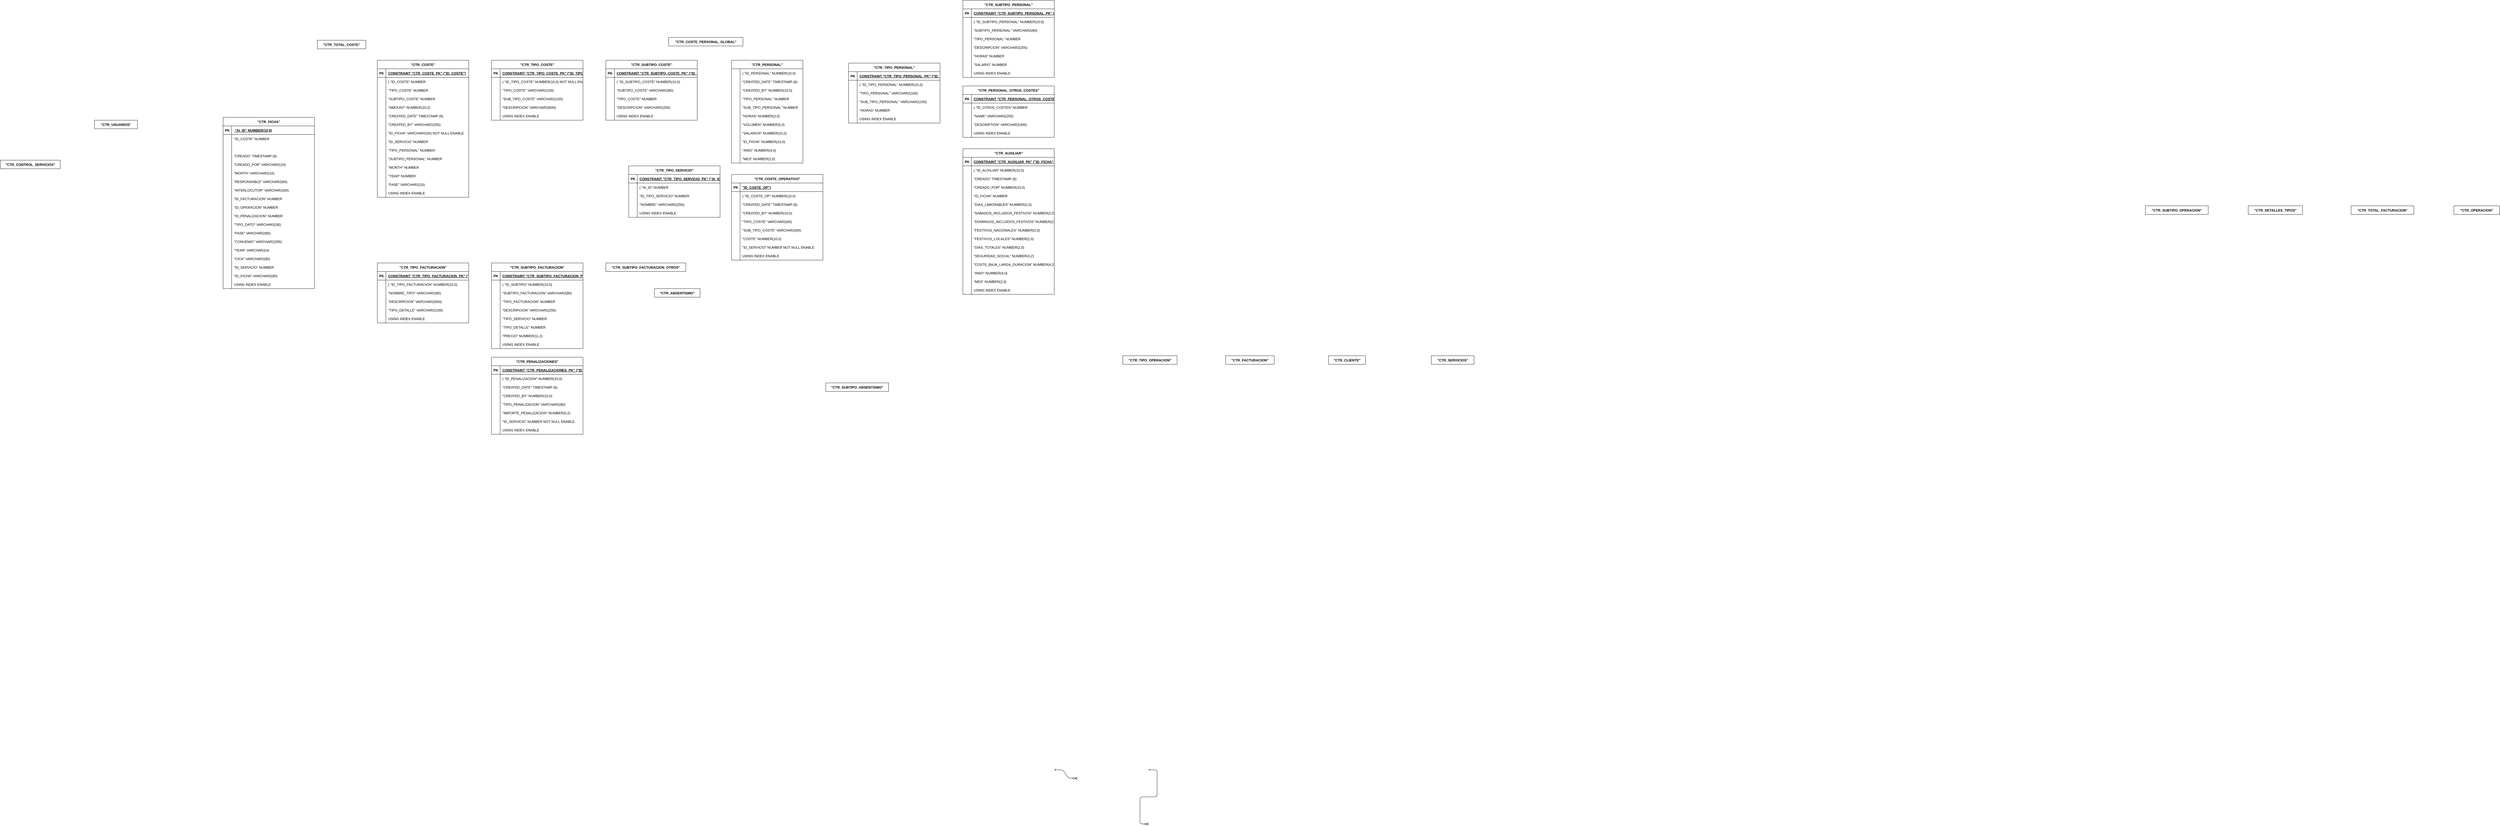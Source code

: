 <mxfile version="21.1.8" type="github">
  <diagram id="R2lEEEUBdFMjLlhIrx00" name="Page-1">
    <mxGraphModel dx="6007" dy="4689" grid="1" gridSize="10" guides="1" tooltips="1" connect="1" arrows="1" fold="1" page="1" pageScale="1" pageWidth="850" pageHeight="1100" math="0" shadow="0" extFonts="Permanent Marker^https://fonts.googleapis.com/css?family=Permanent+Marker">
      <root>
        <mxCell id="0" />
        <mxCell id="1" parent="0" />
        <mxCell id="C-vyLk0tnHw3VtMMgP7b-1" value="" style="edgeStyle=entityRelationEdgeStyle;endArrow=ERzeroToMany;startArrow=ERone;endFill=1;startFill=0;" parent="1" edge="1">
          <mxGeometry width="100" height="100" relative="1" as="geometry">
            <mxPoint x="370" y="165" as="sourcePoint" />
            <mxPoint x="450" y="195" as="targetPoint" />
          </mxGeometry>
        </mxCell>
        <mxCell id="C-vyLk0tnHw3VtMMgP7b-12" value="" style="edgeStyle=entityRelationEdgeStyle;endArrow=ERzeroToMany;startArrow=ERone;endFill=1;startFill=0;" parent="1" edge="1">
          <mxGeometry width="100" height="100" relative="1" as="geometry">
            <mxPoint x="700" y="165" as="sourcePoint" />
            <mxPoint x="700" y="355" as="targetPoint" />
          </mxGeometry>
        </mxCell>
        <mxCell id="OFfC6tUeiZFiU60Kekns-1" value="&quot;CTR_TIPO_FACTURACION&quot;" style="shape=table;startSize=30;container=1;collapsible=1;childLayout=tableLayout;fixedRows=1;rowLines=0;fontStyle=1;align=center;resizeLast=1;" vertex="1" parent="1">
          <mxGeometry x="-2000" y="-1610" width="320" height="210" as="geometry" />
        </mxCell>
        <mxCell id="OFfC6tUeiZFiU60Kekns-2" value="" style="shape=tableRow;horizontal=0;startSize=0;swimlaneHead=0;swimlaneBody=0;fillColor=none;collapsible=0;dropTarget=0;points=[[0,0.5],[1,0.5]];portConstraint=eastwest;strokeColor=inherit;top=0;left=0;right=0;bottom=1;" vertex="1" parent="OFfC6tUeiZFiU60Kekns-1">
          <mxGeometry y="30" width="320" height="30" as="geometry" />
        </mxCell>
        <mxCell id="OFfC6tUeiZFiU60Kekns-3" value="PK" style="shape=partialRectangle;overflow=hidden;connectable=0;fillColor=none;strokeColor=inherit;top=0;left=0;bottom=0;right=0;fontStyle=1;" vertex="1" parent="OFfC6tUeiZFiU60Kekns-2">
          <mxGeometry width="30" height="30" as="geometry">
            <mxRectangle width="30" height="30" as="alternateBounds" />
          </mxGeometry>
        </mxCell>
        <mxCell id="OFfC6tUeiZFiU60Kekns-4" value="CONSTRAINT &quot;CTR_TIPO_FACTURACION_PK&quot;  (&quot;ID_TIPO_FACTURACION&quot;)" style="shape=partialRectangle;overflow=hidden;connectable=0;fillColor=none;align=left;strokeColor=inherit;top=0;left=0;bottom=0;right=0;spacingLeft=6;fontStyle=5;" vertex="1" parent="OFfC6tUeiZFiU60Kekns-2">
          <mxGeometry x="30" width="290" height="30" as="geometry">
            <mxRectangle width="290" height="30" as="alternateBounds" />
          </mxGeometry>
        </mxCell>
        <mxCell id="OFfC6tUeiZFiU60Kekns-5" value="" style="shape=tableRow;horizontal=0;startSize=0;swimlaneHead=0;swimlaneBody=0;fillColor=none;collapsible=0;dropTarget=0;points=[[0,0.5],[1,0.5]];portConstraint=eastwest;strokeColor=inherit;top=0;left=0;right=0;bottom=0;" vertex="1" parent="OFfC6tUeiZFiU60Kekns-1">
          <mxGeometry y="60" width="320" height="30" as="geometry" />
        </mxCell>
        <mxCell id="OFfC6tUeiZFiU60Kekns-6" value="" style="shape=partialRectangle;overflow=hidden;connectable=0;fillColor=none;strokeColor=inherit;top=0;left=0;bottom=0;right=0;" vertex="1" parent="OFfC6tUeiZFiU60Kekns-5">
          <mxGeometry width="30" height="30" as="geometry">
            <mxRectangle width="30" height="30" as="alternateBounds" />
          </mxGeometry>
        </mxCell>
        <mxCell id="OFfC6tUeiZFiU60Kekns-7" value="(	&quot;ID_TIPO_FACTURACION&quot; NUMBER(10,0)" style="shape=partialRectangle;overflow=hidden;connectable=0;fillColor=none;align=left;strokeColor=inherit;top=0;left=0;bottom=0;right=0;spacingLeft=6;" vertex="1" parent="OFfC6tUeiZFiU60Kekns-5">
          <mxGeometry x="30" width="290" height="30" as="geometry">
            <mxRectangle width="290" height="30" as="alternateBounds" />
          </mxGeometry>
        </mxCell>
        <mxCell id="OFfC6tUeiZFiU60Kekns-8" value="" style="shape=tableRow;horizontal=0;startSize=0;swimlaneHead=0;swimlaneBody=0;fillColor=none;collapsible=0;dropTarget=0;points=[[0,0.5],[1,0.5]];portConstraint=eastwest;strokeColor=inherit;top=0;left=0;right=0;bottom=0;" vertex="1" parent="OFfC6tUeiZFiU60Kekns-1">
          <mxGeometry y="90" width="320" height="30" as="geometry" />
        </mxCell>
        <mxCell id="OFfC6tUeiZFiU60Kekns-9" value="" style="shape=partialRectangle;overflow=hidden;connectable=0;fillColor=none;strokeColor=inherit;top=0;left=0;bottom=0;right=0;" vertex="1" parent="OFfC6tUeiZFiU60Kekns-8">
          <mxGeometry width="30" height="30" as="geometry">
            <mxRectangle width="30" height="30" as="alternateBounds" />
          </mxGeometry>
        </mxCell>
        <mxCell id="OFfC6tUeiZFiU60Kekns-10" value="&quot;NOMBRE_TIPO&quot; VARCHAR2(80)" style="shape=partialRectangle;overflow=hidden;connectable=0;fillColor=none;align=left;strokeColor=inherit;top=0;left=0;bottom=0;right=0;spacingLeft=6;" vertex="1" parent="OFfC6tUeiZFiU60Kekns-8">
          <mxGeometry x="30" width="290" height="30" as="geometry">
            <mxRectangle width="290" height="30" as="alternateBounds" />
          </mxGeometry>
        </mxCell>
        <mxCell id="OFfC6tUeiZFiU60Kekns-11" value="" style="shape=tableRow;horizontal=0;startSize=0;swimlaneHead=0;swimlaneBody=0;fillColor=none;collapsible=0;dropTarget=0;points=[[0,0.5],[1,0.5]];portConstraint=eastwest;strokeColor=inherit;top=0;left=0;right=0;bottom=0;" vertex="1" parent="OFfC6tUeiZFiU60Kekns-1">
          <mxGeometry y="120" width="320" height="30" as="geometry" />
        </mxCell>
        <mxCell id="OFfC6tUeiZFiU60Kekns-12" value="" style="shape=partialRectangle;overflow=hidden;connectable=0;fillColor=none;strokeColor=inherit;top=0;left=0;bottom=0;right=0;" vertex="1" parent="OFfC6tUeiZFiU60Kekns-11">
          <mxGeometry width="30" height="30" as="geometry">
            <mxRectangle width="30" height="30" as="alternateBounds" />
          </mxGeometry>
        </mxCell>
        <mxCell id="OFfC6tUeiZFiU60Kekns-13" value="&quot;DESCRIPCION&quot; VARCHAR2(600)" style="shape=partialRectangle;overflow=hidden;connectable=0;fillColor=none;align=left;strokeColor=inherit;top=0;left=0;bottom=0;right=0;spacingLeft=6;" vertex="1" parent="OFfC6tUeiZFiU60Kekns-11">
          <mxGeometry x="30" width="290" height="30" as="geometry">
            <mxRectangle width="290" height="30" as="alternateBounds" />
          </mxGeometry>
        </mxCell>
        <mxCell id="OFfC6tUeiZFiU60Kekns-14" value="" style="shape=tableRow;horizontal=0;startSize=0;swimlaneHead=0;swimlaneBody=0;fillColor=none;collapsible=0;dropTarget=0;points=[[0,0.5],[1,0.5]];portConstraint=eastwest;strokeColor=inherit;top=0;left=0;right=0;bottom=0;" vertex="1" parent="OFfC6tUeiZFiU60Kekns-1">
          <mxGeometry y="150" width="320" height="30" as="geometry" />
        </mxCell>
        <mxCell id="OFfC6tUeiZFiU60Kekns-15" value="" style="shape=partialRectangle;overflow=hidden;connectable=0;fillColor=none;strokeColor=inherit;top=0;left=0;bottom=0;right=0;" vertex="1" parent="OFfC6tUeiZFiU60Kekns-14">
          <mxGeometry width="30" height="30" as="geometry">
            <mxRectangle width="30" height="30" as="alternateBounds" />
          </mxGeometry>
        </mxCell>
        <mxCell id="OFfC6tUeiZFiU60Kekns-16" value="&quot;TIPO_DETALLE&quot; VARCHAR2(100)" style="shape=partialRectangle;overflow=hidden;connectable=0;fillColor=none;align=left;strokeColor=inherit;top=0;left=0;bottom=0;right=0;spacingLeft=6;" vertex="1" parent="OFfC6tUeiZFiU60Kekns-14">
          <mxGeometry x="30" width="290" height="30" as="geometry">
            <mxRectangle width="290" height="30" as="alternateBounds" />
          </mxGeometry>
        </mxCell>
        <mxCell id="OFfC6tUeiZFiU60Kekns-17" value="" style="shape=tableRow;horizontal=0;startSize=0;swimlaneHead=0;swimlaneBody=0;fillColor=none;collapsible=0;dropTarget=0;points=[[0,0.5],[1,0.5]];portConstraint=eastwest;strokeColor=inherit;top=0;left=0;right=0;bottom=0;" vertex="1" parent="OFfC6tUeiZFiU60Kekns-1">
          <mxGeometry y="180" width="320" height="30" as="geometry" />
        </mxCell>
        <mxCell id="OFfC6tUeiZFiU60Kekns-18" value="" style="shape=partialRectangle;overflow=hidden;connectable=0;fillColor=none;strokeColor=inherit;top=0;left=0;bottom=0;right=0;" vertex="1" parent="OFfC6tUeiZFiU60Kekns-17">
          <mxGeometry width="30" height="30" as="geometry">
            <mxRectangle width="30" height="30" as="alternateBounds" />
          </mxGeometry>
        </mxCell>
        <mxCell id="OFfC6tUeiZFiU60Kekns-19" value="USING INDEX  ENABLE" style="shape=partialRectangle;overflow=hidden;connectable=0;fillColor=none;align=left;strokeColor=inherit;top=0;left=0;bottom=0;right=0;spacingLeft=6;" vertex="1" parent="OFfC6tUeiZFiU60Kekns-17">
          <mxGeometry x="30" width="290" height="30" as="geometry">
            <mxRectangle width="290" height="30" as="alternateBounds" />
          </mxGeometry>
        </mxCell>
        <mxCell id="OFfC6tUeiZFiU60Kekns-20" value="&quot;CTR_SUBTIPO_FACTURACION&quot;" style="shape=table;startSize=30;container=1;collapsible=1;childLayout=tableLayout;fixedRows=1;rowLines=0;fontStyle=1;align=center;resizeLast=1;" vertex="1" parent="1">
          <mxGeometry x="-1600" y="-1610" width="320" height="300" as="geometry" />
        </mxCell>
        <mxCell id="OFfC6tUeiZFiU60Kekns-21" value="" style="shape=tableRow;horizontal=0;startSize=0;swimlaneHead=0;swimlaneBody=0;fillColor=none;collapsible=0;dropTarget=0;points=[[0,0.5],[1,0.5]];portConstraint=eastwest;strokeColor=inherit;top=0;left=0;right=0;bottom=1;" vertex="1" parent="OFfC6tUeiZFiU60Kekns-20">
          <mxGeometry y="30" width="320" height="30" as="geometry" />
        </mxCell>
        <mxCell id="OFfC6tUeiZFiU60Kekns-22" value="PK" style="shape=partialRectangle;overflow=hidden;connectable=0;fillColor=none;strokeColor=inherit;top=0;left=0;bottom=0;right=0;fontStyle=1;" vertex="1" parent="OFfC6tUeiZFiU60Kekns-21">
          <mxGeometry width="30" height="30" as="geometry">
            <mxRectangle width="30" height="30" as="alternateBounds" />
          </mxGeometry>
        </mxCell>
        <mxCell id="OFfC6tUeiZFiU60Kekns-23" value="CONSTRAINT &quot;CTR_SUBTIPO_FACTURACION_PK&quot;  (&quot;ID_SUBTIPO&quot;)" style="shape=partialRectangle;overflow=hidden;connectable=0;fillColor=none;align=left;strokeColor=inherit;top=0;left=0;bottom=0;right=0;spacingLeft=6;fontStyle=5;" vertex="1" parent="OFfC6tUeiZFiU60Kekns-21">
          <mxGeometry x="30" width="290" height="30" as="geometry">
            <mxRectangle width="290" height="30" as="alternateBounds" />
          </mxGeometry>
        </mxCell>
        <mxCell id="OFfC6tUeiZFiU60Kekns-24" value="" style="shape=tableRow;horizontal=0;startSize=0;swimlaneHead=0;swimlaneBody=0;fillColor=none;collapsible=0;dropTarget=0;points=[[0,0.5],[1,0.5]];portConstraint=eastwest;strokeColor=inherit;top=0;left=0;right=0;bottom=0;" vertex="1" parent="OFfC6tUeiZFiU60Kekns-20">
          <mxGeometry y="60" width="320" height="30" as="geometry" />
        </mxCell>
        <mxCell id="OFfC6tUeiZFiU60Kekns-25" value="" style="shape=partialRectangle;overflow=hidden;connectable=0;fillColor=none;strokeColor=inherit;top=0;left=0;bottom=0;right=0;" vertex="1" parent="OFfC6tUeiZFiU60Kekns-24">
          <mxGeometry width="30" height="30" as="geometry">
            <mxRectangle width="30" height="30" as="alternateBounds" />
          </mxGeometry>
        </mxCell>
        <mxCell id="OFfC6tUeiZFiU60Kekns-26" value="(	&quot;ID_SUBTIPO&quot; NUMBER(10,0)" style="shape=partialRectangle;overflow=hidden;connectable=0;fillColor=none;align=left;strokeColor=inherit;top=0;left=0;bottom=0;right=0;spacingLeft=6;" vertex="1" parent="OFfC6tUeiZFiU60Kekns-24">
          <mxGeometry x="30" width="290" height="30" as="geometry">
            <mxRectangle width="290" height="30" as="alternateBounds" />
          </mxGeometry>
        </mxCell>
        <mxCell id="OFfC6tUeiZFiU60Kekns-27" value="" style="shape=tableRow;horizontal=0;startSize=0;swimlaneHead=0;swimlaneBody=0;fillColor=none;collapsible=0;dropTarget=0;points=[[0,0.5],[1,0.5]];portConstraint=eastwest;strokeColor=inherit;top=0;left=0;right=0;bottom=0;" vertex="1" parent="OFfC6tUeiZFiU60Kekns-20">
          <mxGeometry y="90" width="320" height="30" as="geometry" />
        </mxCell>
        <mxCell id="OFfC6tUeiZFiU60Kekns-28" value="" style="shape=partialRectangle;overflow=hidden;connectable=0;fillColor=none;strokeColor=inherit;top=0;left=0;bottom=0;right=0;" vertex="1" parent="OFfC6tUeiZFiU60Kekns-27">
          <mxGeometry width="30" height="30" as="geometry">
            <mxRectangle width="30" height="30" as="alternateBounds" />
          </mxGeometry>
        </mxCell>
        <mxCell id="OFfC6tUeiZFiU60Kekns-29" value="&quot;SUBTIPO_FACTURACION&quot; VARCHAR2(80)" style="shape=partialRectangle;overflow=hidden;connectable=0;fillColor=none;align=left;strokeColor=inherit;top=0;left=0;bottom=0;right=0;spacingLeft=6;" vertex="1" parent="OFfC6tUeiZFiU60Kekns-27">
          <mxGeometry x="30" width="290" height="30" as="geometry">
            <mxRectangle width="290" height="30" as="alternateBounds" />
          </mxGeometry>
        </mxCell>
        <mxCell id="OFfC6tUeiZFiU60Kekns-30" value="" style="shape=tableRow;horizontal=0;startSize=0;swimlaneHead=0;swimlaneBody=0;fillColor=none;collapsible=0;dropTarget=0;points=[[0,0.5],[1,0.5]];portConstraint=eastwest;strokeColor=inherit;top=0;left=0;right=0;bottom=0;" vertex="1" parent="OFfC6tUeiZFiU60Kekns-20">
          <mxGeometry y="120" width="320" height="30" as="geometry" />
        </mxCell>
        <mxCell id="OFfC6tUeiZFiU60Kekns-31" value="" style="shape=partialRectangle;overflow=hidden;connectable=0;fillColor=none;strokeColor=inherit;top=0;left=0;bottom=0;right=0;" vertex="1" parent="OFfC6tUeiZFiU60Kekns-30">
          <mxGeometry width="30" height="30" as="geometry">
            <mxRectangle width="30" height="30" as="alternateBounds" />
          </mxGeometry>
        </mxCell>
        <mxCell id="OFfC6tUeiZFiU60Kekns-32" value="&quot;TIPO_FACTURACION&quot; NUMBER" style="shape=partialRectangle;overflow=hidden;connectable=0;fillColor=none;align=left;strokeColor=inherit;top=0;left=0;bottom=0;right=0;spacingLeft=6;" vertex="1" parent="OFfC6tUeiZFiU60Kekns-30">
          <mxGeometry x="30" width="290" height="30" as="geometry">
            <mxRectangle width="290" height="30" as="alternateBounds" />
          </mxGeometry>
        </mxCell>
        <mxCell id="OFfC6tUeiZFiU60Kekns-33" value="" style="shape=tableRow;horizontal=0;startSize=0;swimlaneHead=0;swimlaneBody=0;fillColor=none;collapsible=0;dropTarget=0;points=[[0,0.5],[1,0.5]];portConstraint=eastwest;strokeColor=inherit;top=0;left=0;right=0;bottom=0;" vertex="1" parent="OFfC6tUeiZFiU60Kekns-20">
          <mxGeometry y="150" width="320" height="30" as="geometry" />
        </mxCell>
        <mxCell id="OFfC6tUeiZFiU60Kekns-34" value="" style="shape=partialRectangle;overflow=hidden;connectable=0;fillColor=none;strokeColor=inherit;top=0;left=0;bottom=0;right=0;" vertex="1" parent="OFfC6tUeiZFiU60Kekns-33">
          <mxGeometry width="30" height="30" as="geometry">
            <mxRectangle width="30" height="30" as="alternateBounds" />
          </mxGeometry>
        </mxCell>
        <mxCell id="OFfC6tUeiZFiU60Kekns-35" value="&quot;DESCRIPCION&quot; VARCHAR2(255)" style="shape=partialRectangle;overflow=hidden;connectable=0;fillColor=none;align=left;strokeColor=inherit;top=0;left=0;bottom=0;right=0;spacingLeft=6;" vertex="1" parent="OFfC6tUeiZFiU60Kekns-33">
          <mxGeometry x="30" width="290" height="30" as="geometry">
            <mxRectangle width="290" height="30" as="alternateBounds" />
          </mxGeometry>
        </mxCell>
        <mxCell id="OFfC6tUeiZFiU60Kekns-36" value="" style="shape=tableRow;horizontal=0;startSize=0;swimlaneHead=0;swimlaneBody=0;fillColor=none;collapsible=0;dropTarget=0;points=[[0,0.5],[1,0.5]];portConstraint=eastwest;strokeColor=inherit;top=0;left=0;right=0;bottom=0;" vertex="1" parent="OFfC6tUeiZFiU60Kekns-20">
          <mxGeometry y="180" width="320" height="30" as="geometry" />
        </mxCell>
        <mxCell id="OFfC6tUeiZFiU60Kekns-37" value="" style="shape=partialRectangle;overflow=hidden;connectable=0;fillColor=none;strokeColor=inherit;top=0;left=0;bottom=0;right=0;" vertex="1" parent="OFfC6tUeiZFiU60Kekns-36">
          <mxGeometry width="30" height="30" as="geometry">
            <mxRectangle width="30" height="30" as="alternateBounds" />
          </mxGeometry>
        </mxCell>
        <mxCell id="OFfC6tUeiZFiU60Kekns-38" value="&quot;TIPO_SERVICIO&quot; NUMBER" style="shape=partialRectangle;overflow=hidden;connectable=0;fillColor=none;align=left;strokeColor=inherit;top=0;left=0;bottom=0;right=0;spacingLeft=6;" vertex="1" parent="OFfC6tUeiZFiU60Kekns-36">
          <mxGeometry x="30" width="290" height="30" as="geometry">
            <mxRectangle width="290" height="30" as="alternateBounds" />
          </mxGeometry>
        </mxCell>
        <mxCell id="OFfC6tUeiZFiU60Kekns-39" value="" style="shape=tableRow;horizontal=0;startSize=0;swimlaneHead=0;swimlaneBody=0;fillColor=none;collapsible=0;dropTarget=0;points=[[0,0.5],[1,0.5]];portConstraint=eastwest;strokeColor=inherit;top=0;left=0;right=0;bottom=0;" vertex="1" parent="OFfC6tUeiZFiU60Kekns-20">
          <mxGeometry y="210" width="320" height="30" as="geometry" />
        </mxCell>
        <mxCell id="OFfC6tUeiZFiU60Kekns-40" value="" style="shape=partialRectangle;overflow=hidden;connectable=0;fillColor=none;strokeColor=inherit;top=0;left=0;bottom=0;right=0;" vertex="1" parent="OFfC6tUeiZFiU60Kekns-39">
          <mxGeometry width="30" height="30" as="geometry">
            <mxRectangle width="30" height="30" as="alternateBounds" />
          </mxGeometry>
        </mxCell>
        <mxCell id="OFfC6tUeiZFiU60Kekns-41" value="&quot;TIPO_DETALLE&quot; NUMBER" style="shape=partialRectangle;overflow=hidden;connectable=0;fillColor=none;align=left;strokeColor=inherit;top=0;left=0;bottom=0;right=0;spacingLeft=6;" vertex="1" parent="OFfC6tUeiZFiU60Kekns-39">
          <mxGeometry x="30" width="290" height="30" as="geometry">
            <mxRectangle width="290" height="30" as="alternateBounds" />
          </mxGeometry>
        </mxCell>
        <mxCell id="OFfC6tUeiZFiU60Kekns-42" value="" style="shape=tableRow;horizontal=0;startSize=0;swimlaneHead=0;swimlaneBody=0;fillColor=none;collapsible=0;dropTarget=0;points=[[0,0.5],[1,0.5]];portConstraint=eastwest;strokeColor=inherit;top=0;left=0;right=0;bottom=0;" vertex="1" parent="OFfC6tUeiZFiU60Kekns-20">
          <mxGeometry y="240" width="320" height="30" as="geometry" />
        </mxCell>
        <mxCell id="OFfC6tUeiZFiU60Kekns-43" value="" style="shape=partialRectangle;overflow=hidden;connectable=0;fillColor=none;strokeColor=inherit;top=0;left=0;bottom=0;right=0;" vertex="1" parent="OFfC6tUeiZFiU60Kekns-42">
          <mxGeometry width="30" height="30" as="geometry">
            <mxRectangle width="30" height="30" as="alternateBounds" />
          </mxGeometry>
        </mxCell>
        <mxCell id="OFfC6tUeiZFiU60Kekns-44" value="&quot;PRECIO&quot; NUMBER(11,2)" style="shape=partialRectangle;overflow=hidden;connectable=0;fillColor=none;align=left;strokeColor=inherit;top=0;left=0;bottom=0;right=0;spacingLeft=6;" vertex="1" parent="OFfC6tUeiZFiU60Kekns-42">
          <mxGeometry x="30" width="290" height="30" as="geometry">
            <mxRectangle width="290" height="30" as="alternateBounds" />
          </mxGeometry>
        </mxCell>
        <mxCell id="OFfC6tUeiZFiU60Kekns-45" value="" style="shape=tableRow;horizontal=0;startSize=0;swimlaneHead=0;swimlaneBody=0;fillColor=none;collapsible=0;dropTarget=0;points=[[0,0.5],[1,0.5]];portConstraint=eastwest;strokeColor=inherit;top=0;left=0;right=0;bottom=0;" vertex="1" parent="OFfC6tUeiZFiU60Kekns-20">
          <mxGeometry y="270" width="320" height="30" as="geometry" />
        </mxCell>
        <mxCell id="OFfC6tUeiZFiU60Kekns-46" value="" style="shape=partialRectangle;overflow=hidden;connectable=0;fillColor=none;strokeColor=inherit;top=0;left=0;bottom=0;right=0;" vertex="1" parent="OFfC6tUeiZFiU60Kekns-45">
          <mxGeometry width="30" height="30" as="geometry">
            <mxRectangle width="30" height="30" as="alternateBounds" />
          </mxGeometry>
        </mxCell>
        <mxCell id="OFfC6tUeiZFiU60Kekns-47" value="USING INDEX  ENABLE" style="shape=partialRectangle;overflow=hidden;connectable=0;fillColor=none;align=left;strokeColor=inherit;top=0;left=0;bottom=0;right=0;spacingLeft=6;" vertex="1" parent="OFfC6tUeiZFiU60Kekns-45">
          <mxGeometry x="30" width="290" height="30" as="geometry">
            <mxRectangle width="290" height="30" as="alternateBounds" />
          </mxGeometry>
        </mxCell>
        <mxCell id="OFfC6tUeiZFiU60Kekns-48" value="&quot;CTR_TIPO_COSTE&quot;" style="shape=table;startSize=30;container=1;collapsible=1;childLayout=tableLayout;fixedRows=1;rowLines=0;fontStyle=1;align=center;resizeLast=1;" vertex="1" parent="1">
          <mxGeometry x="-1600" y="-2320" width="320" height="210" as="geometry" />
        </mxCell>
        <mxCell id="OFfC6tUeiZFiU60Kekns-49" value="" style="shape=tableRow;horizontal=0;startSize=0;swimlaneHead=0;swimlaneBody=0;fillColor=none;collapsible=0;dropTarget=0;points=[[0,0.5],[1,0.5]];portConstraint=eastwest;strokeColor=inherit;top=0;left=0;right=0;bottom=1;" vertex="1" parent="OFfC6tUeiZFiU60Kekns-48">
          <mxGeometry y="30" width="320" height="30" as="geometry" />
        </mxCell>
        <mxCell id="OFfC6tUeiZFiU60Kekns-50" value="PK" style="shape=partialRectangle;overflow=hidden;connectable=0;fillColor=none;strokeColor=inherit;top=0;left=0;bottom=0;right=0;fontStyle=1;" vertex="1" parent="OFfC6tUeiZFiU60Kekns-49">
          <mxGeometry width="30" height="30" as="geometry">
            <mxRectangle width="30" height="30" as="alternateBounds" />
          </mxGeometry>
        </mxCell>
        <mxCell id="OFfC6tUeiZFiU60Kekns-51" value="CONSTRAINT &quot;CTR_TIPO_COSTE_PK&quot;  (&quot;ID_TIPO_COSTE&quot;)" style="shape=partialRectangle;overflow=hidden;connectable=0;fillColor=none;align=left;strokeColor=inherit;top=0;left=0;bottom=0;right=0;spacingLeft=6;fontStyle=5;" vertex="1" parent="OFfC6tUeiZFiU60Kekns-49">
          <mxGeometry x="30" width="290" height="30" as="geometry">
            <mxRectangle width="290" height="30" as="alternateBounds" />
          </mxGeometry>
        </mxCell>
        <mxCell id="OFfC6tUeiZFiU60Kekns-52" value="" style="shape=tableRow;horizontal=0;startSize=0;swimlaneHead=0;swimlaneBody=0;fillColor=none;collapsible=0;dropTarget=0;points=[[0,0.5],[1,0.5]];portConstraint=eastwest;strokeColor=inherit;top=0;left=0;right=0;bottom=0;" vertex="1" parent="OFfC6tUeiZFiU60Kekns-48">
          <mxGeometry y="60" width="320" height="30" as="geometry" />
        </mxCell>
        <mxCell id="OFfC6tUeiZFiU60Kekns-53" value="" style="shape=partialRectangle;overflow=hidden;connectable=0;fillColor=none;strokeColor=inherit;top=0;left=0;bottom=0;right=0;" vertex="1" parent="OFfC6tUeiZFiU60Kekns-52">
          <mxGeometry width="30" height="30" as="geometry">
            <mxRectangle width="30" height="30" as="alternateBounds" />
          </mxGeometry>
        </mxCell>
        <mxCell id="OFfC6tUeiZFiU60Kekns-54" value="(	&quot;ID_TIPO_COSTE&quot; NUMBER(10,0) NOT NULL ENABLE" style="shape=partialRectangle;overflow=hidden;connectable=0;fillColor=none;align=left;strokeColor=inherit;top=0;left=0;bottom=0;right=0;spacingLeft=6;" vertex="1" parent="OFfC6tUeiZFiU60Kekns-52">
          <mxGeometry x="30" width="290" height="30" as="geometry">
            <mxRectangle width="290" height="30" as="alternateBounds" />
          </mxGeometry>
        </mxCell>
        <mxCell id="OFfC6tUeiZFiU60Kekns-55" value="" style="shape=tableRow;horizontal=0;startSize=0;swimlaneHead=0;swimlaneBody=0;fillColor=none;collapsible=0;dropTarget=0;points=[[0,0.5],[1,0.5]];portConstraint=eastwest;strokeColor=inherit;top=0;left=0;right=0;bottom=0;" vertex="1" parent="OFfC6tUeiZFiU60Kekns-48">
          <mxGeometry y="90" width="320" height="30" as="geometry" />
        </mxCell>
        <mxCell id="OFfC6tUeiZFiU60Kekns-56" value="" style="shape=partialRectangle;overflow=hidden;connectable=0;fillColor=none;strokeColor=inherit;top=0;left=0;bottom=0;right=0;" vertex="1" parent="OFfC6tUeiZFiU60Kekns-55">
          <mxGeometry width="30" height="30" as="geometry">
            <mxRectangle width="30" height="30" as="alternateBounds" />
          </mxGeometry>
        </mxCell>
        <mxCell id="OFfC6tUeiZFiU60Kekns-57" value="&quot;TIPO_COSTE&quot; VARCHAR2(100)" style="shape=partialRectangle;overflow=hidden;connectable=0;fillColor=none;align=left;strokeColor=inherit;top=0;left=0;bottom=0;right=0;spacingLeft=6;" vertex="1" parent="OFfC6tUeiZFiU60Kekns-55">
          <mxGeometry x="30" width="290" height="30" as="geometry">
            <mxRectangle width="290" height="30" as="alternateBounds" />
          </mxGeometry>
        </mxCell>
        <mxCell id="OFfC6tUeiZFiU60Kekns-58" value="" style="shape=tableRow;horizontal=0;startSize=0;swimlaneHead=0;swimlaneBody=0;fillColor=none;collapsible=0;dropTarget=0;points=[[0,0.5],[1,0.5]];portConstraint=eastwest;strokeColor=inherit;top=0;left=0;right=0;bottom=0;" vertex="1" parent="OFfC6tUeiZFiU60Kekns-48">
          <mxGeometry y="120" width="320" height="30" as="geometry" />
        </mxCell>
        <mxCell id="OFfC6tUeiZFiU60Kekns-59" value="" style="shape=partialRectangle;overflow=hidden;connectable=0;fillColor=none;strokeColor=inherit;top=0;left=0;bottom=0;right=0;" vertex="1" parent="OFfC6tUeiZFiU60Kekns-58">
          <mxGeometry width="30" height="30" as="geometry">
            <mxRectangle width="30" height="30" as="alternateBounds" />
          </mxGeometry>
        </mxCell>
        <mxCell id="OFfC6tUeiZFiU60Kekns-60" value="&quot;SUB_TIPO_COSTE&quot; VARCHAR2(100)" style="shape=partialRectangle;overflow=hidden;connectable=0;fillColor=none;align=left;strokeColor=inherit;top=0;left=0;bottom=0;right=0;spacingLeft=6;" vertex="1" parent="OFfC6tUeiZFiU60Kekns-58">
          <mxGeometry x="30" width="290" height="30" as="geometry">
            <mxRectangle width="290" height="30" as="alternateBounds" />
          </mxGeometry>
        </mxCell>
        <mxCell id="OFfC6tUeiZFiU60Kekns-61" value="" style="shape=tableRow;horizontal=0;startSize=0;swimlaneHead=0;swimlaneBody=0;fillColor=none;collapsible=0;dropTarget=0;points=[[0,0.5],[1,0.5]];portConstraint=eastwest;strokeColor=inherit;top=0;left=0;right=0;bottom=0;" vertex="1" parent="OFfC6tUeiZFiU60Kekns-48">
          <mxGeometry y="150" width="320" height="30" as="geometry" />
        </mxCell>
        <mxCell id="OFfC6tUeiZFiU60Kekns-62" value="" style="shape=partialRectangle;overflow=hidden;connectable=0;fillColor=none;strokeColor=inherit;top=0;left=0;bottom=0;right=0;" vertex="1" parent="OFfC6tUeiZFiU60Kekns-61">
          <mxGeometry width="30" height="30" as="geometry">
            <mxRectangle width="30" height="30" as="alternateBounds" />
          </mxGeometry>
        </mxCell>
        <mxCell id="OFfC6tUeiZFiU60Kekns-63" value="&quot;DESCRIPCION&quot; VARCHAR2(600)" style="shape=partialRectangle;overflow=hidden;connectable=0;fillColor=none;align=left;strokeColor=inherit;top=0;left=0;bottom=0;right=0;spacingLeft=6;" vertex="1" parent="OFfC6tUeiZFiU60Kekns-61">
          <mxGeometry x="30" width="290" height="30" as="geometry">
            <mxRectangle width="290" height="30" as="alternateBounds" />
          </mxGeometry>
        </mxCell>
        <mxCell id="OFfC6tUeiZFiU60Kekns-64" value="" style="shape=tableRow;horizontal=0;startSize=0;swimlaneHead=0;swimlaneBody=0;fillColor=none;collapsible=0;dropTarget=0;points=[[0,0.5],[1,0.5]];portConstraint=eastwest;strokeColor=inherit;top=0;left=0;right=0;bottom=0;" vertex="1" parent="OFfC6tUeiZFiU60Kekns-48">
          <mxGeometry y="180" width="320" height="30" as="geometry" />
        </mxCell>
        <mxCell id="OFfC6tUeiZFiU60Kekns-65" value="" style="shape=partialRectangle;overflow=hidden;connectable=0;fillColor=none;strokeColor=inherit;top=0;left=0;bottom=0;right=0;" vertex="1" parent="OFfC6tUeiZFiU60Kekns-64">
          <mxGeometry width="30" height="30" as="geometry">
            <mxRectangle width="30" height="30" as="alternateBounds" />
          </mxGeometry>
        </mxCell>
        <mxCell id="OFfC6tUeiZFiU60Kekns-66" value="USING INDEX  ENABLE" style="shape=partialRectangle;overflow=hidden;connectable=0;fillColor=none;align=left;strokeColor=inherit;top=0;left=0;bottom=0;right=0;spacingLeft=6;" vertex="1" parent="OFfC6tUeiZFiU60Kekns-64">
          <mxGeometry x="30" width="290" height="30" as="geometry">
            <mxRectangle width="290" height="30" as="alternateBounds" />
          </mxGeometry>
        </mxCell>
        <mxCell id="OFfC6tUeiZFiU60Kekns-67" value="&quot;CTR_SUBTIPO_COSTE&quot;" style="shape=table;startSize=30;container=1;collapsible=1;childLayout=tableLayout;fixedRows=1;rowLines=0;fontStyle=1;align=center;resizeLast=1;" vertex="1" parent="1">
          <mxGeometry x="-1200" y="-2320" width="320" height="210" as="geometry">
            <mxRectangle x="-1240" y="-2320" width="180" height="30" as="alternateBounds" />
          </mxGeometry>
        </mxCell>
        <mxCell id="OFfC6tUeiZFiU60Kekns-68" value="" style="shape=tableRow;horizontal=0;startSize=0;swimlaneHead=0;swimlaneBody=0;fillColor=none;collapsible=0;dropTarget=0;points=[[0,0.5],[1,0.5]];portConstraint=eastwest;strokeColor=inherit;top=0;left=0;right=0;bottom=1;" vertex="1" parent="OFfC6tUeiZFiU60Kekns-67">
          <mxGeometry y="30" width="320" height="30" as="geometry" />
        </mxCell>
        <mxCell id="OFfC6tUeiZFiU60Kekns-69" value="PK" style="shape=partialRectangle;overflow=hidden;connectable=0;fillColor=none;strokeColor=inherit;top=0;left=0;bottom=0;right=0;fontStyle=1;" vertex="1" parent="OFfC6tUeiZFiU60Kekns-68">
          <mxGeometry width="30" height="30" as="geometry">
            <mxRectangle width="30" height="30" as="alternateBounds" />
          </mxGeometry>
        </mxCell>
        <mxCell id="OFfC6tUeiZFiU60Kekns-70" value="CONSTRAINT &quot;CTR_SUBTIPO_COSTE_PK&quot;  (&quot;ID_SUBTIPO_COSTE&quot;)" style="shape=partialRectangle;overflow=hidden;connectable=0;fillColor=none;align=left;strokeColor=inherit;top=0;left=0;bottom=0;right=0;spacingLeft=6;fontStyle=5;" vertex="1" parent="OFfC6tUeiZFiU60Kekns-68">
          <mxGeometry x="30" width="290" height="30" as="geometry">
            <mxRectangle width="290" height="30" as="alternateBounds" />
          </mxGeometry>
        </mxCell>
        <mxCell id="OFfC6tUeiZFiU60Kekns-71" value="" style="shape=tableRow;horizontal=0;startSize=0;swimlaneHead=0;swimlaneBody=0;fillColor=none;collapsible=0;dropTarget=0;points=[[0,0.5],[1,0.5]];portConstraint=eastwest;strokeColor=inherit;top=0;left=0;right=0;bottom=0;" vertex="1" parent="OFfC6tUeiZFiU60Kekns-67">
          <mxGeometry y="60" width="320" height="30" as="geometry" />
        </mxCell>
        <mxCell id="OFfC6tUeiZFiU60Kekns-72" value="" style="shape=partialRectangle;overflow=hidden;connectable=0;fillColor=none;strokeColor=inherit;top=0;left=0;bottom=0;right=0;" vertex="1" parent="OFfC6tUeiZFiU60Kekns-71">
          <mxGeometry width="30" height="30" as="geometry">
            <mxRectangle width="30" height="30" as="alternateBounds" />
          </mxGeometry>
        </mxCell>
        <mxCell id="OFfC6tUeiZFiU60Kekns-73" value="(	&quot;ID_SUBTIPO_COSTE&quot; NUMBER(10,0)" style="shape=partialRectangle;overflow=hidden;connectable=0;fillColor=none;align=left;strokeColor=inherit;top=0;left=0;bottom=0;right=0;spacingLeft=6;" vertex="1" parent="OFfC6tUeiZFiU60Kekns-71">
          <mxGeometry x="30" width="290" height="30" as="geometry">
            <mxRectangle width="290" height="30" as="alternateBounds" />
          </mxGeometry>
        </mxCell>
        <mxCell id="OFfC6tUeiZFiU60Kekns-74" value="" style="shape=tableRow;horizontal=0;startSize=0;swimlaneHead=0;swimlaneBody=0;fillColor=none;collapsible=0;dropTarget=0;points=[[0,0.5],[1,0.5]];portConstraint=eastwest;strokeColor=inherit;top=0;left=0;right=0;bottom=0;" vertex="1" parent="OFfC6tUeiZFiU60Kekns-67">
          <mxGeometry y="90" width="320" height="30" as="geometry" />
        </mxCell>
        <mxCell id="OFfC6tUeiZFiU60Kekns-75" value="" style="shape=partialRectangle;overflow=hidden;connectable=0;fillColor=none;strokeColor=inherit;top=0;left=0;bottom=0;right=0;" vertex="1" parent="OFfC6tUeiZFiU60Kekns-74">
          <mxGeometry width="30" height="30" as="geometry">
            <mxRectangle width="30" height="30" as="alternateBounds" />
          </mxGeometry>
        </mxCell>
        <mxCell id="OFfC6tUeiZFiU60Kekns-76" value="&quot;SUBTIPO_COSTE&quot; VARCHAR2(80)" style="shape=partialRectangle;overflow=hidden;connectable=0;fillColor=none;align=left;strokeColor=inherit;top=0;left=0;bottom=0;right=0;spacingLeft=6;" vertex="1" parent="OFfC6tUeiZFiU60Kekns-74">
          <mxGeometry x="30" width="290" height="30" as="geometry">
            <mxRectangle width="290" height="30" as="alternateBounds" />
          </mxGeometry>
        </mxCell>
        <mxCell id="OFfC6tUeiZFiU60Kekns-77" value="" style="shape=tableRow;horizontal=0;startSize=0;swimlaneHead=0;swimlaneBody=0;fillColor=none;collapsible=0;dropTarget=0;points=[[0,0.5],[1,0.5]];portConstraint=eastwest;strokeColor=inherit;top=0;left=0;right=0;bottom=0;" vertex="1" parent="OFfC6tUeiZFiU60Kekns-67">
          <mxGeometry y="120" width="320" height="30" as="geometry" />
        </mxCell>
        <mxCell id="OFfC6tUeiZFiU60Kekns-78" value="" style="shape=partialRectangle;overflow=hidden;connectable=0;fillColor=none;strokeColor=inherit;top=0;left=0;bottom=0;right=0;" vertex="1" parent="OFfC6tUeiZFiU60Kekns-77">
          <mxGeometry width="30" height="30" as="geometry">
            <mxRectangle width="30" height="30" as="alternateBounds" />
          </mxGeometry>
        </mxCell>
        <mxCell id="OFfC6tUeiZFiU60Kekns-79" value="&quot;TIPO_COSTE&quot; NUMBER" style="shape=partialRectangle;overflow=hidden;connectable=0;fillColor=none;align=left;strokeColor=inherit;top=0;left=0;bottom=0;right=0;spacingLeft=6;" vertex="1" parent="OFfC6tUeiZFiU60Kekns-77">
          <mxGeometry x="30" width="290" height="30" as="geometry">
            <mxRectangle width="290" height="30" as="alternateBounds" />
          </mxGeometry>
        </mxCell>
        <mxCell id="OFfC6tUeiZFiU60Kekns-80" value="" style="shape=tableRow;horizontal=0;startSize=0;swimlaneHead=0;swimlaneBody=0;fillColor=none;collapsible=0;dropTarget=0;points=[[0,0.5],[1,0.5]];portConstraint=eastwest;strokeColor=inherit;top=0;left=0;right=0;bottom=0;" vertex="1" parent="OFfC6tUeiZFiU60Kekns-67">
          <mxGeometry y="150" width="320" height="30" as="geometry" />
        </mxCell>
        <mxCell id="OFfC6tUeiZFiU60Kekns-81" value="" style="shape=partialRectangle;overflow=hidden;connectable=0;fillColor=none;strokeColor=inherit;top=0;left=0;bottom=0;right=0;" vertex="1" parent="OFfC6tUeiZFiU60Kekns-80">
          <mxGeometry width="30" height="30" as="geometry">
            <mxRectangle width="30" height="30" as="alternateBounds" />
          </mxGeometry>
        </mxCell>
        <mxCell id="OFfC6tUeiZFiU60Kekns-82" value="&quot;DESCRIPCION&quot; VARCHAR2(255)" style="shape=partialRectangle;overflow=hidden;connectable=0;fillColor=none;align=left;strokeColor=inherit;top=0;left=0;bottom=0;right=0;spacingLeft=6;" vertex="1" parent="OFfC6tUeiZFiU60Kekns-80">
          <mxGeometry x="30" width="290" height="30" as="geometry">
            <mxRectangle width="290" height="30" as="alternateBounds" />
          </mxGeometry>
        </mxCell>
        <mxCell id="OFfC6tUeiZFiU60Kekns-83" value="" style="shape=tableRow;horizontal=0;startSize=0;swimlaneHead=0;swimlaneBody=0;fillColor=none;collapsible=0;dropTarget=0;points=[[0,0.5],[1,0.5]];portConstraint=eastwest;strokeColor=inherit;top=0;left=0;right=0;bottom=0;" vertex="1" parent="OFfC6tUeiZFiU60Kekns-67">
          <mxGeometry y="180" width="320" height="30" as="geometry" />
        </mxCell>
        <mxCell id="OFfC6tUeiZFiU60Kekns-84" value="" style="shape=partialRectangle;overflow=hidden;connectable=0;fillColor=none;strokeColor=inherit;top=0;left=0;bottom=0;right=0;" vertex="1" parent="OFfC6tUeiZFiU60Kekns-83">
          <mxGeometry width="30" height="30" as="geometry">
            <mxRectangle width="30" height="30" as="alternateBounds" />
          </mxGeometry>
        </mxCell>
        <mxCell id="OFfC6tUeiZFiU60Kekns-85" value="USING INDEX  ENABLE" style="shape=partialRectangle;overflow=hidden;connectable=0;fillColor=none;align=left;strokeColor=inherit;top=0;left=0;bottom=0;right=0;spacingLeft=6;" vertex="1" parent="OFfC6tUeiZFiU60Kekns-83">
          <mxGeometry x="30" width="290" height="30" as="geometry">
            <mxRectangle width="290" height="30" as="alternateBounds" />
          </mxGeometry>
        </mxCell>
        <mxCell id="OFfC6tUeiZFiU60Kekns-86" value="&quot;CTR_FICHA&quot;" style="shape=table;startSize=30;container=1;collapsible=1;childLayout=tableLayout;fixedRows=1;rowLines=0;fontStyle=1;align=center;resizeLast=1;" vertex="1" parent="1">
          <mxGeometry x="-2540" y="-2120" width="320" height="600" as="geometry">
            <mxRectangle x="-2540" y="-1610" width="120" height="30" as="alternateBounds" />
          </mxGeometry>
        </mxCell>
        <mxCell id="OFfC6tUeiZFiU60Kekns-87" value="" style="shape=tableRow;horizontal=0;startSize=0;swimlaneHead=0;swimlaneBody=0;fillColor=none;collapsible=0;dropTarget=0;points=[[0,0.5],[1,0.5]];portConstraint=eastwest;strokeColor=inherit;top=0;left=0;right=0;bottom=1;" vertex="1" parent="OFfC6tUeiZFiU60Kekns-86">
          <mxGeometry y="30" width="320" height="30" as="geometry" />
        </mxCell>
        <mxCell id="OFfC6tUeiZFiU60Kekns-88" value="PK" style="shape=partialRectangle;overflow=hidden;connectable=0;fillColor=none;strokeColor=inherit;top=0;left=0;bottom=0;right=0;fontStyle=1;" vertex="1" parent="OFfC6tUeiZFiU60Kekns-87">
          <mxGeometry width="30" height="30" as="geometry">
            <mxRectangle width="30" height="30" as="alternateBounds" />
          </mxGeometry>
        </mxCell>
        <mxCell id="OFfC6tUeiZFiU60Kekns-89" value=" &quot;AI_ID&quot; NUMBER(10,0)" style="shape=partialRectangle;overflow=hidden;connectable=0;fillColor=none;align=left;strokeColor=inherit;top=0;left=0;bottom=0;right=0;spacingLeft=6;fontStyle=5;" vertex="1" parent="OFfC6tUeiZFiU60Kekns-87">
          <mxGeometry x="30" width="290" height="30" as="geometry">
            <mxRectangle width="290" height="30" as="alternateBounds" />
          </mxGeometry>
        </mxCell>
        <mxCell id="OFfC6tUeiZFiU60Kekns-111" value="" style="shape=tableRow;horizontal=0;startSize=0;swimlaneHead=0;swimlaneBody=0;fillColor=none;collapsible=0;dropTarget=0;points=[[0,0.5],[1,0.5]];portConstraint=eastwest;strokeColor=inherit;top=0;left=0;right=0;bottom=0;" vertex="1" parent="OFfC6tUeiZFiU60Kekns-86">
          <mxGeometry y="60" width="320" height="30" as="geometry" />
        </mxCell>
        <mxCell id="OFfC6tUeiZFiU60Kekns-112" value="" style="shape=partialRectangle;overflow=hidden;connectable=0;fillColor=none;strokeColor=inherit;top=0;left=0;bottom=0;right=0;" vertex="1" parent="OFfC6tUeiZFiU60Kekns-111">
          <mxGeometry width="30" height="30" as="geometry">
            <mxRectangle width="30" height="30" as="alternateBounds" />
          </mxGeometry>
        </mxCell>
        <mxCell id="OFfC6tUeiZFiU60Kekns-113" value="&quot;ID_COSTE&quot; NUMBER" style="shape=partialRectangle;overflow=hidden;connectable=0;fillColor=none;align=left;strokeColor=inherit;top=0;left=0;bottom=0;right=0;spacingLeft=6;" vertex="1" parent="OFfC6tUeiZFiU60Kekns-111">
          <mxGeometry x="30" width="290" height="30" as="geometry">
            <mxRectangle width="290" height="30" as="alternateBounds" />
          </mxGeometry>
        </mxCell>
        <mxCell id="OFfC6tUeiZFiU60Kekns-90" value="" style="shape=tableRow;horizontal=0;startSize=0;swimlaneHead=0;swimlaneBody=0;fillColor=none;collapsible=0;dropTarget=0;points=[[0,0.5],[1,0.5]];portConstraint=eastwest;strokeColor=inherit;top=0;left=0;right=0;bottom=0;" vertex="1" parent="OFfC6tUeiZFiU60Kekns-86">
          <mxGeometry y="90" width="320" height="30" as="geometry" />
        </mxCell>
        <mxCell id="OFfC6tUeiZFiU60Kekns-91" value="" style="shape=partialRectangle;overflow=hidden;connectable=0;fillColor=none;strokeColor=inherit;top=0;left=0;bottom=0;right=0;" vertex="1" parent="OFfC6tUeiZFiU60Kekns-90">
          <mxGeometry width="30" height="30" as="geometry">
            <mxRectangle width="30" height="30" as="alternateBounds" />
          </mxGeometry>
        </mxCell>
        <mxCell id="OFfC6tUeiZFiU60Kekns-92" value="" style="shape=partialRectangle;overflow=hidden;connectable=0;fillColor=none;align=left;strokeColor=inherit;top=0;left=0;bottom=0;right=0;spacingLeft=6;" vertex="1" parent="OFfC6tUeiZFiU60Kekns-90">
          <mxGeometry x="30" width="290" height="30" as="geometry">
            <mxRectangle width="290" height="30" as="alternateBounds" />
          </mxGeometry>
        </mxCell>
        <mxCell id="OFfC6tUeiZFiU60Kekns-93" value="" style="shape=tableRow;horizontal=0;startSize=0;swimlaneHead=0;swimlaneBody=0;fillColor=none;collapsible=0;dropTarget=0;points=[[0,0.5],[1,0.5]];portConstraint=eastwest;strokeColor=inherit;top=0;left=0;right=0;bottom=0;" vertex="1" parent="OFfC6tUeiZFiU60Kekns-86">
          <mxGeometry y="120" width="320" height="30" as="geometry" />
        </mxCell>
        <mxCell id="OFfC6tUeiZFiU60Kekns-94" value="" style="shape=partialRectangle;overflow=hidden;connectable=0;fillColor=none;strokeColor=inherit;top=0;left=0;bottom=0;right=0;" vertex="1" parent="OFfC6tUeiZFiU60Kekns-93">
          <mxGeometry width="30" height="30" as="geometry">
            <mxRectangle width="30" height="30" as="alternateBounds" />
          </mxGeometry>
        </mxCell>
        <mxCell id="OFfC6tUeiZFiU60Kekns-95" value="&quot;CREADO&quot; TIMESTAMP (6)" style="shape=partialRectangle;overflow=hidden;connectable=0;fillColor=none;align=left;strokeColor=inherit;top=0;left=0;bottom=0;right=0;spacingLeft=6;" vertex="1" parent="OFfC6tUeiZFiU60Kekns-93">
          <mxGeometry x="30" width="290" height="30" as="geometry">
            <mxRectangle width="290" height="30" as="alternateBounds" />
          </mxGeometry>
        </mxCell>
        <mxCell id="OFfC6tUeiZFiU60Kekns-96" value="" style="shape=tableRow;horizontal=0;startSize=0;swimlaneHead=0;swimlaneBody=0;fillColor=none;collapsible=0;dropTarget=0;points=[[0,0.5],[1,0.5]];portConstraint=eastwest;strokeColor=inherit;top=0;left=0;right=0;bottom=0;" vertex="1" parent="OFfC6tUeiZFiU60Kekns-86">
          <mxGeometry y="150" width="320" height="30" as="geometry" />
        </mxCell>
        <mxCell id="OFfC6tUeiZFiU60Kekns-97" value="" style="shape=partialRectangle;overflow=hidden;connectable=0;fillColor=none;strokeColor=inherit;top=0;left=0;bottom=0;right=0;" vertex="1" parent="OFfC6tUeiZFiU60Kekns-96">
          <mxGeometry width="30" height="30" as="geometry">
            <mxRectangle width="30" height="30" as="alternateBounds" />
          </mxGeometry>
        </mxCell>
        <mxCell id="OFfC6tUeiZFiU60Kekns-98" value="&quot;CREADO_POR&quot; VARCHAR2(10)" style="shape=partialRectangle;overflow=hidden;connectable=0;fillColor=none;align=left;strokeColor=inherit;top=0;left=0;bottom=0;right=0;spacingLeft=6;" vertex="1" parent="OFfC6tUeiZFiU60Kekns-96">
          <mxGeometry x="30" width="290" height="30" as="geometry">
            <mxRectangle width="290" height="30" as="alternateBounds" />
          </mxGeometry>
        </mxCell>
        <mxCell id="OFfC6tUeiZFiU60Kekns-99" value="" style="shape=tableRow;horizontal=0;startSize=0;swimlaneHead=0;swimlaneBody=0;fillColor=none;collapsible=0;dropTarget=0;points=[[0,0.5],[1,0.5]];portConstraint=eastwest;strokeColor=inherit;top=0;left=0;right=0;bottom=0;" vertex="1" parent="OFfC6tUeiZFiU60Kekns-86">
          <mxGeometry y="180" width="320" height="30" as="geometry" />
        </mxCell>
        <mxCell id="OFfC6tUeiZFiU60Kekns-100" value="" style="shape=partialRectangle;overflow=hidden;connectable=0;fillColor=none;strokeColor=inherit;top=0;left=0;bottom=0;right=0;" vertex="1" parent="OFfC6tUeiZFiU60Kekns-99">
          <mxGeometry width="30" height="30" as="geometry">
            <mxRectangle width="30" height="30" as="alternateBounds" />
          </mxGeometry>
        </mxCell>
        <mxCell id="OFfC6tUeiZFiU60Kekns-101" value="&quot;MONTH&quot; VARCHAR2(10)" style="shape=partialRectangle;overflow=hidden;connectable=0;fillColor=none;align=left;strokeColor=inherit;top=0;left=0;bottom=0;right=0;spacingLeft=6;" vertex="1" parent="OFfC6tUeiZFiU60Kekns-99">
          <mxGeometry x="30" width="290" height="30" as="geometry">
            <mxRectangle width="290" height="30" as="alternateBounds" />
          </mxGeometry>
        </mxCell>
        <mxCell id="OFfC6tUeiZFiU60Kekns-102" value="" style="shape=tableRow;horizontal=0;startSize=0;swimlaneHead=0;swimlaneBody=0;fillColor=none;collapsible=0;dropTarget=0;points=[[0,0.5],[1,0.5]];portConstraint=eastwest;strokeColor=inherit;top=0;left=0;right=0;bottom=0;" vertex="1" parent="OFfC6tUeiZFiU60Kekns-86">
          <mxGeometry y="210" width="320" height="30" as="geometry" />
        </mxCell>
        <mxCell id="OFfC6tUeiZFiU60Kekns-103" value="" style="shape=partialRectangle;overflow=hidden;connectable=0;fillColor=none;strokeColor=inherit;top=0;left=0;bottom=0;right=0;" vertex="1" parent="OFfC6tUeiZFiU60Kekns-102">
          <mxGeometry width="30" height="30" as="geometry">
            <mxRectangle width="30" height="30" as="alternateBounds" />
          </mxGeometry>
        </mxCell>
        <mxCell id="OFfC6tUeiZFiU60Kekns-104" value="&quot;RESPONSABLE&quot; VARCHAR2(60)" style="shape=partialRectangle;overflow=hidden;connectable=0;fillColor=none;align=left;strokeColor=inherit;top=0;left=0;bottom=0;right=0;spacingLeft=6;" vertex="1" parent="OFfC6tUeiZFiU60Kekns-102">
          <mxGeometry x="30" width="290" height="30" as="geometry">
            <mxRectangle width="290" height="30" as="alternateBounds" />
          </mxGeometry>
        </mxCell>
        <mxCell id="OFfC6tUeiZFiU60Kekns-105" value="" style="shape=tableRow;horizontal=0;startSize=0;swimlaneHead=0;swimlaneBody=0;fillColor=none;collapsible=0;dropTarget=0;points=[[0,0.5],[1,0.5]];portConstraint=eastwest;strokeColor=inherit;top=0;left=0;right=0;bottom=0;" vertex="1" parent="OFfC6tUeiZFiU60Kekns-86">
          <mxGeometry y="240" width="320" height="30" as="geometry" />
        </mxCell>
        <mxCell id="OFfC6tUeiZFiU60Kekns-106" value="" style="shape=partialRectangle;overflow=hidden;connectable=0;fillColor=none;strokeColor=inherit;top=0;left=0;bottom=0;right=0;" vertex="1" parent="OFfC6tUeiZFiU60Kekns-105">
          <mxGeometry width="30" height="30" as="geometry">
            <mxRectangle width="30" height="30" as="alternateBounds" />
          </mxGeometry>
        </mxCell>
        <mxCell id="OFfC6tUeiZFiU60Kekns-107" value="&quot;INTERLOCUTOR&quot; VARCHAR2(60)" style="shape=partialRectangle;overflow=hidden;connectable=0;fillColor=none;align=left;strokeColor=inherit;top=0;left=0;bottom=0;right=0;spacingLeft=6;" vertex="1" parent="OFfC6tUeiZFiU60Kekns-105">
          <mxGeometry x="30" width="290" height="30" as="geometry">
            <mxRectangle width="290" height="30" as="alternateBounds" />
          </mxGeometry>
        </mxCell>
        <mxCell id="OFfC6tUeiZFiU60Kekns-108" value="" style="shape=tableRow;horizontal=0;startSize=0;swimlaneHead=0;swimlaneBody=0;fillColor=none;collapsible=0;dropTarget=0;points=[[0,0.5],[1,0.5]];portConstraint=eastwest;strokeColor=inherit;top=0;left=0;right=0;bottom=0;" vertex="1" parent="OFfC6tUeiZFiU60Kekns-86">
          <mxGeometry y="270" width="320" height="30" as="geometry" />
        </mxCell>
        <mxCell id="OFfC6tUeiZFiU60Kekns-109" value="" style="shape=partialRectangle;overflow=hidden;connectable=0;fillColor=none;strokeColor=inherit;top=0;left=0;bottom=0;right=0;" vertex="1" parent="OFfC6tUeiZFiU60Kekns-108">
          <mxGeometry width="30" height="30" as="geometry">
            <mxRectangle width="30" height="30" as="alternateBounds" />
          </mxGeometry>
        </mxCell>
        <mxCell id="OFfC6tUeiZFiU60Kekns-110" value="&quot;ID_FACTURACION&quot; NUMBER" style="shape=partialRectangle;overflow=hidden;connectable=0;fillColor=none;align=left;strokeColor=inherit;top=0;left=0;bottom=0;right=0;spacingLeft=6;" vertex="1" parent="OFfC6tUeiZFiU60Kekns-108">
          <mxGeometry x="30" width="290" height="30" as="geometry">
            <mxRectangle width="290" height="30" as="alternateBounds" />
          </mxGeometry>
        </mxCell>
        <mxCell id="OFfC6tUeiZFiU60Kekns-114" value="" style="shape=tableRow;horizontal=0;startSize=0;swimlaneHead=0;swimlaneBody=0;fillColor=none;collapsible=0;dropTarget=0;points=[[0,0.5],[1,0.5]];portConstraint=eastwest;strokeColor=inherit;top=0;left=0;right=0;bottom=0;" vertex="1" parent="OFfC6tUeiZFiU60Kekns-86">
          <mxGeometry y="300" width="320" height="30" as="geometry" />
        </mxCell>
        <mxCell id="OFfC6tUeiZFiU60Kekns-115" value="" style="shape=partialRectangle;overflow=hidden;connectable=0;fillColor=none;strokeColor=inherit;top=0;left=0;bottom=0;right=0;" vertex="1" parent="OFfC6tUeiZFiU60Kekns-114">
          <mxGeometry width="30" height="30" as="geometry">
            <mxRectangle width="30" height="30" as="alternateBounds" />
          </mxGeometry>
        </mxCell>
        <mxCell id="OFfC6tUeiZFiU60Kekns-116" value="&quot;ID_OPERACION&quot; NUMBER" style="shape=partialRectangle;overflow=hidden;connectable=0;fillColor=none;align=left;strokeColor=inherit;top=0;left=0;bottom=0;right=0;spacingLeft=6;" vertex="1" parent="OFfC6tUeiZFiU60Kekns-114">
          <mxGeometry x="30" width="290" height="30" as="geometry">
            <mxRectangle width="290" height="30" as="alternateBounds" />
          </mxGeometry>
        </mxCell>
        <mxCell id="OFfC6tUeiZFiU60Kekns-117" value="" style="shape=tableRow;horizontal=0;startSize=0;swimlaneHead=0;swimlaneBody=0;fillColor=none;collapsible=0;dropTarget=0;points=[[0,0.5],[1,0.5]];portConstraint=eastwest;strokeColor=inherit;top=0;left=0;right=0;bottom=0;" vertex="1" parent="OFfC6tUeiZFiU60Kekns-86">
          <mxGeometry y="330" width="320" height="30" as="geometry" />
        </mxCell>
        <mxCell id="OFfC6tUeiZFiU60Kekns-118" value="" style="shape=partialRectangle;overflow=hidden;connectable=0;fillColor=none;strokeColor=inherit;top=0;left=0;bottom=0;right=0;" vertex="1" parent="OFfC6tUeiZFiU60Kekns-117">
          <mxGeometry width="30" height="30" as="geometry">
            <mxRectangle width="30" height="30" as="alternateBounds" />
          </mxGeometry>
        </mxCell>
        <mxCell id="OFfC6tUeiZFiU60Kekns-119" value="&quot;ID_PENALIZACION&quot; NUMBER" style="shape=partialRectangle;overflow=hidden;connectable=0;fillColor=none;align=left;strokeColor=inherit;top=0;left=0;bottom=0;right=0;spacingLeft=6;" vertex="1" parent="OFfC6tUeiZFiU60Kekns-117">
          <mxGeometry x="30" width="290" height="30" as="geometry">
            <mxRectangle width="290" height="30" as="alternateBounds" />
          </mxGeometry>
        </mxCell>
        <mxCell id="OFfC6tUeiZFiU60Kekns-120" value="" style="shape=tableRow;horizontal=0;startSize=0;swimlaneHead=0;swimlaneBody=0;fillColor=none;collapsible=0;dropTarget=0;points=[[0,0.5],[1,0.5]];portConstraint=eastwest;strokeColor=inherit;top=0;left=0;right=0;bottom=0;" vertex="1" parent="OFfC6tUeiZFiU60Kekns-86">
          <mxGeometry y="360" width="320" height="30" as="geometry" />
        </mxCell>
        <mxCell id="OFfC6tUeiZFiU60Kekns-121" value="" style="shape=partialRectangle;overflow=hidden;connectable=0;fillColor=none;strokeColor=inherit;top=0;left=0;bottom=0;right=0;" vertex="1" parent="OFfC6tUeiZFiU60Kekns-120">
          <mxGeometry width="30" height="30" as="geometry">
            <mxRectangle width="30" height="30" as="alternateBounds" />
          </mxGeometry>
        </mxCell>
        <mxCell id="OFfC6tUeiZFiU60Kekns-122" value="&quot;TIPO_DATO&quot; VARCHAR2(30)" style="shape=partialRectangle;overflow=hidden;connectable=0;fillColor=none;align=left;strokeColor=inherit;top=0;left=0;bottom=0;right=0;spacingLeft=6;" vertex="1" parent="OFfC6tUeiZFiU60Kekns-120">
          <mxGeometry x="30" width="290" height="30" as="geometry">
            <mxRectangle width="290" height="30" as="alternateBounds" />
          </mxGeometry>
        </mxCell>
        <mxCell id="OFfC6tUeiZFiU60Kekns-123" value="" style="shape=tableRow;horizontal=0;startSize=0;swimlaneHead=0;swimlaneBody=0;fillColor=none;collapsible=0;dropTarget=0;points=[[0,0.5],[1,0.5]];portConstraint=eastwest;strokeColor=inherit;top=0;left=0;right=0;bottom=0;" vertex="1" parent="OFfC6tUeiZFiU60Kekns-86">
          <mxGeometry y="390" width="320" height="30" as="geometry" />
        </mxCell>
        <mxCell id="OFfC6tUeiZFiU60Kekns-124" value="" style="shape=partialRectangle;overflow=hidden;connectable=0;fillColor=none;strokeColor=inherit;top=0;left=0;bottom=0;right=0;" vertex="1" parent="OFfC6tUeiZFiU60Kekns-123">
          <mxGeometry width="30" height="30" as="geometry">
            <mxRectangle width="30" height="30" as="alternateBounds" />
          </mxGeometry>
        </mxCell>
        <mxCell id="OFfC6tUeiZFiU60Kekns-125" value="&quot;FASE&quot; VARCHAR2(80)" style="shape=partialRectangle;overflow=hidden;connectable=0;fillColor=none;align=left;strokeColor=inherit;top=0;left=0;bottom=0;right=0;spacingLeft=6;" vertex="1" parent="OFfC6tUeiZFiU60Kekns-123">
          <mxGeometry x="30" width="290" height="30" as="geometry">
            <mxRectangle width="290" height="30" as="alternateBounds" />
          </mxGeometry>
        </mxCell>
        <mxCell id="OFfC6tUeiZFiU60Kekns-126" value="" style="shape=tableRow;horizontal=0;startSize=0;swimlaneHead=0;swimlaneBody=0;fillColor=none;collapsible=0;dropTarget=0;points=[[0,0.5],[1,0.5]];portConstraint=eastwest;strokeColor=inherit;top=0;left=0;right=0;bottom=0;" vertex="1" parent="OFfC6tUeiZFiU60Kekns-86">
          <mxGeometry y="420" width="320" height="30" as="geometry" />
        </mxCell>
        <mxCell id="OFfC6tUeiZFiU60Kekns-127" value="" style="shape=partialRectangle;overflow=hidden;connectable=0;fillColor=none;strokeColor=inherit;top=0;left=0;bottom=0;right=0;" vertex="1" parent="OFfC6tUeiZFiU60Kekns-126">
          <mxGeometry width="30" height="30" as="geometry">
            <mxRectangle width="30" height="30" as="alternateBounds" />
          </mxGeometry>
        </mxCell>
        <mxCell id="OFfC6tUeiZFiU60Kekns-128" value="&quot;CONVENIO&quot; VARCHAR2(255)" style="shape=partialRectangle;overflow=hidden;connectable=0;fillColor=none;align=left;strokeColor=inherit;top=0;left=0;bottom=0;right=0;spacingLeft=6;" vertex="1" parent="OFfC6tUeiZFiU60Kekns-126">
          <mxGeometry x="30" width="290" height="30" as="geometry">
            <mxRectangle width="290" height="30" as="alternateBounds" />
          </mxGeometry>
        </mxCell>
        <mxCell id="OFfC6tUeiZFiU60Kekns-129" value="" style="shape=tableRow;horizontal=0;startSize=0;swimlaneHead=0;swimlaneBody=0;fillColor=none;collapsible=0;dropTarget=0;points=[[0,0.5],[1,0.5]];portConstraint=eastwest;strokeColor=inherit;top=0;left=0;right=0;bottom=0;" vertex="1" parent="OFfC6tUeiZFiU60Kekns-86">
          <mxGeometry y="450" width="320" height="30" as="geometry" />
        </mxCell>
        <mxCell id="OFfC6tUeiZFiU60Kekns-130" value="" style="shape=partialRectangle;overflow=hidden;connectable=0;fillColor=none;strokeColor=inherit;top=0;left=0;bottom=0;right=0;" vertex="1" parent="OFfC6tUeiZFiU60Kekns-129">
          <mxGeometry width="30" height="30" as="geometry">
            <mxRectangle width="30" height="30" as="alternateBounds" />
          </mxGeometry>
        </mxCell>
        <mxCell id="OFfC6tUeiZFiU60Kekns-131" value="&quot;YEAR&quot; VARCHAR2(4)" style="shape=partialRectangle;overflow=hidden;connectable=0;fillColor=none;align=left;strokeColor=inherit;top=0;left=0;bottom=0;right=0;spacingLeft=6;" vertex="1" parent="OFfC6tUeiZFiU60Kekns-129">
          <mxGeometry x="30" width="290" height="30" as="geometry">
            <mxRectangle width="290" height="30" as="alternateBounds" />
          </mxGeometry>
        </mxCell>
        <mxCell id="OFfC6tUeiZFiU60Kekns-132" value="" style="shape=tableRow;horizontal=0;startSize=0;swimlaneHead=0;swimlaneBody=0;fillColor=none;collapsible=0;dropTarget=0;points=[[0,0.5],[1,0.5]];portConstraint=eastwest;strokeColor=inherit;top=0;left=0;right=0;bottom=0;" vertex="1" parent="OFfC6tUeiZFiU60Kekns-86">
          <mxGeometry y="480" width="320" height="30" as="geometry" />
        </mxCell>
        <mxCell id="OFfC6tUeiZFiU60Kekns-133" value="" style="shape=partialRectangle;overflow=hidden;connectable=0;fillColor=none;strokeColor=inherit;top=0;left=0;bottom=0;right=0;" vertex="1" parent="OFfC6tUeiZFiU60Kekns-132">
          <mxGeometry width="30" height="30" as="geometry">
            <mxRectangle width="30" height="30" as="alternateBounds" />
          </mxGeometry>
        </mxCell>
        <mxCell id="OFfC6tUeiZFiU60Kekns-134" value="&quot;CICA&quot; VARCHAR2(80)" style="shape=partialRectangle;overflow=hidden;connectable=0;fillColor=none;align=left;strokeColor=inherit;top=0;left=0;bottom=0;right=0;spacingLeft=6;" vertex="1" parent="OFfC6tUeiZFiU60Kekns-132">
          <mxGeometry x="30" width="290" height="30" as="geometry">
            <mxRectangle width="290" height="30" as="alternateBounds" />
          </mxGeometry>
        </mxCell>
        <mxCell id="OFfC6tUeiZFiU60Kekns-135" value="" style="shape=tableRow;horizontal=0;startSize=0;swimlaneHead=0;swimlaneBody=0;fillColor=none;collapsible=0;dropTarget=0;points=[[0,0.5],[1,0.5]];portConstraint=eastwest;strokeColor=inherit;top=0;left=0;right=0;bottom=0;" vertex="1" parent="OFfC6tUeiZFiU60Kekns-86">
          <mxGeometry y="510" width="320" height="30" as="geometry" />
        </mxCell>
        <mxCell id="OFfC6tUeiZFiU60Kekns-136" value="" style="shape=partialRectangle;overflow=hidden;connectable=0;fillColor=none;strokeColor=inherit;top=0;left=0;bottom=0;right=0;" vertex="1" parent="OFfC6tUeiZFiU60Kekns-135">
          <mxGeometry width="30" height="30" as="geometry">
            <mxRectangle width="30" height="30" as="alternateBounds" />
          </mxGeometry>
        </mxCell>
        <mxCell id="OFfC6tUeiZFiU60Kekns-137" value="&quot;ID_SERVICIO&quot; NUMBER" style="shape=partialRectangle;overflow=hidden;connectable=0;fillColor=none;align=left;strokeColor=inherit;top=0;left=0;bottom=0;right=0;spacingLeft=6;" vertex="1" parent="OFfC6tUeiZFiU60Kekns-135">
          <mxGeometry x="30" width="290" height="30" as="geometry">
            <mxRectangle width="290" height="30" as="alternateBounds" />
          </mxGeometry>
        </mxCell>
        <mxCell id="OFfC6tUeiZFiU60Kekns-138" value="" style="shape=tableRow;horizontal=0;startSize=0;swimlaneHead=0;swimlaneBody=0;fillColor=none;collapsible=0;dropTarget=0;points=[[0,0.5],[1,0.5]];portConstraint=eastwest;strokeColor=inherit;top=0;left=0;right=0;bottom=0;" vertex="1" parent="OFfC6tUeiZFiU60Kekns-86">
          <mxGeometry y="540" width="320" height="30" as="geometry" />
        </mxCell>
        <mxCell id="OFfC6tUeiZFiU60Kekns-139" value="" style="shape=partialRectangle;overflow=hidden;connectable=0;fillColor=none;strokeColor=inherit;top=0;left=0;bottom=0;right=0;" vertex="1" parent="OFfC6tUeiZFiU60Kekns-138">
          <mxGeometry width="30" height="30" as="geometry">
            <mxRectangle width="30" height="30" as="alternateBounds" />
          </mxGeometry>
        </mxCell>
        <mxCell id="OFfC6tUeiZFiU60Kekns-140" value="&quot;ID_FICHA&quot; VARCHAR2(80)" style="shape=partialRectangle;overflow=hidden;connectable=0;fillColor=none;align=left;strokeColor=inherit;top=0;left=0;bottom=0;right=0;spacingLeft=6;" vertex="1" parent="OFfC6tUeiZFiU60Kekns-138">
          <mxGeometry x="30" width="290" height="30" as="geometry">
            <mxRectangle width="290" height="30" as="alternateBounds" />
          </mxGeometry>
        </mxCell>
        <mxCell id="OFfC6tUeiZFiU60Kekns-141" value="" style="shape=tableRow;horizontal=0;startSize=0;swimlaneHead=0;swimlaneBody=0;fillColor=none;collapsible=0;dropTarget=0;points=[[0,0.5],[1,0.5]];portConstraint=eastwest;strokeColor=inherit;top=0;left=0;right=0;bottom=0;" vertex="1" parent="OFfC6tUeiZFiU60Kekns-86">
          <mxGeometry y="570" width="320" height="30" as="geometry" />
        </mxCell>
        <mxCell id="OFfC6tUeiZFiU60Kekns-142" value="" style="shape=partialRectangle;overflow=hidden;connectable=0;fillColor=none;strokeColor=inherit;top=0;left=0;bottom=0;right=0;" vertex="1" parent="OFfC6tUeiZFiU60Kekns-141">
          <mxGeometry width="30" height="30" as="geometry">
            <mxRectangle width="30" height="30" as="alternateBounds" />
          </mxGeometry>
        </mxCell>
        <mxCell id="OFfC6tUeiZFiU60Kekns-143" value="USING INDEX  ENABLE" style="shape=partialRectangle;overflow=hidden;connectable=0;fillColor=none;align=left;strokeColor=inherit;top=0;left=0;bottom=0;right=0;spacingLeft=6;" vertex="1" parent="OFfC6tUeiZFiU60Kekns-141">
          <mxGeometry x="30" width="290" height="30" as="geometry">
            <mxRectangle width="290" height="30" as="alternateBounds" />
          </mxGeometry>
        </mxCell>
        <mxCell id="OFfC6tUeiZFiU60Kekns-144" value="&quot;CTR_COSTE_PERSONAL_GLOBAL&quot;" style="shape=table;startSize=30;container=1;collapsible=1;childLayout=tableLayout;fixedRows=1;rowLines=0;fontStyle=1;align=center;resizeLast=1;" vertex="1" collapsed="1" parent="1">
          <mxGeometry x="-980" y="-2400" width="260" height="30" as="geometry">
            <mxRectangle x="-2940" y="-1810" width="320" height="1080" as="alternateBounds" />
          </mxGeometry>
        </mxCell>
        <mxCell id="OFfC6tUeiZFiU60Kekns-145" value="" style="shape=tableRow;horizontal=0;startSize=0;swimlaneHead=0;swimlaneBody=0;fillColor=none;collapsible=0;dropTarget=0;points=[[0,0.5],[1,0.5]];portConstraint=eastwest;strokeColor=inherit;top=0;left=0;right=0;bottom=1;" vertex="1" parent="OFfC6tUeiZFiU60Kekns-144">
          <mxGeometry y="30" width="320" height="30" as="geometry" />
        </mxCell>
        <mxCell id="OFfC6tUeiZFiU60Kekns-146" value="PK" style="shape=partialRectangle;overflow=hidden;connectable=0;fillColor=none;strokeColor=inherit;top=0;left=0;bottom=0;right=0;fontStyle=1;" vertex="1" parent="OFfC6tUeiZFiU60Kekns-145">
          <mxGeometry width="30" height="30" as="geometry">
            <mxRectangle width="30" height="30" as="alternateBounds" />
          </mxGeometry>
        </mxCell>
        <mxCell id="OFfC6tUeiZFiU60Kekns-147" value="CONSTRAINT &quot;CTR_COSTE_PERSONAL_GLOBAL_PK&quot;  (&quot;ID_FICHA&quot;, &quot;ANIO&quot;, &quot;MES&quot;)" style="shape=partialRectangle;overflow=hidden;connectable=0;fillColor=none;align=left;strokeColor=inherit;top=0;left=0;bottom=0;right=0;spacingLeft=6;fontStyle=5;" vertex="1" parent="OFfC6tUeiZFiU60Kekns-145">
          <mxGeometry x="30" width="290" height="30" as="geometry">
            <mxRectangle width="290" height="30" as="alternateBounds" />
          </mxGeometry>
        </mxCell>
        <mxCell id="OFfC6tUeiZFiU60Kekns-148" value="" style="shape=tableRow;horizontal=0;startSize=0;swimlaneHead=0;swimlaneBody=0;fillColor=none;collapsible=0;dropTarget=0;points=[[0,0.5],[1,0.5]];portConstraint=eastwest;strokeColor=inherit;top=0;left=0;right=0;bottom=0;" vertex="1" parent="OFfC6tUeiZFiU60Kekns-144">
          <mxGeometry y="60" width="320" height="30" as="geometry" />
        </mxCell>
        <mxCell id="OFfC6tUeiZFiU60Kekns-149" value="" style="shape=partialRectangle;overflow=hidden;connectable=0;fillColor=none;strokeColor=inherit;top=0;left=0;bottom=0;right=0;" vertex="1" parent="OFfC6tUeiZFiU60Kekns-148">
          <mxGeometry width="30" height="30" as="geometry">
            <mxRectangle width="30" height="30" as="alternateBounds" />
          </mxGeometry>
        </mxCell>
        <mxCell id="OFfC6tUeiZFiU60Kekns-150" value="(	&quot;ID_COSTE_GLOBAL&quot; NUMBER(10,2)" style="shape=partialRectangle;overflow=hidden;connectable=0;fillColor=none;align=left;strokeColor=inherit;top=0;left=0;bottom=0;right=0;spacingLeft=6;" vertex="1" parent="OFfC6tUeiZFiU60Kekns-148">
          <mxGeometry x="30" width="290" height="30" as="geometry">
            <mxRectangle width="290" height="30" as="alternateBounds" />
          </mxGeometry>
        </mxCell>
        <mxCell id="OFfC6tUeiZFiU60Kekns-151" value="" style="shape=tableRow;horizontal=0;startSize=0;swimlaneHead=0;swimlaneBody=0;fillColor=none;collapsible=0;dropTarget=0;points=[[0,0.5],[1,0.5]];portConstraint=eastwest;strokeColor=inherit;top=0;left=0;right=0;bottom=0;" vertex="1" parent="OFfC6tUeiZFiU60Kekns-144">
          <mxGeometry y="90" width="320" height="30" as="geometry" />
        </mxCell>
        <mxCell id="OFfC6tUeiZFiU60Kekns-152" value="" style="shape=partialRectangle;overflow=hidden;connectable=0;fillColor=none;strokeColor=inherit;top=0;left=0;bottom=0;right=0;" vertex="1" parent="OFfC6tUeiZFiU60Kekns-151">
          <mxGeometry width="30" height="30" as="geometry">
            <mxRectangle width="30" height="30" as="alternateBounds" />
          </mxGeometry>
        </mxCell>
        <mxCell id="OFfC6tUeiZFiU60Kekns-153" value="&quot;CREATED_DATE&quot; TIMESTAMP (6)" style="shape=partialRectangle;overflow=hidden;connectable=0;fillColor=none;align=left;strokeColor=inherit;top=0;left=0;bottom=0;right=0;spacingLeft=6;" vertex="1" parent="OFfC6tUeiZFiU60Kekns-151">
          <mxGeometry x="30" width="290" height="30" as="geometry">
            <mxRectangle width="290" height="30" as="alternateBounds" />
          </mxGeometry>
        </mxCell>
        <mxCell id="OFfC6tUeiZFiU60Kekns-154" value="" style="shape=tableRow;horizontal=0;startSize=0;swimlaneHead=0;swimlaneBody=0;fillColor=none;collapsible=0;dropTarget=0;points=[[0,0.5],[1,0.5]];portConstraint=eastwest;strokeColor=inherit;top=0;left=0;right=0;bottom=0;" vertex="1" parent="OFfC6tUeiZFiU60Kekns-144">
          <mxGeometry y="120" width="320" height="30" as="geometry" />
        </mxCell>
        <mxCell id="OFfC6tUeiZFiU60Kekns-155" value="" style="shape=partialRectangle;overflow=hidden;connectable=0;fillColor=none;strokeColor=inherit;top=0;left=0;bottom=0;right=0;" vertex="1" parent="OFfC6tUeiZFiU60Kekns-154">
          <mxGeometry width="30" height="30" as="geometry">
            <mxRectangle width="30" height="30" as="alternateBounds" />
          </mxGeometry>
        </mxCell>
        <mxCell id="OFfC6tUeiZFiU60Kekns-156" value="&quot;CREATED_BY&quot; NUMBER(10,0)" style="shape=partialRectangle;overflow=hidden;connectable=0;fillColor=none;align=left;strokeColor=inherit;top=0;left=0;bottom=0;right=0;spacingLeft=6;" vertex="1" parent="OFfC6tUeiZFiU60Kekns-154">
          <mxGeometry x="30" width="290" height="30" as="geometry">
            <mxRectangle width="290" height="30" as="alternateBounds" />
          </mxGeometry>
        </mxCell>
        <mxCell id="OFfC6tUeiZFiU60Kekns-157" value="" style="shape=tableRow;horizontal=0;startSize=0;swimlaneHead=0;swimlaneBody=0;fillColor=none;collapsible=0;dropTarget=0;points=[[0,0.5],[1,0.5]];portConstraint=eastwest;strokeColor=inherit;top=0;left=0;right=0;bottom=0;" vertex="1" parent="OFfC6tUeiZFiU60Kekns-144">
          <mxGeometry y="150" width="320" height="30" as="geometry" />
        </mxCell>
        <mxCell id="OFfC6tUeiZFiU60Kekns-158" value="" style="shape=partialRectangle;overflow=hidden;connectable=0;fillColor=none;strokeColor=inherit;top=0;left=0;bottom=0;right=0;" vertex="1" parent="OFfC6tUeiZFiU60Kekns-157">
          <mxGeometry width="30" height="30" as="geometry">
            <mxRectangle width="30" height="30" as="alternateBounds" />
          </mxGeometry>
        </mxCell>
        <mxCell id="OFfC6tUeiZFiU60Kekns-159" value="&quot;ID_FICHA&quot; NUMBER(10,0)" style="shape=partialRectangle;overflow=hidden;connectable=0;fillColor=none;align=left;strokeColor=inherit;top=0;left=0;bottom=0;right=0;spacingLeft=6;" vertex="1" parent="OFfC6tUeiZFiU60Kekns-157">
          <mxGeometry x="30" width="290" height="30" as="geometry">
            <mxRectangle width="290" height="30" as="alternateBounds" />
          </mxGeometry>
        </mxCell>
        <mxCell id="OFfC6tUeiZFiU60Kekns-160" value="" style="shape=tableRow;horizontal=0;startSize=0;swimlaneHead=0;swimlaneBody=0;fillColor=none;collapsible=0;dropTarget=0;points=[[0,0.5],[1,0.5]];portConstraint=eastwest;strokeColor=inherit;top=0;left=0;right=0;bottom=0;" vertex="1" parent="OFfC6tUeiZFiU60Kekns-144">
          <mxGeometry y="180" width="320" height="30" as="geometry" />
        </mxCell>
        <mxCell id="OFfC6tUeiZFiU60Kekns-161" value="" style="shape=partialRectangle;overflow=hidden;connectable=0;fillColor=none;strokeColor=inherit;top=0;left=0;bottom=0;right=0;" vertex="1" parent="OFfC6tUeiZFiU60Kekns-160">
          <mxGeometry width="30" height="30" as="geometry">
            <mxRectangle width="30" height="30" as="alternateBounds" />
          </mxGeometry>
        </mxCell>
        <mxCell id="OFfC6tUeiZFiU60Kekns-162" value="&quot;ATRASOS_SALARIALES&quot; NUMBER(10,0)" style="shape=partialRectangle;overflow=hidden;connectable=0;fillColor=none;align=left;strokeColor=inherit;top=0;left=0;bottom=0;right=0;spacingLeft=6;" vertex="1" parent="OFfC6tUeiZFiU60Kekns-160">
          <mxGeometry x="30" width="290" height="30" as="geometry">
            <mxRectangle width="290" height="30" as="alternateBounds" />
          </mxGeometry>
        </mxCell>
        <mxCell id="OFfC6tUeiZFiU60Kekns-163" value="" style="shape=tableRow;horizontal=0;startSize=0;swimlaneHead=0;swimlaneBody=0;fillColor=none;collapsible=0;dropTarget=0;points=[[0,0.5],[1,0.5]];portConstraint=eastwest;strokeColor=inherit;top=0;left=0;right=0;bottom=0;" vertex="1" parent="OFfC6tUeiZFiU60Kekns-144">
          <mxGeometry y="210" width="320" height="30" as="geometry" />
        </mxCell>
        <mxCell id="OFfC6tUeiZFiU60Kekns-164" value="" style="shape=partialRectangle;overflow=hidden;connectable=0;fillColor=none;strokeColor=inherit;top=0;left=0;bottom=0;right=0;" vertex="1" parent="OFfC6tUeiZFiU60Kekns-163">
          <mxGeometry width="30" height="30" as="geometry">
            <mxRectangle width="30" height="30" as="alternateBounds" />
          </mxGeometry>
        </mxCell>
        <mxCell id="OFfC6tUeiZFiU60Kekns-165" value="&quot;PLUSES&quot; NUMBER(10,2)" style="shape=partialRectangle;overflow=hidden;connectable=0;fillColor=none;align=left;strokeColor=inherit;top=0;left=0;bottom=0;right=0;spacingLeft=6;" vertex="1" parent="OFfC6tUeiZFiU60Kekns-163">
          <mxGeometry x="30" width="290" height="30" as="geometry">
            <mxRectangle width="290" height="30" as="alternateBounds" />
          </mxGeometry>
        </mxCell>
        <mxCell id="OFfC6tUeiZFiU60Kekns-166" value="" style="shape=tableRow;horizontal=0;startSize=0;swimlaneHead=0;swimlaneBody=0;fillColor=none;collapsible=0;dropTarget=0;points=[[0,0.5],[1,0.5]];portConstraint=eastwest;strokeColor=inherit;top=0;left=0;right=0;bottom=0;" vertex="1" parent="OFfC6tUeiZFiU60Kekns-144">
          <mxGeometry y="240" width="320" height="30" as="geometry" />
        </mxCell>
        <mxCell id="OFfC6tUeiZFiU60Kekns-167" value="" style="shape=partialRectangle;overflow=hidden;connectable=0;fillColor=none;strokeColor=inherit;top=0;left=0;bottom=0;right=0;" vertex="1" parent="OFfC6tUeiZFiU60Kekns-166">
          <mxGeometry width="30" height="30" as="geometry">
            <mxRectangle width="30" height="30" as="alternateBounds" />
          </mxGeometry>
        </mxCell>
        <mxCell id="OFfC6tUeiZFiU60Kekns-168" value="&quot;INCENTIVOS&quot; NUMBER(10,2)" style="shape=partialRectangle;overflow=hidden;connectable=0;fillColor=none;align=left;strokeColor=inherit;top=0;left=0;bottom=0;right=0;spacingLeft=6;" vertex="1" parent="OFfC6tUeiZFiU60Kekns-166">
          <mxGeometry x="30" width="290" height="30" as="geometry">
            <mxRectangle width="290" height="30" as="alternateBounds" />
          </mxGeometry>
        </mxCell>
        <mxCell id="OFfC6tUeiZFiU60Kekns-169" value="" style="shape=tableRow;horizontal=0;startSize=0;swimlaneHead=0;swimlaneBody=0;fillColor=none;collapsible=0;dropTarget=0;points=[[0,0.5],[1,0.5]];portConstraint=eastwest;strokeColor=inherit;top=0;left=0;right=0;bottom=0;" vertex="1" parent="OFfC6tUeiZFiU60Kekns-144">
          <mxGeometry y="270" width="320" height="30" as="geometry" />
        </mxCell>
        <mxCell id="OFfC6tUeiZFiU60Kekns-170" value="" style="shape=partialRectangle;overflow=hidden;connectable=0;fillColor=none;strokeColor=inherit;top=0;left=0;bottom=0;right=0;" vertex="1" parent="OFfC6tUeiZFiU60Kekns-169">
          <mxGeometry width="30" height="30" as="geometry">
            <mxRectangle width="30" height="30" as="alternateBounds" />
          </mxGeometry>
        </mxCell>
        <mxCell id="OFfC6tUeiZFiU60Kekns-171" value="&quot;FORMACION_INICIAL&quot; NUMBER(10,2)" style="shape=partialRectangle;overflow=hidden;connectable=0;fillColor=none;align=left;strokeColor=inherit;top=0;left=0;bottom=0;right=0;spacingLeft=6;" vertex="1" parent="OFfC6tUeiZFiU60Kekns-169">
          <mxGeometry x="30" width="290" height="30" as="geometry">
            <mxRectangle width="290" height="30" as="alternateBounds" />
          </mxGeometry>
        </mxCell>
        <mxCell id="OFfC6tUeiZFiU60Kekns-172" value="" style="shape=tableRow;horizontal=0;startSize=0;swimlaneHead=0;swimlaneBody=0;fillColor=none;collapsible=0;dropTarget=0;points=[[0,0.5],[1,0.5]];portConstraint=eastwest;strokeColor=inherit;top=0;left=0;right=0;bottom=0;" vertex="1" parent="OFfC6tUeiZFiU60Kekns-144">
          <mxGeometry y="300" width="320" height="30" as="geometry" />
        </mxCell>
        <mxCell id="OFfC6tUeiZFiU60Kekns-173" value="" style="shape=partialRectangle;overflow=hidden;connectable=0;fillColor=none;strokeColor=inherit;top=0;left=0;bottom=0;right=0;" vertex="1" parent="OFfC6tUeiZFiU60Kekns-172">
          <mxGeometry width="30" height="30" as="geometry">
            <mxRectangle width="30" height="30" as="alternateBounds" />
          </mxGeometry>
        </mxCell>
        <mxCell id="OFfC6tUeiZFiU60Kekns-174" value="&quot;INDEMNIZACIONES&quot; NUMBER(10,2)" style="shape=partialRectangle;overflow=hidden;connectable=0;fillColor=none;align=left;strokeColor=inherit;top=0;left=0;bottom=0;right=0;spacingLeft=6;" vertex="1" parent="OFfC6tUeiZFiU60Kekns-172">
          <mxGeometry x="30" width="290" height="30" as="geometry">
            <mxRectangle width="290" height="30" as="alternateBounds" />
          </mxGeometry>
        </mxCell>
        <mxCell id="OFfC6tUeiZFiU60Kekns-175" value="" style="shape=tableRow;horizontal=0;startSize=0;swimlaneHead=0;swimlaneBody=0;fillColor=none;collapsible=0;dropTarget=0;points=[[0,0.5],[1,0.5]];portConstraint=eastwest;strokeColor=inherit;top=0;left=0;right=0;bottom=0;" vertex="1" parent="OFfC6tUeiZFiU60Kekns-144">
          <mxGeometry y="330" width="320" height="30" as="geometry" />
        </mxCell>
        <mxCell id="OFfC6tUeiZFiU60Kekns-176" value="" style="shape=partialRectangle;overflow=hidden;connectable=0;fillColor=none;strokeColor=inherit;top=0;left=0;bottom=0;right=0;" vertex="1" parent="OFfC6tUeiZFiU60Kekns-175">
          <mxGeometry width="30" height="30" as="geometry">
            <mxRectangle width="30" height="30" as="alternateBounds" />
          </mxGeometry>
        </mxCell>
        <mxCell id="OFfC6tUeiZFiU60Kekns-177" value="&quot;VIAJES&quot; NUMBER(10,2)" style="shape=partialRectangle;overflow=hidden;connectable=0;fillColor=none;align=left;strokeColor=inherit;top=0;left=0;bottom=0;right=0;spacingLeft=6;" vertex="1" parent="OFfC6tUeiZFiU60Kekns-175">
          <mxGeometry x="30" width="290" height="30" as="geometry">
            <mxRectangle width="290" height="30" as="alternateBounds" />
          </mxGeometry>
        </mxCell>
        <mxCell id="OFfC6tUeiZFiU60Kekns-178" value="" style="shape=tableRow;horizontal=0;startSize=0;swimlaneHead=0;swimlaneBody=0;fillColor=none;collapsible=0;dropTarget=0;points=[[0,0.5],[1,0.5]];portConstraint=eastwest;strokeColor=inherit;top=0;left=0;right=0;bottom=0;" vertex="1" parent="OFfC6tUeiZFiU60Kekns-144">
          <mxGeometry y="360" width="320" height="30" as="geometry" />
        </mxCell>
        <mxCell id="OFfC6tUeiZFiU60Kekns-179" value="" style="shape=partialRectangle;overflow=hidden;connectable=0;fillColor=none;strokeColor=inherit;top=0;left=0;bottom=0;right=0;" vertex="1" parent="OFfC6tUeiZFiU60Kekns-178">
          <mxGeometry width="30" height="30" as="geometry">
            <mxRectangle width="30" height="30" as="alternateBounds" />
          </mxGeometry>
        </mxCell>
        <mxCell id="OFfC6tUeiZFiU60Kekns-180" value="&quot;OTRAS_PROVISIONES&quot; NUMBER(10,2)" style="shape=partialRectangle;overflow=hidden;connectable=0;fillColor=none;align=left;strokeColor=inherit;top=0;left=0;bottom=0;right=0;spacingLeft=6;" vertex="1" parent="OFfC6tUeiZFiU60Kekns-178">
          <mxGeometry x="30" width="290" height="30" as="geometry">
            <mxRectangle width="290" height="30" as="alternateBounds" />
          </mxGeometry>
        </mxCell>
        <mxCell id="OFfC6tUeiZFiU60Kekns-181" value="" style="shape=tableRow;horizontal=0;startSize=0;swimlaneHead=0;swimlaneBody=0;fillColor=none;collapsible=0;dropTarget=0;points=[[0,0.5],[1,0.5]];portConstraint=eastwest;strokeColor=inherit;top=0;left=0;right=0;bottom=0;" vertex="1" parent="OFfC6tUeiZFiU60Kekns-144">
          <mxGeometry y="390" width="320" height="30" as="geometry" />
        </mxCell>
        <mxCell id="OFfC6tUeiZFiU60Kekns-182" value="" style="shape=partialRectangle;overflow=hidden;connectable=0;fillColor=none;strokeColor=inherit;top=0;left=0;bottom=0;right=0;" vertex="1" parent="OFfC6tUeiZFiU60Kekns-181">
          <mxGeometry width="30" height="30" as="geometry">
            <mxRectangle width="30" height="30" as="alternateBounds" />
          </mxGeometry>
        </mxCell>
        <mxCell id="OFfC6tUeiZFiU60Kekns-183" value="&quot;HORAS_ETT&quot; NUMBER(10,2)" style="shape=partialRectangle;overflow=hidden;connectable=0;fillColor=none;align=left;strokeColor=inherit;top=0;left=0;bottom=0;right=0;spacingLeft=6;" vertex="1" parent="OFfC6tUeiZFiU60Kekns-181">
          <mxGeometry x="30" width="290" height="30" as="geometry">
            <mxRectangle width="290" height="30" as="alternateBounds" />
          </mxGeometry>
        </mxCell>
        <mxCell id="OFfC6tUeiZFiU60Kekns-184" value="" style="shape=tableRow;horizontal=0;startSize=0;swimlaneHead=0;swimlaneBody=0;fillColor=none;collapsible=0;dropTarget=0;points=[[0,0.5],[1,0.5]];portConstraint=eastwest;strokeColor=inherit;top=0;left=0;right=0;bottom=0;" vertex="1" parent="OFfC6tUeiZFiU60Kekns-144">
          <mxGeometry y="420" width="320" height="30" as="geometry" />
        </mxCell>
        <mxCell id="OFfC6tUeiZFiU60Kekns-185" value="" style="shape=partialRectangle;overflow=hidden;connectable=0;fillColor=none;strokeColor=inherit;top=0;left=0;bottom=0;right=0;" vertex="1" parent="OFfC6tUeiZFiU60Kekns-184">
          <mxGeometry width="30" height="30" as="geometry">
            <mxRectangle width="30" height="30" as="alternateBounds" />
          </mxGeometry>
        </mxCell>
        <mxCell id="OFfC6tUeiZFiU60Kekns-186" value="&quot;COSTE_HORA_ETT&quot; NUMBER(10,2)" style="shape=partialRectangle;overflow=hidden;connectable=0;fillColor=none;align=left;strokeColor=inherit;top=0;left=0;bottom=0;right=0;spacingLeft=6;" vertex="1" parent="OFfC6tUeiZFiU60Kekns-184">
          <mxGeometry x="30" width="290" height="30" as="geometry">
            <mxRectangle width="290" height="30" as="alternateBounds" />
          </mxGeometry>
        </mxCell>
        <mxCell id="OFfC6tUeiZFiU60Kekns-187" value="" style="shape=tableRow;horizontal=0;startSize=0;swimlaneHead=0;swimlaneBody=0;fillColor=none;collapsible=0;dropTarget=0;points=[[0,0.5],[1,0.5]];portConstraint=eastwest;strokeColor=inherit;top=0;left=0;right=0;bottom=0;" vertex="1" parent="OFfC6tUeiZFiU60Kekns-144">
          <mxGeometry y="450" width="320" height="30" as="geometry" />
        </mxCell>
        <mxCell id="OFfC6tUeiZFiU60Kekns-188" value="" style="shape=partialRectangle;overflow=hidden;connectable=0;fillColor=none;strokeColor=inherit;top=0;left=0;bottom=0;right=0;" vertex="1" parent="OFfC6tUeiZFiU60Kekns-187">
          <mxGeometry width="30" height="30" as="geometry">
            <mxRectangle width="30" height="30" as="alternateBounds" />
          </mxGeometry>
        </mxCell>
        <mxCell id="OFfC6tUeiZFiU60Kekns-189" value="&quot;COSTE_RESPONSABLES&quot; NUMBER(10,2)" style="shape=partialRectangle;overflow=hidden;connectable=0;fillColor=none;align=left;strokeColor=inherit;top=0;left=0;bottom=0;right=0;spacingLeft=6;" vertex="1" parent="OFfC6tUeiZFiU60Kekns-187">
          <mxGeometry x="30" width="290" height="30" as="geometry">
            <mxRectangle width="290" height="30" as="alternateBounds" />
          </mxGeometry>
        </mxCell>
        <mxCell id="OFfC6tUeiZFiU60Kekns-190" value="" style="shape=tableRow;horizontal=0;startSize=0;swimlaneHead=0;swimlaneBody=0;fillColor=none;collapsible=0;dropTarget=0;points=[[0,0.5],[1,0.5]];portConstraint=eastwest;strokeColor=inherit;top=0;left=0;right=0;bottom=0;" vertex="1" parent="OFfC6tUeiZFiU60Kekns-144">
          <mxGeometry y="480" width="320" height="30" as="geometry" />
        </mxCell>
        <mxCell id="OFfC6tUeiZFiU60Kekns-191" value="" style="shape=partialRectangle;overflow=hidden;connectable=0;fillColor=none;strokeColor=inherit;top=0;left=0;bottom=0;right=0;" vertex="1" parent="OFfC6tUeiZFiU60Kekns-190">
          <mxGeometry width="30" height="30" as="geometry">
            <mxRectangle width="30" height="30" as="alternateBounds" />
          </mxGeometry>
        </mxCell>
        <mxCell id="OFfC6tUeiZFiU60Kekns-192" value="&quot;VACACIONES_S_PER&quot; NUMBER(10,2)" style="shape=partialRectangle;overflow=hidden;connectable=0;fillColor=none;align=left;strokeColor=inherit;top=0;left=0;bottom=0;right=0;spacingLeft=6;" vertex="1" parent="OFfC6tUeiZFiU60Kekns-190">
          <mxGeometry x="30" width="290" height="30" as="geometry">
            <mxRectangle width="290" height="30" as="alternateBounds" />
          </mxGeometry>
        </mxCell>
        <mxCell id="OFfC6tUeiZFiU60Kekns-193" value="" style="shape=tableRow;horizontal=0;startSize=0;swimlaneHead=0;swimlaneBody=0;fillColor=none;collapsible=0;dropTarget=0;points=[[0,0.5],[1,0.5]];portConstraint=eastwest;strokeColor=inherit;top=0;left=0;right=0;bottom=0;" vertex="1" parent="OFfC6tUeiZFiU60Kekns-144">
          <mxGeometry y="510" width="320" height="30" as="geometry" />
        </mxCell>
        <mxCell id="OFfC6tUeiZFiU60Kekns-194" value="" style="shape=partialRectangle;overflow=hidden;connectable=0;fillColor=none;strokeColor=inherit;top=0;left=0;bottom=0;right=0;" vertex="1" parent="OFfC6tUeiZFiU60Kekns-193">
          <mxGeometry width="30" height="30" as="geometry">
            <mxRectangle width="30" height="30" as="alternateBounds" />
          </mxGeometry>
        </mxCell>
        <mxCell id="OFfC6tUeiZFiU60Kekns-195" value="&quot;HORAS_EXTRA&quot; NUMBER(10,2)" style="shape=partialRectangle;overflow=hidden;connectable=0;fillColor=none;align=left;strokeColor=inherit;top=0;left=0;bottom=0;right=0;spacingLeft=6;" vertex="1" parent="OFfC6tUeiZFiU60Kekns-193">
          <mxGeometry x="30" width="290" height="30" as="geometry">
            <mxRectangle width="290" height="30" as="alternateBounds" />
          </mxGeometry>
        </mxCell>
        <mxCell id="OFfC6tUeiZFiU60Kekns-196" value="" style="shape=tableRow;horizontal=0;startSize=0;swimlaneHead=0;swimlaneBody=0;fillColor=none;collapsible=0;dropTarget=0;points=[[0,0.5],[1,0.5]];portConstraint=eastwest;strokeColor=inherit;top=0;left=0;right=0;bottom=0;" vertex="1" parent="OFfC6tUeiZFiU60Kekns-144">
          <mxGeometry y="540" width="320" height="30" as="geometry" />
        </mxCell>
        <mxCell id="OFfC6tUeiZFiU60Kekns-197" value="" style="shape=partialRectangle;overflow=hidden;connectable=0;fillColor=none;strokeColor=inherit;top=0;left=0;bottom=0;right=0;" vertex="1" parent="OFfC6tUeiZFiU60Kekns-196">
          <mxGeometry width="30" height="30" as="geometry">
            <mxRectangle width="30" height="30" as="alternateBounds" />
          </mxGeometry>
        </mxCell>
        <mxCell id="OFfC6tUeiZFiU60Kekns-198" value="&quot;HORAS_COMPLEMENTARIAS&quot; NUMBER(10,2)" style="shape=partialRectangle;overflow=hidden;connectable=0;fillColor=none;align=left;strokeColor=inherit;top=0;left=0;bottom=0;right=0;spacingLeft=6;" vertex="1" parent="OFfC6tUeiZFiU60Kekns-196">
          <mxGeometry x="30" width="290" height="30" as="geometry">
            <mxRectangle width="290" height="30" as="alternateBounds" />
          </mxGeometry>
        </mxCell>
        <mxCell id="OFfC6tUeiZFiU60Kekns-199" value="" style="shape=tableRow;horizontal=0;startSize=0;swimlaneHead=0;swimlaneBody=0;fillColor=none;collapsible=0;dropTarget=0;points=[[0,0.5],[1,0.5]];portConstraint=eastwest;strokeColor=inherit;top=0;left=0;right=0;bottom=0;" vertex="1" parent="OFfC6tUeiZFiU60Kekns-144">
          <mxGeometry y="570" width="320" height="30" as="geometry" />
        </mxCell>
        <mxCell id="OFfC6tUeiZFiU60Kekns-200" value="" style="shape=partialRectangle;overflow=hidden;connectable=0;fillColor=none;strokeColor=inherit;top=0;left=0;bottom=0;right=0;" vertex="1" parent="OFfC6tUeiZFiU60Kekns-199">
          <mxGeometry width="30" height="30" as="geometry">
            <mxRectangle width="30" height="30" as="alternateBounds" />
          </mxGeometry>
        </mxCell>
        <mxCell id="OFfC6tUeiZFiU60Kekns-201" value="&quot;HORAS_DÍAS_FESTIVOS_TRABAJADOS&quot; NUMBER(10,2)" style="shape=partialRectangle;overflow=hidden;connectable=0;fillColor=none;align=left;strokeColor=inherit;top=0;left=0;bottom=0;right=0;spacingLeft=6;" vertex="1" parent="OFfC6tUeiZFiU60Kekns-199">
          <mxGeometry x="30" width="290" height="30" as="geometry">
            <mxRectangle width="290" height="30" as="alternateBounds" />
          </mxGeometry>
        </mxCell>
        <mxCell id="OFfC6tUeiZFiU60Kekns-202" value="" style="shape=tableRow;horizontal=0;startSize=0;swimlaneHead=0;swimlaneBody=0;fillColor=none;collapsible=0;dropTarget=0;points=[[0,0.5],[1,0.5]];portConstraint=eastwest;strokeColor=inherit;top=0;left=0;right=0;bottom=0;" vertex="1" parent="OFfC6tUeiZFiU60Kekns-144">
          <mxGeometry y="600" width="320" height="30" as="geometry" />
        </mxCell>
        <mxCell id="OFfC6tUeiZFiU60Kekns-203" value="" style="shape=partialRectangle;overflow=hidden;connectable=0;fillColor=none;strokeColor=inherit;top=0;left=0;bottom=0;right=0;" vertex="1" parent="OFfC6tUeiZFiU60Kekns-202">
          <mxGeometry width="30" height="30" as="geometry">
            <mxRectangle width="30" height="30" as="alternateBounds" />
          </mxGeometry>
        </mxCell>
        <mxCell id="OFfC6tUeiZFiU60Kekns-204" value="&quot;HORAS_DÍAS_LIBRES_POR_FESTIVO&quot; NUMBER(10,2)" style="shape=partialRectangle;overflow=hidden;connectable=0;fillColor=none;align=left;strokeColor=inherit;top=0;left=0;bottom=0;right=0;spacingLeft=6;" vertex="1" parent="OFfC6tUeiZFiU60Kekns-202">
          <mxGeometry x="30" width="290" height="30" as="geometry">
            <mxRectangle width="290" height="30" as="alternateBounds" />
          </mxGeometry>
        </mxCell>
        <mxCell id="OFfC6tUeiZFiU60Kekns-205" value="" style="shape=tableRow;horizontal=0;startSize=0;swimlaneHead=0;swimlaneBody=0;fillColor=none;collapsible=0;dropTarget=0;points=[[0,0.5],[1,0.5]];portConstraint=eastwest;strokeColor=inherit;top=0;left=0;right=0;bottom=0;" vertex="1" parent="OFfC6tUeiZFiU60Kekns-144">
          <mxGeometry y="630" width="320" height="30" as="geometry" />
        </mxCell>
        <mxCell id="OFfC6tUeiZFiU60Kekns-206" value="" style="shape=partialRectangle;overflow=hidden;connectable=0;fillColor=none;strokeColor=inherit;top=0;left=0;bottom=0;right=0;" vertex="1" parent="OFfC6tUeiZFiU60Kekns-205">
          <mxGeometry width="30" height="30" as="geometry">
            <mxRectangle width="30" height="30" as="alternateBounds" />
          </mxGeometry>
        </mxCell>
        <mxCell id="OFfC6tUeiZFiU60Kekns-207" value="&quot;HORAS_PERMISOS_RETRIBUIDOS&quot; NUMBER(10,2)" style="shape=partialRectangle;overflow=hidden;connectable=0;fillColor=none;align=left;strokeColor=inherit;top=0;left=0;bottom=0;right=0;spacingLeft=6;" vertex="1" parent="OFfC6tUeiZFiU60Kekns-205">
          <mxGeometry x="30" width="290" height="30" as="geometry">
            <mxRectangle width="290" height="30" as="alternateBounds" />
          </mxGeometry>
        </mxCell>
        <mxCell id="OFfC6tUeiZFiU60Kekns-208" value="" style="shape=tableRow;horizontal=0;startSize=0;swimlaneHead=0;swimlaneBody=0;fillColor=none;collapsible=0;dropTarget=0;points=[[0,0.5],[1,0.5]];portConstraint=eastwest;strokeColor=inherit;top=0;left=0;right=0;bottom=0;" vertex="1" parent="OFfC6tUeiZFiU60Kekns-144">
          <mxGeometry y="660" width="320" height="30" as="geometry" />
        </mxCell>
        <mxCell id="OFfC6tUeiZFiU60Kekns-209" value="" style="shape=partialRectangle;overflow=hidden;connectable=0;fillColor=none;strokeColor=inherit;top=0;left=0;bottom=0;right=0;" vertex="1" parent="OFfC6tUeiZFiU60Kekns-208">
          <mxGeometry width="30" height="30" as="geometry">
            <mxRectangle width="30" height="30" as="alternateBounds" />
          </mxGeometry>
        </mxCell>
        <mxCell id="OFfC6tUeiZFiU60Kekns-210" value="&quot;CAÍDA_SISTEMA_DESCONEXIÓN_INCIDENCIA&quot; NUMBER(10,2)" style="shape=partialRectangle;overflow=hidden;connectable=0;fillColor=none;align=left;strokeColor=inherit;top=0;left=0;bottom=0;right=0;spacingLeft=6;" vertex="1" parent="OFfC6tUeiZFiU60Kekns-208">
          <mxGeometry x="30" width="290" height="30" as="geometry">
            <mxRectangle width="290" height="30" as="alternateBounds" />
          </mxGeometry>
        </mxCell>
        <mxCell id="OFfC6tUeiZFiU60Kekns-211" value="" style="shape=tableRow;horizontal=0;startSize=0;swimlaneHead=0;swimlaneBody=0;fillColor=none;collapsible=0;dropTarget=0;points=[[0,0.5],[1,0.5]];portConstraint=eastwest;strokeColor=inherit;top=0;left=0;right=0;bottom=0;" vertex="1" parent="OFfC6tUeiZFiU60Kekns-144">
          <mxGeometry y="690" width="320" height="30" as="geometry" />
        </mxCell>
        <mxCell id="OFfC6tUeiZFiU60Kekns-212" value="" style="shape=partialRectangle;overflow=hidden;connectable=0;fillColor=none;strokeColor=inherit;top=0;left=0;bottom=0;right=0;" vertex="1" parent="OFfC6tUeiZFiU60Kekns-211">
          <mxGeometry width="30" height="30" as="geometry">
            <mxRectangle width="30" height="30" as="alternateBounds" />
          </mxGeometry>
        </mxCell>
        <mxCell id="OFfC6tUeiZFiU60Kekns-213" value="&quot;DESCANSO&quot; NUMBER(10,2)" style="shape=partialRectangle;overflow=hidden;connectable=0;fillColor=none;align=left;strokeColor=inherit;top=0;left=0;bottom=0;right=0;spacingLeft=6;" vertex="1" parent="OFfC6tUeiZFiU60Kekns-211">
          <mxGeometry x="30" width="290" height="30" as="geometry">
            <mxRectangle width="290" height="30" as="alternateBounds" />
          </mxGeometry>
        </mxCell>
        <mxCell id="OFfC6tUeiZFiU60Kekns-214" value="" style="shape=tableRow;horizontal=0;startSize=0;swimlaneHead=0;swimlaneBody=0;fillColor=none;collapsible=0;dropTarget=0;points=[[0,0.5],[1,0.5]];portConstraint=eastwest;strokeColor=inherit;top=0;left=0;right=0;bottom=0;" vertex="1" parent="OFfC6tUeiZFiU60Kekns-144">
          <mxGeometry y="720" width="320" height="30" as="geometry" />
        </mxCell>
        <mxCell id="OFfC6tUeiZFiU60Kekns-215" value="" style="shape=partialRectangle;overflow=hidden;connectable=0;fillColor=none;strokeColor=inherit;top=0;left=0;bottom=0;right=0;" vertex="1" parent="OFfC6tUeiZFiU60Kekns-214">
          <mxGeometry width="30" height="30" as="geometry">
            <mxRectangle width="30" height="30" as="alternateBounds" />
          </mxGeometry>
        </mxCell>
        <mxCell id="OFfC6tUeiZFiU60Kekns-216" value="&quot;PVD&quot; NUMBER(10,2)" style="shape=partialRectangle;overflow=hidden;connectable=0;fillColor=none;align=left;strokeColor=inherit;top=0;left=0;bottom=0;right=0;spacingLeft=6;" vertex="1" parent="OFfC6tUeiZFiU60Kekns-214">
          <mxGeometry x="30" width="290" height="30" as="geometry">
            <mxRectangle width="290" height="30" as="alternateBounds" />
          </mxGeometry>
        </mxCell>
        <mxCell id="OFfC6tUeiZFiU60Kekns-217" value="" style="shape=tableRow;horizontal=0;startSize=0;swimlaneHead=0;swimlaneBody=0;fillColor=none;collapsible=0;dropTarget=0;points=[[0,0.5],[1,0.5]];portConstraint=eastwest;strokeColor=inherit;top=0;left=0;right=0;bottom=0;" vertex="1" parent="OFfC6tUeiZFiU60Kekns-144">
          <mxGeometry y="750" width="320" height="30" as="geometry" />
        </mxCell>
        <mxCell id="OFfC6tUeiZFiU60Kekns-218" value="" style="shape=partialRectangle;overflow=hidden;connectable=0;fillColor=none;strokeColor=inherit;top=0;left=0;bottom=0;right=0;" vertex="1" parent="OFfC6tUeiZFiU60Kekns-217">
          <mxGeometry width="30" height="30" as="geometry">
            <mxRectangle width="30" height="30" as="alternateBounds" />
          </mxGeometry>
        </mxCell>
        <mxCell id="OFfC6tUeiZFiU60Kekns-219" value="&quot;FORMACION_FACTURADA&quot; NUMBER(10,2)" style="shape=partialRectangle;overflow=hidden;connectable=0;fillColor=none;align=left;strokeColor=inherit;top=0;left=0;bottom=0;right=0;spacingLeft=6;" vertex="1" parent="OFfC6tUeiZFiU60Kekns-217">
          <mxGeometry x="30" width="290" height="30" as="geometry">
            <mxRectangle width="290" height="30" as="alternateBounds" />
          </mxGeometry>
        </mxCell>
        <mxCell id="OFfC6tUeiZFiU60Kekns-220" value="" style="shape=tableRow;horizontal=0;startSize=0;swimlaneHead=0;swimlaneBody=0;fillColor=none;collapsible=0;dropTarget=0;points=[[0,0.5],[1,0.5]];portConstraint=eastwest;strokeColor=inherit;top=0;left=0;right=0;bottom=0;" vertex="1" parent="OFfC6tUeiZFiU60Kekns-144">
          <mxGeometry y="780" width="320" height="30" as="geometry" />
        </mxCell>
        <mxCell id="OFfC6tUeiZFiU60Kekns-221" value="" style="shape=partialRectangle;overflow=hidden;connectable=0;fillColor=none;strokeColor=inherit;top=0;left=0;bottom=0;right=0;" vertex="1" parent="OFfC6tUeiZFiU60Kekns-220">
          <mxGeometry width="30" height="30" as="geometry">
            <mxRectangle width="30" height="30" as="alternateBounds" />
          </mxGeometry>
        </mxCell>
        <mxCell id="OFfC6tUeiZFiU60Kekns-222" value="&quot;FORMACION_NO_FACTURADA&quot; NUMBER(10,2)" style="shape=partialRectangle;overflow=hidden;connectable=0;fillColor=none;align=left;strokeColor=inherit;top=0;left=0;bottom=0;right=0;spacingLeft=6;" vertex="1" parent="OFfC6tUeiZFiU60Kekns-220">
          <mxGeometry x="30" width="290" height="30" as="geometry">
            <mxRectangle width="290" height="30" as="alternateBounds" />
          </mxGeometry>
        </mxCell>
        <mxCell id="OFfC6tUeiZFiU60Kekns-223" value="" style="shape=tableRow;horizontal=0;startSize=0;swimlaneHead=0;swimlaneBody=0;fillColor=none;collapsible=0;dropTarget=0;points=[[0,0.5],[1,0.5]];portConstraint=eastwest;strokeColor=inherit;top=0;left=0;right=0;bottom=0;" vertex="1" parent="OFfC6tUeiZFiU60Kekns-144">
          <mxGeometry y="810" width="320" height="30" as="geometry" />
        </mxCell>
        <mxCell id="OFfC6tUeiZFiU60Kekns-224" value="" style="shape=partialRectangle;overflow=hidden;connectable=0;fillColor=none;strokeColor=inherit;top=0;left=0;bottom=0;right=0;" vertex="1" parent="OFfC6tUeiZFiU60Kekns-223">
          <mxGeometry width="30" height="30" as="geometry">
            <mxRectangle width="30" height="30" as="alternateBounds" />
          </mxGeometry>
        </mxCell>
        <mxCell id="OFfC6tUeiZFiU60Kekns-225" value="&quot;FEEDBACK&quot; NUMBER(3,2)" style="shape=partialRectangle;overflow=hidden;connectable=0;fillColor=none;align=left;strokeColor=inherit;top=0;left=0;bottom=0;right=0;spacingLeft=6;" vertex="1" parent="OFfC6tUeiZFiU60Kekns-223">
          <mxGeometry x="30" width="290" height="30" as="geometry">
            <mxRectangle width="290" height="30" as="alternateBounds" />
          </mxGeometry>
        </mxCell>
        <mxCell id="OFfC6tUeiZFiU60Kekns-226" value="" style="shape=tableRow;horizontal=0;startSize=0;swimlaneHead=0;swimlaneBody=0;fillColor=none;collapsible=0;dropTarget=0;points=[[0,0.5],[1,0.5]];portConstraint=eastwest;strokeColor=inherit;top=0;left=0;right=0;bottom=0;" vertex="1" parent="OFfC6tUeiZFiU60Kekns-144">
          <mxGeometry y="840" width="320" height="30" as="geometry" />
        </mxCell>
        <mxCell id="OFfC6tUeiZFiU60Kekns-227" value="" style="shape=partialRectangle;overflow=hidden;connectable=0;fillColor=none;strokeColor=inherit;top=0;left=0;bottom=0;right=0;" vertex="1" parent="OFfC6tUeiZFiU60Kekns-226">
          <mxGeometry width="30" height="30" as="geometry">
            <mxRectangle width="30" height="30" as="alternateBounds" />
          </mxGeometry>
        </mxCell>
        <mxCell id="OFfC6tUeiZFiU60Kekns-228" value="&quot;REUNIONES&quot; NUMBER(3,2)" style="shape=partialRectangle;overflow=hidden;connectable=0;fillColor=none;align=left;strokeColor=inherit;top=0;left=0;bottom=0;right=0;spacingLeft=6;" vertex="1" parent="OFfC6tUeiZFiU60Kekns-226">
          <mxGeometry x="30" width="290" height="30" as="geometry">
            <mxRectangle width="290" height="30" as="alternateBounds" />
          </mxGeometry>
        </mxCell>
        <mxCell id="OFfC6tUeiZFiU60Kekns-229" value="" style="shape=tableRow;horizontal=0;startSize=0;swimlaneHead=0;swimlaneBody=0;fillColor=none;collapsible=0;dropTarget=0;points=[[0,0.5],[1,0.5]];portConstraint=eastwest;strokeColor=inherit;top=0;left=0;right=0;bottom=0;" vertex="1" parent="OFfC6tUeiZFiU60Kekns-144">
          <mxGeometry y="870" width="320" height="30" as="geometry" />
        </mxCell>
        <mxCell id="OFfC6tUeiZFiU60Kekns-230" value="" style="shape=partialRectangle;overflow=hidden;connectable=0;fillColor=none;strokeColor=inherit;top=0;left=0;bottom=0;right=0;" vertex="1" parent="OFfC6tUeiZFiU60Kekns-229">
          <mxGeometry width="30" height="30" as="geometry">
            <mxRectangle width="30" height="30" as="alternateBounds" />
          </mxGeometry>
        </mxCell>
        <mxCell id="OFfC6tUeiZFiU60Kekns-231" value="&quot;OTROS&quot; NUMBER(3,2)" style="shape=partialRectangle;overflow=hidden;connectable=0;fillColor=none;align=left;strokeColor=inherit;top=0;left=0;bottom=0;right=0;spacingLeft=6;" vertex="1" parent="OFfC6tUeiZFiU60Kekns-229">
          <mxGeometry x="30" width="290" height="30" as="geometry">
            <mxRectangle width="290" height="30" as="alternateBounds" />
          </mxGeometry>
        </mxCell>
        <mxCell id="OFfC6tUeiZFiU60Kekns-232" value="" style="shape=tableRow;horizontal=0;startSize=0;swimlaneHead=0;swimlaneBody=0;fillColor=none;collapsible=0;dropTarget=0;points=[[0,0.5],[1,0.5]];portConstraint=eastwest;strokeColor=inherit;top=0;left=0;right=0;bottom=0;" vertex="1" parent="OFfC6tUeiZFiU60Kekns-144">
          <mxGeometry y="900" width="320" height="30" as="geometry" />
        </mxCell>
        <mxCell id="OFfC6tUeiZFiU60Kekns-233" value="" style="shape=partialRectangle;overflow=hidden;connectable=0;fillColor=none;strokeColor=inherit;top=0;left=0;bottom=0;right=0;" vertex="1" parent="OFfC6tUeiZFiU60Kekns-232">
          <mxGeometry width="30" height="30" as="geometry">
            <mxRectangle width="30" height="30" as="alternateBounds" />
          </mxGeometry>
        </mxCell>
        <mxCell id="OFfC6tUeiZFiU60Kekns-234" value="&quot;ANIO&quot; NUMBER(4,0)" style="shape=partialRectangle;overflow=hidden;connectable=0;fillColor=none;align=left;strokeColor=inherit;top=0;left=0;bottom=0;right=0;spacingLeft=6;" vertex="1" parent="OFfC6tUeiZFiU60Kekns-232">
          <mxGeometry x="30" width="290" height="30" as="geometry">
            <mxRectangle width="290" height="30" as="alternateBounds" />
          </mxGeometry>
        </mxCell>
        <mxCell id="OFfC6tUeiZFiU60Kekns-235" value="" style="shape=tableRow;horizontal=0;startSize=0;swimlaneHead=0;swimlaneBody=0;fillColor=none;collapsible=0;dropTarget=0;points=[[0,0.5],[1,0.5]];portConstraint=eastwest;strokeColor=inherit;top=0;left=0;right=0;bottom=0;" vertex="1" parent="OFfC6tUeiZFiU60Kekns-144">
          <mxGeometry y="930" width="320" height="30" as="geometry" />
        </mxCell>
        <mxCell id="OFfC6tUeiZFiU60Kekns-236" value="" style="shape=partialRectangle;overflow=hidden;connectable=0;fillColor=none;strokeColor=inherit;top=0;left=0;bottom=0;right=0;" vertex="1" parent="OFfC6tUeiZFiU60Kekns-235">
          <mxGeometry width="30" height="30" as="geometry">
            <mxRectangle width="30" height="30" as="alternateBounds" />
          </mxGeometry>
        </mxCell>
        <mxCell id="OFfC6tUeiZFiU60Kekns-237" value="&quot;MES&quot; NUMBER(2,0)" style="shape=partialRectangle;overflow=hidden;connectable=0;fillColor=none;align=left;strokeColor=inherit;top=0;left=0;bottom=0;right=0;spacingLeft=6;" vertex="1" parent="OFfC6tUeiZFiU60Kekns-235">
          <mxGeometry x="30" width="290" height="30" as="geometry">
            <mxRectangle width="290" height="30" as="alternateBounds" />
          </mxGeometry>
        </mxCell>
        <mxCell id="OFfC6tUeiZFiU60Kekns-238" value="" style="shape=tableRow;horizontal=0;startSize=0;swimlaneHead=0;swimlaneBody=0;fillColor=none;collapsible=0;dropTarget=0;points=[[0,0.5],[1,0.5]];portConstraint=eastwest;strokeColor=inherit;top=0;left=0;right=0;bottom=0;" vertex="1" parent="OFfC6tUeiZFiU60Kekns-144">
          <mxGeometry y="960" width="320" height="30" as="geometry" />
        </mxCell>
        <mxCell id="OFfC6tUeiZFiU60Kekns-239" value="" style="shape=partialRectangle;overflow=hidden;connectable=0;fillColor=none;strokeColor=inherit;top=0;left=0;bottom=0;right=0;" vertex="1" parent="OFfC6tUeiZFiU60Kekns-238">
          <mxGeometry width="30" height="30" as="geometry">
            <mxRectangle width="30" height="30" as="alternateBounds" />
          </mxGeometry>
        </mxCell>
        <mxCell id="OFfC6tUeiZFiU60Kekns-240" value="&quot;OTRAS_HORAS_PRODUCTIVAS&quot; NUMBER(10,0)" style="shape=partialRectangle;overflow=hidden;connectable=0;fillColor=none;align=left;strokeColor=inherit;top=0;left=0;bottom=0;right=0;spacingLeft=6;" vertex="1" parent="OFfC6tUeiZFiU60Kekns-238">
          <mxGeometry x="30" width="290" height="30" as="geometry">
            <mxRectangle width="290" height="30" as="alternateBounds" />
          </mxGeometry>
        </mxCell>
        <mxCell id="OFfC6tUeiZFiU60Kekns-241" value="" style="shape=tableRow;horizontal=0;startSize=0;swimlaneHead=0;swimlaneBody=0;fillColor=none;collapsible=0;dropTarget=0;points=[[0,0.5],[1,0.5]];portConstraint=eastwest;strokeColor=inherit;top=0;left=0;right=0;bottom=0;" vertex="1" parent="OFfC6tUeiZFiU60Kekns-144">
          <mxGeometry y="990" width="320" height="30" as="geometry" />
        </mxCell>
        <mxCell id="OFfC6tUeiZFiU60Kekns-242" value="" style="shape=partialRectangle;overflow=hidden;connectable=0;fillColor=none;strokeColor=inherit;top=0;left=0;bottom=0;right=0;" vertex="1" parent="OFfC6tUeiZFiU60Kekns-241">
          <mxGeometry width="30" height="30" as="geometry">
            <mxRectangle width="30" height="30" as="alternateBounds" />
          </mxGeometry>
        </mxCell>
        <mxCell id="OFfC6tUeiZFiU60Kekns-243" value="&quot;HORAS_SINDICALES&quot; NUMBER(8,0)" style="shape=partialRectangle;overflow=hidden;connectable=0;fillColor=none;align=left;strokeColor=inherit;top=0;left=0;bottom=0;right=0;spacingLeft=6;" vertex="1" parent="OFfC6tUeiZFiU60Kekns-241">
          <mxGeometry x="30" width="290" height="30" as="geometry">
            <mxRectangle width="290" height="30" as="alternateBounds" />
          </mxGeometry>
        </mxCell>
        <mxCell id="OFfC6tUeiZFiU60Kekns-244" value="" style="shape=tableRow;horizontal=0;startSize=0;swimlaneHead=0;swimlaneBody=0;fillColor=none;collapsible=0;dropTarget=0;points=[[0,0.5],[1,0.5]];portConstraint=eastwest;strokeColor=inherit;top=0;left=0;right=0;bottom=0;" vertex="1" parent="OFfC6tUeiZFiU60Kekns-144">
          <mxGeometry y="1020" width="320" height="30" as="geometry" />
        </mxCell>
        <mxCell id="OFfC6tUeiZFiU60Kekns-245" value="" style="shape=partialRectangle;overflow=hidden;connectable=0;fillColor=none;strokeColor=inherit;top=0;left=0;bottom=0;right=0;" vertex="1" parent="OFfC6tUeiZFiU60Kekns-244">
          <mxGeometry width="30" height="30" as="geometry">
            <mxRectangle width="30" height="30" as="alternateBounds" />
          </mxGeometry>
        </mxCell>
        <mxCell id="OFfC6tUeiZFiU60Kekns-246" value="&quot;HORAS_VACACIONES&quot; NUMBER(8,0)" style="shape=partialRectangle;overflow=hidden;connectable=0;fillColor=none;align=left;strokeColor=inherit;top=0;left=0;bottom=0;right=0;spacingLeft=6;" vertex="1" parent="OFfC6tUeiZFiU60Kekns-244">
          <mxGeometry x="30" width="290" height="30" as="geometry">
            <mxRectangle width="290" height="30" as="alternateBounds" />
          </mxGeometry>
        </mxCell>
        <mxCell id="OFfC6tUeiZFiU60Kekns-247" value="" style="shape=tableRow;horizontal=0;startSize=0;swimlaneHead=0;swimlaneBody=0;fillColor=none;collapsible=0;dropTarget=0;points=[[0,0.5],[1,0.5]];portConstraint=eastwest;strokeColor=inherit;top=0;left=0;right=0;bottom=0;" vertex="1" parent="OFfC6tUeiZFiU60Kekns-144">
          <mxGeometry y="1050" width="320" height="30" as="geometry" />
        </mxCell>
        <mxCell id="OFfC6tUeiZFiU60Kekns-248" value="" style="shape=partialRectangle;overflow=hidden;connectable=0;fillColor=none;strokeColor=inherit;top=0;left=0;bottom=0;right=0;" vertex="1" parent="OFfC6tUeiZFiU60Kekns-247">
          <mxGeometry width="30" height="30" as="geometry">
            <mxRectangle width="30" height="30" as="alternateBounds" />
          </mxGeometry>
        </mxCell>
        <mxCell id="OFfC6tUeiZFiU60Kekns-249" value="USING INDEX  ENABLE" style="shape=partialRectangle;overflow=hidden;connectable=0;fillColor=none;align=left;strokeColor=inherit;top=0;left=0;bottom=0;right=0;spacingLeft=6;" vertex="1" parent="OFfC6tUeiZFiU60Kekns-247">
          <mxGeometry x="30" width="290" height="30" as="geometry">
            <mxRectangle width="290" height="30" as="alternateBounds" />
          </mxGeometry>
        </mxCell>
        <mxCell id="OFfC6tUeiZFiU60Kekns-250" value="&quot;CTR_AUXILIAR&quot;" style="shape=table;startSize=30;container=1;collapsible=1;childLayout=tableLayout;fixedRows=1;rowLines=0;fontStyle=1;align=center;resizeLast=1;" vertex="1" parent="1">
          <mxGeometry x="50" y="-2010" width="320" height="510" as="geometry">
            <mxRectangle x="-2830" y="-1980" width="140" height="30" as="alternateBounds" />
          </mxGeometry>
        </mxCell>
        <mxCell id="OFfC6tUeiZFiU60Kekns-251" value="" style="shape=tableRow;horizontal=0;startSize=0;swimlaneHead=0;swimlaneBody=0;fillColor=none;collapsible=0;dropTarget=0;points=[[0,0.5],[1,0.5]];portConstraint=eastwest;strokeColor=inherit;top=0;left=0;right=0;bottom=1;" vertex="1" parent="OFfC6tUeiZFiU60Kekns-250">
          <mxGeometry y="30" width="320" height="30" as="geometry" />
        </mxCell>
        <mxCell id="OFfC6tUeiZFiU60Kekns-252" value="PK" style="shape=partialRectangle;overflow=hidden;connectable=0;fillColor=none;strokeColor=inherit;top=0;left=0;bottom=0;right=0;fontStyle=1;" vertex="1" parent="OFfC6tUeiZFiU60Kekns-251">
          <mxGeometry width="30" height="30" as="geometry">
            <mxRectangle width="30" height="30" as="alternateBounds" />
          </mxGeometry>
        </mxCell>
        <mxCell id="OFfC6tUeiZFiU60Kekns-253" value="CONSTRAINT &quot;CTR_AUXILIAR_PK&quot;  (&quot;ID_FICHA&quot;, &quot;ANIO&quot;, &quot;MES&quot;)" style="shape=partialRectangle;overflow=hidden;connectable=0;fillColor=none;align=left;strokeColor=inherit;top=0;left=0;bottom=0;right=0;spacingLeft=6;fontStyle=5;" vertex="1" parent="OFfC6tUeiZFiU60Kekns-251">
          <mxGeometry x="30" width="290" height="30" as="geometry">
            <mxRectangle width="290" height="30" as="alternateBounds" />
          </mxGeometry>
        </mxCell>
        <mxCell id="OFfC6tUeiZFiU60Kekns-254" value="" style="shape=tableRow;horizontal=0;startSize=0;swimlaneHead=0;swimlaneBody=0;fillColor=none;collapsible=0;dropTarget=0;points=[[0,0.5],[1,0.5]];portConstraint=eastwest;strokeColor=inherit;top=0;left=0;right=0;bottom=0;" vertex="1" parent="OFfC6tUeiZFiU60Kekns-250">
          <mxGeometry y="60" width="320" height="30" as="geometry" />
        </mxCell>
        <mxCell id="OFfC6tUeiZFiU60Kekns-255" value="" style="shape=partialRectangle;overflow=hidden;connectable=0;fillColor=none;strokeColor=inherit;top=0;left=0;bottom=0;right=0;" vertex="1" parent="OFfC6tUeiZFiU60Kekns-254">
          <mxGeometry width="30" height="30" as="geometry">
            <mxRectangle width="30" height="30" as="alternateBounds" />
          </mxGeometry>
        </mxCell>
        <mxCell id="OFfC6tUeiZFiU60Kekns-256" value="(	&quot;ID_AUXILIAR&quot; NUMBER(10,0)" style="shape=partialRectangle;overflow=hidden;connectable=0;fillColor=none;align=left;strokeColor=inherit;top=0;left=0;bottom=0;right=0;spacingLeft=6;" vertex="1" parent="OFfC6tUeiZFiU60Kekns-254">
          <mxGeometry x="30" width="290" height="30" as="geometry">
            <mxRectangle width="290" height="30" as="alternateBounds" />
          </mxGeometry>
        </mxCell>
        <mxCell id="OFfC6tUeiZFiU60Kekns-257" value="" style="shape=tableRow;horizontal=0;startSize=0;swimlaneHead=0;swimlaneBody=0;fillColor=none;collapsible=0;dropTarget=0;points=[[0,0.5],[1,0.5]];portConstraint=eastwest;strokeColor=inherit;top=0;left=0;right=0;bottom=0;" vertex="1" parent="OFfC6tUeiZFiU60Kekns-250">
          <mxGeometry y="90" width="320" height="30" as="geometry" />
        </mxCell>
        <mxCell id="OFfC6tUeiZFiU60Kekns-258" value="" style="shape=partialRectangle;overflow=hidden;connectable=0;fillColor=none;strokeColor=inherit;top=0;left=0;bottom=0;right=0;" vertex="1" parent="OFfC6tUeiZFiU60Kekns-257">
          <mxGeometry width="30" height="30" as="geometry">
            <mxRectangle width="30" height="30" as="alternateBounds" />
          </mxGeometry>
        </mxCell>
        <mxCell id="OFfC6tUeiZFiU60Kekns-259" value="&quot;CREADO&quot; TIMESTAMP (6)" style="shape=partialRectangle;overflow=hidden;connectable=0;fillColor=none;align=left;strokeColor=inherit;top=0;left=0;bottom=0;right=0;spacingLeft=6;" vertex="1" parent="OFfC6tUeiZFiU60Kekns-257">
          <mxGeometry x="30" width="290" height="30" as="geometry">
            <mxRectangle width="290" height="30" as="alternateBounds" />
          </mxGeometry>
        </mxCell>
        <mxCell id="OFfC6tUeiZFiU60Kekns-260" value="" style="shape=tableRow;horizontal=0;startSize=0;swimlaneHead=0;swimlaneBody=0;fillColor=none;collapsible=0;dropTarget=0;points=[[0,0.5],[1,0.5]];portConstraint=eastwest;strokeColor=inherit;top=0;left=0;right=0;bottom=0;" vertex="1" parent="OFfC6tUeiZFiU60Kekns-250">
          <mxGeometry y="120" width="320" height="30" as="geometry" />
        </mxCell>
        <mxCell id="OFfC6tUeiZFiU60Kekns-261" value="" style="shape=partialRectangle;overflow=hidden;connectable=0;fillColor=none;strokeColor=inherit;top=0;left=0;bottom=0;right=0;" vertex="1" parent="OFfC6tUeiZFiU60Kekns-260">
          <mxGeometry width="30" height="30" as="geometry">
            <mxRectangle width="30" height="30" as="alternateBounds" />
          </mxGeometry>
        </mxCell>
        <mxCell id="OFfC6tUeiZFiU60Kekns-262" value="&quot;CREADO_POR&quot; NUMBER(10,0)" style="shape=partialRectangle;overflow=hidden;connectable=0;fillColor=none;align=left;strokeColor=inherit;top=0;left=0;bottom=0;right=0;spacingLeft=6;" vertex="1" parent="OFfC6tUeiZFiU60Kekns-260">
          <mxGeometry x="30" width="290" height="30" as="geometry">
            <mxRectangle width="290" height="30" as="alternateBounds" />
          </mxGeometry>
        </mxCell>
        <mxCell id="OFfC6tUeiZFiU60Kekns-263" value="" style="shape=tableRow;horizontal=0;startSize=0;swimlaneHead=0;swimlaneBody=0;fillColor=none;collapsible=0;dropTarget=0;points=[[0,0.5],[1,0.5]];portConstraint=eastwest;strokeColor=inherit;top=0;left=0;right=0;bottom=0;" vertex="1" parent="OFfC6tUeiZFiU60Kekns-250">
          <mxGeometry y="150" width="320" height="30" as="geometry" />
        </mxCell>
        <mxCell id="OFfC6tUeiZFiU60Kekns-264" value="" style="shape=partialRectangle;overflow=hidden;connectable=0;fillColor=none;strokeColor=inherit;top=0;left=0;bottom=0;right=0;" vertex="1" parent="OFfC6tUeiZFiU60Kekns-263">
          <mxGeometry width="30" height="30" as="geometry">
            <mxRectangle width="30" height="30" as="alternateBounds" />
          </mxGeometry>
        </mxCell>
        <mxCell id="OFfC6tUeiZFiU60Kekns-265" value="&quot;ID_FICHA&quot; NUMBER" style="shape=partialRectangle;overflow=hidden;connectable=0;fillColor=none;align=left;strokeColor=inherit;top=0;left=0;bottom=0;right=0;spacingLeft=6;" vertex="1" parent="OFfC6tUeiZFiU60Kekns-263">
          <mxGeometry x="30" width="290" height="30" as="geometry">
            <mxRectangle width="290" height="30" as="alternateBounds" />
          </mxGeometry>
        </mxCell>
        <mxCell id="OFfC6tUeiZFiU60Kekns-266" value="" style="shape=tableRow;horizontal=0;startSize=0;swimlaneHead=0;swimlaneBody=0;fillColor=none;collapsible=0;dropTarget=0;points=[[0,0.5],[1,0.5]];portConstraint=eastwest;strokeColor=inherit;top=0;left=0;right=0;bottom=0;" vertex="1" parent="OFfC6tUeiZFiU60Kekns-250">
          <mxGeometry y="180" width="320" height="30" as="geometry" />
        </mxCell>
        <mxCell id="OFfC6tUeiZFiU60Kekns-267" value="" style="shape=partialRectangle;overflow=hidden;connectable=0;fillColor=none;strokeColor=inherit;top=0;left=0;bottom=0;right=0;" vertex="1" parent="OFfC6tUeiZFiU60Kekns-266">
          <mxGeometry width="30" height="30" as="geometry">
            <mxRectangle width="30" height="30" as="alternateBounds" />
          </mxGeometry>
        </mxCell>
        <mxCell id="OFfC6tUeiZFiU60Kekns-268" value="&quot;DIAS_LABORABLES&quot; NUMBER(2,0)" style="shape=partialRectangle;overflow=hidden;connectable=0;fillColor=none;align=left;strokeColor=inherit;top=0;left=0;bottom=0;right=0;spacingLeft=6;" vertex="1" parent="OFfC6tUeiZFiU60Kekns-266">
          <mxGeometry x="30" width="290" height="30" as="geometry">
            <mxRectangle width="290" height="30" as="alternateBounds" />
          </mxGeometry>
        </mxCell>
        <mxCell id="OFfC6tUeiZFiU60Kekns-269" value="" style="shape=tableRow;horizontal=0;startSize=0;swimlaneHead=0;swimlaneBody=0;fillColor=none;collapsible=0;dropTarget=0;points=[[0,0.5],[1,0.5]];portConstraint=eastwest;strokeColor=inherit;top=0;left=0;right=0;bottom=0;" vertex="1" parent="OFfC6tUeiZFiU60Kekns-250">
          <mxGeometry y="210" width="320" height="30" as="geometry" />
        </mxCell>
        <mxCell id="OFfC6tUeiZFiU60Kekns-270" value="" style="shape=partialRectangle;overflow=hidden;connectable=0;fillColor=none;strokeColor=inherit;top=0;left=0;bottom=0;right=0;" vertex="1" parent="OFfC6tUeiZFiU60Kekns-269">
          <mxGeometry width="30" height="30" as="geometry">
            <mxRectangle width="30" height="30" as="alternateBounds" />
          </mxGeometry>
        </mxCell>
        <mxCell id="OFfC6tUeiZFiU60Kekns-271" value="&quot;SABADOS_INCLUIDOS_FESTIVOS&quot; NUMBER(2,0)" style="shape=partialRectangle;overflow=hidden;connectable=0;fillColor=none;align=left;strokeColor=inherit;top=0;left=0;bottom=0;right=0;spacingLeft=6;" vertex="1" parent="OFfC6tUeiZFiU60Kekns-269">
          <mxGeometry x="30" width="290" height="30" as="geometry">
            <mxRectangle width="290" height="30" as="alternateBounds" />
          </mxGeometry>
        </mxCell>
        <mxCell id="OFfC6tUeiZFiU60Kekns-272" value="" style="shape=tableRow;horizontal=0;startSize=0;swimlaneHead=0;swimlaneBody=0;fillColor=none;collapsible=0;dropTarget=0;points=[[0,0.5],[1,0.5]];portConstraint=eastwest;strokeColor=inherit;top=0;left=0;right=0;bottom=0;" vertex="1" parent="OFfC6tUeiZFiU60Kekns-250">
          <mxGeometry y="240" width="320" height="30" as="geometry" />
        </mxCell>
        <mxCell id="OFfC6tUeiZFiU60Kekns-273" value="" style="shape=partialRectangle;overflow=hidden;connectable=0;fillColor=none;strokeColor=inherit;top=0;left=0;bottom=0;right=0;" vertex="1" parent="OFfC6tUeiZFiU60Kekns-272">
          <mxGeometry width="30" height="30" as="geometry">
            <mxRectangle width="30" height="30" as="alternateBounds" />
          </mxGeometry>
        </mxCell>
        <mxCell id="OFfC6tUeiZFiU60Kekns-274" value="&quot;DOMINGOS_INCLUIDOS_FESTIVOS&quot; NUMBER(2,0)" style="shape=partialRectangle;overflow=hidden;connectable=0;fillColor=none;align=left;strokeColor=inherit;top=0;left=0;bottom=0;right=0;spacingLeft=6;" vertex="1" parent="OFfC6tUeiZFiU60Kekns-272">
          <mxGeometry x="30" width="290" height="30" as="geometry">
            <mxRectangle width="290" height="30" as="alternateBounds" />
          </mxGeometry>
        </mxCell>
        <mxCell id="OFfC6tUeiZFiU60Kekns-275" value="" style="shape=tableRow;horizontal=0;startSize=0;swimlaneHead=0;swimlaneBody=0;fillColor=none;collapsible=0;dropTarget=0;points=[[0,0.5],[1,0.5]];portConstraint=eastwest;strokeColor=inherit;top=0;left=0;right=0;bottom=0;" vertex="1" parent="OFfC6tUeiZFiU60Kekns-250">
          <mxGeometry y="270" width="320" height="30" as="geometry" />
        </mxCell>
        <mxCell id="OFfC6tUeiZFiU60Kekns-276" value="" style="shape=partialRectangle;overflow=hidden;connectable=0;fillColor=none;strokeColor=inherit;top=0;left=0;bottom=0;right=0;" vertex="1" parent="OFfC6tUeiZFiU60Kekns-275">
          <mxGeometry width="30" height="30" as="geometry">
            <mxRectangle width="30" height="30" as="alternateBounds" />
          </mxGeometry>
        </mxCell>
        <mxCell id="OFfC6tUeiZFiU60Kekns-277" value="&quot;FESTIVOS_NACIONALES&quot; NUMBER(2,0)" style="shape=partialRectangle;overflow=hidden;connectable=0;fillColor=none;align=left;strokeColor=inherit;top=0;left=0;bottom=0;right=0;spacingLeft=6;" vertex="1" parent="OFfC6tUeiZFiU60Kekns-275">
          <mxGeometry x="30" width="290" height="30" as="geometry">
            <mxRectangle width="290" height="30" as="alternateBounds" />
          </mxGeometry>
        </mxCell>
        <mxCell id="OFfC6tUeiZFiU60Kekns-278" value="" style="shape=tableRow;horizontal=0;startSize=0;swimlaneHead=0;swimlaneBody=0;fillColor=none;collapsible=0;dropTarget=0;points=[[0,0.5],[1,0.5]];portConstraint=eastwest;strokeColor=inherit;top=0;left=0;right=0;bottom=0;" vertex="1" parent="OFfC6tUeiZFiU60Kekns-250">
          <mxGeometry y="300" width="320" height="30" as="geometry" />
        </mxCell>
        <mxCell id="OFfC6tUeiZFiU60Kekns-279" value="" style="shape=partialRectangle;overflow=hidden;connectable=0;fillColor=none;strokeColor=inherit;top=0;left=0;bottom=0;right=0;" vertex="1" parent="OFfC6tUeiZFiU60Kekns-278">
          <mxGeometry width="30" height="30" as="geometry">
            <mxRectangle width="30" height="30" as="alternateBounds" />
          </mxGeometry>
        </mxCell>
        <mxCell id="OFfC6tUeiZFiU60Kekns-280" value="&quot;FESTIVOS_LOCALES&quot; NUMBER(2,0)" style="shape=partialRectangle;overflow=hidden;connectable=0;fillColor=none;align=left;strokeColor=inherit;top=0;left=0;bottom=0;right=0;spacingLeft=6;" vertex="1" parent="OFfC6tUeiZFiU60Kekns-278">
          <mxGeometry x="30" width="290" height="30" as="geometry">
            <mxRectangle width="290" height="30" as="alternateBounds" />
          </mxGeometry>
        </mxCell>
        <mxCell id="OFfC6tUeiZFiU60Kekns-281" value="" style="shape=tableRow;horizontal=0;startSize=0;swimlaneHead=0;swimlaneBody=0;fillColor=none;collapsible=0;dropTarget=0;points=[[0,0.5],[1,0.5]];portConstraint=eastwest;strokeColor=inherit;top=0;left=0;right=0;bottom=0;" vertex="1" parent="OFfC6tUeiZFiU60Kekns-250">
          <mxGeometry y="330" width="320" height="30" as="geometry" />
        </mxCell>
        <mxCell id="OFfC6tUeiZFiU60Kekns-282" value="" style="shape=partialRectangle;overflow=hidden;connectable=0;fillColor=none;strokeColor=inherit;top=0;left=0;bottom=0;right=0;" vertex="1" parent="OFfC6tUeiZFiU60Kekns-281">
          <mxGeometry width="30" height="30" as="geometry">
            <mxRectangle width="30" height="30" as="alternateBounds" />
          </mxGeometry>
        </mxCell>
        <mxCell id="OFfC6tUeiZFiU60Kekns-283" value="&quot;DIAS_TOTALES&quot; NUMBER(2,0)" style="shape=partialRectangle;overflow=hidden;connectable=0;fillColor=none;align=left;strokeColor=inherit;top=0;left=0;bottom=0;right=0;spacingLeft=6;" vertex="1" parent="OFfC6tUeiZFiU60Kekns-281">
          <mxGeometry x="30" width="290" height="30" as="geometry">
            <mxRectangle width="290" height="30" as="alternateBounds" />
          </mxGeometry>
        </mxCell>
        <mxCell id="OFfC6tUeiZFiU60Kekns-284" value="" style="shape=tableRow;horizontal=0;startSize=0;swimlaneHead=0;swimlaneBody=0;fillColor=none;collapsible=0;dropTarget=0;points=[[0,0.5],[1,0.5]];portConstraint=eastwest;strokeColor=inherit;top=0;left=0;right=0;bottom=0;" vertex="1" parent="OFfC6tUeiZFiU60Kekns-250">
          <mxGeometry y="360" width="320" height="30" as="geometry" />
        </mxCell>
        <mxCell id="OFfC6tUeiZFiU60Kekns-285" value="" style="shape=partialRectangle;overflow=hidden;connectable=0;fillColor=none;strokeColor=inherit;top=0;left=0;bottom=0;right=0;" vertex="1" parent="OFfC6tUeiZFiU60Kekns-284">
          <mxGeometry width="30" height="30" as="geometry">
            <mxRectangle width="30" height="30" as="alternateBounds" />
          </mxGeometry>
        </mxCell>
        <mxCell id="OFfC6tUeiZFiU60Kekns-286" value="&quot;SEGURIDAD_SOCIAL&quot; NUMBER(4,2)" style="shape=partialRectangle;overflow=hidden;connectable=0;fillColor=none;align=left;strokeColor=inherit;top=0;left=0;bottom=0;right=0;spacingLeft=6;" vertex="1" parent="OFfC6tUeiZFiU60Kekns-284">
          <mxGeometry x="30" width="290" height="30" as="geometry">
            <mxRectangle width="290" height="30" as="alternateBounds" />
          </mxGeometry>
        </mxCell>
        <mxCell id="OFfC6tUeiZFiU60Kekns-287" value="" style="shape=tableRow;horizontal=0;startSize=0;swimlaneHead=0;swimlaneBody=0;fillColor=none;collapsible=0;dropTarget=0;points=[[0,0.5],[1,0.5]];portConstraint=eastwest;strokeColor=inherit;top=0;left=0;right=0;bottom=0;" vertex="1" parent="OFfC6tUeiZFiU60Kekns-250">
          <mxGeometry y="390" width="320" height="30" as="geometry" />
        </mxCell>
        <mxCell id="OFfC6tUeiZFiU60Kekns-288" value="" style="shape=partialRectangle;overflow=hidden;connectable=0;fillColor=none;strokeColor=inherit;top=0;left=0;bottom=0;right=0;" vertex="1" parent="OFfC6tUeiZFiU60Kekns-287">
          <mxGeometry width="30" height="30" as="geometry">
            <mxRectangle width="30" height="30" as="alternateBounds" />
          </mxGeometry>
        </mxCell>
        <mxCell id="OFfC6tUeiZFiU60Kekns-289" value="&quot;COSTE_BAJA_LARGA_DURACION&quot; NUMBER(4,2)" style="shape=partialRectangle;overflow=hidden;connectable=0;fillColor=none;align=left;strokeColor=inherit;top=0;left=0;bottom=0;right=0;spacingLeft=6;" vertex="1" parent="OFfC6tUeiZFiU60Kekns-287">
          <mxGeometry x="30" width="290" height="30" as="geometry">
            <mxRectangle width="290" height="30" as="alternateBounds" />
          </mxGeometry>
        </mxCell>
        <mxCell id="OFfC6tUeiZFiU60Kekns-290" value="" style="shape=tableRow;horizontal=0;startSize=0;swimlaneHead=0;swimlaneBody=0;fillColor=none;collapsible=0;dropTarget=0;points=[[0,0.5],[1,0.5]];portConstraint=eastwest;strokeColor=inherit;top=0;left=0;right=0;bottom=0;" vertex="1" parent="OFfC6tUeiZFiU60Kekns-250">
          <mxGeometry y="420" width="320" height="30" as="geometry" />
        </mxCell>
        <mxCell id="OFfC6tUeiZFiU60Kekns-291" value="" style="shape=partialRectangle;overflow=hidden;connectable=0;fillColor=none;strokeColor=inherit;top=0;left=0;bottom=0;right=0;" vertex="1" parent="OFfC6tUeiZFiU60Kekns-290">
          <mxGeometry width="30" height="30" as="geometry">
            <mxRectangle width="30" height="30" as="alternateBounds" />
          </mxGeometry>
        </mxCell>
        <mxCell id="OFfC6tUeiZFiU60Kekns-292" value="&quot;ANIO&quot; NUMBER(4,0)" style="shape=partialRectangle;overflow=hidden;connectable=0;fillColor=none;align=left;strokeColor=inherit;top=0;left=0;bottom=0;right=0;spacingLeft=6;" vertex="1" parent="OFfC6tUeiZFiU60Kekns-290">
          <mxGeometry x="30" width="290" height="30" as="geometry">
            <mxRectangle width="290" height="30" as="alternateBounds" />
          </mxGeometry>
        </mxCell>
        <mxCell id="OFfC6tUeiZFiU60Kekns-293" value="" style="shape=tableRow;horizontal=0;startSize=0;swimlaneHead=0;swimlaneBody=0;fillColor=none;collapsible=0;dropTarget=0;points=[[0,0.5],[1,0.5]];portConstraint=eastwest;strokeColor=inherit;top=0;left=0;right=0;bottom=0;" vertex="1" parent="OFfC6tUeiZFiU60Kekns-250">
          <mxGeometry y="450" width="320" height="30" as="geometry" />
        </mxCell>
        <mxCell id="OFfC6tUeiZFiU60Kekns-294" value="" style="shape=partialRectangle;overflow=hidden;connectable=0;fillColor=none;strokeColor=inherit;top=0;left=0;bottom=0;right=0;" vertex="1" parent="OFfC6tUeiZFiU60Kekns-293">
          <mxGeometry width="30" height="30" as="geometry">
            <mxRectangle width="30" height="30" as="alternateBounds" />
          </mxGeometry>
        </mxCell>
        <mxCell id="OFfC6tUeiZFiU60Kekns-295" value="&quot;MES&quot; NUMBER(2,0)" style="shape=partialRectangle;overflow=hidden;connectable=0;fillColor=none;align=left;strokeColor=inherit;top=0;left=0;bottom=0;right=0;spacingLeft=6;" vertex="1" parent="OFfC6tUeiZFiU60Kekns-293">
          <mxGeometry x="30" width="290" height="30" as="geometry">
            <mxRectangle width="290" height="30" as="alternateBounds" />
          </mxGeometry>
        </mxCell>
        <mxCell id="OFfC6tUeiZFiU60Kekns-296" value="" style="shape=tableRow;horizontal=0;startSize=0;swimlaneHead=0;swimlaneBody=0;fillColor=none;collapsible=0;dropTarget=0;points=[[0,0.5],[1,0.5]];portConstraint=eastwest;strokeColor=inherit;top=0;left=0;right=0;bottom=0;" vertex="1" parent="OFfC6tUeiZFiU60Kekns-250">
          <mxGeometry y="480" width="320" height="30" as="geometry" />
        </mxCell>
        <mxCell id="OFfC6tUeiZFiU60Kekns-297" value="" style="shape=partialRectangle;overflow=hidden;connectable=0;fillColor=none;strokeColor=inherit;top=0;left=0;bottom=0;right=0;" vertex="1" parent="OFfC6tUeiZFiU60Kekns-296">
          <mxGeometry width="30" height="30" as="geometry">
            <mxRectangle width="30" height="30" as="alternateBounds" />
          </mxGeometry>
        </mxCell>
        <mxCell id="OFfC6tUeiZFiU60Kekns-298" value="USING INDEX  ENABLE" style="shape=partialRectangle;overflow=hidden;connectable=0;fillColor=none;align=left;strokeColor=inherit;top=0;left=0;bottom=0;right=0;spacingLeft=6;" vertex="1" parent="OFfC6tUeiZFiU60Kekns-296">
          <mxGeometry x="30" width="290" height="30" as="geometry">
            <mxRectangle width="290" height="30" as="alternateBounds" />
          </mxGeometry>
        </mxCell>
        <mxCell id="OFfC6tUeiZFiU60Kekns-299" value="&quot;CTR_TIPO_PERSONAL&quot;" style="shape=table;startSize=30;container=1;collapsible=1;childLayout=tableLayout;fixedRows=1;rowLines=0;fontStyle=1;align=center;resizeLast=1;" vertex="1" parent="1">
          <mxGeometry x="-350" y="-2310" width="320" height="210" as="geometry">
            <mxRectangle x="-840" y="-2320" width="180" height="30" as="alternateBounds" />
          </mxGeometry>
        </mxCell>
        <mxCell id="OFfC6tUeiZFiU60Kekns-300" value="" style="shape=tableRow;horizontal=0;startSize=0;swimlaneHead=0;swimlaneBody=0;fillColor=none;collapsible=0;dropTarget=0;points=[[0,0.5],[1,0.5]];portConstraint=eastwest;strokeColor=inherit;top=0;left=0;right=0;bottom=1;" vertex="1" parent="OFfC6tUeiZFiU60Kekns-299">
          <mxGeometry y="30" width="320" height="30" as="geometry" />
        </mxCell>
        <mxCell id="OFfC6tUeiZFiU60Kekns-301" value="PK" style="shape=partialRectangle;overflow=hidden;connectable=0;fillColor=none;strokeColor=inherit;top=0;left=0;bottom=0;right=0;fontStyle=1;" vertex="1" parent="OFfC6tUeiZFiU60Kekns-300">
          <mxGeometry width="30" height="30" as="geometry">
            <mxRectangle width="30" height="30" as="alternateBounds" />
          </mxGeometry>
        </mxCell>
        <mxCell id="OFfC6tUeiZFiU60Kekns-302" value="CONSTRAINT &quot;CTR_TIPO_PERSONAL_PK&quot;  (&quot;ID_TIPO_PERSONAL&quot;)" style="shape=partialRectangle;overflow=hidden;connectable=0;fillColor=none;align=left;strokeColor=inherit;top=0;left=0;bottom=0;right=0;spacingLeft=6;fontStyle=5;" vertex="1" parent="OFfC6tUeiZFiU60Kekns-300">
          <mxGeometry x="30" width="290" height="30" as="geometry">
            <mxRectangle width="290" height="30" as="alternateBounds" />
          </mxGeometry>
        </mxCell>
        <mxCell id="OFfC6tUeiZFiU60Kekns-303" value="" style="shape=tableRow;horizontal=0;startSize=0;swimlaneHead=0;swimlaneBody=0;fillColor=none;collapsible=0;dropTarget=0;points=[[0,0.5],[1,0.5]];portConstraint=eastwest;strokeColor=inherit;top=0;left=0;right=0;bottom=0;" vertex="1" parent="OFfC6tUeiZFiU60Kekns-299">
          <mxGeometry y="60" width="320" height="30" as="geometry" />
        </mxCell>
        <mxCell id="OFfC6tUeiZFiU60Kekns-304" value="" style="shape=partialRectangle;overflow=hidden;connectable=0;fillColor=none;strokeColor=inherit;top=0;left=0;bottom=0;right=0;" vertex="1" parent="OFfC6tUeiZFiU60Kekns-303">
          <mxGeometry width="30" height="30" as="geometry">
            <mxRectangle width="30" height="30" as="alternateBounds" />
          </mxGeometry>
        </mxCell>
        <mxCell id="OFfC6tUeiZFiU60Kekns-305" value="(	&quot;ID_TIPO_PERSONAL&quot; NUMBER(10,0)" style="shape=partialRectangle;overflow=hidden;connectable=0;fillColor=none;align=left;strokeColor=inherit;top=0;left=0;bottom=0;right=0;spacingLeft=6;" vertex="1" parent="OFfC6tUeiZFiU60Kekns-303">
          <mxGeometry x="30" width="290" height="30" as="geometry">
            <mxRectangle width="290" height="30" as="alternateBounds" />
          </mxGeometry>
        </mxCell>
        <mxCell id="OFfC6tUeiZFiU60Kekns-306" value="" style="shape=tableRow;horizontal=0;startSize=0;swimlaneHead=0;swimlaneBody=0;fillColor=none;collapsible=0;dropTarget=0;points=[[0,0.5],[1,0.5]];portConstraint=eastwest;strokeColor=inherit;top=0;left=0;right=0;bottom=0;" vertex="1" parent="OFfC6tUeiZFiU60Kekns-299">
          <mxGeometry y="90" width="320" height="30" as="geometry" />
        </mxCell>
        <mxCell id="OFfC6tUeiZFiU60Kekns-307" value="" style="shape=partialRectangle;overflow=hidden;connectable=0;fillColor=none;strokeColor=inherit;top=0;left=0;bottom=0;right=0;" vertex="1" parent="OFfC6tUeiZFiU60Kekns-306">
          <mxGeometry width="30" height="30" as="geometry">
            <mxRectangle width="30" height="30" as="alternateBounds" />
          </mxGeometry>
        </mxCell>
        <mxCell id="OFfC6tUeiZFiU60Kekns-308" value="&quot;TIPO_PERSONAL&quot; VARCHAR2(100)" style="shape=partialRectangle;overflow=hidden;connectable=0;fillColor=none;align=left;strokeColor=inherit;top=0;left=0;bottom=0;right=0;spacingLeft=6;" vertex="1" parent="OFfC6tUeiZFiU60Kekns-306">
          <mxGeometry x="30" width="290" height="30" as="geometry">
            <mxRectangle width="290" height="30" as="alternateBounds" />
          </mxGeometry>
        </mxCell>
        <mxCell id="OFfC6tUeiZFiU60Kekns-309" value="" style="shape=tableRow;horizontal=0;startSize=0;swimlaneHead=0;swimlaneBody=0;fillColor=none;collapsible=0;dropTarget=0;points=[[0,0.5],[1,0.5]];portConstraint=eastwest;strokeColor=inherit;top=0;left=0;right=0;bottom=0;" vertex="1" parent="OFfC6tUeiZFiU60Kekns-299">
          <mxGeometry y="120" width="320" height="30" as="geometry" />
        </mxCell>
        <mxCell id="OFfC6tUeiZFiU60Kekns-310" value="" style="shape=partialRectangle;overflow=hidden;connectable=0;fillColor=none;strokeColor=inherit;top=0;left=0;bottom=0;right=0;" vertex="1" parent="OFfC6tUeiZFiU60Kekns-309">
          <mxGeometry width="30" height="30" as="geometry">
            <mxRectangle width="30" height="30" as="alternateBounds" />
          </mxGeometry>
        </mxCell>
        <mxCell id="OFfC6tUeiZFiU60Kekns-311" value="&quot;SUB_TIPO_PERSONAL&quot; VARCHAR2(100)" style="shape=partialRectangle;overflow=hidden;connectable=0;fillColor=none;align=left;strokeColor=inherit;top=0;left=0;bottom=0;right=0;spacingLeft=6;" vertex="1" parent="OFfC6tUeiZFiU60Kekns-309">
          <mxGeometry x="30" width="290" height="30" as="geometry">
            <mxRectangle width="290" height="30" as="alternateBounds" />
          </mxGeometry>
        </mxCell>
        <mxCell id="OFfC6tUeiZFiU60Kekns-312" value="" style="shape=tableRow;horizontal=0;startSize=0;swimlaneHead=0;swimlaneBody=0;fillColor=none;collapsible=0;dropTarget=0;points=[[0,0.5],[1,0.5]];portConstraint=eastwest;strokeColor=inherit;top=0;left=0;right=0;bottom=0;" vertex="1" parent="OFfC6tUeiZFiU60Kekns-299">
          <mxGeometry y="150" width="320" height="30" as="geometry" />
        </mxCell>
        <mxCell id="OFfC6tUeiZFiU60Kekns-313" value="" style="shape=partialRectangle;overflow=hidden;connectable=0;fillColor=none;strokeColor=inherit;top=0;left=0;bottom=0;right=0;" vertex="1" parent="OFfC6tUeiZFiU60Kekns-312">
          <mxGeometry width="30" height="30" as="geometry">
            <mxRectangle width="30" height="30" as="alternateBounds" />
          </mxGeometry>
        </mxCell>
        <mxCell id="OFfC6tUeiZFiU60Kekns-314" value="&quot;HORAS&quot; NUMBER" style="shape=partialRectangle;overflow=hidden;connectable=0;fillColor=none;align=left;strokeColor=inherit;top=0;left=0;bottom=0;right=0;spacingLeft=6;" vertex="1" parent="OFfC6tUeiZFiU60Kekns-312">
          <mxGeometry x="30" width="290" height="30" as="geometry">
            <mxRectangle width="290" height="30" as="alternateBounds" />
          </mxGeometry>
        </mxCell>
        <mxCell id="OFfC6tUeiZFiU60Kekns-315" value="" style="shape=tableRow;horizontal=0;startSize=0;swimlaneHead=0;swimlaneBody=0;fillColor=none;collapsible=0;dropTarget=0;points=[[0,0.5],[1,0.5]];portConstraint=eastwest;strokeColor=inherit;top=0;left=0;right=0;bottom=0;" vertex="1" parent="OFfC6tUeiZFiU60Kekns-299">
          <mxGeometry y="180" width="320" height="30" as="geometry" />
        </mxCell>
        <mxCell id="OFfC6tUeiZFiU60Kekns-316" value="" style="shape=partialRectangle;overflow=hidden;connectable=0;fillColor=none;strokeColor=inherit;top=0;left=0;bottom=0;right=0;" vertex="1" parent="OFfC6tUeiZFiU60Kekns-315">
          <mxGeometry width="30" height="30" as="geometry">
            <mxRectangle width="30" height="30" as="alternateBounds" />
          </mxGeometry>
        </mxCell>
        <mxCell id="OFfC6tUeiZFiU60Kekns-317" value="USING INDEX  ENABLE" style="shape=partialRectangle;overflow=hidden;connectable=0;fillColor=none;align=left;strokeColor=inherit;top=0;left=0;bottom=0;right=0;spacingLeft=6;" vertex="1" parent="OFfC6tUeiZFiU60Kekns-315">
          <mxGeometry x="30" width="290" height="30" as="geometry">
            <mxRectangle width="290" height="30" as="alternateBounds" />
          </mxGeometry>
        </mxCell>
        <mxCell id="OFfC6tUeiZFiU60Kekns-318" value="&quot;CTR_SUBTIPO_PERSONAL&quot;" style="shape=table;startSize=30;container=1;collapsible=1;childLayout=tableLayout;fixedRows=1;rowLines=0;fontStyle=1;align=center;resizeLast=1;" vertex="1" parent="1">
          <mxGeometry x="50" y="-2530" width="320" height="270" as="geometry">
            <mxRectangle x="-600" y="-2360" width="210" height="30" as="alternateBounds" />
          </mxGeometry>
        </mxCell>
        <mxCell id="OFfC6tUeiZFiU60Kekns-319" value="" style="shape=tableRow;horizontal=0;startSize=0;swimlaneHead=0;swimlaneBody=0;fillColor=none;collapsible=0;dropTarget=0;points=[[0,0.5],[1,0.5]];portConstraint=eastwest;strokeColor=inherit;top=0;left=0;right=0;bottom=1;" vertex="1" parent="OFfC6tUeiZFiU60Kekns-318">
          <mxGeometry y="30" width="320" height="30" as="geometry" />
        </mxCell>
        <mxCell id="OFfC6tUeiZFiU60Kekns-320" value="PK" style="shape=partialRectangle;overflow=hidden;connectable=0;fillColor=none;strokeColor=inherit;top=0;left=0;bottom=0;right=0;fontStyle=1;" vertex="1" parent="OFfC6tUeiZFiU60Kekns-319">
          <mxGeometry width="30" height="30" as="geometry">
            <mxRectangle width="30" height="30" as="alternateBounds" />
          </mxGeometry>
        </mxCell>
        <mxCell id="OFfC6tUeiZFiU60Kekns-321" value="CONSTRAINT &quot;CTR_SUBTIPO_PERSONAL_PK&quot;  (&quot;ID_SUBTIPO_PERSONAL&quot;)" style="shape=partialRectangle;overflow=hidden;connectable=0;fillColor=none;align=left;strokeColor=inherit;top=0;left=0;bottom=0;right=0;spacingLeft=6;fontStyle=5;" vertex="1" parent="OFfC6tUeiZFiU60Kekns-319">
          <mxGeometry x="30" width="290" height="30" as="geometry">
            <mxRectangle width="290" height="30" as="alternateBounds" />
          </mxGeometry>
        </mxCell>
        <mxCell id="OFfC6tUeiZFiU60Kekns-322" value="" style="shape=tableRow;horizontal=0;startSize=0;swimlaneHead=0;swimlaneBody=0;fillColor=none;collapsible=0;dropTarget=0;points=[[0,0.5],[1,0.5]];portConstraint=eastwest;strokeColor=inherit;top=0;left=0;right=0;bottom=0;" vertex="1" parent="OFfC6tUeiZFiU60Kekns-318">
          <mxGeometry y="60" width="320" height="30" as="geometry" />
        </mxCell>
        <mxCell id="OFfC6tUeiZFiU60Kekns-323" value="" style="shape=partialRectangle;overflow=hidden;connectable=0;fillColor=none;strokeColor=inherit;top=0;left=0;bottom=0;right=0;" vertex="1" parent="OFfC6tUeiZFiU60Kekns-322">
          <mxGeometry width="30" height="30" as="geometry">
            <mxRectangle width="30" height="30" as="alternateBounds" />
          </mxGeometry>
        </mxCell>
        <mxCell id="OFfC6tUeiZFiU60Kekns-324" value="(	&quot;ID_SUBTIPO_PERSONAL&quot; NUMBER(10,0)" style="shape=partialRectangle;overflow=hidden;connectable=0;fillColor=none;align=left;strokeColor=inherit;top=0;left=0;bottom=0;right=0;spacingLeft=6;" vertex="1" parent="OFfC6tUeiZFiU60Kekns-322">
          <mxGeometry x="30" width="290" height="30" as="geometry">
            <mxRectangle width="290" height="30" as="alternateBounds" />
          </mxGeometry>
        </mxCell>
        <mxCell id="OFfC6tUeiZFiU60Kekns-325" value="" style="shape=tableRow;horizontal=0;startSize=0;swimlaneHead=0;swimlaneBody=0;fillColor=none;collapsible=0;dropTarget=0;points=[[0,0.5],[1,0.5]];portConstraint=eastwest;strokeColor=inherit;top=0;left=0;right=0;bottom=0;" vertex="1" parent="OFfC6tUeiZFiU60Kekns-318">
          <mxGeometry y="90" width="320" height="30" as="geometry" />
        </mxCell>
        <mxCell id="OFfC6tUeiZFiU60Kekns-326" value="" style="shape=partialRectangle;overflow=hidden;connectable=0;fillColor=none;strokeColor=inherit;top=0;left=0;bottom=0;right=0;" vertex="1" parent="OFfC6tUeiZFiU60Kekns-325">
          <mxGeometry width="30" height="30" as="geometry">
            <mxRectangle width="30" height="30" as="alternateBounds" />
          </mxGeometry>
        </mxCell>
        <mxCell id="OFfC6tUeiZFiU60Kekns-327" value="&quot;SUBTIPO_PERSONAL&quot; VARCHAR2(80)" style="shape=partialRectangle;overflow=hidden;connectable=0;fillColor=none;align=left;strokeColor=inherit;top=0;left=0;bottom=0;right=0;spacingLeft=6;" vertex="1" parent="OFfC6tUeiZFiU60Kekns-325">
          <mxGeometry x="30" width="290" height="30" as="geometry">
            <mxRectangle width="290" height="30" as="alternateBounds" />
          </mxGeometry>
        </mxCell>
        <mxCell id="OFfC6tUeiZFiU60Kekns-328" value="" style="shape=tableRow;horizontal=0;startSize=0;swimlaneHead=0;swimlaneBody=0;fillColor=none;collapsible=0;dropTarget=0;points=[[0,0.5],[1,0.5]];portConstraint=eastwest;strokeColor=inherit;top=0;left=0;right=0;bottom=0;" vertex="1" parent="OFfC6tUeiZFiU60Kekns-318">
          <mxGeometry y="120" width="320" height="30" as="geometry" />
        </mxCell>
        <mxCell id="OFfC6tUeiZFiU60Kekns-329" value="" style="shape=partialRectangle;overflow=hidden;connectable=0;fillColor=none;strokeColor=inherit;top=0;left=0;bottom=0;right=0;" vertex="1" parent="OFfC6tUeiZFiU60Kekns-328">
          <mxGeometry width="30" height="30" as="geometry">
            <mxRectangle width="30" height="30" as="alternateBounds" />
          </mxGeometry>
        </mxCell>
        <mxCell id="OFfC6tUeiZFiU60Kekns-330" value="&quot;TIPO_PERSONAL&quot; NUMBER" style="shape=partialRectangle;overflow=hidden;connectable=0;fillColor=none;align=left;strokeColor=inherit;top=0;left=0;bottom=0;right=0;spacingLeft=6;" vertex="1" parent="OFfC6tUeiZFiU60Kekns-328">
          <mxGeometry x="30" width="290" height="30" as="geometry">
            <mxRectangle width="290" height="30" as="alternateBounds" />
          </mxGeometry>
        </mxCell>
        <mxCell id="OFfC6tUeiZFiU60Kekns-331" value="" style="shape=tableRow;horizontal=0;startSize=0;swimlaneHead=0;swimlaneBody=0;fillColor=none;collapsible=0;dropTarget=0;points=[[0,0.5],[1,0.5]];portConstraint=eastwest;strokeColor=inherit;top=0;left=0;right=0;bottom=0;" vertex="1" parent="OFfC6tUeiZFiU60Kekns-318">
          <mxGeometry y="150" width="320" height="30" as="geometry" />
        </mxCell>
        <mxCell id="OFfC6tUeiZFiU60Kekns-332" value="" style="shape=partialRectangle;overflow=hidden;connectable=0;fillColor=none;strokeColor=inherit;top=0;left=0;bottom=0;right=0;" vertex="1" parent="OFfC6tUeiZFiU60Kekns-331">
          <mxGeometry width="30" height="30" as="geometry">
            <mxRectangle width="30" height="30" as="alternateBounds" />
          </mxGeometry>
        </mxCell>
        <mxCell id="OFfC6tUeiZFiU60Kekns-333" value="&quot;DESCRIPCION&quot; VARCHAR2(255)" style="shape=partialRectangle;overflow=hidden;connectable=0;fillColor=none;align=left;strokeColor=inherit;top=0;left=0;bottom=0;right=0;spacingLeft=6;" vertex="1" parent="OFfC6tUeiZFiU60Kekns-331">
          <mxGeometry x="30" width="290" height="30" as="geometry">
            <mxRectangle width="290" height="30" as="alternateBounds" />
          </mxGeometry>
        </mxCell>
        <mxCell id="OFfC6tUeiZFiU60Kekns-334" value="" style="shape=tableRow;horizontal=0;startSize=0;swimlaneHead=0;swimlaneBody=0;fillColor=none;collapsible=0;dropTarget=0;points=[[0,0.5],[1,0.5]];portConstraint=eastwest;strokeColor=inherit;top=0;left=0;right=0;bottom=0;" vertex="1" parent="OFfC6tUeiZFiU60Kekns-318">
          <mxGeometry y="180" width="320" height="30" as="geometry" />
        </mxCell>
        <mxCell id="OFfC6tUeiZFiU60Kekns-335" value="" style="shape=partialRectangle;overflow=hidden;connectable=0;fillColor=none;strokeColor=inherit;top=0;left=0;bottom=0;right=0;" vertex="1" parent="OFfC6tUeiZFiU60Kekns-334">
          <mxGeometry width="30" height="30" as="geometry">
            <mxRectangle width="30" height="30" as="alternateBounds" />
          </mxGeometry>
        </mxCell>
        <mxCell id="OFfC6tUeiZFiU60Kekns-336" value="&quot;HORAS&quot; NUMBER" style="shape=partialRectangle;overflow=hidden;connectable=0;fillColor=none;align=left;strokeColor=inherit;top=0;left=0;bottom=0;right=0;spacingLeft=6;" vertex="1" parent="OFfC6tUeiZFiU60Kekns-334">
          <mxGeometry x="30" width="290" height="30" as="geometry">
            <mxRectangle width="290" height="30" as="alternateBounds" />
          </mxGeometry>
        </mxCell>
        <mxCell id="OFfC6tUeiZFiU60Kekns-337" value="" style="shape=tableRow;horizontal=0;startSize=0;swimlaneHead=0;swimlaneBody=0;fillColor=none;collapsible=0;dropTarget=0;points=[[0,0.5],[1,0.5]];portConstraint=eastwest;strokeColor=inherit;top=0;left=0;right=0;bottom=0;" vertex="1" parent="OFfC6tUeiZFiU60Kekns-318">
          <mxGeometry y="210" width="320" height="30" as="geometry" />
        </mxCell>
        <mxCell id="OFfC6tUeiZFiU60Kekns-338" value="" style="shape=partialRectangle;overflow=hidden;connectable=0;fillColor=none;strokeColor=inherit;top=0;left=0;bottom=0;right=0;" vertex="1" parent="OFfC6tUeiZFiU60Kekns-337">
          <mxGeometry width="30" height="30" as="geometry">
            <mxRectangle width="30" height="30" as="alternateBounds" />
          </mxGeometry>
        </mxCell>
        <mxCell id="OFfC6tUeiZFiU60Kekns-339" value="&quot;SALARIO&quot; NUMBER" style="shape=partialRectangle;overflow=hidden;connectable=0;fillColor=none;align=left;strokeColor=inherit;top=0;left=0;bottom=0;right=0;spacingLeft=6;" vertex="1" parent="OFfC6tUeiZFiU60Kekns-337">
          <mxGeometry x="30" width="290" height="30" as="geometry">
            <mxRectangle width="290" height="30" as="alternateBounds" />
          </mxGeometry>
        </mxCell>
        <mxCell id="OFfC6tUeiZFiU60Kekns-340" value="" style="shape=tableRow;horizontal=0;startSize=0;swimlaneHead=0;swimlaneBody=0;fillColor=none;collapsible=0;dropTarget=0;points=[[0,0.5],[1,0.5]];portConstraint=eastwest;strokeColor=inherit;top=0;left=0;right=0;bottom=0;" vertex="1" parent="OFfC6tUeiZFiU60Kekns-318">
          <mxGeometry y="240" width="320" height="30" as="geometry" />
        </mxCell>
        <mxCell id="OFfC6tUeiZFiU60Kekns-341" value="" style="shape=partialRectangle;overflow=hidden;connectable=0;fillColor=none;strokeColor=inherit;top=0;left=0;bottom=0;right=0;" vertex="1" parent="OFfC6tUeiZFiU60Kekns-340">
          <mxGeometry width="30" height="30" as="geometry">
            <mxRectangle width="30" height="30" as="alternateBounds" />
          </mxGeometry>
        </mxCell>
        <mxCell id="OFfC6tUeiZFiU60Kekns-342" value="USING INDEX  ENABLE" style="shape=partialRectangle;overflow=hidden;connectable=0;fillColor=none;align=left;strokeColor=inherit;top=0;left=0;bottom=0;right=0;spacingLeft=6;" vertex="1" parent="OFfC6tUeiZFiU60Kekns-340">
          <mxGeometry x="30" width="290" height="30" as="geometry">
            <mxRectangle width="290" height="30" as="alternateBounds" />
          </mxGeometry>
        </mxCell>
        <mxCell id="OFfC6tUeiZFiU60Kekns-343" value="&quot;CTR_ABSENTISMO&quot;" style="shape=table;startSize=30;container=1;collapsible=1;childLayout=tableLayout;fixedRows=1;rowLines=0;fontStyle=1;align=center;resizeLast=1;" vertex="1" collapsed="1" parent="1">
          <mxGeometry x="-1030" y="-1520" width="160" height="30" as="geometry">
            <mxRectangle x="-1030" y="-1520" width="320" height="270" as="alternateBounds" />
          </mxGeometry>
        </mxCell>
        <mxCell id="OFfC6tUeiZFiU60Kekns-344" value="" style="shape=tableRow;horizontal=0;startSize=0;swimlaneHead=0;swimlaneBody=0;fillColor=none;collapsible=0;dropTarget=0;points=[[0,0.5],[1,0.5]];portConstraint=eastwest;strokeColor=inherit;top=0;left=0;right=0;bottom=1;" vertex="1" parent="OFfC6tUeiZFiU60Kekns-343">
          <mxGeometry y="30" width="320" height="30" as="geometry" />
        </mxCell>
        <mxCell id="OFfC6tUeiZFiU60Kekns-345" value="PK" style="shape=partialRectangle;overflow=hidden;connectable=0;fillColor=none;strokeColor=inherit;top=0;left=0;bottom=0;right=0;fontStyle=1;" vertex="1" parent="OFfC6tUeiZFiU60Kekns-344">
          <mxGeometry width="30" height="30" as="geometry">
            <mxRectangle width="30" height="30" as="alternateBounds" />
          </mxGeometry>
        </mxCell>
        <mxCell id="OFfC6tUeiZFiU60Kekns-346" value="CONSTRAINT &quot;PK_CTR_ABSENTISMO&quot;  (&quot;ID_FICHA&quot;, &quot;TIPO_PERSONAL&quot;)" style="shape=partialRectangle;overflow=hidden;connectable=0;fillColor=none;align=left;strokeColor=inherit;top=0;left=0;bottom=0;right=0;spacingLeft=6;fontStyle=5;" vertex="1" parent="OFfC6tUeiZFiU60Kekns-344">
          <mxGeometry x="30" width="290" height="30" as="geometry">
            <mxRectangle width="290" height="30" as="alternateBounds" />
          </mxGeometry>
        </mxCell>
        <mxCell id="OFfC6tUeiZFiU60Kekns-347" value="" style="shape=tableRow;horizontal=0;startSize=0;swimlaneHead=0;swimlaneBody=0;fillColor=none;collapsible=0;dropTarget=0;points=[[0,0.5],[1,0.5]];portConstraint=eastwest;strokeColor=inherit;top=0;left=0;right=0;bottom=0;" vertex="1" parent="OFfC6tUeiZFiU60Kekns-343">
          <mxGeometry y="60" width="320" height="30" as="geometry" />
        </mxCell>
        <mxCell id="OFfC6tUeiZFiU60Kekns-348" value="" style="shape=partialRectangle;overflow=hidden;connectable=0;fillColor=none;strokeColor=inherit;top=0;left=0;bottom=0;right=0;" vertex="1" parent="OFfC6tUeiZFiU60Kekns-347">
          <mxGeometry width="30" height="30" as="geometry">
            <mxRectangle width="30" height="30" as="alternateBounds" />
          </mxGeometry>
        </mxCell>
        <mxCell id="OFfC6tUeiZFiU60Kekns-349" value="(	&quot;ID_ABSENTISMO&quot; NUMBER" style="shape=partialRectangle;overflow=hidden;connectable=0;fillColor=none;align=left;strokeColor=inherit;top=0;left=0;bottom=0;right=0;spacingLeft=6;" vertex="1" parent="OFfC6tUeiZFiU60Kekns-347">
          <mxGeometry x="30" width="290" height="30" as="geometry">
            <mxRectangle width="290" height="30" as="alternateBounds" />
          </mxGeometry>
        </mxCell>
        <mxCell id="OFfC6tUeiZFiU60Kekns-350" value="" style="shape=tableRow;horizontal=0;startSize=0;swimlaneHead=0;swimlaneBody=0;fillColor=none;collapsible=0;dropTarget=0;points=[[0,0.5],[1,0.5]];portConstraint=eastwest;strokeColor=inherit;top=0;left=0;right=0;bottom=0;" vertex="1" parent="OFfC6tUeiZFiU60Kekns-343">
          <mxGeometry y="90" width="320" height="30" as="geometry" />
        </mxCell>
        <mxCell id="OFfC6tUeiZFiU60Kekns-351" value="" style="shape=partialRectangle;overflow=hidden;connectable=0;fillColor=none;strokeColor=inherit;top=0;left=0;bottom=0;right=0;" vertex="1" parent="OFfC6tUeiZFiU60Kekns-350">
          <mxGeometry width="30" height="30" as="geometry">
            <mxRectangle width="30" height="30" as="alternateBounds" />
          </mxGeometry>
        </mxCell>
        <mxCell id="OFfC6tUeiZFiU60Kekns-352" value="&quot;TIPO_PERSONAL&quot; NUMBER" style="shape=partialRectangle;overflow=hidden;connectable=0;fillColor=none;align=left;strokeColor=inherit;top=0;left=0;bottom=0;right=0;spacingLeft=6;" vertex="1" parent="OFfC6tUeiZFiU60Kekns-350">
          <mxGeometry x="30" width="290" height="30" as="geometry">
            <mxRectangle width="290" height="30" as="alternateBounds" />
          </mxGeometry>
        </mxCell>
        <mxCell id="OFfC6tUeiZFiU60Kekns-353" value="" style="shape=tableRow;horizontal=0;startSize=0;swimlaneHead=0;swimlaneBody=0;fillColor=none;collapsible=0;dropTarget=0;points=[[0,0.5],[1,0.5]];portConstraint=eastwest;strokeColor=inherit;top=0;left=0;right=0;bottom=0;" vertex="1" parent="OFfC6tUeiZFiU60Kekns-343">
          <mxGeometry y="120" width="320" height="30" as="geometry" />
        </mxCell>
        <mxCell id="OFfC6tUeiZFiU60Kekns-354" value="" style="shape=partialRectangle;overflow=hidden;connectable=0;fillColor=none;strokeColor=inherit;top=0;left=0;bottom=0;right=0;" vertex="1" parent="OFfC6tUeiZFiU60Kekns-353">
          <mxGeometry width="30" height="30" as="geometry">
            <mxRectangle width="30" height="30" as="alternateBounds" />
          </mxGeometry>
        </mxCell>
        <mxCell id="OFfC6tUeiZFiU60Kekns-355" value="&quot;ID_FICHA&quot; NUMBER" style="shape=partialRectangle;overflow=hidden;connectable=0;fillColor=none;align=left;strokeColor=inherit;top=0;left=0;bottom=0;right=0;spacingLeft=6;" vertex="1" parent="OFfC6tUeiZFiU60Kekns-353">
          <mxGeometry x="30" width="290" height="30" as="geometry">
            <mxRectangle width="290" height="30" as="alternateBounds" />
          </mxGeometry>
        </mxCell>
        <mxCell id="OFfC6tUeiZFiU60Kekns-356" value="" style="shape=tableRow;horizontal=0;startSize=0;swimlaneHead=0;swimlaneBody=0;fillColor=none;collapsible=0;dropTarget=0;points=[[0,0.5],[1,0.5]];portConstraint=eastwest;strokeColor=inherit;top=0;left=0;right=0;bottom=0;" vertex="1" parent="OFfC6tUeiZFiU60Kekns-343">
          <mxGeometry y="150" width="320" height="30" as="geometry" />
        </mxCell>
        <mxCell id="OFfC6tUeiZFiU60Kekns-357" value="" style="shape=partialRectangle;overflow=hidden;connectable=0;fillColor=none;strokeColor=inherit;top=0;left=0;bottom=0;right=0;" vertex="1" parent="OFfC6tUeiZFiU60Kekns-356">
          <mxGeometry width="30" height="30" as="geometry">
            <mxRectangle width="30" height="30" as="alternateBounds" />
          </mxGeometry>
        </mxCell>
        <mxCell id="OFfC6tUeiZFiU60Kekns-358" value="&quot;ABSENTISMO_M/P&quot; NUMBER(8,0)" style="shape=partialRectangle;overflow=hidden;connectable=0;fillColor=none;align=left;strokeColor=inherit;top=0;left=0;bottom=0;right=0;spacingLeft=6;" vertex="1" parent="OFfC6tUeiZFiU60Kekns-356">
          <mxGeometry x="30" width="290" height="30" as="geometry">
            <mxRectangle width="290" height="30" as="alternateBounds" />
          </mxGeometry>
        </mxCell>
        <mxCell id="OFfC6tUeiZFiU60Kekns-359" value="" style="shape=tableRow;horizontal=0;startSize=0;swimlaneHead=0;swimlaneBody=0;fillColor=none;collapsible=0;dropTarget=0;points=[[0,0.5],[1,0.5]];portConstraint=eastwest;strokeColor=inherit;top=0;left=0;right=0;bottom=0;" vertex="1" parent="OFfC6tUeiZFiU60Kekns-343">
          <mxGeometry y="180" width="320" height="30" as="geometry" />
        </mxCell>
        <mxCell id="OFfC6tUeiZFiU60Kekns-360" value="" style="shape=partialRectangle;overflow=hidden;connectable=0;fillColor=none;strokeColor=inherit;top=0;left=0;bottom=0;right=0;" vertex="1" parent="OFfC6tUeiZFiU60Kekns-359">
          <mxGeometry width="30" height="30" as="geometry">
            <mxRectangle width="30" height="30" as="alternateBounds" />
          </mxGeometry>
        </mxCell>
        <mxCell id="OFfC6tUeiZFiU60Kekns-361" value="&quot;ABSENTISMO_LARGA_DURACION&quot; NUMBER(8,2)" style="shape=partialRectangle;overflow=hidden;connectable=0;fillColor=none;align=left;strokeColor=inherit;top=0;left=0;bottom=0;right=0;spacingLeft=6;" vertex="1" parent="OFfC6tUeiZFiU60Kekns-359">
          <mxGeometry x="30" width="290" height="30" as="geometry">
            <mxRectangle width="290" height="30" as="alternateBounds" />
          </mxGeometry>
        </mxCell>
        <mxCell id="OFfC6tUeiZFiU60Kekns-362" value="" style="shape=tableRow;horizontal=0;startSize=0;swimlaneHead=0;swimlaneBody=0;fillColor=none;collapsible=0;dropTarget=0;points=[[0,0.5],[1,0.5]];portConstraint=eastwest;strokeColor=inherit;top=0;left=0;right=0;bottom=0;" vertex="1" parent="OFfC6tUeiZFiU60Kekns-343">
          <mxGeometry y="210" width="320" height="30" as="geometry" />
        </mxCell>
        <mxCell id="OFfC6tUeiZFiU60Kekns-363" value="" style="shape=partialRectangle;overflow=hidden;connectable=0;fillColor=none;strokeColor=inherit;top=0;left=0;bottom=0;right=0;" vertex="1" parent="OFfC6tUeiZFiU60Kekns-362">
          <mxGeometry width="30" height="30" as="geometry">
            <mxRectangle width="30" height="30" as="alternateBounds" />
          </mxGeometry>
        </mxCell>
        <mxCell id="OFfC6tUeiZFiU60Kekns-364" value="&quot;ABSENTISMO_NO_PREVISTO&quot; NUMBER(8,2)" style="shape=partialRectangle;overflow=hidden;connectable=0;fillColor=none;align=left;strokeColor=inherit;top=0;left=0;bottom=0;right=0;spacingLeft=6;" vertex="1" parent="OFfC6tUeiZFiU60Kekns-362">
          <mxGeometry x="30" width="290" height="30" as="geometry">
            <mxRectangle width="290" height="30" as="alternateBounds" />
          </mxGeometry>
        </mxCell>
        <mxCell id="OFfC6tUeiZFiU60Kekns-365" value="" style="shape=tableRow;horizontal=0;startSize=0;swimlaneHead=0;swimlaneBody=0;fillColor=none;collapsible=0;dropTarget=0;points=[[0,0.5],[1,0.5]];portConstraint=eastwest;strokeColor=inherit;top=0;left=0;right=0;bottom=0;" vertex="1" parent="OFfC6tUeiZFiU60Kekns-343">
          <mxGeometry y="240" width="320" height="30" as="geometry" />
        </mxCell>
        <mxCell id="OFfC6tUeiZFiU60Kekns-366" value="" style="shape=partialRectangle;overflow=hidden;connectable=0;fillColor=none;strokeColor=inherit;top=0;left=0;bottom=0;right=0;" vertex="1" parent="OFfC6tUeiZFiU60Kekns-365">
          <mxGeometry width="30" height="30" as="geometry">
            <mxRectangle width="30" height="30" as="alternateBounds" />
          </mxGeometry>
        </mxCell>
        <mxCell id="OFfC6tUeiZFiU60Kekns-367" value="USING INDEX  ENABLE" style="shape=partialRectangle;overflow=hidden;connectable=0;fillColor=none;align=left;strokeColor=inherit;top=0;left=0;bottom=0;right=0;spacingLeft=6;" vertex="1" parent="OFfC6tUeiZFiU60Kekns-365">
          <mxGeometry x="30" width="290" height="30" as="geometry">
            <mxRectangle width="290" height="30" as="alternateBounds" />
          </mxGeometry>
        </mxCell>
        <mxCell id="OFfC6tUeiZFiU60Kekns-368" value="&quot;CTR_COSTE_OPERATIVO&quot;" style="shape=table;startSize=30;container=1;collapsible=1;childLayout=tableLayout;fixedRows=1;rowLines=0;fontStyle=1;align=center;resizeLast=1;" vertex="1" parent="1">
          <mxGeometry x="-760" y="-1920" width="320" height="300" as="geometry">
            <mxRectangle x="-760" y="-1920" width="200" height="30" as="alternateBounds" />
          </mxGeometry>
        </mxCell>
        <mxCell id="OFfC6tUeiZFiU60Kekns-369" value="" style="shape=tableRow;horizontal=0;startSize=0;swimlaneHead=0;swimlaneBody=0;fillColor=none;collapsible=0;dropTarget=0;points=[[0,0.5],[1,0.5]];portConstraint=eastwest;strokeColor=inherit;top=0;left=0;right=0;bottom=1;" vertex="1" parent="OFfC6tUeiZFiU60Kekns-368">
          <mxGeometry y="30" width="320" height="30" as="geometry" />
        </mxCell>
        <mxCell id="OFfC6tUeiZFiU60Kekns-370" value="PK" style="shape=partialRectangle;overflow=hidden;connectable=0;fillColor=none;strokeColor=inherit;top=0;left=0;bottom=0;right=0;fontStyle=1;" vertex="1" parent="OFfC6tUeiZFiU60Kekns-369">
          <mxGeometry width="30" height="30" as="geometry">
            <mxRectangle width="30" height="30" as="alternateBounds" />
          </mxGeometry>
        </mxCell>
        <mxCell id="OFfC6tUeiZFiU60Kekns-371" value="&quot;ID_COSTE_OP&quot;)" style="shape=partialRectangle;overflow=hidden;connectable=0;fillColor=none;align=left;strokeColor=inherit;top=0;left=0;bottom=0;right=0;spacingLeft=6;fontStyle=5;" vertex="1" parent="OFfC6tUeiZFiU60Kekns-369">
          <mxGeometry x="30" width="290" height="30" as="geometry">
            <mxRectangle width="290" height="30" as="alternateBounds" />
          </mxGeometry>
        </mxCell>
        <mxCell id="OFfC6tUeiZFiU60Kekns-372" value="" style="shape=tableRow;horizontal=0;startSize=0;swimlaneHead=0;swimlaneBody=0;fillColor=none;collapsible=0;dropTarget=0;points=[[0,0.5],[1,0.5]];portConstraint=eastwest;strokeColor=inherit;top=0;left=0;right=0;bottom=0;" vertex="1" parent="OFfC6tUeiZFiU60Kekns-368">
          <mxGeometry y="60" width="320" height="30" as="geometry" />
        </mxCell>
        <mxCell id="OFfC6tUeiZFiU60Kekns-373" value="" style="shape=partialRectangle;overflow=hidden;connectable=0;fillColor=none;strokeColor=inherit;top=0;left=0;bottom=0;right=0;" vertex="1" parent="OFfC6tUeiZFiU60Kekns-372">
          <mxGeometry width="30" height="30" as="geometry">
            <mxRectangle width="30" height="30" as="alternateBounds" />
          </mxGeometry>
        </mxCell>
        <mxCell id="OFfC6tUeiZFiU60Kekns-374" value="(	&quot;ID_COSTE_OP&quot; NUMBER(10,0)" style="shape=partialRectangle;overflow=hidden;connectable=0;fillColor=none;align=left;strokeColor=inherit;top=0;left=0;bottom=0;right=0;spacingLeft=6;" vertex="1" parent="OFfC6tUeiZFiU60Kekns-372">
          <mxGeometry x="30" width="290" height="30" as="geometry">
            <mxRectangle width="290" height="30" as="alternateBounds" />
          </mxGeometry>
        </mxCell>
        <mxCell id="OFfC6tUeiZFiU60Kekns-375" value="" style="shape=tableRow;horizontal=0;startSize=0;swimlaneHead=0;swimlaneBody=0;fillColor=none;collapsible=0;dropTarget=0;points=[[0,0.5],[1,0.5]];portConstraint=eastwest;strokeColor=inherit;top=0;left=0;right=0;bottom=0;" vertex="1" parent="OFfC6tUeiZFiU60Kekns-368">
          <mxGeometry y="90" width="320" height="30" as="geometry" />
        </mxCell>
        <mxCell id="OFfC6tUeiZFiU60Kekns-376" value="" style="shape=partialRectangle;overflow=hidden;connectable=0;fillColor=none;strokeColor=inherit;top=0;left=0;bottom=0;right=0;" vertex="1" parent="OFfC6tUeiZFiU60Kekns-375">
          <mxGeometry width="30" height="30" as="geometry">
            <mxRectangle width="30" height="30" as="alternateBounds" />
          </mxGeometry>
        </mxCell>
        <mxCell id="OFfC6tUeiZFiU60Kekns-377" value="&quot;CREATED_DATE&quot; TIMESTAMP (6)" style="shape=partialRectangle;overflow=hidden;connectable=0;fillColor=none;align=left;strokeColor=inherit;top=0;left=0;bottom=0;right=0;spacingLeft=6;" vertex="1" parent="OFfC6tUeiZFiU60Kekns-375">
          <mxGeometry x="30" width="290" height="30" as="geometry">
            <mxRectangle width="290" height="30" as="alternateBounds" />
          </mxGeometry>
        </mxCell>
        <mxCell id="OFfC6tUeiZFiU60Kekns-378" value="" style="shape=tableRow;horizontal=0;startSize=0;swimlaneHead=0;swimlaneBody=0;fillColor=none;collapsible=0;dropTarget=0;points=[[0,0.5],[1,0.5]];portConstraint=eastwest;strokeColor=inherit;top=0;left=0;right=0;bottom=0;" vertex="1" parent="OFfC6tUeiZFiU60Kekns-368">
          <mxGeometry y="120" width="320" height="30" as="geometry" />
        </mxCell>
        <mxCell id="OFfC6tUeiZFiU60Kekns-379" value="" style="shape=partialRectangle;overflow=hidden;connectable=0;fillColor=none;strokeColor=inherit;top=0;left=0;bottom=0;right=0;" vertex="1" parent="OFfC6tUeiZFiU60Kekns-378">
          <mxGeometry width="30" height="30" as="geometry">
            <mxRectangle width="30" height="30" as="alternateBounds" />
          </mxGeometry>
        </mxCell>
        <mxCell id="OFfC6tUeiZFiU60Kekns-380" value="&quot;CREATED_BY&quot; NUMBER(10,0)" style="shape=partialRectangle;overflow=hidden;connectable=0;fillColor=none;align=left;strokeColor=inherit;top=0;left=0;bottom=0;right=0;spacingLeft=6;" vertex="1" parent="OFfC6tUeiZFiU60Kekns-378">
          <mxGeometry x="30" width="290" height="30" as="geometry">
            <mxRectangle width="290" height="30" as="alternateBounds" />
          </mxGeometry>
        </mxCell>
        <mxCell id="OFfC6tUeiZFiU60Kekns-381" value="" style="shape=tableRow;horizontal=0;startSize=0;swimlaneHead=0;swimlaneBody=0;fillColor=none;collapsible=0;dropTarget=0;points=[[0,0.5],[1,0.5]];portConstraint=eastwest;strokeColor=inherit;top=0;left=0;right=0;bottom=0;" vertex="1" parent="OFfC6tUeiZFiU60Kekns-368">
          <mxGeometry y="150" width="320" height="30" as="geometry" />
        </mxCell>
        <mxCell id="OFfC6tUeiZFiU60Kekns-382" value="" style="shape=partialRectangle;overflow=hidden;connectable=0;fillColor=none;strokeColor=inherit;top=0;left=0;bottom=0;right=0;" vertex="1" parent="OFfC6tUeiZFiU60Kekns-381">
          <mxGeometry width="30" height="30" as="geometry">
            <mxRectangle width="30" height="30" as="alternateBounds" />
          </mxGeometry>
        </mxCell>
        <mxCell id="OFfC6tUeiZFiU60Kekns-383" value="&quot;TIPO_COSTE&quot; VARCHAR2(60)" style="shape=partialRectangle;overflow=hidden;connectable=0;fillColor=none;align=left;strokeColor=inherit;top=0;left=0;bottom=0;right=0;spacingLeft=6;" vertex="1" parent="OFfC6tUeiZFiU60Kekns-381">
          <mxGeometry x="30" width="290" height="30" as="geometry">
            <mxRectangle width="290" height="30" as="alternateBounds" />
          </mxGeometry>
        </mxCell>
        <mxCell id="OFfC6tUeiZFiU60Kekns-384" value="" style="shape=tableRow;horizontal=0;startSize=0;swimlaneHead=0;swimlaneBody=0;fillColor=none;collapsible=0;dropTarget=0;points=[[0,0.5],[1,0.5]];portConstraint=eastwest;strokeColor=inherit;top=0;left=0;right=0;bottom=0;" vertex="1" parent="OFfC6tUeiZFiU60Kekns-368">
          <mxGeometry y="180" width="320" height="30" as="geometry" />
        </mxCell>
        <mxCell id="OFfC6tUeiZFiU60Kekns-385" value="" style="shape=partialRectangle;overflow=hidden;connectable=0;fillColor=none;strokeColor=inherit;top=0;left=0;bottom=0;right=0;" vertex="1" parent="OFfC6tUeiZFiU60Kekns-384">
          <mxGeometry width="30" height="30" as="geometry">
            <mxRectangle width="30" height="30" as="alternateBounds" />
          </mxGeometry>
        </mxCell>
        <mxCell id="OFfC6tUeiZFiU60Kekns-386" value="&quot;SUB_TIPO_COSTE&quot; VARCHAR2(60)" style="shape=partialRectangle;overflow=hidden;connectable=0;fillColor=none;align=left;strokeColor=inherit;top=0;left=0;bottom=0;right=0;spacingLeft=6;" vertex="1" parent="OFfC6tUeiZFiU60Kekns-384">
          <mxGeometry x="30" width="290" height="30" as="geometry">
            <mxRectangle width="290" height="30" as="alternateBounds" />
          </mxGeometry>
        </mxCell>
        <mxCell id="OFfC6tUeiZFiU60Kekns-387" value="" style="shape=tableRow;horizontal=0;startSize=0;swimlaneHead=0;swimlaneBody=0;fillColor=none;collapsible=0;dropTarget=0;points=[[0,0.5],[1,0.5]];portConstraint=eastwest;strokeColor=inherit;top=0;left=0;right=0;bottom=0;" vertex="1" parent="OFfC6tUeiZFiU60Kekns-368">
          <mxGeometry y="210" width="320" height="30" as="geometry" />
        </mxCell>
        <mxCell id="OFfC6tUeiZFiU60Kekns-388" value="" style="shape=partialRectangle;overflow=hidden;connectable=0;fillColor=none;strokeColor=inherit;top=0;left=0;bottom=0;right=0;" vertex="1" parent="OFfC6tUeiZFiU60Kekns-387">
          <mxGeometry width="30" height="30" as="geometry">
            <mxRectangle width="30" height="30" as="alternateBounds" />
          </mxGeometry>
        </mxCell>
        <mxCell id="OFfC6tUeiZFiU60Kekns-389" value="&quot;COSTE&quot; NUMBER(10,0)" style="shape=partialRectangle;overflow=hidden;connectable=0;fillColor=none;align=left;strokeColor=inherit;top=0;left=0;bottom=0;right=0;spacingLeft=6;" vertex="1" parent="OFfC6tUeiZFiU60Kekns-387">
          <mxGeometry x="30" width="290" height="30" as="geometry">
            <mxRectangle width="290" height="30" as="alternateBounds" />
          </mxGeometry>
        </mxCell>
        <mxCell id="OFfC6tUeiZFiU60Kekns-390" value="" style="shape=tableRow;horizontal=0;startSize=0;swimlaneHead=0;swimlaneBody=0;fillColor=none;collapsible=0;dropTarget=0;points=[[0,0.5],[1,0.5]];portConstraint=eastwest;strokeColor=inherit;top=0;left=0;right=0;bottom=0;" vertex="1" parent="OFfC6tUeiZFiU60Kekns-368">
          <mxGeometry y="240" width="320" height="30" as="geometry" />
        </mxCell>
        <mxCell id="OFfC6tUeiZFiU60Kekns-391" value="" style="shape=partialRectangle;overflow=hidden;connectable=0;fillColor=none;strokeColor=inherit;top=0;left=0;bottom=0;right=0;" vertex="1" parent="OFfC6tUeiZFiU60Kekns-390">
          <mxGeometry width="30" height="30" as="geometry">
            <mxRectangle width="30" height="30" as="alternateBounds" />
          </mxGeometry>
        </mxCell>
        <mxCell id="OFfC6tUeiZFiU60Kekns-392" value="&quot;ID_SERVICIO&quot; NUMBER NOT NULL ENABLE" style="shape=partialRectangle;overflow=hidden;connectable=0;fillColor=none;align=left;strokeColor=inherit;top=0;left=0;bottom=0;right=0;spacingLeft=6;" vertex="1" parent="OFfC6tUeiZFiU60Kekns-390">
          <mxGeometry x="30" width="290" height="30" as="geometry">
            <mxRectangle width="290" height="30" as="alternateBounds" />
          </mxGeometry>
        </mxCell>
        <mxCell id="OFfC6tUeiZFiU60Kekns-393" value="" style="shape=tableRow;horizontal=0;startSize=0;swimlaneHead=0;swimlaneBody=0;fillColor=none;collapsible=0;dropTarget=0;points=[[0,0.5],[1,0.5]];portConstraint=eastwest;strokeColor=inherit;top=0;left=0;right=0;bottom=0;" vertex="1" parent="OFfC6tUeiZFiU60Kekns-368">
          <mxGeometry y="270" width="320" height="30" as="geometry" />
        </mxCell>
        <mxCell id="OFfC6tUeiZFiU60Kekns-394" value="" style="shape=partialRectangle;overflow=hidden;connectable=0;fillColor=none;strokeColor=inherit;top=0;left=0;bottom=0;right=0;" vertex="1" parent="OFfC6tUeiZFiU60Kekns-393">
          <mxGeometry width="30" height="30" as="geometry">
            <mxRectangle width="30" height="30" as="alternateBounds" />
          </mxGeometry>
        </mxCell>
        <mxCell id="OFfC6tUeiZFiU60Kekns-395" value="USING INDEX  ENABLE" style="shape=partialRectangle;overflow=hidden;connectable=0;fillColor=none;align=left;strokeColor=inherit;top=0;left=0;bottom=0;right=0;spacingLeft=6;" vertex="1" parent="OFfC6tUeiZFiU60Kekns-393">
          <mxGeometry x="30" width="290" height="30" as="geometry">
            <mxRectangle width="290" height="30" as="alternateBounds" />
          </mxGeometry>
        </mxCell>
        <mxCell id="OFfC6tUeiZFiU60Kekns-396" value="&quot;CTR_PENALIZACIONES&quot;" style="shape=table;startSize=30;container=1;collapsible=1;childLayout=tableLayout;fixedRows=1;rowLines=0;fontStyle=1;align=center;resizeLast=1;" vertex="1" parent="1">
          <mxGeometry x="-1600" y="-1280" width="320" height="270" as="geometry">
            <mxRectangle x="-1600" y="-1240" width="190" height="30" as="alternateBounds" />
          </mxGeometry>
        </mxCell>
        <mxCell id="OFfC6tUeiZFiU60Kekns-397" value="" style="shape=tableRow;horizontal=0;startSize=0;swimlaneHead=0;swimlaneBody=0;fillColor=none;collapsible=0;dropTarget=0;points=[[0,0.5],[1,0.5]];portConstraint=eastwest;strokeColor=inherit;top=0;left=0;right=0;bottom=1;" vertex="1" parent="OFfC6tUeiZFiU60Kekns-396">
          <mxGeometry y="30" width="320" height="30" as="geometry" />
        </mxCell>
        <mxCell id="OFfC6tUeiZFiU60Kekns-398" value="PK" style="shape=partialRectangle;overflow=hidden;connectable=0;fillColor=none;strokeColor=inherit;top=0;left=0;bottom=0;right=0;fontStyle=1;" vertex="1" parent="OFfC6tUeiZFiU60Kekns-397">
          <mxGeometry width="30" height="30" as="geometry">
            <mxRectangle width="30" height="30" as="alternateBounds" />
          </mxGeometry>
        </mxCell>
        <mxCell id="OFfC6tUeiZFiU60Kekns-399" value="CONSTRAINT &quot;CTR_PENALIZACIONES_PK&quot;  (&quot;ID_PENALIZACION&quot;)" style="shape=partialRectangle;overflow=hidden;connectable=0;fillColor=none;align=left;strokeColor=inherit;top=0;left=0;bottom=0;right=0;spacingLeft=6;fontStyle=5;" vertex="1" parent="OFfC6tUeiZFiU60Kekns-397">
          <mxGeometry x="30" width="290" height="30" as="geometry">
            <mxRectangle width="290" height="30" as="alternateBounds" />
          </mxGeometry>
        </mxCell>
        <mxCell id="OFfC6tUeiZFiU60Kekns-400" value="" style="shape=tableRow;horizontal=0;startSize=0;swimlaneHead=0;swimlaneBody=0;fillColor=none;collapsible=0;dropTarget=0;points=[[0,0.5],[1,0.5]];portConstraint=eastwest;strokeColor=inherit;top=0;left=0;right=0;bottom=0;" vertex="1" parent="OFfC6tUeiZFiU60Kekns-396">
          <mxGeometry y="60" width="320" height="30" as="geometry" />
        </mxCell>
        <mxCell id="OFfC6tUeiZFiU60Kekns-401" value="" style="shape=partialRectangle;overflow=hidden;connectable=0;fillColor=none;strokeColor=inherit;top=0;left=0;bottom=0;right=0;" vertex="1" parent="OFfC6tUeiZFiU60Kekns-400">
          <mxGeometry width="30" height="30" as="geometry">
            <mxRectangle width="30" height="30" as="alternateBounds" />
          </mxGeometry>
        </mxCell>
        <mxCell id="OFfC6tUeiZFiU60Kekns-402" value="(	&quot;ID_PENALIZACION&quot; NUMBER(10,0)" style="shape=partialRectangle;overflow=hidden;connectable=0;fillColor=none;align=left;strokeColor=inherit;top=0;left=0;bottom=0;right=0;spacingLeft=6;" vertex="1" parent="OFfC6tUeiZFiU60Kekns-400">
          <mxGeometry x="30" width="290" height="30" as="geometry">
            <mxRectangle width="290" height="30" as="alternateBounds" />
          </mxGeometry>
        </mxCell>
        <mxCell id="OFfC6tUeiZFiU60Kekns-403" value="" style="shape=tableRow;horizontal=0;startSize=0;swimlaneHead=0;swimlaneBody=0;fillColor=none;collapsible=0;dropTarget=0;points=[[0,0.5],[1,0.5]];portConstraint=eastwest;strokeColor=inherit;top=0;left=0;right=0;bottom=0;" vertex="1" parent="OFfC6tUeiZFiU60Kekns-396">
          <mxGeometry y="90" width="320" height="30" as="geometry" />
        </mxCell>
        <mxCell id="OFfC6tUeiZFiU60Kekns-404" value="" style="shape=partialRectangle;overflow=hidden;connectable=0;fillColor=none;strokeColor=inherit;top=0;left=0;bottom=0;right=0;" vertex="1" parent="OFfC6tUeiZFiU60Kekns-403">
          <mxGeometry width="30" height="30" as="geometry">
            <mxRectangle width="30" height="30" as="alternateBounds" />
          </mxGeometry>
        </mxCell>
        <mxCell id="OFfC6tUeiZFiU60Kekns-405" value="&quot;CREATED_DATE&quot; TIMESTAMP (6)" style="shape=partialRectangle;overflow=hidden;connectable=0;fillColor=none;align=left;strokeColor=inherit;top=0;left=0;bottom=0;right=0;spacingLeft=6;" vertex="1" parent="OFfC6tUeiZFiU60Kekns-403">
          <mxGeometry x="30" width="290" height="30" as="geometry">
            <mxRectangle width="290" height="30" as="alternateBounds" />
          </mxGeometry>
        </mxCell>
        <mxCell id="OFfC6tUeiZFiU60Kekns-406" value="" style="shape=tableRow;horizontal=0;startSize=0;swimlaneHead=0;swimlaneBody=0;fillColor=none;collapsible=0;dropTarget=0;points=[[0,0.5],[1,0.5]];portConstraint=eastwest;strokeColor=inherit;top=0;left=0;right=0;bottom=0;" vertex="1" parent="OFfC6tUeiZFiU60Kekns-396">
          <mxGeometry y="120" width="320" height="30" as="geometry" />
        </mxCell>
        <mxCell id="OFfC6tUeiZFiU60Kekns-407" value="" style="shape=partialRectangle;overflow=hidden;connectable=0;fillColor=none;strokeColor=inherit;top=0;left=0;bottom=0;right=0;" vertex="1" parent="OFfC6tUeiZFiU60Kekns-406">
          <mxGeometry width="30" height="30" as="geometry">
            <mxRectangle width="30" height="30" as="alternateBounds" />
          </mxGeometry>
        </mxCell>
        <mxCell id="OFfC6tUeiZFiU60Kekns-408" value="&quot;CREATED_BY&quot; NUMBER(10,0)" style="shape=partialRectangle;overflow=hidden;connectable=0;fillColor=none;align=left;strokeColor=inherit;top=0;left=0;bottom=0;right=0;spacingLeft=6;" vertex="1" parent="OFfC6tUeiZFiU60Kekns-406">
          <mxGeometry x="30" width="290" height="30" as="geometry">
            <mxRectangle width="290" height="30" as="alternateBounds" />
          </mxGeometry>
        </mxCell>
        <mxCell id="OFfC6tUeiZFiU60Kekns-409" value="" style="shape=tableRow;horizontal=0;startSize=0;swimlaneHead=0;swimlaneBody=0;fillColor=none;collapsible=0;dropTarget=0;points=[[0,0.5],[1,0.5]];portConstraint=eastwest;strokeColor=inherit;top=0;left=0;right=0;bottom=0;" vertex="1" parent="OFfC6tUeiZFiU60Kekns-396">
          <mxGeometry y="150" width="320" height="30" as="geometry" />
        </mxCell>
        <mxCell id="OFfC6tUeiZFiU60Kekns-410" value="" style="shape=partialRectangle;overflow=hidden;connectable=0;fillColor=none;strokeColor=inherit;top=0;left=0;bottom=0;right=0;" vertex="1" parent="OFfC6tUeiZFiU60Kekns-409">
          <mxGeometry width="30" height="30" as="geometry">
            <mxRectangle width="30" height="30" as="alternateBounds" />
          </mxGeometry>
        </mxCell>
        <mxCell id="OFfC6tUeiZFiU60Kekns-411" value="&quot;TIPO_PENALIZACION&quot; VARCHAR2(80)" style="shape=partialRectangle;overflow=hidden;connectable=0;fillColor=none;align=left;strokeColor=inherit;top=0;left=0;bottom=0;right=0;spacingLeft=6;" vertex="1" parent="OFfC6tUeiZFiU60Kekns-409">
          <mxGeometry x="30" width="290" height="30" as="geometry">
            <mxRectangle width="290" height="30" as="alternateBounds" />
          </mxGeometry>
        </mxCell>
        <mxCell id="OFfC6tUeiZFiU60Kekns-412" value="" style="shape=tableRow;horizontal=0;startSize=0;swimlaneHead=0;swimlaneBody=0;fillColor=none;collapsible=0;dropTarget=0;points=[[0,0.5],[1,0.5]];portConstraint=eastwest;strokeColor=inherit;top=0;left=0;right=0;bottom=0;" vertex="1" parent="OFfC6tUeiZFiU60Kekns-396">
          <mxGeometry y="180" width="320" height="30" as="geometry" />
        </mxCell>
        <mxCell id="OFfC6tUeiZFiU60Kekns-413" value="" style="shape=partialRectangle;overflow=hidden;connectable=0;fillColor=none;strokeColor=inherit;top=0;left=0;bottom=0;right=0;" vertex="1" parent="OFfC6tUeiZFiU60Kekns-412">
          <mxGeometry width="30" height="30" as="geometry">
            <mxRectangle width="30" height="30" as="alternateBounds" />
          </mxGeometry>
        </mxCell>
        <mxCell id="OFfC6tUeiZFiU60Kekns-414" value="&quot;IMPORTE_PENALIZACION&quot; NUMBER(5,2)" style="shape=partialRectangle;overflow=hidden;connectable=0;fillColor=none;align=left;strokeColor=inherit;top=0;left=0;bottom=0;right=0;spacingLeft=6;" vertex="1" parent="OFfC6tUeiZFiU60Kekns-412">
          <mxGeometry x="30" width="290" height="30" as="geometry">
            <mxRectangle width="290" height="30" as="alternateBounds" />
          </mxGeometry>
        </mxCell>
        <mxCell id="OFfC6tUeiZFiU60Kekns-415" value="" style="shape=tableRow;horizontal=0;startSize=0;swimlaneHead=0;swimlaneBody=0;fillColor=none;collapsible=0;dropTarget=0;points=[[0,0.5],[1,0.5]];portConstraint=eastwest;strokeColor=inherit;top=0;left=0;right=0;bottom=0;" vertex="1" parent="OFfC6tUeiZFiU60Kekns-396">
          <mxGeometry y="210" width="320" height="30" as="geometry" />
        </mxCell>
        <mxCell id="OFfC6tUeiZFiU60Kekns-416" value="" style="shape=partialRectangle;overflow=hidden;connectable=0;fillColor=none;strokeColor=inherit;top=0;left=0;bottom=0;right=0;" vertex="1" parent="OFfC6tUeiZFiU60Kekns-415">
          <mxGeometry width="30" height="30" as="geometry">
            <mxRectangle width="30" height="30" as="alternateBounds" />
          </mxGeometry>
        </mxCell>
        <mxCell id="OFfC6tUeiZFiU60Kekns-417" value="&quot;ID_SERVICIO&quot; NUMBER NOT NULL ENABLE" style="shape=partialRectangle;overflow=hidden;connectable=0;fillColor=none;align=left;strokeColor=inherit;top=0;left=0;bottom=0;right=0;spacingLeft=6;" vertex="1" parent="OFfC6tUeiZFiU60Kekns-415">
          <mxGeometry x="30" width="290" height="30" as="geometry">
            <mxRectangle width="290" height="30" as="alternateBounds" />
          </mxGeometry>
        </mxCell>
        <mxCell id="OFfC6tUeiZFiU60Kekns-418" value="" style="shape=tableRow;horizontal=0;startSize=0;swimlaneHead=0;swimlaneBody=0;fillColor=none;collapsible=0;dropTarget=0;points=[[0,0.5],[1,0.5]];portConstraint=eastwest;strokeColor=inherit;top=0;left=0;right=0;bottom=0;" vertex="1" parent="OFfC6tUeiZFiU60Kekns-396">
          <mxGeometry y="240" width="320" height="30" as="geometry" />
        </mxCell>
        <mxCell id="OFfC6tUeiZFiU60Kekns-419" value="" style="shape=partialRectangle;overflow=hidden;connectable=0;fillColor=none;strokeColor=inherit;top=0;left=0;bottom=0;right=0;" vertex="1" parent="OFfC6tUeiZFiU60Kekns-418">
          <mxGeometry width="30" height="30" as="geometry">
            <mxRectangle width="30" height="30" as="alternateBounds" />
          </mxGeometry>
        </mxCell>
        <mxCell id="OFfC6tUeiZFiU60Kekns-420" value="USING INDEX  ENABLE" style="shape=partialRectangle;overflow=hidden;connectable=0;fillColor=none;align=left;strokeColor=inherit;top=0;left=0;bottom=0;right=0;spacingLeft=6;" vertex="1" parent="OFfC6tUeiZFiU60Kekns-418">
          <mxGeometry x="30" width="290" height="30" as="geometry">
            <mxRectangle width="290" height="30" as="alternateBounds" />
          </mxGeometry>
        </mxCell>
        <mxCell id="OFfC6tUeiZFiU60Kekns-421" value="&quot;CTR_TIPO_SERVICIO&quot;" style="shape=table;startSize=30;container=1;collapsible=1;childLayout=tableLayout;fixedRows=1;rowLines=0;fontStyle=1;align=center;resizeLast=1;" vertex="1" parent="1">
          <mxGeometry x="-1120" y="-1950" width="320" height="180" as="geometry">
            <mxRectangle x="-1120" y="-1950" width="180" height="30" as="alternateBounds" />
          </mxGeometry>
        </mxCell>
        <mxCell id="OFfC6tUeiZFiU60Kekns-422" value="" style="shape=tableRow;horizontal=0;startSize=0;swimlaneHead=0;swimlaneBody=0;fillColor=none;collapsible=0;dropTarget=0;points=[[0,0.5],[1,0.5]];portConstraint=eastwest;strokeColor=inherit;top=0;left=0;right=0;bottom=1;" vertex="1" parent="OFfC6tUeiZFiU60Kekns-421">
          <mxGeometry y="30" width="320" height="30" as="geometry" />
        </mxCell>
        <mxCell id="OFfC6tUeiZFiU60Kekns-423" value="PK" style="shape=partialRectangle;overflow=hidden;connectable=0;fillColor=none;strokeColor=inherit;top=0;left=0;bottom=0;right=0;fontStyle=1;" vertex="1" parent="OFfC6tUeiZFiU60Kekns-422">
          <mxGeometry width="30" height="30" as="geometry">
            <mxRectangle width="30" height="30" as="alternateBounds" />
          </mxGeometry>
        </mxCell>
        <mxCell id="OFfC6tUeiZFiU60Kekns-424" value="CONSTRAINT &quot;CTR_TIPO_SERVICIO_PK&quot;  (&quot;AI_ID&quot;)" style="shape=partialRectangle;overflow=hidden;connectable=0;fillColor=none;align=left;strokeColor=inherit;top=0;left=0;bottom=0;right=0;spacingLeft=6;fontStyle=5;" vertex="1" parent="OFfC6tUeiZFiU60Kekns-422">
          <mxGeometry x="30" width="290" height="30" as="geometry">
            <mxRectangle width="290" height="30" as="alternateBounds" />
          </mxGeometry>
        </mxCell>
        <mxCell id="OFfC6tUeiZFiU60Kekns-425" value="" style="shape=tableRow;horizontal=0;startSize=0;swimlaneHead=0;swimlaneBody=0;fillColor=none;collapsible=0;dropTarget=0;points=[[0,0.5],[1,0.5]];portConstraint=eastwest;strokeColor=inherit;top=0;left=0;right=0;bottom=0;" vertex="1" parent="OFfC6tUeiZFiU60Kekns-421">
          <mxGeometry y="60" width="320" height="30" as="geometry" />
        </mxCell>
        <mxCell id="OFfC6tUeiZFiU60Kekns-426" value="" style="shape=partialRectangle;overflow=hidden;connectable=0;fillColor=none;strokeColor=inherit;top=0;left=0;bottom=0;right=0;" vertex="1" parent="OFfC6tUeiZFiU60Kekns-425">
          <mxGeometry width="30" height="30" as="geometry">
            <mxRectangle width="30" height="30" as="alternateBounds" />
          </mxGeometry>
        </mxCell>
        <mxCell id="OFfC6tUeiZFiU60Kekns-427" value="(	&quot;AI_ID&quot; NUMBER" style="shape=partialRectangle;overflow=hidden;connectable=0;fillColor=none;align=left;strokeColor=inherit;top=0;left=0;bottom=0;right=0;spacingLeft=6;" vertex="1" parent="OFfC6tUeiZFiU60Kekns-425">
          <mxGeometry x="30" width="290" height="30" as="geometry">
            <mxRectangle width="290" height="30" as="alternateBounds" />
          </mxGeometry>
        </mxCell>
        <mxCell id="OFfC6tUeiZFiU60Kekns-428" value="" style="shape=tableRow;horizontal=0;startSize=0;swimlaneHead=0;swimlaneBody=0;fillColor=none;collapsible=0;dropTarget=0;points=[[0,0.5],[1,0.5]];portConstraint=eastwest;strokeColor=inherit;top=0;left=0;right=0;bottom=0;" vertex="1" parent="OFfC6tUeiZFiU60Kekns-421">
          <mxGeometry y="90" width="320" height="30" as="geometry" />
        </mxCell>
        <mxCell id="OFfC6tUeiZFiU60Kekns-429" value="" style="shape=partialRectangle;overflow=hidden;connectable=0;fillColor=none;strokeColor=inherit;top=0;left=0;bottom=0;right=0;" vertex="1" parent="OFfC6tUeiZFiU60Kekns-428">
          <mxGeometry width="30" height="30" as="geometry">
            <mxRectangle width="30" height="30" as="alternateBounds" />
          </mxGeometry>
        </mxCell>
        <mxCell id="OFfC6tUeiZFiU60Kekns-430" value="&quot;ID_TIPO_SERVICIO&quot; NUMBER" style="shape=partialRectangle;overflow=hidden;connectable=0;fillColor=none;align=left;strokeColor=inherit;top=0;left=0;bottom=0;right=0;spacingLeft=6;" vertex="1" parent="OFfC6tUeiZFiU60Kekns-428">
          <mxGeometry x="30" width="290" height="30" as="geometry">
            <mxRectangle width="290" height="30" as="alternateBounds" />
          </mxGeometry>
        </mxCell>
        <mxCell id="OFfC6tUeiZFiU60Kekns-431" value="" style="shape=tableRow;horizontal=0;startSize=0;swimlaneHead=0;swimlaneBody=0;fillColor=none;collapsible=0;dropTarget=0;points=[[0,0.5],[1,0.5]];portConstraint=eastwest;strokeColor=inherit;top=0;left=0;right=0;bottom=0;" vertex="1" parent="OFfC6tUeiZFiU60Kekns-421">
          <mxGeometry y="120" width="320" height="30" as="geometry" />
        </mxCell>
        <mxCell id="OFfC6tUeiZFiU60Kekns-432" value="" style="shape=partialRectangle;overflow=hidden;connectable=0;fillColor=none;strokeColor=inherit;top=0;left=0;bottom=0;right=0;" vertex="1" parent="OFfC6tUeiZFiU60Kekns-431">
          <mxGeometry width="30" height="30" as="geometry">
            <mxRectangle width="30" height="30" as="alternateBounds" />
          </mxGeometry>
        </mxCell>
        <mxCell id="OFfC6tUeiZFiU60Kekns-433" value="&quot;NOMBRE&quot; VARCHAR2(255)" style="shape=partialRectangle;overflow=hidden;connectable=0;fillColor=none;align=left;strokeColor=inherit;top=0;left=0;bottom=0;right=0;spacingLeft=6;" vertex="1" parent="OFfC6tUeiZFiU60Kekns-431">
          <mxGeometry x="30" width="290" height="30" as="geometry">
            <mxRectangle width="290" height="30" as="alternateBounds" />
          </mxGeometry>
        </mxCell>
        <mxCell id="OFfC6tUeiZFiU60Kekns-434" value="" style="shape=tableRow;horizontal=0;startSize=0;swimlaneHead=0;swimlaneBody=0;fillColor=none;collapsible=0;dropTarget=0;points=[[0,0.5],[1,0.5]];portConstraint=eastwest;strokeColor=inherit;top=0;left=0;right=0;bottom=0;" vertex="1" parent="OFfC6tUeiZFiU60Kekns-421">
          <mxGeometry y="150" width="320" height="30" as="geometry" />
        </mxCell>
        <mxCell id="OFfC6tUeiZFiU60Kekns-435" value="" style="shape=partialRectangle;overflow=hidden;connectable=0;fillColor=none;strokeColor=inherit;top=0;left=0;bottom=0;right=0;" vertex="1" parent="OFfC6tUeiZFiU60Kekns-434">
          <mxGeometry width="30" height="30" as="geometry">
            <mxRectangle width="30" height="30" as="alternateBounds" />
          </mxGeometry>
        </mxCell>
        <mxCell id="OFfC6tUeiZFiU60Kekns-436" value="USING INDEX  ENABLE" style="shape=partialRectangle;overflow=hidden;connectable=0;fillColor=none;align=left;strokeColor=inherit;top=0;left=0;bottom=0;right=0;spacingLeft=6;" vertex="1" parent="OFfC6tUeiZFiU60Kekns-434">
          <mxGeometry x="30" width="290" height="30" as="geometry">
            <mxRectangle width="290" height="30" as="alternateBounds" />
          </mxGeometry>
        </mxCell>
        <mxCell id="OFfC6tUeiZFiU60Kekns-437" value="&quot;CTR_USUARIOS&quot;" style="shape=table;startSize=30;container=1;collapsible=1;childLayout=tableLayout;fixedRows=1;rowLines=0;fontStyle=1;align=center;resizeLast=1;" vertex="1" collapsed="1" parent="1">
          <mxGeometry x="-2990" y="-2110" width="150" height="30" as="geometry">
            <mxRectangle x="-60" y="-1810" width="320" height="300" as="alternateBounds" />
          </mxGeometry>
        </mxCell>
        <mxCell id="OFfC6tUeiZFiU60Kekns-438" value="" style="shape=tableRow;horizontal=0;startSize=0;swimlaneHead=0;swimlaneBody=0;fillColor=none;collapsible=0;dropTarget=0;points=[[0,0.5],[1,0.5]];portConstraint=eastwest;strokeColor=inherit;top=0;left=0;right=0;bottom=1;" vertex="1" parent="OFfC6tUeiZFiU60Kekns-437">
          <mxGeometry y="30" width="320" height="30" as="geometry" />
        </mxCell>
        <mxCell id="OFfC6tUeiZFiU60Kekns-439" value="PK" style="shape=partialRectangle;overflow=hidden;connectable=0;fillColor=none;strokeColor=inherit;top=0;left=0;bottom=0;right=0;fontStyle=1;" vertex="1" parent="OFfC6tUeiZFiU60Kekns-438">
          <mxGeometry width="30" height="30" as="geometry">
            <mxRectangle width="30" height="30" as="alternateBounds" />
          </mxGeometry>
        </mxCell>
        <mxCell id="OFfC6tUeiZFiU60Kekns-440" value="CONSTRAINT &quot;CTR_USUARIOS_PK&quot;  (&quot;ID_USUARIO&quot;)" style="shape=partialRectangle;overflow=hidden;connectable=0;fillColor=none;align=left;strokeColor=inherit;top=0;left=0;bottom=0;right=0;spacingLeft=6;fontStyle=5;" vertex="1" parent="OFfC6tUeiZFiU60Kekns-438">
          <mxGeometry x="30" width="290" height="30" as="geometry">
            <mxRectangle width="290" height="30" as="alternateBounds" />
          </mxGeometry>
        </mxCell>
        <mxCell id="OFfC6tUeiZFiU60Kekns-441" value="" style="shape=tableRow;horizontal=0;startSize=0;swimlaneHead=0;swimlaneBody=0;fillColor=none;collapsible=0;dropTarget=0;points=[[0,0.5],[1,0.5]];portConstraint=eastwest;strokeColor=inherit;top=0;left=0;right=0;bottom=0;" vertex="1" parent="OFfC6tUeiZFiU60Kekns-437">
          <mxGeometry y="60" width="320" height="30" as="geometry" />
        </mxCell>
        <mxCell id="OFfC6tUeiZFiU60Kekns-442" value="" style="shape=partialRectangle;overflow=hidden;connectable=0;fillColor=none;strokeColor=inherit;top=0;left=0;bottom=0;right=0;" vertex="1" parent="OFfC6tUeiZFiU60Kekns-441">
          <mxGeometry width="30" height="30" as="geometry">
            <mxRectangle width="30" height="30" as="alternateBounds" />
          </mxGeometry>
        </mxCell>
        <mxCell id="OFfC6tUeiZFiU60Kekns-443" value="(	&quot;ID_USUARIO&quot; NUMBER(10,0)" style="shape=partialRectangle;overflow=hidden;connectable=0;fillColor=none;align=left;strokeColor=inherit;top=0;left=0;bottom=0;right=0;spacingLeft=6;" vertex="1" parent="OFfC6tUeiZFiU60Kekns-441">
          <mxGeometry x="30" width="290" height="30" as="geometry">
            <mxRectangle width="290" height="30" as="alternateBounds" />
          </mxGeometry>
        </mxCell>
        <mxCell id="OFfC6tUeiZFiU60Kekns-444" value="" style="shape=tableRow;horizontal=0;startSize=0;swimlaneHead=0;swimlaneBody=0;fillColor=none;collapsible=0;dropTarget=0;points=[[0,0.5],[1,0.5]];portConstraint=eastwest;strokeColor=inherit;top=0;left=0;right=0;bottom=0;" vertex="1" parent="OFfC6tUeiZFiU60Kekns-437">
          <mxGeometry y="90" width="320" height="30" as="geometry" />
        </mxCell>
        <mxCell id="OFfC6tUeiZFiU60Kekns-445" value="" style="shape=partialRectangle;overflow=hidden;connectable=0;fillColor=none;strokeColor=inherit;top=0;left=0;bottom=0;right=0;" vertex="1" parent="OFfC6tUeiZFiU60Kekns-444">
          <mxGeometry width="30" height="30" as="geometry">
            <mxRectangle width="30" height="30" as="alternateBounds" />
          </mxGeometry>
        </mxCell>
        <mxCell id="OFfC6tUeiZFiU60Kekns-446" value="&quot;FULLNAME&quot; VARCHAR2(80)" style="shape=partialRectangle;overflow=hidden;connectable=0;fillColor=none;align=left;strokeColor=inherit;top=0;left=0;bottom=0;right=0;spacingLeft=6;" vertex="1" parent="OFfC6tUeiZFiU60Kekns-444">
          <mxGeometry x="30" width="290" height="30" as="geometry">
            <mxRectangle width="290" height="30" as="alternateBounds" />
          </mxGeometry>
        </mxCell>
        <mxCell id="OFfC6tUeiZFiU60Kekns-447" value="" style="shape=tableRow;horizontal=0;startSize=0;swimlaneHead=0;swimlaneBody=0;fillColor=none;collapsible=0;dropTarget=0;points=[[0,0.5],[1,0.5]];portConstraint=eastwest;strokeColor=inherit;top=0;left=0;right=0;bottom=0;" vertex="1" parent="OFfC6tUeiZFiU60Kekns-437">
          <mxGeometry y="120" width="320" height="30" as="geometry" />
        </mxCell>
        <mxCell id="OFfC6tUeiZFiU60Kekns-448" value="" style="shape=partialRectangle;overflow=hidden;connectable=0;fillColor=none;strokeColor=inherit;top=0;left=0;bottom=0;right=0;" vertex="1" parent="OFfC6tUeiZFiU60Kekns-447">
          <mxGeometry width="30" height="30" as="geometry">
            <mxRectangle width="30" height="30" as="alternateBounds" />
          </mxGeometry>
        </mxCell>
        <mxCell id="OFfC6tUeiZFiU60Kekns-449" value="&quot;EMAIL&quot; VARCHAR2(40)" style="shape=partialRectangle;overflow=hidden;connectable=0;fillColor=none;align=left;strokeColor=inherit;top=0;left=0;bottom=0;right=0;spacingLeft=6;" vertex="1" parent="OFfC6tUeiZFiU60Kekns-447">
          <mxGeometry x="30" width="290" height="30" as="geometry">
            <mxRectangle width="290" height="30" as="alternateBounds" />
          </mxGeometry>
        </mxCell>
        <mxCell id="OFfC6tUeiZFiU60Kekns-450" value="" style="shape=tableRow;horizontal=0;startSize=0;swimlaneHead=0;swimlaneBody=0;fillColor=none;collapsible=0;dropTarget=0;points=[[0,0.5],[1,0.5]];portConstraint=eastwest;strokeColor=inherit;top=0;left=0;right=0;bottom=0;" vertex="1" parent="OFfC6tUeiZFiU60Kekns-437">
          <mxGeometry y="150" width="320" height="30" as="geometry" />
        </mxCell>
        <mxCell id="OFfC6tUeiZFiU60Kekns-451" value="" style="shape=partialRectangle;overflow=hidden;connectable=0;fillColor=none;strokeColor=inherit;top=0;left=0;bottom=0;right=0;" vertex="1" parent="OFfC6tUeiZFiU60Kekns-450">
          <mxGeometry width="30" height="30" as="geometry">
            <mxRectangle width="30" height="30" as="alternateBounds" />
          </mxGeometry>
        </mxCell>
        <mxCell id="OFfC6tUeiZFiU60Kekns-452" value="&quot;ROL&quot; VARCHAR2(60)" style="shape=partialRectangle;overflow=hidden;connectable=0;fillColor=none;align=left;strokeColor=inherit;top=0;left=0;bottom=0;right=0;spacingLeft=6;" vertex="1" parent="OFfC6tUeiZFiU60Kekns-450">
          <mxGeometry x="30" width="290" height="30" as="geometry">
            <mxRectangle width="290" height="30" as="alternateBounds" />
          </mxGeometry>
        </mxCell>
        <mxCell id="OFfC6tUeiZFiU60Kekns-453" value="" style="shape=tableRow;horizontal=0;startSize=0;swimlaneHead=0;swimlaneBody=0;fillColor=none;collapsible=0;dropTarget=0;points=[[0,0.5],[1,0.5]];portConstraint=eastwest;strokeColor=inherit;top=0;left=0;right=0;bottom=0;" vertex="1" parent="OFfC6tUeiZFiU60Kekns-437">
          <mxGeometry y="180" width="320" height="30" as="geometry" />
        </mxCell>
        <mxCell id="OFfC6tUeiZFiU60Kekns-454" value="" style="shape=partialRectangle;overflow=hidden;connectable=0;fillColor=none;strokeColor=inherit;top=0;left=0;bottom=0;right=0;" vertex="1" parent="OFfC6tUeiZFiU60Kekns-453">
          <mxGeometry width="30" height="30" as="geometry">
            <mxRectangle width="30" height="30" as="alternateBounds" />
          </mxGeometry>
        </mxCell>
        <mxCell id="OFfC6tUeiZFiU60Kekns-455" value="&quot;CREATED_DATE&quot; TIMESTAMP (6)" style="shape=partialRectangle;overflow=hidden;connectable=0;fillColor=none;align=left;strokeColor=inherit;top=0;left=0;bottom=0;right=0;spacingLeft=6;" vertex="1" parent="OFfC6tUeiZFiU60Kekns-453">
          <mxGeometry x="30" width="290" height="30" as="geometry">
            <mxRectangle width="290" height="30" as="alternateBounds" />
          </mxGeometry>
        </mxCell>
        <mxCell id="OFfC6tUeiZFiU60Kekns-456" value="" style="shape=tableRow;horizontal=0;startSize=0;swimlaneHead=0;swimlaneBody=0;fillColor=none;collapsible=0;dropTarget=0;points=[[0,0.5],[1,0.5]];portConstraint=eastwest;strokeColor=inherit;top=0;left=0;right=0;bottom=0;" vertex="1" parent="OFfC6tUeiZFiU60Kekns-437">
          <mxGeometry y="210" width="320" height="30" as="geometry" />
        </mxCell>
        <mxCell id="OFfC6tUeiZFiU60Kekns-457" value="" style="shape=partialRectangle;overflow=hidden;connectable=0;fillColor=none;strokeColor=inherit;top=0;left=0;bottom=0;right=0;" vertex="1" parent="OFfC6tUeiZFiU60Kekns-456">
          <mxGeometry width="30" height="30" as="geometry">
            <mxRectangle width="30" height="30" as="alternateBounds" />
          </mxGeometry>
        </mxCell>
        <mxCell id="OFfC6tUeiZFiU60Kekns-458" value="&quot;CREATED_BY&quot; VARCHAR2(60)" style="shape=partialRectangle;overflow=hidden;connectable=0;fillColor=none;align=left;strokeColor=inherit;top=0;left=0;bottom=0;right=0;spacingLeft=6;" vertex="1" parent="OFfC6tUeiZFiU60Kekns-456">
          <mxGeometry x="30" width="290" height="30" as="geometry">
            <mxRectangle width="290" height="30" as="alternateBounds" />
          </mxGeometry>
        </mxCell>
        <mxCell id="OFfC6tUeiZFiU60Kekns-459" value="" style="shape=tableRow;horizontal=0;startSize=0;swimlaneHead=0;swimlaneBody=0;fillColor=none;collapsible=0;dropTarget=0;points=[[0,0.5],[1,0.5]];portConstraint=eastwest;strokeColor=inherit;top=0;left=0;right=0;bottom=0;" vertex="1" parent="OFfC6tUeiZFiU60Kekns-437">
          <mxGeometry y="240" width="320" height="30" as="geometry" />
        </mxCell>
        <mxCell id="OFfC6tUeiZFiU60Kekns-460" value="" style="shape=partialRectangle;overflow=hidden;connectable=0;fillColor=none;strokeColor=inherit;top=0;left=0;bottom=0;right=0;" vertex="1" parent="OFfC6tUeiZFiU60Kekns-459">
          <mxGeometry width="30" height="30" as="geometry">
            <mxRectangle width="30" height="30" as="alternateBounds" />
          </mxGeometry>
        </mxCell>
        <mxCell id="OFfC6tUeiZFiU60Kekns-461" value="&quot;USERNAME&quot; VARCHAR2(20)" style="shape=partialRectangle;overflow=hidden;connectable=0;fillColor=none;align=left;strokeColor=inherit;top=0;left=0;bottom=0;right=0;spacingLeft=6;" vertex="1" parent="OFfC6tUeiZFiU60Kekns-459">
          <mxGeometry x="30" width="290" height="30" as="geometry">
            <mxRectangle width="290" height="30" as="alternateBounds" />
          </mxGeometry>
        </mxCell>
        <mxCell id="OFfC6tUeiZFiU60Kekns-462" value="" style="shape=tableRow;horizontal=0;startSize=0;swimlaneHead=0;swimlaneBody=0;fillColor=none;collapsible=0;dropTarget=0;points=[[0,0.5],[1,0.5]];portConstraint=eastwest;strokeColor=inherit;top=0;left=0;right=0;bottom=0;" vertex="1" parent="OFfC6tUeiZFiU60Kekns-437">
          <mxGeometry y="270" width="320" height="30" as="geometry" />
        </mxCell>
        <mxCell id="OFfC6tUeiZFiU60Kekns-463" value="" style="shape=partialRectangle;overflow=hidden;connectable=0;fillColor=none;strokeColor=inherit;top=0;left=0;bottom=0;right=0;" vertex="1" parent="OFfC6tUeiZFiU60Kekns-462">
          <mxGeometry width="30" height="30" as="geometry">
            <mxRectangle width="30" height="30" as="alternateBounds" />
          </mxGeometry>
        </mxCell>
        <mxCell id="OFfC6tUeiZFiU60Kekns-464" value="USING INDEX  ENABLE" style="shape=partialRectangle;overflow=hidden;connectable=0;fillColor=none;align=left;strokeColor=inherit;top=0;left=0;bottom=0;right=0;spacingLeft=6;" vertex="1" parent="OFfC6tUeiZFiU60Kekns-462">
          <mxGeometry x="30" width="290" height="30" as="geometry">
            <mxRectangle width="290" height="30" as="alternateBounds" />
          </mxGeometry>
        </mxCell>
        <mxCell id="OFfC6tUeiZFiU60Kekns-465" value="&quot;CTR_SUBTIPO_ABSENTISMO&quot;" style="shape=table;startSize=30;container=1;collapsible=1;childLayout=tableLayout;fixedRows=1;rowLines=0;fontStyle=1;align=center;resizeLast=1;" vertex="1" collapsed="1" parent="1">
          <mxGeometry x="-430" y="-1190" width="220" height="30" as="geometry">
            <mxRectangle x="300" y="-1810" width="320" height="180" as="alternateBounds" />
          </mxGeometry>
        </mxCell>
        <mxCell id="OFfC6tUeiZFiU60Kekns-466" value="" style="shape=tableRow;horizontal=0;startSize=0;swimlaneHead=0;swimlaneBody=0;fillColor=none;collapsible=0;dropTarget=0;points=[[0,0.5],[1,0.5]];portConstraint=eastwest;strokeColor=inherit;top=0;left=0;right=0;bottom=1;" vertex="1" parent="OFfC6tUeiZFiU60Kekns-465">
          <mxGeometry y="30" width="320" height="30" as="geometry" />
        </mxCell>
        <mxCell id="OFfC6tUeiZFiU60Kekns-467" value="PK" style="shape=partialRectangle;overflow=hidden;connectable=0;fillColor=none;strokeColor=inherit;top=0;left=0;bottom=0;right=0;fontStyle=1;" vertex="1" parent="OFfC6tUeiZFiU60Kekns-466">
          <mxGeometry width="30" height="30" as="geometry">
            <mxRectangle width="30" height="30" as="alternateBounds" />
          </mxGeometry>
        </mxCell>
        <mxCell id="OFfC6tUeiZFiU60Kekns-468" value="CONSTRAINT &quot;CTR_ABSENTISMO_PK&quot;  (&quot;ID&quot;)" style="shape=partialRectangle;overflow=hidden;connectable=0;fillColor=none;align=left;strokeColor=inherit;top=0;left=0;bottom=0;right=0;spacingLeft=6;fontStyle=5;" vertex="1" parent="OFfC6tUeiZFiU60Kekns-466">
          <mxGeometry x="30" width="290" height="30" as="geometry">
            <mxRectangle width="290" height="30" as="alternateBounds" />
          </mxGeometry>
        </mxCell>
        <mxCell id="OFfC6tUeiZFiU60Kekns-469" value="" style="shape=tableRow;horizontal=0;startSize=0;swimlaneHead=0;swimlaneBody=0;fillColor=none;collapsible=0;dropTarget=0;points=[[0,0.5],[1,0.5]];portConstraint=eastwest;strokeColor=inherit;top=0;left=0;right=0;bottom=0;" vertex="1" parent="OFfC6tUeiZFiU60Kekns-465">
          <mxGeometry y="60" width="320" height="30" as="geometry" />
        </mxCell>
        <mxCell id="OFfC6tUeiZFiU60Kekns-470" value="" style="shape=partialRectangle;overflow=hidden;connectable=0;fillColor=none;strokeColor=inherit;top=0;left=0;bottom=0;right=0;" vertex="1" parent="OFfC6tUeiZFiU60Kekns-469">
          <mxGeometry width="30" height="30" as="geometry">
            <mxRectangle width="30" height="30" as="alternateBounds" />
          </mxGeometry>
        </mxCell>
        <mxCell id="OFfC6tUeiZFiU60Kekns-471" value="(	&quot;ID&quot; NUMBER" style="shape=partialRectangle;overflow=hidden;connectable=0;fillColor=none;align=left;strokeColor=inherit;top=0;left=0;bottom=0;right=0;spacingLeft=6;" vertex="1" parent="OFfC6tUeiZFiU60Kekns-469">
          <mxGeometry x="30" width="290" height="30" as="geometry">
            <mxRectangle width="290" height="30" as="alternateBounds" />
          </mxGeometry>
        </mxCell>
        <mxCell id="OFfC6tUeiZFiU60Kekns-472" value="" style="shape=tableRow;horizontal=0;startSize=0;swimlaneHead=0;swimlaneBody=0;fillColor=none;collapsible=0;dropTarget=0;points=[[0,0.5],[1,0.5]];portConstraint=eastwest;strokeColor=inherit;top=0;left=0;right=0;bottom=0;" vertex="1" parent="OFfC6tUeiZFiU60Kekns-465">
          <mxGeometry y="90" width="320" height="30" as="geometry" />
        </mxCell>
        <mxCell id="OFfC6tUeiZFiU60Kekns-473" value="" style="shape=partialRectangle;overflow=hidden;connectable=0;fillColor=none;strokeColor=inherit;top=0;left=0;bottom=0;right=0;" vertex="1" parent="OFfC6tUeiZFiU60Kekns-472">
          <mxGeometry width="30" height="30" as="geometry">
            <mxRectangle width="30" height="30" as="alternateBounds" />
          </mxGeometry>
        </mxCell>
        <mxCell id="OFfC6tUeiZFiU60Kekns-474" value="&quot;TIPO_PERSONAL&quot; NUMBER" style="shape=partialRectangle;overflow=hidden;connectable=0;fillColor=none;align=left;strokeColor=inherit;top=0;left=0;bottom=0;right=0;spacingLeft=6;" vertex="1" parent="OFfC6tUeiZFiU60Kekns-472">
          <mxGeometry x="30" width="290" height="30" as="geometry">
            <mxRectangle width="290" height="30" as="alternateBounds" />
          </mxGeometry>
        </mxCell>
        <mxCell id="OFfC6tUeiZFiU60Kekns-475" value="" style="shape=tableRow;horizontal=0;startSize=0;swimlaneHead=0;swimlaneBody=0;fillColor=none;collapsible=0;dropTarget=0;points=[[0,0.5],[1,0.5]];portConstraint=eastwest;strokeColor=inherit;top=0;left=0;right=0;bottom=0;" vertex="1" parent="OFfC6tUeiZFiU60Kekns-465">
          <mxGeometry y="120" width="320" height="30" as="geometry" />
        </mxCell>
        <mxCell id="OFfC6tUeiZFiU60Kekns-476" value="" style="shape=partialRectangle;overflow=hidden;connectable=0;fillColor=none;strokeColor=inherit;top=0;left=0;bottom=0;right=0;" vertex="1" parent="OFfC6tUeiZFiU60Kekns-475">
          <mxGeometry width="30" height="30" as="geometry">
            <mxRectangle width="30" height="30" as="alternateBounds" />
          </mxGeometry>
        </mxCell>
        <mxCell id="OFfC6tUeiZFiU60Kekns-477" value="&quot;SUBTIPO_ABSENTISMO&quot; VARCHAR2(80)" style="shape=partialRectangle;overflow=hidden;connectable=0;fillColor=none;align=left;strokeColor=inherit;top=0;left=0;bottom=0;right=0;spacingLeft=6;" vertex="1" parent="OFfC6tUeiZFiU60Kekns-475">
          <mxGeometry x="30" width="290" height="30" as="geometry">
            <mxRectangle width="290" height="30" as="alternateBounds" />
          </mxGeometry>
        </mxCell>
        <mxCell id="OFfC6tUeiZFiU60Kekns-478" value="" style="shape=tableRow;horizontal=0;startSize=0;swimlaneHead=0;swimlaneBody=0;fillColor=none;collapsible=0;dropTarget=0;points=[[0,0.5],[1,0.5]];portConstraint=eastwest;strokeColor=inherit;top=0;left=0;right=0;bottom=0;" vertex="1" parent="OFfC6tUeiZFiU60Kekns-465">
          <mxGeometry y="150" width="320" height="30" as="geometry" />
        </mxCell>
        <mxCell id="OFfC6tUeiZFiU60Kekns-479" value="" style="shape=partialRectangle;overflow=hidden;connectable=0;fillColor=none;strokeColor=inherit;top=0;left=0;bottom=0;right=0;" vertex="1" parent="OFfC6tUeiZFiU60Kekns-478">
          <mxGeometry width="30" height="30" as="geometry">
            <mxRectangle width="30" height="30" as="alternateBounds" />
          </mxGeometry>
        </mxCell>
        <mxCell id="OFfC6tUeiZFiU60Kekns-480" value="USING INDEX  ENABLE" style="shape=partialRectangle;overflow=hidden;connectable=0;fillColor=none;align=left;strokeColor=inherit;top=0;left=0;bottom=0;right=0;spacingLeft=6;" vertex="1" parent="OFfC6tUeiZFiU60Kekns-478">
          <mxGeometry x="30" width="290" height="30" as="geometry">
            <mxRectangle width="290" height="30" as="alternateBounds" />
          </mxGeometry>
        </mxCell>
        <mxCell id="OFfC6tUeiZFiU60Kekns-481" value="&quot;CTR_SUBTIPO_FACTURACION_OTROS&quot;" style="shape=table;startSize=30;container=1;collapsible=1;childLayout=tableLayout;fixedRows=1;rowLines=0;fontStyle=1;align=center;resizeLast=1;" vertex="1" collapsed="1" parent="1">
          <mxGeometry x="-1200" y="-1610" width="280" height="30" as="geometry">
            <mxRectangle x="660" y="-1810" width="320" height="450" as="alternateBounds" />
          </mxGeometry>
        </mxCell>
        <mxCell id="OFfC6tUeiZFiU60Kekns-482" value="" style="shape=tableRow;horizontal=0;startSize=0;swimlaneHead=0;swimlaneBody=0;fillColor=none;collapsible=0;dropTarget=0;points=[[0,0.5],[1,0.5]];portConstraint=eastwest;strokeColor=inherit;top=0;left=0;right=0;bottom=1;" vertex="1" parent="OFfC6tUeiZFiU60Kekns-481">
          <mxGeometry y="30" width="320" height="30" as="geometry" />
        </mxCell>
        <mxCell id="OFfC6tUeiZFiU60Kekns-483" value="PK" style="shape=partialRectangle;overflow=hidden;connectable=0;fillColor=none;strokeColor=inherit;top=0;left=0;bottom=0;right=0;fontStyle=1;" vertex="1" parent="OFfC6tUeiZFiU60Kekns-482">
          <mxGeometry width="30" height="30" as="geometry">
            <mxRectangle width="30" height="30" as="alternateBounds" />
          </mxGeometry>
        </mxCell>
        <mxCell id="OFfC6tUeiZFiU60Kekns-484" value="CONSTRAINT &quot;CTR_SUBTIPO_FACTURACION_OTROS_PK&quot;  (&quot;ID&quot;)" style="shape=partialRectangle;overflow=hidden;connectable=0;fillColor=none;align=left;strokeColor=inherit;top=0;left=0;bottom=0;right=0;spacingLeft=6;fontStyle=5;" vertex="1" parent="OFfC6tUeiZFiU60Kekns-482">
          <mxGeometry x="30" width="290" height="30" as="geometry">
            <mxRectangle width="290" height="30" as="alternateBounds" />
          </mxGeometry>
        </mxCell>
        <mxCell id="OFfC6tUeiZFiU60Kekns-485" value="" style="shape=tableRow;horizontal=0;startSize=0;swimlaneHead=0;swimlaneBody=0;fillColor=none;collapsible=0;dropTarget=0;points=[[0,0.5],[1,0.5]];portConstraint=eastwest;strokeColor=inherit;top=0;left=0;right=0;bottom=0;" vertex="1" parent="OFfC6tUeiZFiU60Kekns-481">
          <mxGeometry y="60" width="320" height="30" as="geometry" />
        </mxCell>
        <mxCell id="OFfC6tUeiZFiU60Kekns-486" value="" style="shape=partialRectangle;overflow=hidden;connectable=0;fillColor=none;strokeColor=inherit;top=0;left=0;bottom=0;right=0;" vertex="1" parent="OFfC6tUeiZFiU60Kekns-485">
          <mxGeometry width="30" height="30" as="geometry">
            <mxRectangle width="30" height="30" as="alternateBounds" />
          </mxGeometry>
        </mxCell>
        <mxCell id="OFfC6tUeiZFiU60Kekns-487" value="(	&quot;ID&quot; NUMBER" style="shape=partialRectangle;overflow=hidden;connectable=0;fillColor=none;align=left;strokeColor=inherit;top=0;left=0;bottom=0;right=0;spacingLeft=6;" vertex="1" parent="OFfC6tUeiZFiU60Kekns-485">
          <mxGeometry x="30" width="290" height="30" as="geometry">
            <mxRectangle width="290" height="30" as="alternateBounds" />
          </mxGeometry>
        </mxCell>
        <mxCell id="OFfC6tUeiZFiU60Kekns-488" value="" style="shape=tableRow;horizontal=0;startSize=0;swimlaneHead=0;swimlaneBody=0;fillColor=none;collapsible=0;dropTarget=0;points=[[0,0.5],[1,0.5]];portConstraint=eastwest;strokeColor=inherit;top=0;left=0;right=0;bottom=0;" vertex="1" parent="OFfC6tUeiZFiU60Kekns-481">
          <mxGeometry y="90" width="320" height="30" as="geometry" />
        </mxCell>
        <mxCell id="OFfC6tUeiZFiU60Kekns-489" value="" style="shape=partialRectangle;overflow=hidden;connectable=0;fillColor=none;strokeColor=inherit;top=0;left=0;bottom=0;right=0;" vertex="1" parent="OFfC6tUeiZFiU60Kekns-488">
          <mxGeometry width="30" height="30" as="geometry">
            <mxRectangle width="30" height="30" as="alternateBounds" />
          </mxGeometry>
        </mxCell>
        <mxCell id="OFfC6tUeiZFiU60Kekns-490" value="&quot;ID_FICHA&quot; VARCHAR2(80)" style="shape=partialRectangle;overflow=hidden;connectable=0;fillColor=none;align=left;strokeColor=inherit;top=0;left=0;bottom=0;right=0;spacingLeft=6;" vertex="1" parent="OFfC6tUeiZFiU60Kekns-488">
          <mxGeometry x="30" width="290" height="30" as="geometry">
            <mxRectangle width="290" height="30" as="alternateBounds" />
          </mxGeometry>
        </mxCell>
        <mxCell id="OFfC6tUeiZFiU60Kekns-491" value="" style="shape=tableRow;horizontal=0;startSize=0;swimlaneHead=0;swimlaneBody=0;fillColor=none;collapsible=0;dropTarget=0;points=[[0,0.5],[1,0.5]];portConstraint=eastwest;strokeColor=inherit;top=0;left=0;right=0;bottom=0;" vertex="1" parent="OFfC6tUeiZFiU60Kekns-481">
          <mxGeometry y="120" width="320" height="30" as="geometry" />
        </mxCell>
        <mxCell id="OFfC6tUeiZFiU60Kekns-492" value="" style="shape=partialRectangle;overflow=hidden;connectable=0;fillColor=none;strokeColor=inherit;top=0;left=0;bottom=0;right=0;" vertex="1" parent="OFfC6tUeiZFiU60Kekns-491">
          <mxGeometry width="30" height="30" as="geometry">
            <mxRectangle width="30" height="30" as="alternateBounds" />
          </mxGeometry>
        </mxCell>
        <mxCell id="OFfC6tUeiZFiU60Kekns-493" value="&quot;CREATED_DATE&quot; TIMESTAMP (6)" style="shape=partialRectangle;overflow=hidden;connectable=0;fillColor=none;align=left;strokeColor=inherit;top=0;left=0;bottom=0;right=0;spacingLeft=6;" vertex="1" parent="OFfC6tUeiZFiU60Kekns-491">
          <mxGeometry x="30" width="290" height="30" as="geometry">
            <mxRectangle width="290" height="30" as="alternateBounds" />
          </mxGeometry>
        </mxCell>
        <mxCell id="OFfC6tUeiZFiU60Kekns-494" value="" style="shape=tableRow;horizontal=0;startSize=0;swimlaneHead=0;swimlaneBody=0;fillColor=none;collapsible=0;dropTarget=0;points=[[0,0.5],[1,0.5]];portConstraint=eastwest;strokeColor=inherit;top=0;left=0;right=0;bottom=0;" vertex="1" parent="OFfC6tUeiZFiU60Kekns-481">
          <mxGeometry y="150" width="320" height="30" as="geometry" />
        </mxCell>
        <mxCell id="OFfC6tUeiZFiU60Kekns-495" value="" style="shape=partialRectangle;overflow=hidden;connectable=0;fillColor=none;strokeColor=inherit;top=0;left=0;bottom=0;right=0;" vertex="1" parent="OFfC6tUeiZFiU60Kekns-494">
          <mxGeometry width="30" height="30" as="geometry">
            <mxRectangle width="30" height="30" as="alternateBounds" />
          </mxGeometry>
        </mxCell>
        <mxCell id="OFfC6tUeiZFiU60Kekns-496" value="&quot;CREATED_BY&quot; VARCHAR2(50)" style="shape=partialRectangle;overflow=hidden;connectable=0;fillColor=none;align=left;strokeColor=inherit;top=0;left=0;bottom=0;right=0;spacingLeft=6;" vertex="1" parent="OFfC6tUeiZFiU60Kekns-494">
          <mxGeometry x="30" width="290" height="30" as="geometry">
            <mxRectangle width="290" height="30" as="alternateBounds" />
          </mxGeometry>
        </mxCell>
        <mxCell id="OFfC6tUeiZFiU60Kekns-497" value="" style="shape=tableRow;horizontal=0;startSize=0;swimlaneHead=0;swimlaneBody=0;fillColor=none;collapsible=0;dropTarget=0;points=[[0,0.5],[1,0.5]];portConstraint=eastwest;strokeColor=inherit;top=0;left=0;right=0;bottom=0;" vertex="1" parent="OFfC6tUeiZFiU60Kekns-481">
          <mxGeometry y="180" width="320" height="30" as="geometry" />
        </mxCell>
        <mxCell id="OFfC6tUeiZFiU60Kekns-498" value="" style="shape=partialRectangle;overflow=hidden;connectable=0;fillColor=none;strokeColor=inherit;top=0;left=0;bottom=0;right=0;" vertex="1" parent="OFfC6tUeiZFiU60Kekns-497">
          <mxGeometry width="30" height="30" as="geometry">
            <mxRectangle width="30" height="30" as="alternateBounds" />
          </mxGeometry>
        </mxCell>
        <mxCell id="OFfC6tUeiZFiU60Kekns-499" value="&quot;OTROS_SUBTIPO_1&quot; VARCHAR2(100)" style="shape=partialRectangle;overflow=hidden;connectable=0;fillColor=none;align=left;strokeColor=inherit;top=0;left=0;bottom=0;right=0;spacingLeft=6;" vertex="1" parent="OFfC6tUeiZFiU60Kekns-497">
          <mxGeometry x="30" width="290" height="30" as="geometry">
            <mxRectangle width="290" height="30" as="alternateBounds" />
          </mxGeometry>
        </mxCell>
        <mxCell id="OFfC6tUeiZFiU60Kekns-500" value="" style="shape=tableRow;horizontal=0;startSize=0;swimlaneHead=0;swimlaneBody=0;fillColor=none;collapsible=0;dropTarget=0;points=[[0,0.5],[1,0.5]];portConstraint=eastwest;strokeColor=inherit;top=0;left=0;right=0;bottom=0;" vertex="1" parent="OFfC6tUeiZFiU60Kekns-481">
          <mxGeometry y="210" width="320" height="30" as="geometry" />
        </mxCell>
        <mxCell id="OFfC6tUeiZFiU60Kekns-501" value="" style="shape=partialRectangle;overflow=hidden;connectable=0;fillColor=none;strokeColor=inherit;top=0;left=0;bottom=0;right=0;" vertex="1" parent="OFfC6tUeiZFiU60Kekns-500">
          <mxGeometry width="30" height="30" as="geometry">
            <mxRectangle width="30" height="30" as="alternateBounds" />
          </mxGeometry>
        </mxCell>
        <mxCell id="OFfC6tUeiZFiU60Kekns-502" value="&quot;OTROS_SUBTIPO_2&quot; VARCHAR2(100)" style="shape=partialRectangle;overflow=hidden;connectable=0;fillColor=none;align=left;strokeColor=inherit;top=0;left=0;bottom=0;right=0;spacingLeft=6;" vertex="1" parent="OFfC6tUeiZFiU60Kekns-500">
          <mxGeometry x="30" width="290" height="30" as="geometry">
            <mxRectangle width="290" height="30" as="alternateBounds" />
          </mxGeometry>
        </mxCell>
        <mxCell id="OFfC6tUeiZFiU60Kekns-503" value="" style="shape=tableRow;horizontal=0;startSize=0;swimlaneHead=0;swimlaneBody=0;fillColor=none;collapsible=0;dropTarget=0;points=[[0,0.5],[1,0.5]];portConstraint=eastwest;strokeColor=inherit;top=0;left=0;right=0;bottom=0;" vertex="1" parent="OFfC6tUeiZFiU60Kekns-481">
          <mxGeometry y="240" width="320" height="30" as="geometry" />
        </mxCell>
        <mxCell id="OFfC6tUeiZFiU60Kekns-504" value="" style="shape=partialRectangle;overflow=hidden;connectable=0;fillColor=none;strokeColor=inherit;top=0;left=0;bottom=0;right=0;" vertex="1" parent="OFfC6tUeiZFiU60Kekns-503">
          <mxGeometry width="30" height="30" as="geometry">
            <mxRectangle width="30" height="30" as="alternateBounds" />
          </mxGeometry>
        </mxCell>
        <mxCell id="OFfC6tUeiZFiU60Kekns-505" value="&quot;OTROS_SUBTIPO_3&quot; VARCHAR2(100)" style="shape=partialRectangle;overflow=hidden;connectable=0;fillColor=none;align=left;strokeColor=inherit;top=0;left=0;bottom=0;right=0;spacingLeft=6;" vertex="1" parent="OFfC6tUeiZFiU60Kekns-503">
          <mxGeometry x="30" width="290" height="30" as="geometry">
            <mxRectangle width="290" height="30" as="alternateBounds" />
          </mxGeometry>
        </mxCell>
        <mxCell id="OFfC6tUeiZFiU60Kekns-506" value="" style="shape=tableRow;horizontal=0;startSize=0;swimlaneHead=0;swimlaneBody=0;fillColor=none;collapsible=0;dropTarget=0;points=[[0,0.5],[1,0.5]];portConstraint=eastwest;strokeColor=inherit;top=0;left=0;right=0;bottom=0;" vertex="1" parent="OFfC6tUeiZFiU60Kekns-481">
          <mxGeometry y="270" width="320" height="30" as="geometry" />
        </mxCell>
        <mxCell id="OFfC6tUeiZFiU60Kekns-507" value="" style="shape=partialRectangle;overflow=hidden;connectable=0;fillColor=none;strokeColor=inherit;top=0;left=0;bottom=0;right=0;" vertex="1" parent="OFfC6tUeiZFiU60Kekns-506">
          <mxGeometry width="30" height="30" as="geometry">
            <mxRectangle width="30" height="30" as="alternateBounds" />
          </mxGeometry>
        </mxCell>
        <mxCell id="OFfC6tUeiZFiU60Kekns-508" value="&quot;OTROS_SUBTIPO_4&quot; VARCHAR2(100)" style="shape=partialRectangle;overflow=hidden;connectable=0;fillColor=none;align=left;strokeColor=inherit;top=0;left=0;bottom=0;right=0;spacingLeft=6;" vertex="1" parent="OFfC6tUeiZFiU60Kekns-506">
          <mxGeometry x="30" width="290" height="30" as="geometry">
            <mxRectangle width="290" height="30" as="alternateBounds" />
          </mxGeometry>
        </mxCell>
        <mxCell id="OFfC6tUeiZFiU60Kekns-509" value="" style="shape=tableRow;horizontal=0;startSize=0;swimlaneHead=0;swimlaneBody=0;fillColor=none;collapsible=0;dropTarget=0;points=[[0,0.5],[1,0.5]];portConstraint=eastwest;strokeColor=inherit;top=0;left=0;right=0;bottom=0;" vertex="1" parent="OFfC6tUeiZFiU60Kekns-481">
          <mxGeometry y="300" width="320" height="30" as="geometry" />
        </mxCell>
        <mxCell id="OFfC6tUeiZFiU60Kekns-510" value="" style="shape=partialRectangle;overflow=hidden;connectable=0;fillColor=none;strokeColor=inherit;top=0;left=0;bottom=0;right=0;" vertex="1" parent="OFfC6tUeiZFiU60Kekns-509">
          <mxGeometry width="30" height="30" as="geometry">
            <mxRectangle width="30" height="30" as="alternateBounds" />
          </mxGeometry>
        </mxCell>
        <mxCell id="OFfC6tUeiZFiU60Kekns-511" value="&quot;OTROS_SUBTIPO_5&quot; VARCHAR2(100)" style="shape=partialRectangle;overflow=hidden;connectable=0;fillColor=none;align=left;strokeColor=inherit;top=0;left=0;bottom=0;right=0;spacingLeft=6;" vertex="1" parent="OFfC6tUeiZFiU60Kekns-509">
          <mxGeometry x="30" width="290" height="30" as="geometry">
            <mxRectangle width="290" height="30" as="alternateBounds" />
          </mxGeometry>
        </mxCell>
        <mxCell id="OFfC6tUeiZFiU60Kekns-512" value="" style="shape=tableRow;horizontal=0;startSize=0;swimlaneHead=0;swimlaneBody=0;fillColor=none;collapsible=0;dropTarget=0;points=[[0,0.5],[1,0.5]];portConstraint=eastwest;strokeColor=inherit;top=0;left=0;right=0;bottom=0;" vertex="1" parent="OFfC6tUeiZFiU60Kekns-481">
          <mxGeometry y="330" width="320" height="30" as="geometry" />
        </mxCell>
        <mxCell id="OFfC6tUeiZFiU60Kekns-513" value="" style="shape=partialRectangle;overflow=hidden;connectable=0;fillColor=none;strokeColor=inherit;top=0;left=0;bottom=0;right=0;" vertex="1" parent="OFfC6tUeiZFiU60Kekns-512">
          <mxGeometry width="30" height="30" as="geometry">
            <mxRectangle width="30" height="30" as="alternateBounds" />
          </mxGeometry>
        </mxCell>
        <mxCell id="OFfC6tUeiZFiU60Kekns-514" value="&quot;OTROS_SUBTIPO_6&quot; VARCHAR2(100)" style="shape=partialRectangle;overflow=hidden;connectable=0;fillColor=none;align=left;strokeColor=inherit;top=0;left=0;bottom=0;right=0;spacingLeft=6;" vertex="1" parent="OFfC6tUeiZFiU60Kekns-512">
          <mxGeometry x="30" width="290" height="30" as="geometry">
            <mxRectangle width="290" height="30" as="alternateBounds" />
          </mxGeometry>
        </mxCell>
        <mxCell id="OFfC6tUeiZFiU60Kekns-515" value="" style="shape=tableRow;horizontal=0;startSize=0;swimlaneHead=0;swimlaneBody=0;fillColor=none;collapsible=0;dropTarget=0;points=[[0,0.5],[1,0.5]];portConstraint=eastwest;strokeColor=inherit;top=0;left=0;right=0;bottom=0;" vertex="1" parent="OFfC6tUeiZFiU60Kekns-481">
          <mxGeometry y="360" width="320" height="30" as="geometry" />
        </mxCell>
        <mxCell id="OFfC6tUeiZFiU60Kekns-516" value="" style="shape=partialRectangle;overflow=hidden;connectable=0;fillColor=none;strokeColor=inherit;top=0;left=0;bottom=0;right=0;" vertex="1" parent="OFfC6tUeiZFiU60Kekns-515">
          <mxGeometry width="30" height="30" as="geometry">
            <mxRectangle width="30" height="30" as="alternateBounds" />
          </mxGeometry>
        </mxCell>
        <mxCell id="OFfC6tUeiZFiU60Kekns-517" value="&quot;OTROS_SUBTIPO_7&quot; VARCHAR2(255)" style="shape=partialRectangle;overflow=hidden;connectable=0;fillColor=none;align=left;strokeColor=inherit;top=0;left=0;bottom=0;right=0;spacingLeft=6;" vertex="1" parent="OFfC6tUeiZFiU60Kekns-515">
          <mxGeometry x="30" width="290" height="30" as="geometry">
            <mxRectangle width="290" height="30" as="alternateBounds" />
          </mxGeometry>
        </mxCell>
        <mxCell id="OFfC6tUeiZFiU60Kekns-518" value="" style="shape=tableRow;horizontal=0;startSize=0;swimlaneHead=0;swimlaneBody=0;fillColor=none;collapsible=0;dropTarget=0;points=[[0,0.5],[1,0.5]];portConstraint=eastwest;strokeColor=inherit;top=0;left=0;right=0;bottom=0;" vertex="1" parent="OFfC6tUeiZFiU60Kekns-481">
          <mxGeometry y="390" width="320" height="30" as="geometry" />
        </mxCell>
        <mxCell id="OFfC6tUeiZFiU60Kekns-519" value="" style="shape=partialRectangle;overflow=hidden;connectable=0;fillColor=none;strokeColor=inherit;top=0;left=0;bottom=0;right=0;" vertex="1" parent="OFfC6tUeiZFiU60Kekns-518">
          <mxGeometry width="30" height="30" as="geometry">
            <mxRectangle width="30" height="30" as="alternateBounds" />
          </mxGeometry>
        </mxCell>
        <mxCell id="OFfC6tUeiZFiU60Kekns-520" value="&quot;ID_SERVICIO&quot; NUMBER" style="shape=partialRectangle;overflow=hidden;connectable=0;fillColor=none;align=left;strokeColor=inherit;top=0;left=0;bottom=0;right=0;spacingLeft=6;" vertex="1" parent="OFfC6tUeiZFiU60Kekns-518">
          <mxGeometry x="30" width="290" height="30" as="geometry">
            <mxRectangle width="290" height="30" as="alternateBounds" />
          </mxGeometry>
        </mxCell>
        <mxCell id="OFfC6tUeiZFiU60Kekns-521" value="" style="shape=tableRow;horizontal=0;startSize=0;swimlaneHead=0;swimlaneBody=0;fillColor=none;collapsible=0;dropTarget=0;points=[[0,0.5],[1,0.5]];portConstraint=eastwest;strokeColor=inherit;top=0;left=0;right=0;bottom=0;" vertex="1" parent="OFfC6tUeiZFiU60Kekns-481">
          <mxGeometry y="420" width="320" height="30" as="geometry" />
        </mxCell>
        <mxCell id="OFfC6tUeiZFiU60Kekns-522" value="" style="shape=partialRectangle;overflow=hidden;connectable=0;fillColor=none;strokeColor=inherit;top=0;left=0;bottom=0;right=0;" vertex="1" parent="OFfC6tUeiZFiU60Kekns-521">
          <mxGeometry width="30" height="30" as="geometry">
            <mxRectangle width="30" height="30" as="alternateBounds" />
          </mxGeometry>
        </mxCell>
        <mxCell id="OFfC6tUeiZFiU60Kekns-523" value="USING INDEX  ENABLE" style="shape=partialRectangle;overflow=hidden;connectable=0;fillColor=none;align=left;strokeColor=inherit;top=0;left=0;bottom=0;right=0;spacingLeft=6;" vertex="1" parent="OFfC6tUeiZFiU60Kekns-521">
          <mxGeometry x="30" width="290" height="30" as="geometry">
            <mxRectangle width="290" height="30" as="alternateBounds" />
          </mxGeometry>
        </mxCell>
        <mxCell id="OFfC6tUeiZFiU60Kekns-524" value="&quot;CTR_TIPO_OPERACION&quot;" style="shape=table;startSize=30;container=1;collapsible=1;childLayout=tableLayout;fixedRows=1;rowLines=0;fontStyle=1;align=center;resizeLast=1;" vertex="1" collapsed="1" parent="1">
          <mxGeometry x="610" y="-1285" width="190" height="30" as="geometry">
            <mxRectangle x="1020" y="-1810" width="320" height="180" as="alternateBounds" />
          </mxGeometry>
        </mxCell>
        <mxCell id="OFfC6tUeiZFiU60Kekns-525" value="" style="shape=tableRow;horizontal=0;startSize=0;swimlaneHead=0;swimlaneBody=0;fillColor=none;collapsible=0;dropTarget=0;points=[[0,0.5],[1,0.5]];portConstraint=eastwest;strokeColor=inherit;top=0;left=0;right=0;bottom=1;" vertex="1" parent="OFfC6tUeiZFiU60Kekns-524">
          <mxGeometry y="30" width="320" height="30" as="geometry" />
        </mxCell>
        <mxCell id="OFfC6tUeiZFiU60Kekns-526" value="PK" style="shape=partialRectangle;overflow=hidden;connectable=0;fillColor=none;strokeColor=inherit;top=0;left=0;bottom=0;right=0;fontStyle=1;" vertex="1" parent="OFfC6tUeiZFiU60Kekns-525">
          <mxGeometry width="30" height="30" as="geometry">
            <mxRectangle width="30" height="30" as="alternateBounds" />
          </mxGeometry>
        </mxCell>
        <mxCell id="OFfC6tUeiZFiU60Kekns-527" value="CONSTRAINT &quot;CTR_TIPO_OPERACION_PK&quot;  (&quot;ID_TIPO_OPERACION&quot;)" style="shape=partialRectangle;overflow=hidden;connectable=0;fillColor=none;align=left;strokeColor=inherit;top=0;left=0;bottom=0;right=0;spacingLeft=6;fontStyle=5;" vertex="1" parent="OFfC6tUeiZFiU60Kekns-525">
          <mxGeometry x="30" width="290" height="30" as="geometry">
            <mxRectangle width="290" height="30" as="alternateBounds" />
          </mxGeometry>
        </mxCell>
        <mxCell id="OFfC6tUeiZFiU60Kekns-528" value="" style="shape=tableRow;horizontal=0;startSize=0;swimlaneHead=0;swimlaneBody=0;fillColor=none;collapsible=0;dropTarget=0;points=[[0,0.5],[1,0.5]];portConstraint=eastwest;strokeColor=inherit;top=0;left=0;right=0;bottom=0;" vertex="1" parent="OFfC6tUeiZFiU60Kekns-524">
          <mxGeometry y="60" width="320" height="30" as="geometry" />
        </mxCell>
        <mxCell id="OFfC6tUeiZFiU60Kekns-529" value="" style="shape=partialRectangle;overflow=hidden;connectable=0;fillColor=none;strokeColor=inherit;top=0;left=0;bottom=0;right=0;" vertex="1" parent="OFfC6tUeiZFiU60Kekns-528">
          <mxGeometry width="30" height="30" as="geometry">
            <mxRectangle width="30" height="30" as="alternateBounds" />
          </mxGeometry>
        </mxCell>
        <mxCell id="OFfC6tUeiZFiU60Kekns-530" value="(	&quot;ID_TIPO_OPERACION&quot; NUMBER(10,0)" style="shape=partialRectangle;overflow=hidden;connectable=0;fillColor=none;align=left;strokeColor=inherit;top=0;left=0;bottom=0;right=0;spacingLeft=6;" vertex="1" parent="OFfC6tUeiZFiU60Kekns-528">
          <mxGeometry x="30" width="290" height="30" as="geometry">
            <mxRectangle width="290" height="30" as="alternateBounds" />
          </mxGeometry>
        </mxCell>
        <mxCell id="OFfC6tUeiZFiU60Kekns-531" value="" style="shape=tableRow;horizontal=0;startSize=0;swimlaneHead=0;swimlaneBody=0;fillColor=none;collapsible=0;dropTarget=0;points=[[0,0.5],[1,0.5]];portConstraint=eastwest;strokeColor=inherit;top=0;left=0;right=0;bottom=0;" vertex="1" parent="OFfC6tUeiZFiU60Kekns-524">
          <mxGeometry y="90" width="320" height="30" as="geometry" />
        </mxCell>
        <mxCell id="OFfC6tUeiZFiU60Kekns-532" value="" style="shape=partialRectangle;overflow=hidden;connectable=0;fillColor=none;strokeColor=inherit;top=0;left=0;bottom=0;right=0;" vertex="1" parent="OFfC6tUeiZFiU60Kekns-531">
          <mxGeometry width="30" height="30" as="geometry">
            <mxRectangle width="30" height="30" as="alternateBounds" />
          </mxGeometry>
        </mxCell>
        <mxCell id="OFfC6tUeiZFiU60Kekns-533" value="&quot;NOMBRE_TIPO_OPERACION&quot; VARCHAR2(100)" style="shape=partialRectangle;overflow=hidden;connectable=0;fillColor=none;align=left;strokeColor=inherit;top=0;left=0;bottom=0;right=0;spacingLeft=6;" vertex="1" parent="OFfC6tUeiZFiU60Kekns-531">
          <mxGeometry x="30" width="290" height="30" as="geometry">
            <mxRectangle width="290" height="30" as="alternateBounds" />
          </mxGeometry>
        </mxCell>
        <mxCell id="OFfC6tUeiZFiU60Kekns-534" value="" style="shape=tableRow;horizontal=0;startSize=0;swimlaneHead=0;swimlaneBody=0;fillColor=none;collapsible=0;dropTarget=0;points=[[0,0.5],[1,0.5]];portConstraint=eastwest;strokeColor=inherit;top=0;left=0;right=0;bottom=0;" vertex="1" parent="OFfC6tUeiZFiU60Kekns-524">
          <mxGeometry y="120" width="320" height="30" as="geometry" />
        </mxCell>
        <mxCell id="OFfC6tUeiZFiU60Kekns-535" value="" style="shape=partialRectangle;overflow=hidden;connectable=0;fillColor=none;strokeColor=inherit;top=0;left=0;bottom=0;right=0;" vertex="1" parent="OFfC6tUeiZFiU60Kekns-534">
          <mxGeometry width="30" height="30" as="geometry">
            <mxRectangle width="30" height="30" as="alternateBounds" />
          </mxGeometry>
        </mxCell>
        <mxCell id="OFfC6tUeiZFiU60Kekns-536" value="&quot;SUB_TIPO_OPERACION&quot; VARCHAR2(100)" style="shape=partialRectangle;overflow=hidden;connectable=0;fillColor=none;align=left;strokeColor=inherit;top=0;left=0;bottom=0;right=0;spacingLeft=6;" vertex="1" parent="OFfC6tUeiZFiU60Kekns-534">
          <mxGeometry x="30" width="290" height="30" as="geometry">
            <mxRectangle width="290" height="30" as="alternateBounds" />
          </mxGeometry>
        </mxCell>
        <mxCell id="OFfC6tUeiZFiU60Kekns-537" value="" style="shape=tableRow;horizontal=0;startSize=0;swimlaneHead=0;swimlaneBody=0;fillColor=none;collapsible=0;dropTarget=0;points=[[0,0.5],[1,0.5]];portConstraint=eastwest;strokeColor=inherit;top=0;left=0;right=0;bottom=0;" vertex="1" parent="OFfC6tUeiZFiU60Kekns-524">
          <mxGeometry y="150" width="320" height="30" as="geometry" />
        </mxCell>
        <mxCell id="OFfC6tUeiZFiU60Kekns-538" value="" style="shape=partialRectangle;overflow=hidden;connectable=0;fillColor=none;strokeColor=inherit;top=0;left=0;bottom=0;right=0;" vertex="1" parent="OFfC6tUeiZFiU60Kekns-537">
          <mxGeometry width="30" height="30" as="geometry">
            <mxRectangle width="30" height="30" as="alternateBounds" />
          </mxGeometry>
        </mxCell>
        <mxCell id="OFfC6tUeiZFiU60Kekns-539" value="USING INDEX  ENABLE" style="shape=partialRectangle;overflow=hidden;connectable=0;fillColor=none;align=left;strokeColor=inherit;top=0;left=0;bottom=0;right=0;spacingLeft=6;" vertex="1" parent="OFfC6tUeiZFiU60Kekns-537">
          <mxGeometry x="30" width="290" height="30" as="geometry">
            <mxRectangle width="290" height="30" as="alternateBounds" />
          </mxGeometry>
        </mxCell>
        <mxCell id="OFfC6tUeiZFiU60Kekns-540" value="&quot;CTR_FACTURACION&quot;" style="shape=table;startSize=30;container=1;collapsible=1;childLayout=tableLayout;fixedRows=1;rowLines=0;fontStyle=1;align=center;resizeLast=1;" vertex="1" collapsed="1" parent="1">
          <mxGeometry x="970" y="-1285" width="170" height="30" as="geometry">
            <mxRectangle x="1380" y="-1810" width="320" height="480" as="alternateBounds" />
          </mxGeometry>
        </mxCell>
        <mxCell id="OFfC6tUeiZFiU60Kekns-541" value="" style="shape=tableRow;horizontal=0;startSize=0;swimlaneHead=0;swimlaneBody=0;fillColor=none;collapsible=0;dropTarget=0;points=[[0,0.5],[1,0.5]];portConstraint=eastwest;strokeColor=inherit;top=0;left=0;right=0;bottom=1;" vertex="1" parent="OFfC6tUeiZFiU60Kekns-540">
          <mxGeometry y="30" width="320" height="30" as="geometry" />
        </mxCell>
        <mxCell id="OFfC6tUeiZFiU60Kekns-542" value="PK" style="shape=partialRectangle;overflow=hidden;connectable=0;fillColor=none;strokeColor=inherit;top=0;left=0;bottom=0;right=0;fontStyle=1;" vertex="1" parent="OFfC6tUeiZFiU60Kekns-541">
          <mxGeometry width="30" height="30" as="geometry">
            <mxRectangle width="30" height="30" as="alternateBounds" />
          </mxGeometry>
        </mxCell>
        <mxCell id="OFfC6tUeiZFiU60Kekns-543" value="CONSTRAINT &quot;CTR_FACTURACION_PK&quot;  (&quot;ID_FACTURACION&quot;)" style="shape=partialRectangle;overflow=hidden;connectable=0;fillColor=none;align=left;strokeColor=inherit;top=0;left=0;bottom=0;right=0;spacingLeft=6;fontStyle=5;" vertex="1" parent="OFfC6tUeiZFiU60Kekns-541">
          <mxGeometry x="30" width="290" height="30" as="geometry">
            <mxRectangle width="290" height="30" as="alternateBounds" />
          </mxGeometry>
        </mxCell>
        <mxCell id="OFfC6tUeiZFiU60Kekns-544" value="" style="shape=tableRow;horizontal=0;startSize=0;swimlaneHead=0;swimlaneBody=0;fillColor=none;collapsible=0;dropTarget=0;points=[[0,0.5],[1,0.5]];portConstraint=eastwest;strokeColor=inherit;top=0;left=0;right=0;bottom=0;" vertex="1" parent="OFfC6tUeiZFiU60Kekns-540">
          <mxGeometry y="60" width="320" height="30" as="geometry" />
        </mxCell>
        <mxCell id="OFfC6tUeiZFiU60Kekns-545" value="" style="shape=partialRectangle;overflow=hidden;connectable=0;fillColor=none;strokeColor=inherit;top=0;left=0;bottom=0;right=0;" vertex="1" parent="OFfC6tUeiZFiU60Kekns-544">
          <mxGeometry width="30" height="30" as="geometry">
            <mxRectangle width="30" height="30" as="alternateBounds" />
          </mxGeometry>
        </mxCell>
        <mxCell id="OFfC6tUeiZFiU60Kekns-546" value="(	&quot;ID_FACTURACION&quot; NUMBER(10,0)" style="shape=partialRectangle;overflow=hidden;connectable=0;fillColor=none;align=left;strokeColor=inherit;top=0;left=0;bottom=0;right=0;spacingLeft=6;" vertex="1" parent="OFfC6tUeiZFiU60Kekns-544">
          <mxGeometry x="30" width="290" height="30" as="geometry">
            <mxRectangle width="290" height="30" as="alternateBounds" />
          </mxGeometry>
        </mxCell>
        <mxCell id="OFfC6tUeiZFiU60Kekns-547" value="" style="shape=tableRow;horizontal=0;startSize=0;swimlaneHead=0;swimlaneBody=0;fillColor=none;collapsible=0;dropTarget=0;points=[[0,0.5],[1,0.5]];portConstraint=eastwest;strokeColor=inherit;top=0;left=0;right=0;bottom=0;" vertex="1" parent="OFfC6tUeiZFiU60Kekns-540">
          <mxGeometry y="90" width="320" height="30" as="geometry" />
        </mxCell>
        <mxCell id="OFfC6tUeiZFiU60Kekns-548" value="" style="shape=partialRectangle;overflow=hidden;connectable=0;fillColor=none;strokeColor=inherit;top=0;left=0;bottom=0;right=0;" vertex="1" parent="OFfC6tUeiZFiU60Kekns-547">
          <mxGeometry width="30" height="30" as="geometry">
            <mxRectangle width="30" height="30" as="alternateBounds" />
          </mxGeometry>
        </mxCell>
        <mxCell id="OFfC6tUeiZFiU60Kekns-549" value="&quot;CREATED_DATE&quot; TIMESTAMP (6)" style="shape=partialRectangle;overflow=hidden;connectable=0;fillColor=none;align=left;strokeColor=inherit;top=0;left=0;bottom=0;right=0;spacingLeft=6;" vertex="1" parent="OFfC6tUeiZFiU60Kekns-547">
          <mxGeometry x="30" width="290" height="30" as="geometry">
            <mxRectangle width="290" height="30" as="alternateBounds" />
          </mxGeometry>
        </mxCell>
        <mxCell id="OFfC6tUeiZFiU60Kekns-550" value="" style="shape=tableRow;horizontal=0;startSize=0;swimlaneHead=0;swimlaneBody=0;fillColor=none;collapsible=0;dropTarget=0;points=[[0,0.5],[1,0.5]];portConstraint=eastwest;strokeColor=inherit;top=0;left=0;right=0;bottom=0;" vertex="1" parent="OFfC6tUeiZFiU60Kekns-540">
          <mxGeometry y="120" width="320" height="30" as="geometry" />
        </mxCell>
        <mxCell id="OFfC6tUeiZFiU60Kekns-551" value="" style="shape=partialRectangle;overflow=hidden;connectable=0;fillColor=none;strokeColor=inherit;top=0;left=0;bottom=0;right=0;" vertex="1" parent="OFfC6tUeiZFiU60Kekns-550">
          <mxGeometry width="30" height="30" as="geometry">
            <mxRectangle width="30" height="30" as="alternateBounds" />
          </mxGeometry>
        </mxCell>
        <mxCell id="OFfC6tUeiZFiU60Kekns-552" value="&quot;CREATED_BY&quot; VARCHAR2(10)" style="shape=partialRectangle;overflow=hidden;connectable=0;fillColor=none;align=left;strokeColor=inherit;top=0;left=0;bottom=0;right=0;spacingLeft=6;" vertex="1" parent="OFfC6tUeiZFiU60Kekns-550">
          <mxGeometry x="30" width="290" height="30" as="geometry">
            <mxRectangle width="290" height="30" as="alternateBounds" />
          </mxGeometry>
        </mxCell>
        <mxCell id="OFfC6tUeiZFiU60Kekns-553" value="" style="shape=tableRow;horizontal=0;startSize=0;swimlaneHead=0;swimlaneBody=0;fillColor=none;collapsible=0;dropTarget=0;points=[[0,0.5],[1,0.5]];portConstraint=eastwest;strokeColor=inherit;top=0;left=0;right=0;bottom=0;" vertex="1" parent="OFfC6tUeiZFiU60Kekns-540">
          <mxGeometry y="150" width="320" height="30" as="geometry" />
        </mxCell>
        <mxCell id="OFfC6tUeiZFiU60Kekns-554" value="" style="shape=partialRectangle;overflow=hidden;connectable=0;fillColor=none;strokeColor=inherit;top=0;left=0;bottom=0;right=0;" vertex="1" parent="OFfC6tUeiZFiU60Kekns-553">
          <mxGeometry width="30" height="30" as="geometry">
            <mxRectangle width="30" height="30" as="alternateBounds" />
          </mxGeometry>
        </mxCell>
        <mxCell id="OFfC6tUeiZFiU60Kekns-555" value="&quot;TIPO_FACTURACION&quot; NUMBER" style="shape=partialRectangle;overflow=hidden;connectable=0;fillColor=none;align=left;strokeColor=inherit;top=0;left=0;bottom=0;right=0;spacingLeft=6;" vertex="1" parent="OFfC6tUeiZFiU60Kekns-553">
          <mxGeometry x="30" width="290" height="30" as="geometry">
            <mxRectangle width="290" height="30" as="alternateBounds" />
          </mxGeometry>
        </mxCell>
        <mxCell id="OFfC6tUeiZFiU60Kekns-556" value="" style="shape=tableRow;horizontal=0;startSize=0;swimlaneHead=0;swimlaneBody=0;fillColor=none;collapsible=0;dropTarget=0;points=[[0,0.5],[1,0.5]];portConstraint=eastwest;strokeColor=inherit;top=0;left=0;right=0;bottom=0;" vertex="1" parent="OFfC6tUeiZFiU60Kekns-540">
          <mxGeometry y="180" width="320" height="30" as="geometry" />
        </mxCell>
        <mxCell id="OFfC6tUeiZFiU60Kekns-557" value="" style="shape=partialRectangle;overflow=hidden;connectable=0;fillColor=none;strokeColor=inherit;top=0;left=0;bottom=0;right=0;" vertex="1" parent="OFfC6tUeiZFiU60Kekns-556">
          <mxGeometry width="30" height="30" as="geometry">
            <mxRectangle width="30" height="30" as="alternateBounds" />
          </mxGeometry>
        </mxCell>
        <mxCell id="OFfC6tUeiZFiU60Kekns-558" value="&quot;SUB_TIPO_FACTURACION&quot; NUMBER" style="shape=partialRectangle;overflow=hidden;connectable=0;fillColor=none;align=left;strokeColor=inherit;top=0;left=0;bottom=0;right=0;spacingLeft=6;" vertex="1" parent="OFfC6tUeiZFiU60Kekns-556">
          <mxGeometry x="30" width="290" height="30" as="geometry">
            <mxRectangle width="290" height="30" as="alternateBounds" />
          </mxGeometry>
        </mxCell>
        <mxCell id="OFfC6tUeiZFiU60Kekns-559" value="" style="shape=tableRow;horizontal=0;startSize=0;swimlaneHead=0;swimlaneBody=0;fillColor=none;collapsible=0;dropTarget=0;points=[[0,0.5],[1,0.5]];portConstraint=eastwest;strokeColor=inherit;top=0;left=0;right=0;bottom=0;" vertex="1" parent="OFfC6tUeiZFiU60Kekns-540">
          <mxGeometry y="210" width="320" height="30" as="geometry" />
        </mxCell>
        <mxCell id="OFfC6tUeiZFiU60Kekns-560" value="" style="shape=partialRectangle;overflow=hidden;connectable=0;fillColor=none;strokeColor=inherit;top=0;left=0;bottom=0;right=0;" vertex="1" parent="OFfC6tUeiZFiU60Kekns-559">
          <mxGeometry width="30" height="30" as="geometry">
            <mxRectangle width="30" height="30" as="alternateBounds" />
          </mxGeometry>
        </mxCell>
        <mxCell id="OFfC6tUeiZFiU60Kekns-561" value="&quot;VOLUMEN&quot; NUMBER(15,2)" style="shape=partialRectangle;overflow=hidden;connectable=0;fillColor=none;align=left;strokeColor=inherit;top=0;left=0;bottom=0;right=0;spacingLeft=6;" vertex="1" parent="OFfC6tUeiZFiU60Kekns-559">
          <mxGeometry x="30" width="290" height="30" as="geometry">
            <mxRectangle width="290" height="30" as="alternateBounds" />
          </mxGeometry>
        </mxCell>
        <mxCell id="OFfC6tUeiZFiU60Kekns-562" value="" style="shape=tableRow;horizontal=0;startSize=0;swimlaneHead=0;swimlaneBody=0;fillColor=none;collapsible=0;dropTarget=0;points=[[0,0.5],[1,0.5]];portConstraint=eastwest;strokeColor=inherit;top=0;left=0;right=0;bottom=0;" vertex="1" parent="OFfC6tUeiZFiU60Kekns-540">
          <mxGeometry y="240" width="320" height="30" as="geometry" />
        </mxCell>
        <mxCell id="OFfC6tUeiZFiU60Kekns-563" value="" style="shape=partialRectangle;overflow=hidden;connectable=0;fillColor=none;strokeColor=inherit;top=0;left=0;bottom=0;right=0;" vertex="1" parent="OFfC6tUeiZFiU60Kekns-562">
          <mxGeometry width="30" height="30" as="geometry">
            <mxRectangle width="30" height="30" as="alternateBounds" />
          </mxGeometry>
        </mxCell>
        <mxCell id="OFfC6tUeiZFiU60Kekns-564" value="&quot;PRECIO&quot; NUMBER(10,2)" style="shape=partialRectangle;overflow=hidden;connectable=0;fillColor=none;align=left;strokeColor=inherit;top=0;left=0;bottom=0;right=0;spacingLeft=6;" vertex="1" parent="OFfC6tUeiZFiU60Kekns-562">
          <mxGeometry x="30" width="290" height="30" as="geometry">
            <mxRectangle width="290" height="30" as="alternateBounds" />
          </mxGeometry>
        </mxCell>
        <mxCell id="OFfC6tUeiZFiU60Kekns-565" value="" style="shape=tableRow;horizontal=0;startSize=0;swimlaneHead=0;swimlaneBody=0;fillColor=none;collapsible=0;dropTarget=0;points=[[0,0.5],[1,0.5]];portConstraint=eastwest;strokeColor=inherit;top=0;left=0;right=0;bottom=0;" vertex="1" parent="OFfC6tUeiZFiU60Kekns-540">
          <mxGeometry y="270" width="320" height="30" as="geometry" />
        </mxCell>
        <mxCell id="OFfC6tUeiZFiU60Kekns-566" value="" style="shape=partialRectangle;overflow=hidden;connectable=0;fillColor=none;strokeColor=inherit;top=0;left=0;bottom=0;right=0;" vertex="1" parent="OFfC6tUeiZFiU60Kekns-565">
          <mxGeometry width="30" height="30" as="geometry">
            <mxRectangle width="30" height="30" as="alternateBounds" />
          </mxGeometry>
        </mxCell>
        <mxCell id="OFfC6tUeiZFiU60Kekns-567" value="&quot;ID_TIPO_SERVICIO&quot; NUMBER" style="shape=partialRectangle;overflow=hidden;connectable=0;fillColor=none;align=left;strokeColor=inherit;top=0;left=0;bottom=0;right=0;spacingLeft=6;" vertex="1" parent="OFfC6tUeiZFiU60Kekns-565">
          <mxGeometry x="30" width="290" height="30" as="geometry">
            <mxRectangle width="290" height="30" as="alternateBounds" />
          </mxGeometry>
        </mxCell>
        <mxCell id="OFfC6tUeiZFiU60Kekns-568" value="" style="shape=tableRow;horizontal=0;startSize=0;swimlaneHead=0;swimlaneBody=0;fillColor=none;collapsible=0;dropTarget=0;points=[[0,0.5],[1,0.5]];portConstraint=eastwest;strokeColor=inherit;top=0;left=0;right=0;bottom=0;" vertex="1" parent="OFfC6tUeiZFiU60Kekns-540">
          <mxGeometry y="300" width="320" height="30" as="geometry" />
        </mxCell>
        <mxCell id="OFfC6tUeiZFiU60Kekns-569" value="" style="shape=partialRectangle;overflow=hidden;connectable=0;fillColor=none;strokeColor=inherit;top=0;left=0;bottom=0;right=0;" vertex="1" parent="OFfC6tUeiZFiU60Kekns-568">
          <mxGeometry width="30" height="30" as="geometry">
            <mxRectangle width="30" height="30" as="alternateBounds" />
          </mxGeometry>
        </mxCell>
        <mxCell id="OFfC6tUeiZFiU60Kekns-570" value="&quot;ID_SERVICIO&quot; NUMBER NOT NULL ENABLE" style="shape=partialRectangle;overflow=hidden;connectable=0;fillColor=none;align=left;strokeColor=inherit;top=0;left=0;bottom=0;right=0;spacingLeft=6;" vertex="1" parent="OFfC6tUeiZFiU60Kekns-568">
          <mxGeometry x="30" width="290" height="30" as="geometry">
            <mxRectangle width="290" height="30" as="alternateBounds" />
          </mxGeometry>
        </mxCell>
        <mxCell id="OFfC6tUeiZFiU60Kekns-571" value="" style="shape=tableRow;horizontal=0;startSize=0;swimlaneHead=0;swimlaneBody=0;fillColor=none;collapsible=0;dropTarget=0;points=[[0,0.5],[1,0.5]];portConstraint=eastwest;strokeColor=inherit;top=0;left=0;right=0;bottom=0;" vertex="1" parent="OFfC6tUeiZFiU60Kekns-540">
          <mxGeometry y="330" width="320" height="30" as="geometry" />
        </mxCell>
        <mxCell id="OFfC6tUeiZFiU60Kekns-572" value="" style="shape=partialRectangle;overflow=hidden;connectable=0;fillColor=none;strokeColor=inherit;top=0;left=0;bottom=0;right=0;" vertex="1" parent="OFfC6tUeiZFiU60Kekns-571">
          <mxGeometry width="30" height="30" as="geometry">
            <mxRectangle width="30" height="30" as="alternateBounds" />
          </mxGeometry>
        </mxCell>
        <mxCell id="OFfC6tUeiZFiU60Kekns-573" value="&quot;MONTH&quot; NUMBER" style="shape=partialRectangle;overflow=hidden;connectable=0;fillColor=none;align=left;strokeColor=inherit;top=0;left=0;bottom=0;right=0;spacingLeft=6;" vertex="1" parent="OFfC6tUeiZFiU60Kekns-571">
          <mxGeometry x="30" width="290" height="30" as="geometry">
            <mxRectangle width="290" height="30" as="alternateBounds" />
          </mxGeometry>
        </mxCell>
        <mxCell id="OFfC6tUeiZFiU60Kekns-574" value="" style="shape=tableRow;horizontal=0;startSize=0;swimlaneHead=0;swimlaneBody=0;fillColor=none;collapsible=0;dropTarget=0;points=[[0,0.5],[1,0.5]];portConstraint=eastwest;strokeColor=inherit;top=0;left=0;right=0;bottom=0;" vertex="1" parent="OFfC6tUeiZFiU60Kekns-540">
          <mxGeometry y="360" width="320" height="30" as="geometry" />
        </mxCell>
        <mxCell id="OFfC6tUeiZFiU60Kekns-575" value="" style="shape=partialRectangle;overflow=hidden;connectable=0;fillColor=none;strokeColor=inherit;top=0;left=0;bottom=0;right=0;" vertex="1" parent="OFfC6tUeiZFiU60Kekns-574">
          <mxGeometry width="30" height="30" as="geometry">
            <mxRectangle width="30" height="30" as="alternateBounds" />
          </mxGeometry>
        </mxCell>
        <mxCell id="OFfC6tUeiZFiU60Kekns-576" value="&quot;YEAR&quot; NUMBER" style="shape=partialRectangle;overflow=hidden;connectable=0;fillColor=none;align=left;strokeColor=inherit;top=0;left=0;bottom=0;right=0;spacingLeft=6;" vertex="1" parent="OFfC6tUeiZFiU60Kekns-574">
          <mxGeometry x="30" width="290" height="30" as="geometry">
            <mxRectangle width="290" height="30" as="alternateBounds" />
          </mxGeometry>
        </mxCell>
        <mxCell id="OFfC6tUeiZFiU60Kekns-577" value="" style="shape=tableRow;horizontal=0;startSize=0;swimlaneHead=0;swimlaneBody=0;fillColor=none;collapsible=0;dropTarget=0;points=[[0,0.5],[1,0.5]];portConstraint=eastwest;strokeColor=inherit;top=0;left=0;right=0;bottom=0;" vertex="1" parent="OFfC6tUeiZFiU60Kekns-540">
          <mxGeometry y="390" width="320" height="30" as="geometry" />
        </mxCell>
        <mxCell id="OFfC6tUeiZFiU60Kekns-578" value="" style="shape=partialRectangle;overflow=hidden;connectable=0;fillColor=none;strokeColor=inherit;top=0;left=0;bottom=0;right=0;" vertex="1" parent="OFfC6tUeiZFiU60Kekns-577">
          <mxGeometry width="30" height="30" as="geometry">
            <mxRectangle width="30" height="30" as="alternateBounds" />
          </mxGeometry>
        </mxCell>
        <mxCell id="OFfC6tUeiZFiU60Kekns-579" value="&quot;FASE&quot; VARCHAR2(10)" style="shape=partialRectangle;overflow=hidden;connectable=0;fillColor=none;align=left;strokeColor=inherit;top=0;left=0;bottom=0;right=0;spacingLeft=6;" vertex="1" parent="OFfC6tUeiZFiU60Kekns-577">
          <mxGeometry x="30" width="290" height="30" as="geometry">
            <mxRectangle width="290" height="30" as="alternateBounds" />
          </mxGeometry>
        </mxCell>
        <mxCell id="OFfC6tUeiZFiU60Kekns-580" value="" style="shape=tableRow;horizontal=0;startSize=0;swimlaneHead=0;swimlaneBody=0;fillColor=none;collapsible=0;dropTarget=0;points=[[0,0.5],[1,0.5]];portConstraint=eastwest;strokeColor=inherit;top=0;left=0;right=0;bottom=0;" vertex="1" parent="OFfC6tUeiZFiU60Kekns-540">
          <mxGeometry y="420" width="320" height="30" as="geometry" />
        </mxCell>
        <mxCell id="OFfC6tUeiZFiU60Kekns-581" value="" style="shape=partialRectangle;overflow=hidden;connectable=0;fillColor=none;strokeColor=inherit;top=0;left=0;bottom=0;right=0;" vertex="1" parent="OFfC6tUeiZFiU60Kekns-580">
          <mxGeometry width="30" height="30" as="geometry">
            <mxRectangle width="30" height="30" as="alternateBounds" />
          </mxGeometry>
        </mxCell>
        <mxCell id="OFfC6tUeiZFiU60Kekns-582" value="&quot;ID_FICHA&quot; VARCHAR2(50)" style="shape=partialRectangle;overflow=hidden;connectable=0;fillColor=none;align=left;strokeColor=inherit;top=0;left=0;bottom=0;right=0;spacingLeft=6;" vertex="1" parent="OFfC6tUeiZFiU60Kekns-580">
          <mxGeometry x="30" width="290" height="30" as="geometry">
            <mxRectangle width="290" height="30" as="alternateBounds" />
          </mxGeometry>
        </mxCell>
        <mxCell id="OFfC6tUeiZFiU60Kekns-583" value="" style="shape=tableRow;horizontal=0;startSize=0;swimlaneHead=0;swimlaneBody=0;fillColor=none;collapsible=0;dropTarget=0;points=[[0,0.5],[1,0.5]];portConstraint=eastwest;strokeColor=inherit;top=0;left=0;right=0;bottom=0;" vertex="1" parent="OFfC6tUeiZFiU60Kekns-540">
          <mxGeometry y="450" width="320" height="30" as="geometry" />
        </mxCell>
        <mxCell id="OFfC6tUeiZFiU60Kekns-584" value="" style="shape=partialRectangle;overflow=hidden;connectable=0;fillColor=none;strokeColor=inherit;top=0;left=0;bottom=0;right=0;" vertex="1" parent="OFfC6tUeiZFiU60Kekns-583">
          <mxGeometry width="30" height="30" as="geometry">
            <mxRectangle width="30" height="30" as="alternateBounds" />
          </mxGeometry>
        </mxCell>
        <mxCell id="OFfC6tUeiZFiU60Kekns-585" value="USING INDEX  ENABLE" style="shape=partialRectangle;overflow=hidden;connectable=0;fillColor=none;align=left;strokeColor=inherit;top=0;left=0;bottom=0;right=0;spacingLeft=6;" vertex="1" parent="OFfC6tUeiZFiU60Kekns-583">
          <mxGeometry x="30" width="290" height="30" as="geometry">
            <mxRectangle width="290" height="30" as="alternateBounds" />
          </mxGeometry>
        </mxCell>
        <mxCell id="OFfC6tUeiZFiU60Kekns-586" value="&quot;CTR_CLIENTE&quot;" style="shape=table;startSize=30;container=1;collapsible=1;childLayout=tableLayout;fixedRows=1;rowLines=0;fontStyle=1;align=center;resizeLast=1;" vertex="1" collapsed="1" parent="1">
          <mxGeometry x="1330" y="-1285" width="130" height="30" as="geometry">
            <mxRectangle x="1740" y="-1810" width="320" height="330" as="alternateBounds" />
          </mxGeometry>
        </mxCell>
        <mxCell id="OFfC6tUeiZFiU60Kekns-587" value="" style="shape=tableRow;horizontal=0;startSize=0;swimlaneHead=0;swimlaneBody=0;fillColor=none;collapsible=0;dropTarget=0;points=[[0,0.5],[1,0.5]];portConstraint=eastwest;strokeColor=inherit;top=0;left=0;right=0;bottom=1;" vertex="1" parent="OFfC6tUeiZFiU60Kekns-586">
          <mxGeometry y="30" width="320" height="30" as="geometry" />
        </mxCell>
        <mxCell id="OFfC6tUeiZFiU60Kekns-588" value="PK" style="shape=partialRectangle;overflow=hidden;connectable=0;fillColor=none;strokeColor=inherit;top=0;left=0;bottom=0;right=0;fontStyle=1;" vertex="1" parent="OFfC6tUeiZFiU60Kekns-587">
          <mxGeometry width="30" height="30" as="geometry">
            <mxRectangle width="30" height="30" as="alternateBounds" />
          </mxGeometry>
        </mxCell>
        <mxCell id="OFfC6tUeiZFiU60Kekns-589" value="CONSTRAINT &quot;CTR_CLIENTE_PK&quot;  (&quot;ID_CLIENTE&quot;)" style="shape=partialRectangle;overflow=hidden;connectable=0;fillColor=none;align=left;strokeColor=inherit;top=0;left=0;bottom=0;right=0;spacingLeft=6;fontStyle=5;" vertex="1" parent="OFfC6tUeiZFiU60Kekns-587">
          <mxGeometry x="30" width="290" height="30" as="geometry">
            <mxRectangle width="290" height="30" as="alternateBounds" />
          </mxGeometry>
        </mxCell>
        <mxCell id="OFfC6tUeiZFiU60Kekns-590" value="" style="shape=tableRow;horizontal=0;startSize=0;swimlaneHead=0;swimlaneBody=0;fillColor=none;collapsible=0;dropTarget=0;points=[[0,0.5],[1,0.5]];portConstraint=eastwest;strokeColor=inherit;top=0;left=0;right=0;bottom=0;" vertex="1" parent="OFfC6tUeiZFiU60Kekns-586">
          <mxGeometry y="60" width="320" height="30" as="geometry" />
        </mxCell>
        <mxCell id="OFfC6tUeiZFiU60Kekns-591" value="" style="shape=partialRectangle;overflow=hidden;connectable=0;fillColor=none;strokeColor=inherit;top=0;left=0;bottom=0;right=0;" vertex="1" parent="OFfC6tUeiZFiU60Kekns-590">
          <mxGeometry width="30" height="30" as="geometry">
            <mxRectangle width="30" height="30" as="alternateBounds" />
          </mxGeometry>
        </mxCell>
        <mxCell id="OFfC6tUeiZFiU60Kekns-592" value="(	&quot;ID_CLIENTE&quot; NUMBER(10,0)" style="shape=partialRectangle;overflow=hidden;connectable=0;fillColor=none;align=left;strokeColor=inherit;top=0;left=0;bottom=0;right=0;spacingLeft=6;" vertex="1" parent="OFfC6tUeiZFiU60Kekns-590">
          <mxGeometry x="30" width="290" height="30" as="geometry">
            <mxRectangle width="290" height="30" as="alternateBounds" />
          </mxGeometry>
        </mxCell>
        <mxCell id="OFfC6tUeiZFiU60Kekns-593" value="" style="shape=tableRow;horizontal=0;startSize=0;swimlaneHead=0;swimlaneBody=0;fillColor=none;collapsible=0;dropTarget=0;points=[[0,0.5],[1,0.5]];portConstraint=eastwest;strokeColor=inherit;top=0;left=0;right=0;bottom=0;" vertex="1" parent="OFfC6tUeiZFiU60Kekns-586">
          <mxGeometry y="90" width="320" height="30" as="geometry" />
        </mxCell>
        <mxCell id="OFfC6tUeiZFiU60Kekns-594" value="" style="shape=partialRectangle;overflow=hidden;connectable=0;fillColor=none;strokeColor=inherit;top=0;left=0;bottom=0;right=0;" vertex="1" parent="OFfC6tUeiZFiU60Kekns-593">
          <mxGeometry width="30" height="30" as="geometry">
            <mxRectangle width="30" height="30" as="alternateBounds" />
          </mxGeometry>
        </mxCell>
        <mxCell id="OFfC6tUeiZFiU60Kekns-595" value="&quot;CREADO&quot; TIMESTAMP (6)" style="shape=partialRectangle;overflow=hidden;connectable=0;fillColor=none;align=left;strokeColor=inherit;top=0;left=0;bottom=0;right=0;spacingLeft=6;" vertex="1" parent="OFfC6tUeiZFiU60Kekns-593">
          <mxGeometry x="30" width="290" height="30" as="geometry">
            <mxRectangle width="290" height="30" as="alternateBounds" />
          </mxGeometry>
        </mxCell>
        <mxCell id="OFfC6tUeiZFiU60Kekns-596" value="" style="shape=tableRow;horizontal=0;startSize=0;swimlaneHead=0;swimlaneBody=0;fillColor=none;collapsible=0;dropTarget=0;points=[[0,0.5],[1,0.5]];portConstraint=eastwest;strokeColor=inherit;top=0;left=0;right=0;bottom=0;" vertex="1" parent="OFfC6tUeiZFiU60Kekns-586">
          <mxGeometry y="120" width="320" height="30" as="geometry" />
        </mxCell>
        <mxCell id="OFfC6tUeiZFiU60Kekns-597" value="" style="shape=partialRectangle;overflow=hidden;connectable=0;fillColor=none;strokeColor=inherit;top=0;left=0;bottom=0;right=0;" vertex="1" parent="OFfC6tUeiZFiU60Kekns-596">
          <mxGeometry width="30" height="30" as="geometry">
            <mxRectangle width="30" height="30" as="alternateBounds" />
          </mxGeometry>
        </mxCell>
        <mxCell id="OFfC6tUeiZFiU60Kekns-598" value="&quot;CREADO_POR&quot; VARCHAR2(20)" style="shape=partialRectangle;overflow=hidden;connectable=0;fillColor=none;align=left;strokeColor=inherit;top=0;left=0;bottom=0;right=0;spacingLeft=6;" vertex="1" parent="OFfC6tUeiZFiU60Kekns-596">
          <mxGeometry x="30" width="290" height="30" as="geometry">
            <mxRectangle width="290" height="30" as="alternateBounds" />
          </mxGeometry>
        </mxCell>
        <mxCell id="OFfC6tUeiZFiU60Kekns-599" value="" style="shape=tableRow;horizontal=0;startSize=0;swimlaneHead=0;swimlaneBody=0;fillColor=none;collapsible=0;dropTarget=0;points=[[0,0.5],[1,0.5]];portConstraint=eastwest;strokeColor=inherit;top=0;left=0;right=0;bottom=0;" vertex="1" parent="OFfC6tUeiZFiU60Kekns-586">
          <mxGeometry y="150" width="320" height="30" as="geometry" />
        </mxCell>
        <mxCell id="OFfC6tUeiZFiU60Kekns-600" value="" style="shape=partialRectangle;overflow=hidden;connectable=0;fillColor=none;strokeColor=inherit;top=0;left=0;bottom=0;right=0;" vertex="1" parent="OFfC6tUeiZFiU60Kekns-599">
          <mxGeometry width="30" height="30" as="geometry">
            <mxRectangle width="30" height="30" as="alternateBounds" />
          </mxGeometry>
        </mxCell>
        <mxCell id="OFfC6tUeiZFiU60Kekns-601" value="&quot;CICA&quot; VARCHAR2(10)" style="shape=partialRectangle;overflow=hidden;connectable=0;fillColor=none;align=left;strokeColor=inherit;top=0;left=0;bottom=0;right=0;spacingLeft=6;" vertex="1" parent="OFfC6tUeiZFiU60Kekns-599">
          <mxGeometry x="30" width="290" height="30" as="geometry">
            <mxRectangle width="290" height="30" as="alternateBounds" />
          </mxGeometry>
        </mxCell>
        <mxCell id="OFfC6tUeiZFiU60Kekns-602" value="" style="shape=tableRow;horizontal=0;startSize=0;swimlaneHead=0;swimlaneBody=0;fillColor=none;collapsible=0;dropTarget=0;points=[[0,0.5],[1,0.5]];portConstraint=eastwest;strokeColor=inherit;top=0;left=0;right=0;bottom=0;" vertex="1" parent="OFfC6tUeiZFiU60Kekns-586">
          <mxGeometry y="180" width="320" height="30" as="geometry" />
        </mxCell>
        <mxCell id="OFfC6tUeiZFiU60Kekns-603" value="" style="shape=partialRectangle;overflow=hidden;connectable=0;fillColor=none;strokeColor=inherit;top=0;left=0;bottom=0;right=0;" vertex="1" parent="OFfC6tUeiZFiU60Kekns-602">
          <mxGeometry width="30" height="30" as="geometry">
            <mxRectangle width="30" height="30" as="alternateBounds" />
          </mxGeometry>
        </mxCell>
        <mxCell id="OFfC6tUeiZFiU60Kekns-604" value="&quot;SERVICIO&quot; VARCHAR2(60)" style="shape=partialRectangle;overflow=hidden;connectable=0;fillColor=none;align=left;strokeColor=inherit;top=0;left=0;bottom=0;right=0;spacingLeft=6;" vertex="1" parent="OFfC6tUeiZFiU60Kekns-602">
          <mxGeometry x="30" width="290" height="30" as="geometry">
            <mxRectangle width="290" height="30" as="alternateBounds" />
          </mxGeometry>
        </mxCell>
        <mxCell id="OFfC6tUeiZFiU60Kekns-605" value="" style="shape=tableRow;horizontal=0;startSize=0;swimlaneHead=0;swimlaneBody=0;fillColor=none;collapsible=0;dropTarget=0;points=[[0,0.5],[1,0.5]];portConstraint=eastwest;strokeColor=inherit;top=0;left=0;right=0;bottom=0;" vertex="1" parent="OFfC6tUeiZFiU60Kekns-586">
          <mxGeometry y="210" width="320" height="30" as="geometry" />
        </mxCell>
        <mxCell id="OFfC6tUeiZFiU60Kekns-606" value="" style="shape=partialRectangle;overflow=hidden;connectable=0;fillColor=none;strokeColor=inherit;top=0;left=0;bottom=0;right=0;" vertex="1" parent="OFfC6tUeiZFiU60Kekns-605">
          <mxGeometry width="30" height="30" as="geometry">
            <mxRectangle width="30" height="30" as="alternateBounds" />
          </mxGeometry>
        </mxCell>
        <mxCell id="OFfC6tUeiZFiU60Kekns-607" value="&quot;CLIENTE&quot; VARCHAR2(60)" style="shape=partialRectangle;overflow=hidden;connectable=0;fillColor=none;align=left;strokeColor=inherit;top=0;left=0;bottom=0;right=0;spacingLeft=6;" vertex="1" parent="OFfC6tUeiZFiU60Kekns-605">
          <mxGeometry x="30" width="290" height="30" as="geometry">
            <mxRectangle width="290" height="30" as="alternateBounds" />
          </mxGeometry>
        </mxCell>
        <mxCell id="OFfC6tUeiZFiU60Kekns-608" value="" style="shape=tableRow;horizontal=0;startSize=0;swimlaneHead=0;swimlaneBody=0;fillColor=none;collapsible=0;dropTarget=0;points=[[0,0.5],[1,0.5]];portConstraint=eastwest;strokeColor=inherit;top=0;left=0;right=0;bottom=0;" vertex="1" parent="OFfC6tUeiZFiU60Kekns-586">
          <mxGeometry y="240" width="320" height="30" as="geometry" />
        </mxCell>
        <mxCell id="OFfC6tUeiZFiU60Kekns-609" value="" style="shape=partialRectangle;overflow=hidden;connectable=0;fillColor=none;strokeColor=inherit;top=0;left=0;bottom=0;right=0;" vertex="1" parent="OFfC6tUeiZFiU60Kekns-608">
          <mxGeometry width="30" height="30" as="geometry">
            <mxRectangle width="30" height="30" as="alternateBounds" />
          </mxGeometry>
        </mxCell>
        <mxCell id="OFfC6tUeiZFiU60Kekns-610" value="&quot;DELEGACION&quot; VARCHAR2(10)" style="shape=partialRectangle;overflow=hidden;connectable=0;fillColor=none;align=left;strokeColor=inherit;top=0;left=0;bottom=0;right=0;spacingLeft=6;" vertex="1" parent="OFfC6tUeiZFiU60Kekns-608">
          <mxGeometry x="30" width="290" height="30" as="geometry">
            <mxRectangle width="290" height="30" as="alternateBounds" />
          </mxGeometry>
        </mxCell>
        <mxCell id="OFfC6tUeiZFiU60Kekns-611" value="" style="shape=tableRow;horizontal=0;startSize=0;swimlaneHead=0;swimlaneBody=0;fillColor=none;collapsible=0;dropTarget=0;points=[[0,0.5],[1,0.5]];portConstraint=eastwest;strokeColor=inherit;top=0;left=0;right=0;bottom=0;" vertex="1" parent="OFfC6tUeiZFiU60Kekns-586">
          <mxGeometry y="270" width="320" height="30" as="geometry" />
        </mxCell>
        <mxCell id="OFfC6tUeiZFiU60Kekns-612" value="" style="shape=partialRectangle;overflow=hidden;connectable=0;fillColor=none;strokeColor=inherit;top=0;left=0;bottom=0;right=0;" vertex="1" parent="OFfC6tUeiZFiU60Kekns-611">
          <mxGeometry width="30" height="30" as="geometry">
            <mxRectangle width="30" height="30" as="alternateBounds" />
          </mxGeometry>
        </mxCell>
        <mxCell id="OFfC6tUeiZFiU60Kekns-613" value="&quot;SOCIEDAD&quot; VARCHAR2(10)" style="shape=partialRectangle;overflow=hidden;connectable=0;fillColor=none;align=left;strokeColor=inherit;top=0;left=0;bottom=0;right=0;spacingLeft=6;" vertex="1" parent="OFfC6tUeiZFiU60Kekns-611">
          <mxGeometry x="30" width="290" height="30" as="geometry">
            <mxRectangle width="290" height="30" as="alternateBounds" />
          </mxGeometry>
        </mxCell>
        <mxCell id="OFfC6tUeiZFiU60Kekns-614" value="" style="shape=tableRow;horizontal=0;startSize=0;swimlaneHead=0;swimlaneBody=0;fillColor=none;collapsible=0;dropTarget=0;points=[[0,0.5],[1,0.5]];portConstraint=eastwest;strokeColor=inherit;top=0;left=0;right=0;bottom=0;" vertex="1" parent="OFfC6tUeiZFiU60Kekns-586">
          <mxGeometry y="300" width="320" height="30" as="geometry" />
        </mxCell>
        <mxCell id="OFfC6tUeiZFiU60Kekns-615" value="" style="shape=partialRectangle;overflow=hidden;connectable=0;fillColor=none;strokeColor=inherit;top=0;left=0;bottom=0;right=0;" vertex="1" parent="OFfC6tUeiZFiU60Kekns-614">
          <mxGeometry width="30" height="30" as="geometry">
            <mxRectangle width="30" height="30" as="alternateBounds" />
          </mxGeometry>
        </mxCell>
        <mxCell id="OFfC6tUeiZFiU60Kekns-616" value="USING INDEX  ENABLE" style="shape=partialRectangle;overflow=hidden;connectable=0;fillColor=none;align=left;strokeColor=inherit;top=0;left=0;bottom=0;right=0;spacingLeft=6;" vertex="1" parent="OFfC6tUeiZFiU60Kekns-614">
          <mxGeometry x="30" width="290" height="30" as="geometry">
            <mxRectangle width="290" height="30" as="alternateBounds" />
          </mxGeometry>
        </mxCell>
        <mxCell id="OFfC6tUeiZFiU60Kekns-617" value="&quot;CTR_SERVICIOS&quot;" style="shape=table;startSize=30;container=1;collapsible=1;childLayout=tableLayout;fixedRows=1;rowLines=0;fontStyle=1;align=center;resizeLast=1;" vertex="1" collapsed="1" parent="1">
          <mxGeometry x="1690" y="-1285" width="150" height="30" as="geometry">
            <mxRectangle x="2100" y="-1810" width="320" height="510" as="alternateBounds" />
          </mxGeometry>
        </mxCell>
        <mxCell id="OFfC6tUeiZFiU60Kekns-618" value="" style="shape=tableRow;horizontal=0;startSize=0;swimlaneHead=0;swimlaneBody=0;fillColor=none;collapsible=0;dropTarget=0;points=[[0,0.5],[1,0.5]];portConstraint=eastwest;strokeColor=inherit;top=0;left=0;right=0;bottom=1;" vertex="1" parent="OFfC6tUeiZFiU60Kekns-617">
          <mxGeometry y="30" width="320" height="30" as="geometry" />
        </mxCell>
        <mxCell id="OFfC6tUeiZFiU60Kekns-619" value="PK" style="shape=partialRectangle;overflow=hidden;connectable=0;fillColor=none;strokeColor=inherit;top=0;left=0;bottom=0;right=0;fontStyle=1;" vertex="1" parent="OFfC6tUeiZFiU60Kekns-618">
          <mxGeometry width="30" height="30" as="geometry">
            <mxRectangle width="30" height="30" as="alternateBounds" />
          </mxGeometry>
        </mxCell>
        <mxCell id="OFfC6tUeiZFiU60Kekns-620" value="CONSTRAINT &quot;CTR_SERVICIOS_PK&quot;  (&quot;ID_SERVICIOS&quot;)" style="shape=partialRectangle;overflow=hidden;connectable=0;fillColor=none;align=left;strokeColor=inherit;top=0;left=0;bottom=0;right=0;spacingLeft=6;fontStyle=5;" vertex="1" parent="OFfC6tUeiZFiU60Kekns-618">
          <mxGeometry x="30" width="290" height="30" as="geometry">
            <mxRectangle width="290" height="30" as="alternateBounds" />
          </mxGeometry>
        </mxCell>
        <mxCell id="OFfC6tUeiZFiU60Kekns-621" value="" style="shape=tableRow;horizontal=0;startSize=0;swimlaneHead=0;swimlaneBody=0;fillColor=none;collapsible=0;dropTarget=0;points=[[0,0.5],[1,0.5]];portConstraint=eastwest;strokeColor=inherit;top=0;left=0;right=0;bottom=0;" vertex="1" parent="OFfC6tUeiZFiU60Kekns-617">
          <mxGeometry y="60" width="320" height="30" as="geometry" />
        </mxCell>
        <mxCell id="OFfC6tUeiZFiU60Kekns-622" value="" style="shape=partialRectangle;overflow=hidden;connectable=0;fillColor=none;strokeColor=inherit;top=0;left=0;bottom=0;right=0;" vertex="1" parent="OFfC6tUeiZFiU60Kekns-621">
          <mxGeometry width="30" height="30" as="geometry">
            <mxRectangle width="30" height="30" as="alternateBounds" />
          </mxGeometry>
        </mxCell>
        <mxCell id="OFfC6tUeiZFiU60Kekns-623" value="(	&quot;ID_SERVICIOS&quot; NUMBER" style="shape=partialRectangle;overflow=hidden;connectable=0;fillColor=none;align=left;strokeColor=inherit;top=0;left=0;bottom=0;right=0;spacingLeft=6;" vertex="1" parent="OFfC6tUeiZFiU60Kekns-621">
          <mxGeometry x="30" width="290" height="30" as="geometry">
            <mxRectangle width="290" height="30" as="alternateBounds" />
          </mxGeometry>
        </mxCell>
        <mxCell id="OFfC6tUeiZFiU60Kekns-624" value="" style="shape=tableRow;horizontal=0;startSize=0;swimlaneHead=0;swimlaneBody=0;fillColor=none;collapsible=0;dropTarget=0;points=[[0,0.5],[1,0.5]];portConstraint=eastwest;strokeColor=inherit;top=0;left=0;right=0;bottom=0;" vertex="1" parent="OFfC6tUeiZFiU60Kekns-617">
          <mxGeometry y="90" width="320" height="30" as="geometry" />
        </mxCell>
        <mxCell id="OFfC6tUeiZFiU60Kekns-625" value="" style="shape=partialRectangle;overflow=hidden;connectable=0;fillColor=none;strokeColor=inherit;top=0;left=0;bottom=0;right=0;" vertex="1" parent="OFfC6tUeiZFiU60Kekns-624">
          <mxGeometry width="30" height="30" as="geometry">
            <mxRectangle width="30" height="30" as="alternateBounds" />
          </mxGeometry>
        </mxCell>
        <mxCell id="OFfC6tUeiZFiU60Kekns-626" value="&quot;NOMBRE_SERVICIO&quot; VARCHAR2(255)" style="shape=partialRectangle;overflow=hidden;connectable=0;fillColor=none;align=left;strokeColor=inherit;top=0;left=0;bottom=0;right=0;spacingLeft=6;" vertex="1" parent="OFfC6tUeiZFiU60Kekns-624">
          <mxGeometry x="30" width="290" height="30" as="geometry">
            <mxRectangle width="290" height="30" as="alternateBounds" />
          </mxGeometry>
        </mxCell>
        <mxCell id="OFfC6tUeiZFiU60Kekns-627" value="" style="shape=tableRow;horizontal=0;startSize=0;swimlaneHead=0;swimlaneBody=0;fillColor=none;collapsible=0;dropTarget=0;points=[[0,0.5],[1,0.5]];portConstraint=eastwest;strokeColor=inherit;top=0;left=0;right=0;bottom=0;" vertex="1" parent="OFfC6tUeiZFiU60Kekns-617">
          <mxGeometry y="120" width="320" height="30" as="geometry" />
        </mxCell>
        <mxCell id="OFfC6tUeiZFiU60Kekns-628" value="" style="shape=partialRectangle;overflow=hidden;connectable=0;fillColor=none;strokeColor=inherit;top=0;left=0;bottom=0;right=0;" vertex="1" parent="OFfC6tUeiZFiU60Kekns-627">
          <mxGeometry width="30" height="30" as="geometry">
            <mxRectangle width="30" height="30" as="alternateBounds" />
          </mxGeometry>
        </mxCell>
        <mxCell id="OFfC6tUeiZFiU60Kekns-629" value="&quot;TIPO_OPERACION&quot; NUMBER" style="shape=partialRectangle;overflow=hidden;connectable=0;fillColor=none;align=left;strokeColor=inherit;top=0;left=0;bottom=0;right=0;spacingLeft=6;" vertex="1" parent="OFfC6tUeiZFiU60Kekns-627">
          <mxGeometry x="30" width="290" height="30" as="geometry">
            <mxRectangle width="290" height="30" as="alternateBounds" />
          </mxGeometry>
        </mxCell>
        <mxCell id="OFfC6tUeiZFiU60Kekns-630" value="" style="shape=tableRow;horizontal=0;startSize=0;swimlaneHead=0;swimlaneBody=0;fillColor=none;collapsible=0;dropTarget=0;points=[[0,0.5],[1,0.5]];portConstraint=eastwest;strokeColor=inherit;top=0;left=0;right=0;bottom=0;" vertex="1" parent="OFfC6tUeiZFiU60Kekns-617">
          <mxGeometry y="150" width="320" height="30" as="geometry" />
        </mxCell>
        <mxCell id="OFfC6tUeiZFiU60Kekns-631" value="" style="shape=partialRectangle;overflow=hidden;connectable=0;fillColor=none;strokeColor=inherit;top=0;left=0;bottom=0;right=0;" vertex="1" parent="OFfC6tUeiZFiU60Kekns-630">
          <mxGeometry width="30" height="30" as="geometry">
            <mxRectangle width="30" height="30" as="alternateBounds" />
          </mxGeometry>
        </mxCell>
        <mxCell id="OFfC6tUeiZFiU60Kekns-632" value="&quot;TIPO_FACTURACION&quot; NUMBER" style="shape=partialRectangle;overflow=hidden;connectable=0;fillColor=none;align=left;strokeColor=inherit;top=0;left=0;bottom=0;right=0;spacingLeft=6;" vertex="1" parent="OFfC6tUeiZFiU60Kekns-630">
          <mxGeometry x="30" width="290" height="30" as="geometry">
            <mxRectangle width="290" height="30" as="alternateBounds" />
          </mxGeometry>
        </mxCell>
        <mxCell id="OFfC6tUeiZFiU60Kekns-633" value="" style="shape=tableRow;horizontal=0;startSize=0;swimlaneHead=0;swimlaneBody=0;fillColor=none;collapsible=0;dropTarget=0;points=[[0,0.5],[1,0.5]];portConstraint=eastwest;strokeColor=inherit;top=0;left=0;right=0;bottom=0;" vertex="1" parent="OFfC6tUeiZFiU60Kekns-617">
          <mxGeometry y="180" width="320" height="30" as="geometry" />
        </mxCell>
        <mxCell id="OFfC6tUeiZFiU60Kekns-634" value="" style="shape=partialRectangle;overflow=hidden;connectable=0;fillColor=none;strokeColor=inherit;top=0;left=0;bottom=0;right=0;" vertex="1" parent="OFfC6tUeiZFiU60Kekns-633">
          <mxGeometry width="30" height="30" as="geometry">
            <mxRectangle width="30" height="30" as="alternateBounds" />
          </mxGeometry>
        </mxCell>
        <mxCell id="OFfC6tUeiZFiU60Kekns-635" value="&quot;ID_CLIENTE&quot; NUMBER" style="shape=partialRectangle;overflow=hidden;connectable=0;fillColor=none;align=left;strokeColor=inherit;top=0;left=0;bottom=0;right=0;spacingLeft=6;" vertex="1" parent="OFfC6tUeiZFiU60Kekns-633">
          <mxGeometry x="30" width="290" height="30" as="geometry">
            <mxRectangle width="290" height="30" as="alternateBounds" />
          </mxGeometry>
        </mxCell>
        <mxCell id="OFfC6tUeiZFiU60Kekns-636" value="" style="shape=tableRow;horizontal=0;startSize=0;swimlaneHead=0;swimlaneBody=0;fillColor=none;collapsible=0;dropTarget=0;points=[[0,0.5],[1,0.5]];portConstraint=eastwest;strokeColor=inherit;top=0;left=0;right=0;bottom=0;" vertex="1" parent="OFfC6tUeiZFiU60Kekns-617">
          <mxGeometry y="210" width="320" height="30" as="geometry" />
        </mxCell>
        <mxCell id="OFfC6tUeiZFiU60Kekns-637" value="" style="shape=partialRectangle;overflow=hidden;connectable=0;fillColor=none;strokeColor=inherit;top=0;left=0;bottom=0;right=0;" vertex="1" parent="OFfC6tUeiZFiU60Kekns-636">
          <mxGeometry width="30" height="30" as="geometry">
            <mxRectangle width="30" height="30" as="alternateBounds" />
          </mxGeometry>
        </mxCell>
        <mxCell id="OFfC6tUeiZFiU60Kekns-638" value="&quot;SUBDIVISION&quot; VARCHAR2(255)" style="shape=partialRectangle;overflow=hidden;connectable=0;fillColor=none;align=left;strokeColor=inherit;top=0;left=0;bottom=0;right=0;spacingLeft=6;" vertex="1" parent="OFfC6tUeiZFiU60Kekns-636">
          <mxGeometry x="30" width="290" height="30" as="geometry">
            <mxRectangle width="290" height="30" as="alternateBounds" />
          </mxGeometry>
        </mxCell>
        <mxCell id="OFfC6tUeiZFiU60Kekns-639" value="" style="shape=tableRow;horizontal=0;startSize=0;swimlaneHead=0;swimlaneBody=0;fillColor=none;collapsible=0;dropTarget=0;points=[[0,0.5],[1,0.5]];portConstraint=eastwest;strokeColor=inherit;top=0;left=0;right=0;bottom=0;" vertex="1" parent="OFfC6tUeiZFiU60Kekns-617">
          <mxGeometry y="240" width="320" height="30" as="geometry" />
        </mxCell>
        <mxCell id="OFfC6tUeiZFiU60Kekns-640" value="" style="shape=partialRectangle;overflow=hidden;connectable=0;fillColor=none;strokeColor=inherit;top=0;left=0;bottom=0;right=0;" vertex="1" parent="OFfC6tUeiZFiU60Kekns-639">
          <mxGeometry width="30" height="30" as="geometry">
            <mxRectangle width="30" height="30" as="alternateBounds" />
          </mxGeometry>
        </mxCell>
        <mxCell id="OFfC6tUeiZFiU60Kekns-641" value="&quot;RESPONSABLE&quot; VARCHAR2(255)" style="shape=partialRectangle;overflow=hidden;connectable=0;fillColor=none;align=left;strokeColor=inherit;top=0;left=0;bottom=0;right=0;spacingLeft=6;" vertex="1" parent="OFfC6tUeiZFiU60Kekns-639">
          <mxGeometry x="30" width="290" height="30" as="geometry">
            <mxRectangle width="290" height="30" as="alternateBounds" />
          </mxGeometry>
        </mxCell>
        <mxCell id="OFfC6tUeiZFiU60Kekns-642" value="" style="shape=tableRow;horizontal=0;startSize=0;swimlaneHead=0;swimlaneBody=0;fillColor=none;collapsible=0;dropTarget=0;points=[[0,0.5],[1,0.5]];portConstraint=eastwest;strokeColor=inherit;top=0;left=0;right=0;bottom=0;" vertex="1" parent="OFfC6tUeiZFiU60Kekns-617">
          <mxGeometry y="270" width="320" height="30" as="geometry" />
        </mxCell>
        <mxCell id="OFfC6tUeiZFiU60Kekns-643" value="" style="shape=partialRectangle;overflow=hidden;connectable=0;fillColor=none;strokeColor=inherit;top=0;left=0;bottom=0;right=0;" vertex="1" parent="OFfC6tUeiZFiU60Kekns-642">
          <mxGeometry width="30" height="30" as="geometry">
            <mxRectangle width="30" height="30" as="alternateBounds" />
          </mxGeometry>
        </mxCell>
        <mxCell id="OFfC6tUeiZFiU60Kekns-644" value="&quot;CICA_PBI&quot; VARCHAR2(40)" style="shape=partialRectangle;overflow=hidden;connectable=0;fillColor=none;align=left;strokeColor=inherit;top=0;left=0;bottom=0;right=0;spacingLeft=6;" vertex="1" parent="OFfC6tUeiZFiU60Kekns-642">
          <mxGeometry x="30" width="290" height="30" as="geometry">
            <mxRectangle width="290" height="30" as="alternateBounds" />
          </mxGeometry>
        </mxCell>
        <mxCell id="OFfC6tUeiZFiU60Kekns-645" value="" style="shape=tableRow;horizontal=0;startSize=0;swimlaneHead=0;swimlaneBody=0;fillColor=none;collapsible=0;dropTarget=0;points=[[0,0.5],[1,0.5]];portConstraint=eastwest;strokeColor=inherit;top=0;left=0;right=0;bottom=0;" vertex="1" parent="OFfC6tUeiZFiU60Kekns-617">
          <mxGeometry y="300" width="320" height="30" as="geometry" />
        </mxCell>
        <mxCell id="OFfC6tUeiZFiU60Kekns-646" value="" style="shape=partialRectangle;overflow=hidden;connectable=0;fillColor=none;strokeColor=inherit;top=0;left=0;bottom=0;right=0;" vertex="1" parent="OFfC6tUeiZFiU60Kekns-645">
          <mxGeometry width="30" height="30" as="geometry">
            <mxRectangle width="30" height="30" as="alternateBounds" />
          </mxGeometry>
        </mxCell>
        <mxCell id="OFfC6tUeiZFiU60Kekns-647" value="&quot;CICA&quot; NUMBER" style="shape=partialRectangle;overflow=hidden;connectable=0;fillColor=none;align=left;strokeColor=inherit;top=0;left=0;bottom=0;right=0;spacingLeft=6;" vertex="1" parent="OFfC6tUeiZFiU60Kekns-645">
          <mxGeometry x="30" width="290" height="30" as="geometry">
            <mxRectangle width="290" height="30" as="alternateBounds" />
          </mxGeometry>
        </mxCell>
        <mxCell id="OFfC6tUeiZFiU60Kekns-648" value="" style="shape=tableRow;horizontal=0;startSize=0;swimlaneHead=0;swimlaneBody=0;fillColor=none;collapsible=0;dropTarget=0;points=[[0,0.5],[1,0.5]];portConstraint=eastwest;strokeColor=inherit;top=0;left=0;right=0;bottom=0;" vertex="1" parent="OFfC6tUeiZFiU60Kekns-617">
          <mxGeometry y="330" width="320" height="30" as="geometry" />
        </mxCell>
        <mxCell id="OFfC6tUeiZFiU60Kekns-649" value="" style="shape=partialRectangle;overflow=hidden;connectable=0;fillColor=none;strokeColor=inherit;top=0;left=0;bottom=0;right=0;" vertex="1" parent="OFfC6tUeiZFiU60Kekns-648">
          <mxGeometry width="30" height="30" as="geometry">
            <mxRectangle width="30" height="30" as="alternateBounds" />
          </mxGeometry>
        </mxCell>
        <mxCell id="OFfC6tUeiZFiU60Kekns-650" value="&quot;RESP_INTERLOCUTOR&quot; VARCHAR2(255)" style="shape=partialRectangle;overflow=hidden;connectable=0;fillColor=none;align=left;strokeColor=inherit;top=0;left=0;bottom=0;right=0;spacingLeft=6;" vertex="1" parent="OFfC6tUeiZFiU60Kekns-648">
          <mxGeometry x="30" width="290" height="30" as="geometry">
            <mxRectangle width="290" height="30" as="alternateBounds" />
          </mxGeometry>
        </mxCell>
        <mxCell id="OFfC6tUeiZFiU60Kekns-651" value="" style="shape=tableRow;horizontal=0;startSize=0;swimlaneHead=0;swimlaneBody=0;fillColor=none;collapsible=0;dropTarget=0;points=[[0,0.5],[1,0.5]];portConstraint=eastwest;strokeColor=inherit;top=0;left=0;right=0;bottom=0;" vertex="1" parent="OFfC6tUeiZFiU60Kekns-617">
          <mxGeometry y="360" width="320" height="30" as="geometry" />
        </mxCell>
        <mxCell id="OFfC6tUeiZFiU60Kekns-652" value="" style="shape=partialRectangle;overflow=hidden;connectable=0;fillColor=none;strokeColor=inherit;top=0;left=0;bottom=0;right=0;" vertex="1" parent="OFfC6tUeiZFiU60Kekns-651">
          <mxGeometry width="30" height="30" as="geometry">
            <mxRectangle width="30" height="30" as="alternateBounds" />
          </mxGeometry>
        </mxCell>
        <mxCell id="OFfC6tUeiZFiU60Kekns-653" value="&quot;CREATED_DATE&quot; DATE" style="shape=partialRectangle;overflow=hidden;connectable=0;fillColor=none;align=left;strokeColor=inherit;top=0;left=0;bottom=0;right=0;spacingLeft=6;" vertex="1" parent="OFfC6tUeiZFiU60Kekns-651">
          <mxGeometry x="30" width="290" height="30" as="geometry">
            <mxRectangle width="290" height="30" as="alternateBounds" />
          </mxGeometry>
        </mxCell>
        <mxCell id="OFfC6tUeiZFiU60Kekns-654" value="" style="shape=tableRow;horizontal=0;startSize=0;swimlaneHead=0;swimlaneBody=0;fillColor=none;collapsible=0;dropTarget=0;points=[[0,0.5],[1,0.5]];portConstraint=eastwest;strokeColor=inherit;top=0;left=0;right=0;bottom=0;" vertex="1" parent="OFfC6tUeiZFiU60Kekns-617">
          <mxGeometry y="390" width="320" height="30" as="geometry" />
        </mxCell>
        <mxCell id="OFfC6tUeiZFiU60Kekns-655" value="" style="shape=partialRectangle;overflow=hidden;connectable=0;fillColor=none;strokeColor=inherit;top=0;left=0;bottom=0;right=0;" vertex="1" parent="OFfC6tUeiZFiU60Kekns-654">
          <mxGeometry width="30" height="30" as="geometry">
            <mxRectangle width="30" height="30" as="alternateBounds" />
          </mxGeometry>
        </mxCell>
        <mxCell id="OFfC6tUeiZFiU60Kekns-656" value="&quot;CICA_ANTIGUO&quot; VARCHAR2(50)" style="shape=partialRectangle;overflow=hidden;connectable=0;fillColor=none;align=left;strokeColor=inherit;top=0;left=0;bottom=0;right=0;spacingLeft=6;" vertex="1" parent="OFfC6tUeiZFiU60Kekns-654">
          <mxGeometry x="30" width="290" height="30" as="geometry">
            <mxRectangle width="290" height="30" as="alternateBounds" />
          </mxGeometry>
        </mxCell>
        <mxCell id="OFfC6tUeiZFiU60Kekns-657" value="" style="shape=tableRow;horizontal=0;startSize=0;swimlaneHead=0;swimlaneBody=0;fillColor=none;collapsible=0;dropTarget=0;points=[[0,0.5],[1,0.5]];portConstraint=eastwest;strokeColor=inherit;top=0;left=0;right=0;bottom=0;" vertex="1" parent="OFfC6tUeiZFiU60Kekns-617">
          <mxGeometry y="420" width="320" height="30" as="geometry" />
        </mxCell>
        <mxCell id="OFfC6tUeiZFiU60Kekns-658" value="" style="shape=partialRectangle;overflow=hidden;connectable=0;fillColor=none;strokeColor=inherit;top=0;left=0;bottom=0;right=0;" vertex="1" parent="OFfC6tUeiZFiU60Kekns-657">
          <mxGeometry width="30" height="30" as="geometry">
            <mxRectangle width="30" height="30" as="alternateBounds" />
          </mxGeometry>
        </mxCell>
        <mxCell id="OFfC6tUeiZFiU60Kekns-659" value="&quot;EMPRESA&quot; VARCHAR2(255)" style="shape=partialRectangle;overflow=hidden;connectable=0;fillColor=none;align=left;strokeColor=inherit;top=0;left=0;bottom=0;right=0;spacingLeft=6;" vertex="1" parent="OFfC6tUeiZFiU60Kekns-657">
          <mxGeometry x="30" width="290" height="30" as="geometry">
            <mxRectangle width="290" height="30" as="alternateBounds" />
          </mxGeometry>
        </mxCell>
        <mxCell id="OFfC6tUeiZFiU60Kekns-660" value="" style="shape=tableRow;horizontal=0;startSize=0;swimlaneHead=0;swimlaneBody=0;fillColor=none;collapsible=0;dropTarget=0;points=[[0,0.5],[1,0.5]];portConstraint=eastwest;strokeColor=inherit;top=0;left=0;right=0;bottom=0;" vertex="1" parent="OFfC6tUeiZFiU60Kekns-617">
          <mxGeometry y="450" width="320" height="30" as="geometry" />
        </mxCell>
        <mxCell id="OFfC6tUeiZFiU60Kekns-661" value="" style="shape=partialRectangle;overflow=hidden;connectable=0;fillColor=none;strokeColor=inherit;top=0;left=0;bottom=0;right=0;" vertex="1" parent="OFfC6tUeiZFiU60Kekns-660">
          <mxGeometry width="30" height="30" as="geometry">
            <mxRectangle width="30" height="30" as="alternateBounds" />
          </mxGeometry>
        </mxCell>
        <mxCell id="OFfC6tUeiZFiU60Kekns-662" value="&quot;CONVENIO&quot; VARCHAR2(255)" style="shape=partialRectangle;overflow=hidden;connectable=0;fillColor=none;align=left;strokeColor=inherit;top=0;left=0;bottom=0;right=0;spacingLeft=6;" vertex="1" parent="OFfC6tUeiZFiU60Kekns-660">
          <mxGeometry x="30" width="290" height="30" as="geometry">
            <mxRectangle width="290" height="30" as="alternateBounds" />
          </mxGeometry>
        </mxCell>
        <mxCell id="OFfC6tUeiZFiU60Kekns-663" value="" style="shape=tableRow;horizontal=0;startSize=0;swimlaneHead=0;swimlaneBody=0;fillColor=none;collapsible=0;dropTarget=0;points=[[0,0.5],[1,0.5]];portConstraint=eastwest;strokeColor=inherit;top=0;left=0;right=0;bottom=0;" vertex="1" parent="OFfC6tUeiZFiU60Kekns-617">
          <mxGeometry y="480" width="320" height="30" as="geometry" />
        </mxCell>
        <mxCell id="OFfC6tUeiZFiU60Kekns-664" value="" style="shape=partialRectangle;overflow=hidden;connectable=0;fillColor=none;strokeColor=inherit;top=0;left=0;bottom=0;right=0;" vertex="1" parent="OFfC6tUeiZFiU60Kekns-663">
          <mxGeometry width="30" height="30" as="geometry">
            <mxRectangle width="30" height="30" as="alternateBounds" />
          </mxGeometry>
        </mxCell>
        <mxCell id="OFfC6tUeiZFiU60Kekns-665" value="USING INDEX  ENABLE" style="shape=partialRectangle;overflow=hidden;connectable=0;fillColor=none;align=left;strokeColor=inherit;top=0;left=0;bottom=0;right=0;spacingLeft=6;" vertex="1" parent="OFfC6tUeiZFiU60Kekns-663">
          <mxGeometry x="30" width="290" height="30" as="geometry">
            <mxRectangle width="290" height="30" as="alternateBounds" />
          </mxGeometry>
        </mxCell>
        <mxCell id="OFfC6tUeiZFiU60Kekns-666" value="&quot;CTR_TOTAL_COSTE&quot;" style="shape=table;startSize=30;container=1;collapsible=1;childLayout=tableLayout;fixedRows=1;rowLines=0;fontStyle=1;align=center;resizeLast=1;" vertex="1" collapsed="1" parent="1">
          <mxGeometry x="-2210" y="-2390" width="170" height="30" as="geometry">
            <mxRectangle x="2460" y="-1810" width="320" height="540" as="alternateBounds" />
          </mxGeometry>
        </mxCell>
        <mxCell id="OFfC6tUeiZFiU60Kekns-667" value="" style="shape=tableRow;horizontal=0;startSize=0;swimlaneHead=0;swimlaneBody=0;fillColor=none;collapsible=0;dropTarget=0;points=[[0,0.5],[1,0.5]];portConstraint=eastwest;strokeColor=inherit;top=0;left=0;right=0;bottom=1;" vertex="1" parent="OFfC6tUeiZFiU60Kekns-666">
          <mxGeometry y="30" width="320" height="30" as="geometry" />
        </mxCell>
        <mxCell id="OFfC6tUeiZFiU60Kekns-668" value="PK" style="shape=partialRectangle;overflow=hidden;connectable=0;fillColor=none;strokeColor=inherit;top=0;left=0;bottom=0;right=0;fontStyle=1;" vertex="1" parent="OFfC6tUeiZFiU60Kekns-667">
          <mxGeometry width="30" height="30" as="geometry">
            <mxRectangle width="30" height="30" as="alternateBounds" />
          </mxGeometry>
        </mxCell>
        <mxCell id="OFfC6tUeiZFiU60Kekns-669" value="CONSTRAINT &quot;CTR_TOTAL_COSTE_PK&quot;  (&quot;ID_TOTAL_COSTE&quot;)" style="shape=partialRectangle;overflow=hidden;connectable=0;fillColor=none;align=left;strokeColor=inherit;top=0;left=0;bottom=0;right=0;spacingLeft=6;fontStyle=5;" vertex="1" parent="OFfC6tUeiZFiU60Kekns-667">
          <mxGeometry x="30" width="290" height="30" as="geometry">
            <mxRectangle width="290" height="30" as="alternateBounds" />
          </mxGeometry>
        </mxCell>
        <mxCell id="OFfC6tUeiZFiU60Kekns-670" value="" style="shape=tableRow;horizontal=0;startSize=0;swimlaneHead=0;swimlaneBody=0;fillColor=none;collapsible=0;dropTarget=0;points=[[0,0.5],[1,0.5]];portConstraint=eastwest;strokeColor=inherit;top=0;left=0;right=0;bottom=0;" vertex="1" parent="OFfC6tUeiZFiU60Kekns-666">
          <mxGeometry y="60" width="320" height="30" as="geometry" />
        </mxCell>
        <mxCell id="OFfC6tUeiZFiU60Kekns-671" value="" style="shape=partialRectangle;overflow=hidden;connectable=0;fillColor=none;strokeColor=inherit;top=0;left=0;bottom=0;right=0;" vertex="1" parent="OFfC6tUeiZFiU60Kekns-670">
          <mxGeometry width="30" height="30" as="geometry">
            <mxRectangle width="30" height="30" as="alternateBounds" />
          </mxGeometry>
        </mxCell>
        <mxCell id="OFfC6tUeiZFiU60Kekns-672" value="(	&quot;ID_TOTAL_COSTE&quot; NUMBER" style="shape=partialRectangle;overflow=hidden;connectable=0;fillColor=none;align=left;strokeColor=inherit;top=0;left=0;bottom=0;right=0;spacingLeft=6;" vertex="1" parent="OFfC6tUeiZFiU60Kekns-670">
          <mxGeometry x="30" width="290" height="30" as="geometry">
            <mxRectangle width="290" height="30" as="alternateBounds" />
          </mxGeometry>
        </mxCell>
        <mxCell id="OFfC6tUeiZFiU60Kekns-673" value="" style="shape=tableRow;horizontal=0;startSize=0;swimlaneHead=0;swimlaneBody=0;fillColor=none;collapsible=0;dropTarget=0;points=[[0,0.5],[1,0.5]];portConstraint=eastwest;strokeColor=inherit;top=0;left=0;right=0;bottom=0;" vertex="1" parent="OFfC6tUeiZFiU60Kekns-666">
          <mxGeometry y="90" width="320" height="30" as="geometry" />
        </mxCell>
        <mxCell id="OFfC6tUeiZFiU60Kekns-674" value="" style="shape=partialRectangle;overflow=hidden;connectable=0;fillColor=none;strokeColor=inherit;top=0;left=0;bottom=0;right=0;" vertex="1" parent="OFfC6tUeiZFiU60Kekns-673">
          <mxGeometry width="30" height="30" as="geometry">
            <mxRectangle width="30" height="30" as="alternateBounds" />
          </mxGeometry>
        </mxCell>
        <mxCell id="OFfC6tUeiZFiU60Kekns-675" value="&quot;ID_FICHA&quot; VARCHAR2(80)" style="shape=partialRectangle;overflow=hidden;connectable=0;fillColor=none;align=left;strokeColor=inherit;top=0;left=0;bottom=0;right=0;spacingLeft=6;" vertex="1" parent="OFfC6tUeiZFiU60Kekns-673">
          <mxGeometry x="30" width="290" height="30" as="geometry">
            <mxRectangle width="290" height="30" as="alternateBounds" />
          </mxGeometry>
        </mxCell>
        <mxCell id="OFfC6tUeiZFiU60Kekns-676" value="" style="shape=tableRow;horizontal=0;startSize=0;swimlaneHead=0;swimlaneBody=0;fillColor=none;collapsible=0;dropTarget=0;points=[[0,0.5],[1,0.5]];portConstraint=eastwest;strokeColor=inherit;top=0;left=0;right=0;bottom=0;" vertex="1" parent="OFfC6tUeiZFiU60Kekns-666">
          <mxGeometry y="120" width="320" height="30" as="geometry" />
        </mxCell>
        <mxCell id="OFfC6tUeiZFiU60Kekns-677" value="" style="shape=partialRectangle;overflow=hidden;connectable=0;fillColor=none;strokeColor=inherit;top=0;left=0;bottom=0;right=0;" vertex="1" parent="OFfC6tUeiZFiU60Kekns-676">
          <mxGeometry width="30" height="30" as="geometry">
            <mxRectangle width="30" height="30" as="alternateBounds" />
          </mxGeometry>
        </mxCell>
        <mxCell id="OFfC6tUeiZFiU60Kekns-678" value="&quot;CREATED_BY&quot; VARCHAR2(20)" style="shape=partialRectangle;overflow=hidden;connectable=0;fillColor=none;align=left;strokeColor=inherit;top=0;left=0;bottom=0;right=0;spacingLeft=6;" vertex="1" parent="OFfC6tUeiZFiU60Kekns-676">
          <mxGeometry x="30" width="290" height="30" as="geometry">
            <mxRectangle width="290" height="30" as="alternateBounds" />
          </mxGeometry>
        </mxCell>
        <mxCell id="OFfC6tUeiZFiU60Kekns-679" value="" style="shape=tableRow;horizontal=0;startSize=0;swimlaneHead=0;swimlaneBody=0;fillColor=none;collapsible=0;dropTarget=0;points=[[0,0.5],[1,0.5]];portConstraint=eastwest;strokeColor=inherit;top=0;left=0;right=0;bottom=0;" vertex="1" parent="OFfC6tUeiZFiU60Kekns-666">
          <mxGeometry y="150" width="320" height="30" as="geometry" />
        </mxCell>
        <mxCell id="OFfC6tUeiZFiU60Kekns-680" value="" style="shape=partialRectangle;overflow=hidden;connectable=0;fillColor=none;strokeColor=inherit;top=0;left=0;bottom=0;right=0;" vertex="1" parent="OFfC6tUeiZFiU60Kekns-679">
          <mxGeometry width="30" height="30" as="geometry">
            <mxRectangle width="30" height="30" as="alternateBounds" />
          </mxGeometry>
        </mxCell>
        <mxCell id="OFfC6tUeiZFiU60Kekns-681" value="&quot;CREATED_DATE&quot; TIMESTAMP (6)" style="shape=partialRectangle;overflow=hidden;connectable=0;fillColor=none;align=left;strokeColor=inherit;top=0;left=0;bottom=0;right=0;spacingLeft=6;" vertex="1" parent="OFfC6tUeiZFiU60Kekns-679">
          <mxGeometry x="30" width="290" height="30" as="geometry">
            <mxRectangle width="290" height="30" as="alternateBounds" />
          </mxGeometry>
        </mxCell>
        <mxCell id="OFfC6tUeiZFiU60Kekns-682" value="" style="shape=tableRow;horizontal=0;startSize=0;swimlaneHead=0;swimlaneBody=0;fillColor=none;collapsible=0;dropTarget=0;points=[[0,0.5],[1,0.5]];portConstraint=eastwest;strokeColor=inherit;top=0;left=0;right=0;bottom=0;" vertex="1" parent="OFfC6tUeiZFiU60Kekns-666">
          <mxGeometry y="180" width="320" height="30" as="geometry" />
        </mxCell>
        <mxCell id="OFfC6tUeiZFiU60Kekns-683" value="" style="shape=partialRectangle;overflow=hidden;connectable=0;fillColor=none;strokeColor=inherit;top=0;left=0;bottom=0;right=0;" vertex="1" parent="OFfC6tUeiZFiU60Kekns-682">
          <mxGeometry width="30" height="30" as="geometry">
            <mxRectangle width="30" height="30" as="alternateBounds" />
          </mxGeometry>
        </mxCell>
        <mxCell id="OFfC6tUeiZFiU60Kekns-684" value="&quot;TOTAL_ANALITICA&quot; NUMBER" style="shape=partialRectangle;overflow=hidden;connectable=0;fillColor=none;align=left;strokeColor=inherit;top=0;left=0;bottom=0;right=0;spacingLeft=6;" vertex="1" parent="OFfC6tUeiZFiU60Kekns-682">
          <mxGeometry x="30" width="290" height="30" as="geometry">
            <mxRectangle width="290" height="30" as="alternateBounds" />
          </mxGeometry>
        </mxCell>
        <mxCell id="OFfC6tUeiZFiU60Kekns-685" value="" style="shape=tableRow;horizontal=0;startSize=0;swimlaneHead=0;swimlaneBody=0;fillColor=none;collapsible=0;dropTarget=0;points=[[0,0.5],[1,0.5]];portConstraint=eastwest;strokeColor=inherit;top=0;left=0;right=0;bottom=0;" vertex="1" parent="OFfC6tUeiZFiU60Kekns-666">
          <mxGeometry y="210" width="320" height="30" as="geometry" />
        </mxCell>
        <mxCell id="OFfC6tUeiZFiU60Kekns-686" value="" style="shape=partialRectangle;overflow=hidden;connectable=0;fillColor=none;strokeColor=inherit;top=0;left=0;bottom=0;right=0;" vertex="1" parent="OFfC6tUeiZFiU60Kekns-685">
          <mxGeometry width="30" height="30" as="geometry">
            <mxRectangle width="30" height="30" as="alternateBounds" />
          </mxGeometry>
        </mxCell>
        <mxCell id="OFfC6tUeiZFiU60Kekns-687" value="&quot;TOTAL_TIC&quot; NUMBER" style="shape=partialRectangle;overflow=hidden;connectable=0;fillColor=none;align=left;strokeColor=inherit;top=0;left=0;bottom=0;right=0;spacingLeft=6;" vertex="1" parent="OFfC6tUeiZFiU60Kekns-685">
          <mxGeometry x="30" width="290" height="30" as="geometry">
            <mxRectangle width="290" height="30" as="alternateBounds" />
          </mxGeometry>
        </mxCell>
        <mxCell id="OFfC6tUeiZFiU60Kekns-688" value="" style="shape=tableRow;horizontal=0;startSize=0;swimlaneHead=0;swimlaneBody=0;fillColor=none;collapsible=0;dropTarget=0;points=[[0,0.5],[1,0.5]];portConstraint=eastwest;strokeColor=inherit;top=0;left=0;right=0;bottom=0;" vertex="1" parent="OFfC6tUeiZFiU60Kekns-666">
          <mxGeometry y="240" width="320" height="30" as="geometry" />
        </mxCell>
        <mxCell id="OFfC6tUeiZFiU60Kekns-689" value="" style="shape=partialRectangle;overflow=hidden;connectable=0;fillColor=none;strokeColor=inherit;top=0;left=0;bottom=0;right=0;" vertex="1" parent="OFfC6tUeiZFiU60Kekns-688">
          <mxGeometry width="30" height="30" as="geometry">
            <mxRectangle width="30" height="30" as="alternateBounds" />
          </mxGeometry>
        </mxCell>
        <mxCell id="OFfC6tUeiZFiU60Kekns-690" value="&quot;TOTAL_INFRAESTRUCTURA&quot; NUMBER" style="shape=partialRectangle;overflow=hidden;connectable=0;fillColor=none;align=left;strokeColor=inherit;top=0;left=0;bottom=0;right=0;spacingLeft=6;" vertex="1" parent="OFfC6tUeiZFiU60Kekns-688">
          <mxGeometry x="30" width="290" height="30" as="geometry">
            <mxRectangle width="290" height="30" as="alternateBounds" />
          </mxGeometry>
        </mxCell>
        <mxCell id="OFfC6tUeiZFiU60Kekns-691" value="" style="shape=tableRow;horizontal=0;startSize=0;swimlaneHead=0;swimlaneBody=0;fillColor=none;collapsible=0;dropTarget=0;points=[[0,0.5],[1,0.5]];portConstraint=eastwest;strokeColor=inherit;top=0;left=0;right=0;bottom=0;" vertex="1" parent="OFfC6tUeiZFiU60Kekns-666">
          <mxGeometry y="270" width="320" height="30" as="geometry" />
        </mxCell>
        <mxCell id="OFfC6tUeiZFiU60Kekns-692" value="" style="shape=partialRectangle;overflow=hidden;connectable=0;fillColor=none;strokeColor=inherit;top=0;left=0;bottom=0;right=0;" vertex="1" parent="OFfC6tUeiZFiU60Kekns-691">
          <mxGeometry width="30" height="30" as="geometry">
            <mxRectangle width="30" height="30" as="alternateBounds" />
          </mxGeometry>
        </mxCell>
        <mxCell id="OFfC6tUeiZFiU60Kekns-693" value="&quot;TOTAL_TR_INTERNOS&quot; NUMBER" style="shape=partialRectangle;overflow=hidden;connectable=0;fillColor=none;align=left;strokeColor=inherit;top=0;left=0;bottom=0;right=0;spacingLeft=6;" vertex="1" parent="OFfC6tUeiZFiU60Kekns-691">
          <mxGeometry x="30" width="290" height="30" as="geometry">
            <mxRectangle width="290" height="30" as="alternateBounds" />
          </mxGeometry>
        </mxCell>
        <mxCell id="OFfC6tUeiZFiU60Kekns-694" value="" style="shape=tableRow;horizontal=0;startSize=0;swimlaneHead=0;swimlaneBody=0;fillColor=none;collapsible=0;dropTarget=0;points=[[0,0.5],[1,0.5]];portConstraint=eastwest;strokeColor=inherit;top=0;left=0;right=0;bottom=0;" vertex="1" parent="OFfC6tUeiZFiU60Kekns-666">
          <mxGeometry y="300" width="320" height="30" as="geometry" />
        </mxCell>
        <mxCell id="OFfC6tUeiZFiU60Kekns-695" value="" style="shape=partialRectangle;overflow=hidden;connectable=0;fillColor=none;strokeColor=inherit;top=0;left=0;bottom=0;right=0;" vertex="1" parent="OFfC6tUeiZFiU60Kekns-694">
          <mxGeometry width="30" height="30" as="geometry">
            <mxRectangle width="30" height="30" as="alternateBounds" />
          </mxGeometry>
        </mxCell>
        <mxCell id="OFfC6tUeiZFiU60Kekns-696" value="&quot;TOTAL_PERSONAL&quot; NUMBER" style="shape=partialRectangle;overflow=hidden;connectable=0;fillColor=none;align=left;strokeColor=inherit;top=0;left=0;bottom=0;right=0;spacingLeft=6;" vertex="1" parent="OFfC6tUeiZFiU60Kekns-694">
          <mxGeometry x="30" width="290" height="30" as="geometry">
            <mxRectangle width="290" height="30" as="alternateBounds" />
          </mxGeometry>
        </mxCell>
        <mxCell id="OFfC6tUeiZFiU60Kekns-697" value="" style="shape=tableRow;horizontal=0;startSize=0;swimlaneHead=0;swimlaneBody=0;fillColor=none;collapsible=0;dropTarget=0;points=[[0,0.5],[1,0.5]];portConstraint=eastwest;strokeColor=inherit;top=0;left=0;right=0;bottom=0;" vertex="1" parent="OFfC6tUeiZFiU60Kekns-666">
          <mxGeometry y="330" width="320" height="30" as="geometry" />
        </mxCell>
        <mxCell id="OFfC6tUeiZFiU60Kekns-698" value="" style="shape=partialRectangle;overflow=hidden;connectable=0;fillColor=none;strokeColor=inherit;top=0;left=0;bottom=0;right=0;" vertex="1" parent="OFfC6tUeiZFiU60Kekns-697">
          <mxGeometry width="30" height="30" as="geometry">
            <mxRectangle width="30" height="30" as="alternateBounds" />
          </mxGeometry>
        </mxCell>
        <mxCell id="OFfC6tUeiZFiU60Kekns-699" value="&quot;TOTAL_TLF&quot; NUMBER" style="shape=partialRectangle;overflow=hidden;connectable=0;fillColor=none;align=left;strokeColor=inherit;top=0;left=0;bottom=0;right=0;spacingLeft=6;" vertex="1" parent="OFfC6tUeiZFiU60Kekns-697">
          <mxGeometry x="30" width="290" height="30" as="geometry">
            <mxRectangle width="290" height="30" as="alternateBounds" />
          </mxGeometry>
        </mxCell>
        <mxCell id="OFfC6tUeiZFiU60Kekns-700" value="" style="shape=tableRow;horizontal=0;startSize=0;swimlaneHead=0;swimlaneBody=0;fillColor=none;collapsible=0;dropTarget=0;points=[[0,0.5],[1,0.5]];portConstraint=eastwest;strokeColor=inherit;top=0;left=0;right=0;bottom=0;" vertex="1" parent="OFfC6tUeiZFiU60Kekns-666">
          <mxGeometry y="360" width="320" height="30" as="geometry" />
        </mxCell>
        <mxCell id="OFfC6tUeiZFiU60Kekns-701" value="" style="shape=partialRectangle;overflow=hidden;connectable=0;fillColor=none;strokeColor=inherit;top=0;left=0;bottom=0;right=0;" vertex="1" parent="OFfC6tUeiZFiU60Kekns-700">
          <mxGeometry width="30" height="30" as="geometry">
            <mxRectangle width="30" height="30" as="alternateBounds" />
          </mxGeometry>
        </mxCell>
        <mxCell id="OFfC6tUeiZFiU60Kekns-702" value="&quot;TOTAL_DESARROLLOS&quot; NUMBER" style="shape=partialRectangle;overflow=hidden;connectable=0;fillColor=none;align=left;strokeColor=inherit;top=0;left=0;bottom=0;right=0;spacingLeft=6;" vertex="1" parent="OFfC6tUeiZFiU60Kekns-700">
          <mxGeometry x="30" width="290" height="30" as="geometry">
            <mxRectangle width="290" height="30" as="alternateBounds" />
          </mxGeometry>
        </mxCell>
        <mxCell id="OFfC6tUeiZFiU60Kekns-703" value="" style="shape=tableRow;horizontal=0;startSize=0;swimlaneHead=0;swimlaneBody=0;fillColor=none;collapsible=0;dropTarget=0;points=[[0,0.5],[1,0.5]];portConstraint=eastwest;strokeColor=inherit;top=0;left=0;right=0;bottom=0;" vertex="1" parent="OFfC6tUeiZFiU60Kekns-666">
          <mxGeometry y="390" width="320" height="30" as="geometry" />
        </mxCell>
        <mxCell id="OFfC6tUeiZFiU60Kekns-704" value="" style="shape=partialRectangle;overflow=hidden;connectable=0;fillColor=none;strokeColor=inherit;top=0;left=0;bottom=0;right=0;" vertex="1" parent="OFfC6tUeiZFiU60Kekns-703">
          <mxGeometry width="30" height="30" as="geometry">
            <mxRectangle width="30" height="30" as="alternateBounds" />
          </mxGeometry>
        </mxCell>
        <mxCell id="OFfC6tUeiZFiU60Kekns-705" value="&quot;TOTAL_COSTE_FASE&quot; NUMBER" style="shape=partialRectangle;overflow=hidden;connectable=0;fillColor=none;align=left;strokeColor=inherit;top=0;left=0;bottom=0;right=0;spacingLeft=6;" vertex="1" parent="OFfC6tUeiZFiU60Kekns-703">
          <mxGeometry x="30" width="290" height="30" as="geometry">
            <mxRectangle width="290" height="30" as="alternateBounds" />
          </mxGeometry>
        </mxCell>
        <mxCell id="OFfC6tUeiZFiU60Kekns-706" value="" style="shape=tableRow;horizontal=0;startSize=0;swimlaneHead=0;swimlaneBody=0;fillColor=none;collapsible=0;dropTarget=0;points=[[0,0.5],[1,0.5]];portConstraint=eastwest;strokeColor=inherit;top=0;left=0;right=0;bottom=0;" vertex="1" parent="OFfC6tUeiZFiU60Kekns-666">
          <mxGeometry y="420" width="320" height="30" as="geometry" />
        </mxCell>
        <mxCell id="OFfC6tUeiZFiU60Kekns-707" value="" style="shape=partialRectangle;overflow=hidden;connectable=0;fillColor=none;strokeColor=inherit;top=0;left=0;bottom=0;right=0;" vertex="1" parent="OFfC6tUeiZFiU60Kekns-706">
          <mxGeometry width="30" height="30" as="geometry">
            <mxRectangle width="30" height="30" as="alternateBounds" />
          </mxGeometry>
        </mxCell>
        <mxCell id="OFfC6tUeiZFiU60Kekns-708" value="&quot;MONTH&quot; NUMBER" style="shape=partialRectangle;overflow=hidden;connectable=0;fillColor=none;align=left;strokeColor=inherit;top=0;left=0;bottom=0;right=0;spacingLeft=6;" vertex="1" parent="OFfC6tUeiZFiU60Kekns-706">
          <mxGeometry x="30" width="290" height="30" as="geometry">
            <mxRectangle width="290" height="30" as="alternateBounds" />
          </mxGeometry>
        </mxCell>
        <mxCell id="OFfC6tUeiZFiU60Kekns-709" value="" style="shape=tableRow;horizontal=0;startSize=0;swimlaneHead=0;swimlaneBody=0;fillColor=none;collapsible=0;dropTarget=0;points=[[0,0.5],[1,0.5]];portConstraint=eastwest;strokeColor=inherit;top=0;left=0;right=0;bottom=0;" vertex="1" parent="OFfC6tUeiZFiU60Kekns-666">
          <mxGeometry y="450" width="320" height="30" as="geometry" />
        </mxCell>
        <mxCell id="OFfC6tUeiZFiU60Kekns-710" value="" style="shape=partialRectangle;overflow=hidden;connectable=0;fillColor=none;strokeColor=inherit;top=0;left=0;bottom=0;right=0;" vertex="1" parent="OFfC6tUeiZFiU60Kekns-709">
          <mxGeometry width="30" height="30" as="geometry">
            <mxRectangle width="30" height="30" as="alternateBounds" />
          </mxGeometry>
        </mxCell>
        <mxCell id="OFfC6tUeiZFiU60Kekns-711" value="&quot;FASE&quot; VARCHAR2(10)" style="shape=partialRectangle;overflow=hidden;connectable=0;fillColor=none;align=left;strokeColor=inherit;top=0;left=0;bottom=0;right=0;spacingLeft=6;" vertex="1" parent="OFfC6tUeiZFiU60Kekns-709">
          <mxGeometry x="30" width="290" height="30" as="geometry">
            <mxRectangle width="290" height="30" as="alternateBounds" />
          </mxGeometry>
        </mxCell>
        <mxCell id="OFfC6tUeiZFiU60Kekns-712" value="" style="shape=tableRow;horizontal=0;startSize=0;swimlaneHead=0;swimlaneBody=0;fillColor=none;collapsible=0;dropTarget=0;points=[[0,0.5],[1,0.5]];portConstraint=eastwest;strokeColor=inherit;top=0;left=0;right=0;bottom=0;" vertex="1" parent="OFfC6tUeiZFiU60Kekns-666">
          <mxGeometry y="480" width="320" height="30" as="geometry" />
        </mxCell>
        <mxCell id="OFfC6tUeiZFiU60Kekns-713" value="" style="shape=partialRectangle;overflow=hidden;connectable=0;fillColor=none;strokeColor=inherit;top=0;left=0;bottom=0;right=0;" vertex="1" parent="OFfC6tUeiZFiU60Kekns-712">
          <mxGeometry width="30" height="30" as="geometry">
            <mxRectangle width="30" height="30" as="alternateBounds" />
          </mxGeometry>
        </mxCell>
        <mxCell id="OFfC6tUeiZFiU60Kekns-714" value="&quot;YEAR&quot; NUMBER" style="shape=partialRectangle;overflow=hidden;connectable=0;fillColor=none;align=left;strokeColor=inherit;top=0;left=0;bottom=0;right=0;spacingLeft=6;" vertex="1" parent="OFfC6tUeiZFiU60Kekns-712">
          <mxGeometry x="30" width="290" height="30" as="geometry">
            <mxRectangle width="290" height="30" as="alternateBounds" />
          </mxGeometry>
        </mxCell>
        <mxCell id="OFfC6tUeiZFiU60Kekns-715" value="" style="shape=tableRow;horizontal=0;startSize=0;swimlaneHead=0;swimlaneBody=0;fillColor=none;collapsible=0;dropTarget=0;points=[[0,0.5],[1,0.5]];portConstraint=eastwest;strokeColor=inherit;top=0;left=0;right=0;bottom=0;" vertex="1" parent="OFfC6tUeiZFiU60Kekns-666">
          <mxGeometry y="510" width="320" height="30" as="geometry" />
        </mxCell>
        <mxCell id="OFfC6tUeiZFiU60Kekns-716" value="" style="shape=partialRectangle;overflow=hidden;connectable=0;fillColor=none;strokeColor=inherit;top=0;left=0;bottom=0;right=0;" vertex="1" parent="OFfC6tUeiZFiU60Kekns-715">
          <mxGeometry width="30" height="30" as="geometry">
            <mxRectangle width="30" height="30" as="alternateBounds" />
          </mxGeometry>
        </mxCell>
        <mxCell id="OFfC6tUeiZFiU60Kekns-717" value="USING INDEX  ENABLE" style="shape=partialRectangle;overflow=hidden;connectable=0;fillColor=none;align=left;strokeColor=inherit;top=0;left=0;bottom=0;right=0;spacingLeft=6;" vertex="1" parent="OFfC6tUeiZFiU60Kekns-715">
          <mxGeometry x="30" width="290" height="30" as="geometry">
            <mxRectangle width="290" height="30" as="alternateBounds" />
          </mxGeometry>
        </mxCell>
        <mxCell id="OFfC6tUeiZFiU60Kekns-718" value="&quot;CTR_COSTE&quot;" style="shape=table;startSize=30;container=1;collapsible=1;childLayout=tableLayout;fixedRows=1;rowLines=0;fontStyle=1;align=center;resizeLast=1;" vertex="1" parent="1">
          <mxGeometry x="-2000" y="-2320" width="320" height="480" as="geometry">
            <mxRectangle x="-2150" y="-2050" width="120" height="30" as="alternateBounds" />
          </mxGeometry>
        </mxCell>
        <mxCell id="OFfC6tUeiZFiU60Kekns-719" value="" style="shape=tableRow;horizontal=0;startSize=0;swimlaneHead=0;swimlaneBody=0;fillColor=none;collapsible=0;dropTarget=0;points=[[0,0.5],[1,0.5]];portConstraint=eastwest;strokeColor=inherit;top=0;left=0;right=0;bottom=1;" vertex="1" parent="OFfC6tUeiZFiU60Kekns-718">
          <mxGeometry y="30" width="320" height="30" as="geometry" />
        </mxCell>
        <mxCell id="OFfC6tUeiZFiU60Kekns-720" value="PK" style="shape=partialRectangle;overflow=hidden;connectable=0;fillColor=none;strokeColor=inherit;top=0;left=0;bottom=0;right=0;fontStyle=1;" vertex="1" parent="OFfC6tUeiZFiU60Kekns-719">
          <mxGeometry width="30" height="30" as="geometry">
            <mxRectangle width="30" height="30" as="alternateBounds" />
          </mxGeometry>
        </mxCell>
        <mxCell id="OFfC6tUeiZFiU60Kekns-721" value="CONSTRAINT &quot;CTR_COSTE_PK&quot;  (&quot;ID_COSTE&quot;)" style="shape=partialRectangle;overflow=hidden;connectable=0;fillColor=none;align=left;strokeColor=inherit;top=0;left=0;bottom=0;right=0;spacingLeft=6;fontStyle=5;" vertex="1" parent="OFfC6tUeiZFiU60Kekns-719">
          <mxGeometry x="30" width="290" height="30" as="geometry">
            <mxRectangle width="290" height="30" as="alternateBounds" />
          </mxGeometry>
        </mxCell>
        <mxCell id="OFfC6tUeiZFiU60Kekns-722" value="" style="shape=tableRow;horizontal=0;startSize=0;swimlaneHead=0;swimlaneBody=0;fillColor=none;collapsible=0;dropTarget=0;points=[[0,0.5],[1,0.5]];portConstraint=eastwest;strokeColor=inherit;top=0;left=0;right=0;bottom=0;" vertex="1" parent="OFfC6tUeiZFiU60Kekns-718">
          <mxGeometry y="60" width="320" height="30" as="geometry" />
        </mxCell>
        <mxCell id="OFfC6tUeiZFiU60Kekns-723" value="" style="shape=partialRectangle;overflow=hidden;connectable=0;fillColor=none;strokeColor=inherit;top=0;left=0;bottom=0;right=0;" vertex="1" parent="OFfC6tUeiZFiU60Kekns-722">
          <mxGeometry width="30" height="30" as="geometry">
            <mxRectangle width="30" height="30" as="alternateBounds" />
          </mxGeometry>
        </mxCell>
        <mxCell id="OFfC6tUeiZFiU60Kekns-724" value="(	&quot;ID_COSTE&quot; NUMBER" style="shape=partialRectangle;overflow=hidden;connectable=0;fillColor=none;align=left;strokeColor=inherit;top=0;left=0;bottom=0;right=0;spacingLeft=6;" vertex="1" parent="OFfC6tUeiZFiU60Kekns-722">
          <mxGeometry x="30" width="290" height="30" as="geometry">
            <mxRectangle width="290" height="30" as="alternateBounds" />
          </mxGeometry>
        </mxCell>
        <mxCell id="OFfC6tUeiZFiU60Kekns-725" value="" style="shape=tableRow;horizontal=0;startSize=0;swimlaneHead=0;swimlaneBody=0;fillColor=none;collapsible=0;dropTarget=0;points=[[0,0.5],[1,0.5]];portConstraint=eastwest;strokeColor=inherit;top=0;left=0;right=0;bottom=0;" vertex="1" parent="OFfC6tUeiZFiU60Kekns-718">
          <mxGeometry y="90" width="320" height="30" as="geometry" />
        </mxCell>
        <mxCell id="OFfC6tUeiZFiU60Kekns-726" value="" style="shape=partialRectangle;overflow=hidden;connectable=0;fillColor=none;strokeColor=inherit;top=0;left=0;bottom=0;right=0;" vertex="1" parent="OFfC6tUeiZFiU60Kekns-725">
          <mxGeometry width="30" height="30" as="geometry">
            <mxRectangle width="30" height="30" as="alternateBounds" />
          </mxGeometry>
        </mxCell>
        <mxCell id="OFfC6tUeiZFiU60Kekns-727" value="&quot;TIPO_COSTE&quot; NUMBER" style="shape=partialRectangle;overflow=hidden;connectable=0;fillColor=none;align=left;strokeColor=inherit;top=0;left=0;bottom=0;right=0;spacingLeft=6;" vertex="1" parent="OFfC6tUeiZFiU60Kekns-725">
          <mxGeometry x="30" width="290" height="30" as="geometry">
            <mxRectangle width="290" height="30" as="alternateBounds" />
          </mxGeometry>
        </mxCell>
        <mxCell id="OFfC6tUeiZFiU60Kekns-728" value="" style="shape=tableRow;horizontal=0;startSize=0;swimlaneHead=0;swimlaneBody=0;fillColor=none;collapsible=0;dropTarget=0;points=[[0,0.5],[1,0.5]];portConstraint=eastwest;strokeColor=inherit;top=0;left=0;right=0;bottom=0;" vertex="1" parent="OFfC6tUeiZFiU60Kekns-718">
          <mxGeometry y="120" width="320" height="30" as="geometry" />
        </mxCell>
        <mxCell id="OFfC6tUeiZFiU60Kekns-729" value="" style="shape=partialRectangle;overflow=hidden;connectable=0;fillColor=none;strokeColor=inherit;top=0;left=0;bottom=0;right=0;" vertex="1" parent="OFfC6tUeiZFiU60Kekns-728">
          <mxGeometry width="30" height="30" as="geometry">
            <mxRectangle width="30" height="30" as="alternateBounds" />
          </mxGeometry>
        </mxCell>
        <mxCell id="OFfC6tUeiZFiU60Kekns-730" value="&quot;SUBTIPO_COSTE&quot; NUMBER" style="shape=partialRectangle;overflow=hidden;connectable=0;fillColor=none;align=left;strokeColor=inherit;top=0;left=0;bottom=0;right=0;spacingLeft=6;" vertex="1" parent="OFfC6tUeiZFiU60Kekns-728">
          <mxGeometry x="30" width="290" height="30" as="geometry">
            <mxRectangle width="290" height="30" as="alternateBounds" />
          </mxGeometry>
        </mxCell>
        <mxCell id="OFfC6tUeiZFiU60Kekns-731" value="" style="shape=tableRow;horizontal=0;startSize=0;swimlaneHead=0;swimlaneBody=0;fillColor=none;collapsible=0;dropTarget=0;points=[[0,0.5],[1,0.5]];portConstraint=eastwest;strokeColor=inherit;top=0;left=0;right=0;bottom=0;" vertex="1" parent="OFfC6tUeiZFiU60Kekns-718">
          <mxGeometry y="150" width="320" height="30" as="geometry" />
        </mxCell>
        <mxCell id="OFfC6tUeiZFiU60Kekns-732" value="" style="shape=partialRectangle;overflow=hidden;connectable=0;fillColor=none;strokeColor=inherit;top=0;left=0;bottom=0;right=0;" vertex="1" parent="OFfC6tUeiZFiU60Kekns-731">
          <mxGeometry width="30" height="30" as="geometry">
            <mxRectangle width="30" height="30" as="alternateBounds" />
          </mxGeometry>
        </mxCell>
        <mxCell id="OFfC6tUeiZFiU60Kekns-733" value="&quot;AMOUNT&quot; NUMBER(10,2)" style="shape=partialRectangle;overflow=hidden;connectable=0;fillColor=none;align=left;strokeColor=inherit;top=0;left=0;bottom=0;right=0;spacingLeft=6;" vertex="1" parent="OFfC6tUeiZFiU60Kekns-731">
          <mxGeometry x="30" width="290" height="30" as="geometry">
            <mxRectangle width="290" height="30" as="alternateBounds" />
          </mxGeometry>
        </mxCell>
        <mxCell id="OFfC6tUeiZFiU60Kekns-734" value="" style="shape=tableRow;horizontal=0;startSize=0;swimlaneHead=0;swimlaneBody=0;fillColor=none;collapsible=0;dropTarget=0;points=[[0,0.5],[1,0.5]];portConstraint=eastwest;strokeColor=inherit;top=0;left=0;right=0;bottom=0;" vertex="1" parent="OFfC6tUeiZFiU60Kekns-718">
          <mxGeometry y="180" width="320" height="30" as="geometry" />
        </mxCell>
        <mxCell id="OFfC6tUeiZFiU60Kekns-735" value="" style="shape=partialRectangle;overflow=hidden;connectable=0;fillColor=none;strokeColor=inherit;top=0;left=0;bottom=0;right=0;" vertex="1" parent="OFfC6tUeiZFiU60Kekns-734">
          <mxGeometry width="30" height="30" as="geometry">
            <mxRectangle width="30" height="30" as="alternateBounds" />
          </mxGeometry>
        </mxCell>
        <mxCell id="OFfC6tUeiZFiU60Kekns-736" value="&quot;CREATED_DATE&quot; TIMESTAMP (6)" style="shape=partialRectangle;overflow=hidden;connectable=0;fillColor=none;align=left;strokeColor=inherit;top=0;left=0;bottom=0;right=0;spacingLeft=6;" vertex="1" parent="OFfC6tUeiZFiU60Kekns-734">
          <mxGeometry x="30" width="290" height="30" as="geometry">
            <mxRectangle width="290" height="30" as="alternateBounds" />
          </mxGeometry>
        </mxCell>
        <mxCell id="OFfC6tUeiZFiU60Kekns-737" value="" style="shape=tableRow;horizontal=0;startSize=0;swimlaneHead=0;swimlaneBody=0;fillColor=none;collapsible=0;dropTarget=0;points=[[0,0.5],[1,0.5]];portConstraint=eastwest;strokeColor=inherit;top=0;left=0;right=0;bottom=0;" vertex="1" parent="OFfC6tUeiZFiU60Kekns-718">
          <mxGeometry y="210" width="320" height="30" as="geometry" />
        </mxCell>
        <mxCell id="OFfC6tUeiZFiU60Kekns-738" value="" style="shape=partialRectangle;overflow=hidden;connectable=0;fillColor=none;strokeColor=inherit;top=0;left=0;bottom=0;right=0;" vertex="1" parent="OFfC6tUeiZFiU60Kekns-737">
          <mxGeometry width="30" height="30" as="geometry">
            <mxRectangle width="30" height="30" as="alternateBounds" />
          </mxGeometry>
        </mxCell>
        <mxCell id="OFfC6tUeiZFiU60Kekns-739" value="&quot;CREATED_BY&quot; VARCHAR2(255)" style="shape=partialRectangle;overflow=hidden;connectable=0;fillColor=none;align=left;strokeColor=inherit;top=0;left=0;bottom=0;right=0;spacingLeft=6;" vertex="1" parent="OFfC6tUeiZFiU60Kekns-737">
          <mxGeometry x="30" width="290" height="30" as="geometry">
            <mxRectangle width="290" height="30" as="alternateBounds" />
          </mxGeometry>
        </mxCell>
        <mxCell id="OFfC6tUeiZFiU60Kekns-740" value="" style="shape=tableRow;horizontal=0;startSize=0;swimlaneHead=0;swimlaneBody=0;fillColor=none;collapsible=0;dropTarget=0;points=[[0,0.5],[1,0.5]];portConstraint=eastwest;strokeColor=inherit;top=0;left=0;right=0;bottom=0;" vertex="1" parent="OFfC6tUeiZFiU60Kekns-718">
          <mxGeometry y="240" width="320" height="30" as="geometry" />
        </mxCell>
        <mxCell id="OFfC6tUeiZFiU60Kekns-741" value="" style="shape=partialRectangle;overflow=hidden;connectable=0;fillColor=none;strokeColor=inherit;top=0;left=0;bottom=0;right=0;" vertex="1" parent="OFfC6tUeiZFiU60Kekns-740">
          <mxGeometry width="30" height="30" as="geometry">
            <mxRectangle width="30" height="30" as="alternateBounds" />
          </mxGeometry>
        </mxCell>
        <mxCell id="OFfC6tUeiZFiU60Kekns-742" value="&quot;ID_FICHA&quot; VARCHAR2(50) NOT NULL ENABLE" style="shape=partialRectangle;overflow=hidden;connectable=0;fillColor=none;align=left;strokeColor=inherit;top=0;left=0;bottom=0;right=0;spacingLeft=6;" vertex="1" parent="OFfC6tUeiZFiU60Kekns-740">
          <mxGeometry x="30" width="290" height="30" as="geometry">
            <mxRectangle width="290" height="30" as="alternateBounds" />
          </mxGeometry>
        </mxCell>
        <mxCell id="OFfC6tUeiZFiU60Kekns-743" value="" style="shape=tableRow;horizontal=0;startSize=0;swimlaneHead=0;swimlaneBody=0;fillColor=none;collapsible=0;dropTarget=0;points=[[0,0.5],[1,0.5]];portConstraint=eastwest;strokeColor=inherit;top=0;left=0;right=0;bottom=0;" vertex="1" parent="OFfC6tUeiZFiU60Kekns-718">
          <mxGeometry y="270" width="320" height="30" as="geometry" />
        </mxCell>
        <mxCell id="OFfC6tUeiZFiU60Kekns-744" value="" style="shape=partialRectangle;overflow=hidden;connectable=0;fillColor=none;strokeColor=inherit;top=0;left=0;bottom=0;right=0;" vertex="1" parent="OFfC6tUeiZFiU60Kekns-743">
          <mxGeometry width="30" height="30" as="geometry">
            <mxRectangle width="30" height="30" as="alternateBounds" />
          </mxGeometry>
        </mxCell>
        <mxCell id="OFfC6tUeiZFiU60Kekns-745" value="&quot;ID_SERVICIO&quot; NUMBER" style="shape=partialRectangle;overflow=hidden;connectable=0;fillColor=none;align=left;strokeColor=inherit;top=0;left=0;bottom=0;right=0;spacingLeft=6;" vertex="1" parent="OFfC6tUeiZFiU60Kekns-743">
          <mxGeometry x="30" width="290" height="30" as="geometry">
            <mxRectangle width="290" height="30" as="alternateBounds" />
          </mxGeometry>
        </mxCell>
        <mxCell id="OFfC6tUeiZFiU60Kekns-746" value="" style="shape=tableRow;horizontal=0;startSize=0;swimlaneHead=0;swimlaneBody=0;fillColor=none;collapsible=0;dropTarget=0;points=[[0,0.5],[1,0.5]];portConstraint=eastwest;strokeColor=inherit;top=0;left=0;right=0;bottom=0;" vertex="1" parent="OFfC6tUeiZFiU60Kekns-718">
          <mxGeometry y="300" width="320" height="30" as="geometry" />
        </mxCell>
        <mxCell id="OFfC6tUeiZFiU60Kekns-747" value="" style="shape=partialRectangle;overflow=hidden;connectable=0;fillColor=none;strokeColor=inherit;top=0;left=0;bottom=0;right=0;" vertex="1" parent="OFfC6tUeiZFiU60Kekns-746">
          <mxGeometry width="30" height="30" as="geometry">
            <mxRectangle width="30" height="30" as="alternateBounds" />
          </mxGeometry>
        </mxCell>
        <mxCell id="OFfC6tUeiZFiU60Kekns-748" value="&quot;TIPO_PERSONAL&quot; NUMBER" style="shape=partialRectangle;overflow=hidden;connectable=0;fillColor=none;align=left;strokeColor=inherit;top=0;left=0;bottom=0;right=0;spacingLeft=6;" vertex="1" parent="OFfC6tUeiZFiU60Kekns-746">
          <mxGeometry x="30" width="290" height="30" as="geometry">
            <mxRectangle width="290" height="30" as="alternateBounds" />
          </mxGeometry>
        </mxCell>
        <mxCell id="OFfC6tUeiZFiU60Kekns-749" value="" style="shape=tableRow;horizontal=0;startSize=0;swimlaneHead=0;swimlaneBody=0;fillColor=none;collapsible=0;dropTarget=0;points=[[0,0.5],[1,0.5]];portConstraint=eastwest;strokeColor=inherit;top=0;left=0;right=0;bottom=0;" vertex="1" parent="OFfC6tUeiZFiU60Kekns-718">
          <mxGeometry y="330" width="320" height="30" as="geometry" />
        </mxCell>
        <mxCell id="OFfC6tUeiZFiU60Kekns-750" value="" style="shape=partialRectangle;overflow=hidden;connectable=0;fillColor=none;strokeColor=inherit;top=0;left=0;bottom=0;right=0;" vertex="1" parent="OFfC6tUeiZFiU60Kekns-749">
          <mxGeometry width="30" height="30" as="geometry">
            <mxRectangle width="30" height="30" as="alternateBounds" />
          </mxGeometry>
        </mxCell>
        <mxCell id="OFfC6tUeiZFiU60Kekns-751" value="&quot;SUBTIPO_PERSONAL&quot; NUMBER" style="shape=partialRectangle;overflow=hidden;connectable=0;fillColor=none;align=left;strokeColor=inherit;top=0;left=0;bottom=0;right=0;spacingLeft=6;" vertex="1" parent="OFfC6tUeiZFiU60Kekns-749">
          <mxGeometry x="30" width="290" height="30" as="geometry">
            <mxRectangle width="290" height="30" as="alternateBounds" />
          </mxGeometry>
        </mxCell>
        <mxCell id="OFfC6tUeiZFiU60Kekns-752" value="" style="shape=tableRow;horizontal=0;startSize=0;swimlaneHead=0;swimlaneBody=0;fillColor=none;collapsible=0;dropTarget=0;points=[[0,0.5],[1,0.5]];portConstraint=eastwest;strokeColor=inherit;top=0;left=0;right=0;bottom=0;" vertex="1" parent="OFfC6tUeiZFiU60Kekns-718">
          <mxGeometry y="360" width="320" height="30" as="geometry" />
        </mxCell>
        <mxCell id="OFfC6tUeiZFiU60Kekns-753" value="" style="shape=partialRectangle;overflow=hidden;connectable=0;fillColor=none;strokeColor=inherit;top=0;left=0;bottom=0;right=0;" vertex="1" parent="OFfC6tUeiZFiU60Kekns-752">
          <mxGeometry width="30" height="30" as="geometry">
            <mxRectangle width="30" height="30" as="alternateBounds" />
          </mxGeometry>
        </mxCell>
        <mxCell id="OFfC6tUeiZFiU60Kekns-754" value="&quot;MONTH&quot; NUMBER" style="shape=partialRectangle;overflow=hidden;connectable=0;fillColor=none;align=left;strokeColor=inherit;top=0;left=0;bottom=0;right=0;spacingLeft=6;" vertex="1" parent="OFfC6tUeiZFiU60Kekns-752">
          <mxGeometry x="30" width="290" height="30" as="geometry">
            <mxRectangle width="290" height="30" as="alternateBounds" />
          </mxGeometry>
        </mxCell>
        <mxCell id="OFfC6tUeiZFiU60Kekns-755" value="" style="shape=tableRow;horizontal=0;startSize=0;swimlaneHead=0;swimlaneBody=0;fillColor=none;collapsible=0;dropTarget=0;points=[[0,0.5],[1,0.5]];portConstraint=eastwest;strokeColor=inherit;top=0;left=0;right=0;bottom=0;" vertex="1" parent="OFfC6tUeiZFiU60Kekns-718">
          <mxGeometry y="390" width="320" height="30" as="geometry" />
        </mxCell>
        <mxCell id="OFfC6tUeiZFiU60Kekns-756" value="" style="shape=partialRectangle;overflow=hidden;connectable=0;fillColor=none;strokeColor=inherit;top=0;left=0;bottom=0;right=0;" vertex="1" parent="OFfC6tUeiZFiU60Kekns-755">
          <mxGeometry width="30" height="30" as="geometry">
            <mxRectangle width="30" height="30" as="alternateBounds" />
          </mxGeometry>
        </mxCell>
        <mxCell id="OFfC6tUeiZFiU60Kekns-757" value="&quot;YEAR&quot; NUMBER" style="shape=partialRectangle;overflow=hidden;connectable=0;fillColor=none;align=left;strokeColor=inherit;top=0;left=0;bottom=0;right=0;spacingLeft=6;" vertex="1" parent="OFfC6tUeiZFiU60Kekns-755">
          <mxGeometry x="30" width="290" height="30" as="geometry">
            <mxRectangle width="290" height="30" as="alternateBounds" />
          </mxGeometry>
        </mxCell>
        <mxCell id="OFfC6tUeiZFiU60Kekns-758" value="" style="shape=tableRow;horizontal=0;startSize=0;swimlaneHead=0;swimlaneBody=0;fillColor=none;collapsible=0;dropTarget=0;points=[[0,0.5],[1,0.5]];portConstraint=eastwest;strokeColor=inherit;top=0;left=0;right=0;bottom=0;" vertex="1" parent="OFfC6tUeiZFiU60Kekns-718">
          <mxGeometry y="420" width="320" height="30" as="geometry" />
        </mxCell>
        <mxCell id="OFfC6tUeiZFiU60Kekns-759" value="" style="shape=partialRectangle;overflow=hidden;connectable=0;fillColor=none;strokeColor=inherit;top=0;left=0;bottom=0;right=0;" vertex="1" parent="OFfC6tUeiZFiU60Kekns-758">
          <mxGeometry width="30" height="30" as="geometry">
            <mxRectangle width="30" height="30" as="alternateBounds" />
          </mxGeometry>
        </mxCell>
        <mxCell id="OFfC6tUeiZFiU60Kekns-760" value="&quot;FASE&quot; VARCHAR2(10)" style="shape=partialRectangle;overflow=hidden;connectable=0;fillColor=none;align=left;strokeColor=inherit;top=0;left=0;bottom=0;right=0;spacingLeft=6;" vertex="1" parent="OFfC6tUeiZFiU60Kekns-758">
          <mxGeometry x="30" width="290" height="30" as="geometry">
            <mxRectangle width="290" height="30" as="alternateBounds" />
          </mxGeometry>
        </mxCell>
        <mxCell id="OFfC6tUeiZFiU60Kekns-761" value="" style="shape=tableRow;horizontal=0;startSize=0;swimlaneHead=0;swimlaneBody=0;fillColor=none;collapsible=0;dropTarget=0;points=[[0,0.5],[1,0.5]];portConstraint=eastwest;strokeColor=inherit;top=0;left=0;right=0;bottom=0;" vertex="1" parent="OFfC6tUeiZFiU60Kekns-718">
          <mxGeometry y="450" width="320" height="30" as="geometry" />
        </mxCell>
        <mxCell id="OFfC6tUeiZFiU60Kekns-762" value="" style="shape=partialRectangle;overflow=hidden;connectable=0;fillColor=none;strokeColor=inherit;top=0;left=0;bottom=0;right=0;" vertex="1" parent="OFfC6tUeiZFiU60Kekns-761">
          <mxGeometry width="30" height="30" as="geometry">
            <mxRectangle width="30" height="30" as="alternateBounds" />
          </mxGeometry>
        </mxCell>
        <mxCell id="OFfC6tUeiZFiU60Kekns-763" value="USING INDEX  ENABLE" style="shape=partialRectangle;overflow=hidden;connectable=0;fillColor=none;align=left;strokeColor=inherit;top=0;left=0;bottom=0;right=0;spacingLeft=6;" vertex="1" parent="OFfC6tUeiZFiU60Kekns-761">
          <mxGeometry x="30" width="290" height="30" as="geometry">
            <mxRectangle width="290" height="30" as="alternateBounds" />
          </mxGeometry>
        </mxCell>
        <mxCell id="OFfC6tUeiZFiU60Kekns-764" value="&quot;CTR_PERSONAL_OTROS_COSTES&quot;" style="shape=table;startSize=30;container=1;collapsible=1;childLayout=tableLayout;fixedRows=1;rowLines=0;fontStyle=1;align=center;resizeLast=1;" vertex="1" parent="1">
          <mxGeometry x="50" y="-2230" width="320" height="180" as="geometry">
            <mxRectangle x="-600" y="-2230" width="260" height="30" as="alternateBounds" />
          </mxGeometry>
        </mxCell>
        <mxCell id="OFfC6tUeiZFiU60Kekns-765" value="" style="shape=tableRow;horizontal=0;startSize=0;swimlaneHead=0;swimlaneBody=0;fillColor=none;collapsible=0;dropTarget=0;points=[[0,0.5],[1,0.5]];portConstraint=eastwest;strokeColor=inherit;top=0;left=0;right=0;bottom=1;" vertex="1" parent="OFfC6tUeiZFiU60Kekns-764">
          <mxGeometry y="30" width="320" height="30" as="geometry" />
        </mxCell>
        <mxCell id="OFfC6tUeiZFiU60Kekns-766" value="PK" style="shape=partialRectangle;overflow=hidden;connectable=0;fillColor=none;strokeColor=inherit;top=0;left=0;bottom=0;right=0;fontStyle=1;" vertex="1" parent="OFfC6tUeiZFiU60Kekns-765">
          <mxGeometry width="30" height="30" as="geometry">
            <mxRectangle width="30" height="30" as="alternateBounds" />
          </mxGeometry>
        </mxCell>
        <mxCell id="OFfC6tUeiZFiU60Kekns-767" value="CONSTRAINT &quot;CTR_PERSONAL_OTROS_COSTES_PK&quot;  (&quot;ID_OTROS_COSTES&quot;)" style="shape=partialRectangle;overflow=hidden;connectable=0;fillColor=none;align=left;strokeColor=inherit;top=0;left=0;bottom=0;right=0;spacingLeft=6;fontStyle=5;" vertex="1" parent="OFfC6tUeiZFiU60Kekns-765">
          <mxGeometry x="30" width="290" height="30" as="geometry">
            <mxRectangle width="290" height="30" as="alternateBounds" />
          </mxGeometry>
        </mxCell>
        <mxCell id="OFfC6tUeiZFiU60Kekns-768" value="" style="shape=tableRow;horizontal=0;startSize=0;swimlaneHead=0;swimlaneBody=0;fillColor=none;collapsible=0;dropTarget=0;points=[[0,0.5],[1,0.5]];portConstraint=eastwest;strokeColor=inherit;top=0;left=0;right=0;bottom=0;" vertex="1" parent="OFfC6tUeiZFiU60Kekns-764">
          <mxGeometry y="60" width="320" height="30" as="geometry" />
        </mxCell>
        <mxCell id="OFfC6tUeiZFiU60Kekns-769" value="" style="shape=partialRectangle;overflow=hidden;connectable=0;fillColor=none;strokeColor=inherit;top=0;left=0;bottom=0;right=0;" vertex="1" parent="OFfC6tUeiZFiU60Kekns-768">
          <mxGeometry width="30" height="30" as="geometry">
            <mxRectangle width="30" height="30" as="alternateBounds" />
          </mxGeometry>
        </mxCell>
        <mxCell id="OFfC6tUeiZFiU60Kekns-770" value="(	&quot;ID_OTROS_COSTES&quot; NUMBER" style="shape=partialRectangle;overflow=hidden;connectable=0;fillColor=none;align=left;strokeColor=inherit;top=0;left=0;bottom=0;right=0;spacingLeft=6;" vertex="1" parent="OFfC6tUeiZFiU60Kekns-768">
          <mxGeometry x="30" width="290" height="30" as="geometry">
            <mxRectangle width="290" height="30" as="alternateBounds" />
          </mxGeometry>
        </mxCell>
        <mxCell id="OFfC6tUeiZFiU60Kekns-771" value="" style="shape=tableRow;horizontal=0;startSize=0;swimlaneHead=0;swimlaneBody=0;fillColor=none;collapsible=0;dropTarget=0;points=[[0,0.5],[1,0.5]];portConstraint=eastwest;strokeColor=inherit;top=0;left=0;right=0;bottom=0;" vertex="1" parent="OFfC6tUeiZFiU60Kekns-764">
          <mxGeometry y="90" width="320" height="30" as="geometry" />
        </mxCell>
        <mxCell id="OFfC6tUeiZFiU60Kekns-772" value="" style="shape=partialRectangle;overflow=hidden;connectable=0;fillColor=none;strokeColor=inherit;top=0;left=0;bottom=0;right=0;" vertex="1" parent="OFfC6tUeiZFiU60Kekns-771">
          <mxGeometry width="30" height="30" as="geometry">
            <mxRectangle width="30" height="30" as="alternateBounds" />
          </mxGeometry>
        </mxCell>
        <mxCell id="OFfC6tUeiZFiU60Kekns-773" value="&quot;NAME&quot; VARCHAR2(255)" style="shape=partialRectangle;overflow=hidden;connectable=0;fillColor=none;align=left;strokeColor=inherit;top=0;left=0;bottom=0;right=0;spacingLeft=6;" vertex="1" parent="OFfC6tUeiZFiU60Kekns-771">
          <mxGeometry x="30" width="290" height="30" as="geometry">
            <mxRectangle width="290" height="30" as="alternateBounds" />
          </mxGeometry>
        </mxCell>
        <mxCell id="OFfC6tUeiZFiU60Kekns-774" value="" style="shape=tableRow;horizontal=0;startSize=0;swimlaneHead=0;swimlaneBody=0;fillColor=none;collapsible=0;dropTarget=0;points=[[0,0.5],[1,0.5]];portConstraint=eastwest;strokeColor=inherit;top=0;left=0;right=0;bottom=0;" vertex="1" parent="OFfC6tUeiZFiU60Kekns-764">
          <mxGeometry y="120" width="320" height="30" as="geometry" />
        </mxCell>
        <mxCell id="OFfC6tUeiZFiU60Kekns-775" value="" style="shape=partialRectangle;overflow=hidden;connectable=0;fillColor=none;strokeColor=inherit;top=0;left=0;bottom=0;right=0;" vertex="1" parent="OFfC6tUeiZFiU60Kekns-774">
          <mxGeometry width="30" height="30" as="geometry">
            <mxRectangle width="30" height="30" as="alternateBounds" />
          </mxGeometry>
        </mxCell>
        <mxCell id="OFfC6tUeiZFiU60Kekns-776" value="&quot;DESCRIPTION&quot; VARCHAR2(400)" style="shape=partialRectangle;overflow=hidden;connectable=0;fillColor=none;align=left;strokeColor=inherit;top=0;left=0;bottom=0;right=0;spacingLeft=6;" vertex="1" parent="OFfC6tUeiZFiU60Kekns-774">
          <mxGeometry x="30" width="290" height="30" as="geometry">
            <mxRectangle width="290" height="30" as="alternateBounds" />
          </mxGeometry>
        </mxCell>
        <mxCell id="OFfC6tUeiZFiU60Kekns-777" value="" style="shape=tableRow;horizontal=0;startSize=0;swimlaneHead=0;swimlaneBody=0;fillColor=none;collapsible=0;dropTarget=0;points=[[0,0.5],[1,0.5]];portConstraint=eastwest;strokeColor=inherit;top=0;left=0;right=0;bottom=0;" vertex="1" parent="OFfC6tUeiZFiU60Kekns-764">
          <mxGeometry y="150" width="320" height="30" as="geometry" />
        </mxCell>
        <mxCell id="OFfC6tUeiZFiU60Kekns-778" value="" style="shape=partialRectangle;overflow=hidden;connectable=0;fillColor=none;strokeColor=inherit;top=0;left=0;bottom=0;right=0;" vertex="1" parent="OFfC6tUeiZFiU60Kekns-777">
          <mxGeometry width="30" height="30" as="geometry">
            <mxRectangle width="30" height="30" as="alternateBounds" />
          </mxGeometry>
        </mxCell>
        <mxCell id="OFfC6tUeiZFiU60Kekns-779" value="USING INDEX  ENABLE" style="shape=partialRectangle;overflow=hidden;connectable=0;fillColor=none;align=left;strokeColor=inherit;top=0;left=0;bottom=0;right=0;spacingLeft=6;" vertex="1" parent="OFfC6tUeiZFiU60Kekns-777">
          <mxGeometry x="30" width="290" height="30" as="geometry">
            <mxRectangle width="290" height="30" as="alternateBounds" />
          </mxGeometry>
        </mxCell>
        <mxCell id="OFfC6tUeiZFiU60Kekns-780" value="&quot;CTR_CONTROL_SERVICIOS&quot;" style="shape=table;startSize=30;container=1;collapsible=1;childLayout=tableLayout;fixedRows=1;rowLines=0;fontStyle=1;align=center;resizeLast=1;" vertex="1" collapsed="1" parent="1">
          <mxGeometry x="-3320" y="-1970" width="210" height="30" as="geometry">
            <mxRectangle x="3540" y="-1810" width="320" height="4410" as="alternateBounds" />
          </mxGeometry>
        </mxCell>
        <mxCell id="OFfC6tUeiZFiU60Kekns-781" value="" style="shape=tableRow;horizontal=0;startSize=0;swimlaneHead=0;swimlaneBody=0;fillColor=none;collapsible=0;dropTarget=0;points=[[0,0.5],[1,0.5]];portConstraint=eastwest;strokeColor=inherit;top=0;left=0;right=0;bottom=1;" vertex="1" parent="OFfC6tUeiZFiU60Kekns-780">
          <mxGeometry y="30" width="320" height="30" as="geometry" />
        </mxCell>
        <mxCell id="OFfC6tUeiZFiU60Kekns-782" value="PK" style="shape=partialRectangle;overflow=hidden;connectable=0;fillColor=none;strokeColor=inherit;top=0;left=0;bottom=0;right=0;fontStyle=1;" vertex="1" parent="OFfC6tUeiZFiU60Kekns-781">
          <mxGeometry width="30" height="30" as="geometry">
            <mxRectangle width="30" height="30" as="alternateBounds" />
          </mxGeometry>
        </mxCell>
        <mxCell id="OFfC6tUeiZFiU60Kekns-783" value="CONSTRAINT &quot;CTR_CONTROL_SERVICIOS_CON&quot;  (&quot;ID_HOJA&quot;)" style="shape=partialRectangle;overflow=hidden;connectable=0;fillColor=none;align=left;strokeColor=inherit;top=0;left=0;bottom=0;right=0;spacingLeft=6;fontStyle=5;" vertex="1" parent="OFfC6tUeiZFiU60Kekns-781">
          <mxGeometry x="30" width="290" height="30" as="geometry">
            <mxRectangle width="290" height="30" as="alternateBounds" />
          </mxGeometry>
        </mxCell>
        <mxCell id="OFfC6tUeiZFiU60Kekns-784" value="" style="shape=tableRow;horizontal=0;startSize=0;swimlaneHead=0;swimlaneBody=0;fillColor=none;collapsible=0;dropTarget=0;points=[[0,0.5],[1,0.5]];portConstraint=eastwest;strokeColor=inherit;top=0;left=0;right=0;bottom=0;" vertex="1" parent="OFfC6tUeiZFiU60Kekns-780">
          <mxGeometry y="60" width="320" height="30" as="geometry" />
        </mxCell>
        <mxCell id="OFfC6tUeiZFiU60Kekns-785" value="" style="shape=partialRectangle;overflow=hidden;connectable=0;fillColor=none;strokeColor=inherit;top=0;left=0;bottom=0;right=0;" vertex="1" parent="OFfC6tUeiZFiU60Kekns-784">
          <mxGeometry width="30" height="30" as="geometry">
            <mxRectangle width="30" height="30" as="alternateBounds" />
          </mxGeometry>
        </mxCell>
        <mxCell id="OFfC6tUeiZFiU60Kekns-786" value="(	&quot;ID_HOJA&quot; VARCHAR2(80) DEFAULT NULL" style="shape=partialRectangle;overflow=hidden;connectable=0;fillColor=none;align=left;strokeColor=inherit;top=0;left=0;bottom=0;right=0;spacingLeft=6;" vertex="1" parent="OFfC6tUeiZFiU60Kekns-784">
          <mxGeometry x="30" width="290" height="30" as="geometry">
            <mxRectangle width="290" height="30" as="alternateBounds" />
          </mxGeometry>
        </mxCell>
        <mxCell id="OFfC6tUeiZFiU60Kekns-787" value="" style="shape=tableRow;horizontal=0;startSize=0;swimlaneHead=0;swimlaneBody=0;fillColor=none;collapsible=0;dropTarget=0;points=[[0,0.5],[1,0.5]];portConstraint=eastwest;strokeColor=inherit;top=0;left=0;right=0;bottom=0;" vertex="1" parent="OFfC6tUeiZFiU60Kekns-780">
          <mxGeometry y="90" width="320" height="30" as="geometry" />
        </mxCell>
        <mxCell id="OFfC6tUeiZFiU60Kekns-788" value="" style="shape=partialRectangle;overflow=hidden;connectable=0;fillColor=none;strokeColor=inherit;top=0;left=0;bottom=0;right=0;" vertex="1" parent="OFfC6tUeiZFiU60Kekns-787">
          <mxGeometry width="30" height="30" as="geometry">
            <mxRectangle width="30" height="30" as="alternateBounds" />
          </mxGeometry>
        </mxCell>
        <mxCell id="OFfC6tUeiZFiU60Kekns-789" value="&quot;FASE&quot; VARCHAR2(150) DEFAULT NULL" style="shape=partialRectangle;overflow=hidden;connectable=0;fillColor=none;align=left;strokeColor=inherit;top=0;left=0;bottom=0;right=0;spacingLeft=6;" vertex="1" parent="OFfC6tUeiZFiU60Kekns-787">
          <mxGeometry x="30" width="290" height="30" as="geometry">
            <mxRectangle width="290" height="30" as="alternateBounds" />
          </mxGeometry>
        </mxCell>
        <mxCell id="OFfC6tUeiZFiU60Kekns-790" value="" style="shape=tableRow;horizontal=0;startSize=0;swimlaneHead=0;swimlaneBody=0;fillColor=none;collapsible=0;dropTarget=0;points=[[0,0.5],[1,0.5]];portConstraint=eastwest;strokeColor=inherit;top=0;left=0;right=0;bottom=0;" vertex="1" parent="OFfC6tUeiZFiU60Kekns-780">
          <mxGeometry y="120" width="320" height="30" as="geometry" />
        </mxCell>
        <mxCell id="OFfC6tUeiZFiU60Kekns-791" value="" style="shape=partialRectangle;overflow=hidden;connectable=0;fillColor=none;strokeColor=inherit;top=0;left=0;bottom=0;right=0;" vertex="1" parent="OFfC6tUeiZFiU60Kekns-790">
          <mxGeometry width="30" height="30" as="geometry">
            <mxRectangle width="30" height="30" as="alternateBounds" />
          </mxGeometry>
        </mxCell>
        <mxCell id="OFfC6tUeiZFiU60Kekns-792" value="&quot;YEAR&quot; VARCHAR2(4) DEFAULT NULL" style="shape=partialRectangle;overflow=hidden;connectable=0;fillColor=none;align=left;strokeColor=inherit;top=0;left=0;bottom=0;right=0;spacingLeft=6;" vertex="1" parent="OFfC6tUeiZFiU60Kekns-790">
          <mxGeometry x="30" width="290" height="30" as="geometry">
            <mxRectangle width="290" height="30" as="alternateBounds" />
          </mxGeometry>
        </mxCell>
        <mxCell id="OFfC6tUeiZFiU60Kekns-793" value="" style="shape=tableRow;horizontal=0;startSize=0;swimlaneHead=0;swimlaneBody=0;fillColor=none;collapsible=0;dropTarget=0;points=[[0,0.5],[1,0.5]];portConstraint=eastwest;strokeColor=inherit;top=0;left=0;right=0;bottom=0;" vertex="1" parent="OFfC6tUeiZFiU60Kekns-780">
          <mxGeometry y="150" width="320" height="30" as="geometry" />
        </mxCell>
        <mxCell id="OFfC6tUeiZFiU60Kekns-794" value="" style="shape=partialRectangle;overflow=hidden;connectable=0;fillColor=none;strokeColor=inherit;top=0;left=0;bottom=0;right=0;" vertex="1" parent="OFfC6tUeiZFiU60Kekns-793">
          <mxGeometry width="30" height="30" as="geometry">
            <mxRectangle width="30" height="30" as="alternateBounds" />
          </mxGeometry>
        </mxCell>
        <mxCell id="OFfC6tUeiZFiU60Kekns-795" value="&quot;MONTH&quot; VARCHAR2(4) DEFAULT NULL" style="shape=partialRectangle;overflow=hidden;connectable=0;fillColor=none;align=left;strokeColor=inherit;top=0;left=0;bottom=0;right=0;spacingLeft=6;" vertex="1" parent="OFfC6tUeiZFiU60Kekns-793">
          <mxGeometry x="30" width="290" height="30" as="geometry">
            <mxRectangle width="290" height="30" as="alternateBounds" />
          </mxGeometry>
        </mxCell>
        <mxCell id="OFfC6tUeiZFiU60Kekns-796" value="" style="shape=tableRow;horizontal=0;startSize=0;swimlaneHead=0;swimlaneBody=0;fillColor=none;collapsible=0;dropTarget=0;points=[[0,0.5],[1,0.5]];portConstraint=eastwest;strokeColor=inherit;top=0;left=0;right=0;bottom=0;" vertex="1" parent="OFfC6tUeiZFiU60Kekns-780">
          <mxGeometry y="180" width="320" height="30" as="geometry" />
        </mxCell>
        <mxCell id="OFfC6tUeiZFiU60Kekns-797" value="" style="shape=partialRectangle;overflow=hidden;connectable=0;fillColor=none;strokeColor=inherit;top=0;left=0;bottom=0;right=0;" vertex="1" parent="OFfC6tUeiZFiU60Kekns-796">
          <mxGeometry width="30" height="30" as="geometry">
            <mxRectangle width="30" height="30" as="alternateBounds" />
          </mxGeometry>
        </mxCell>
        <mxCell id="OFfC6tUeiZFiU60Kekns-798" value="&quot;FECHA DE INGRESO&quot; VARCHAR2(150) DEFAULT NULL" style="shape=partialRectangle;overflow=hidden;connectable=0;fillColor=none;align=left;strokeColor=inherit;top=0;left=0;bottom=0;right=0;spacingLeft=6;" vertex="1" parent="OFfC6tUeiZFiU60Kekns-796">
          <mxGeometry x="30" width="290" height="30" as="geometry">
            <mxRectangle width="290" height="30" as="alternateBounds" />
          </mxGeometry>
        </mxCell>
        <mxCell id="OFfC6tUeiZFiU60Kekns-799" value="" style="shape=tableRow;horizontal=0;startSize=0;swimlaneHead=0;swimlaneBody=0;fillColor=none;collapsible=0;dropTarget=0;points=[[0,0.5],[1,0.5]];portConstraint=eastwest;strokeColor=inherit;top=0;left=0;right=0;bottom=0;" vertex="1" parent="OFfC6tUeiZFiU60Kekns-780">
          <mxGeometry y="210" width="320" height="30" as="geometry" />
        </mxCell>
        <mxCell id="OFfC6tUeiZFiU60Kekns-800" value="" style="shape=partialRectangle;overflow=hidden;connectable=0;fillColor=none;strokeColor=inherit;top=0;left=0;bottom=0;right=0;" vertex="1" parent="OFfC6tUeiZFiU60Kekns-799">
          <mxGeometry width="30" height="30" as="geometry">
            <mxRectangle width="30" height="30" as="alternateBounds" />
          </mxGeometry>
        </mxCell>
        <mxCell id="OFfC6tUeiZFiU60Kekns-801" value="&quot;SERVICIO&quot; VARCHAR2(150) DEFAULT NULL" style="shape=partialRectangle;overflow=hidden;connectable=0;fillColor=none;align=left;strokeColor=inherit;top=0;left=0;bottom=0;right=0;spacingLeft=6;" vertex="1" parent="OFfC6tUeiZFiU60Kekns-799">
          <mxGeometry x="30" width="290" height="30" as="geometry">
            <mxRectangle width="290" height="30" as="alternateBounds" />
          </mxGeometry>
        </mxCell>
        <mxCell id="OFfC6tUeiZFiU60Kekns-802" value="" style="shape=tableRow;horizontal=0;startSize=0;swimlaneHead=0;swimlaneBody=0;fillColor=none;collapsible=0;dropTarget=0;points=[[0,0.5],[1,0.5]];portConstraint=eastwest;strokeColor=inherit;top=0;left=0;right=0;bottom=0;" vertex="1" parent="OFfC6tUeiZFiU60Kekns-780">
          <mxGeometry y="240" width="320" height="30" as="geometry" />
        </mxCell>
        <mxCell id="OFfC6tUeiZFiU60Kekns-803" value="" style="shape=partialRectangle;overflow=hidden;connectable=0;fillColor=none;strokeColor=inherit;top=0;left=0;bottom=0;right=0;" vertex="1" parent="OFfC6tUeiZFiU60Kekns-802">
          <mxGeometry width="30" height="30" as="geometry">
            <mxRectangle width="30" height="30" as="alternateBounds" />
          </mxGeometry>
        </mxCell>
        <mxCell id="OFfC6tUeiZFiU60Kekns-804" value="&quot;CLIENTE&quot; VARCHAR2(150) DEFAULT NULL" style="shape=partialRectangle;overflow=hidden;connectable=0;fillColor=none;align=left;strokeColor=inherit;top=0;left=0;bottom=0;right=0;spacingLeft=6;" vertex="1" parent="OFfC6tUeiZFiU60Kekns-802">
          <mxGeometry x="30" width="290" height="30" as="geometry">
            <mxRectangle width="290" height="30" as="alternateBounds" />
          </mxGeometry>
        </mxCell>
        <mxCell id="OFfC6tUeiZFiU60Kekns-805" value="" style="shape=tableRow;horizontal=0;startSize=0;swimlaneHead=0;swimlaneBody=0;fillColor=none;collapsible=0;dropTarget=0;points=[[0,0.5],[1,0.5]];portConstraint=eastwest;strokeColor=inherit;top=0;left=0;right=0;bottom=0;" vertex="1" parent="OFfC6tUeiZFiU60Kekns-780">
          <mxGeometry y="270" width="320" height="30" as="geometry" />
        </mxCell>
        <mxCell id="OFfC6tUeiZFiU60Kekns-806" value="" style="shape=partialRectangle;overflow=hidden;connectable=0;fillColor=none;strokeColor=inherit;top=0;left=0;bottom=0;right=0;" vertex="1" parent="OFfC6tUeiZFiU60Kekns-805">
          <mxGeometry width="30" height="30" as="geometry">
            <mxRectangle width="30" height="30" as="alternateBounds" />
          </mxGeometry>
        </mxCell>
        <mxCell id="OFfC6tUeiZFiU60Kekns-807" value="&quot;DELEGACION&quot; VARCHAR2(150) DEFAULT NULL" style="shape=partialRectangle;overflow=hidden;connectable=0;fillColor=none;align=left;strokeColor=inherit;top=0;left=0;bottom=0;right=0;spacingLeft=6;" vertex="1" parent="OFfC6tUeiZFiU60Kekns-805">
          <mxGeometry x="30" width="290" height="30" as="geometry">
            <mxRectangle width="290" height="30" as="alternateBounds" />
          </mxGeometry>
        </mxCell>
        <mxCell id="OFfC6tUeiZFiU60Kekns-808" value="" style="shape=tableRow;horizontal=0;startSize=0;swimlaneHead=0;swimlaneBody=0;fillColor=none;collapsible=0;dropTarget=0;points=[[0,0.5],[1,0.5]];portConstraint=eastwest;strokeColor=inherit;top=0;left=0;right=0;bottom=0;" vertex="1" parent="OFfC6tUeiZFiU60Kekns-780">
          <mxGeometry y="300" width="320" height="30" as="geometry" />
        </mxCell>
        <mxCell id="OFfC6tUeiZFiU60Kekns-809" value="" style="shape=partialRectangle;overflow=hidden;connectable=0;fillColor=none;strokeColor=inherit;top=0;left=0;bottom=0;right=0;" vertex="1" parent="OFfC6tUeiZFiU60Kekns-808">
          <mxGeometry width="30" height="30" as="geometry">
            <mxRectangle width="30" height="30" as="alternateBounds" />
          </mxGeometry>
        </mxCell>
        <mxCell id="OFfC6tUeiZFiU60Kekns-810" value="&quot;CICA&quot; NUMBER(10,2) DEFAULT NULL" style="shape=partialRectangle;overflow=hidden;connectable=0;fillColor=none;align=left;strokeColor=inherit;top=0;left=0;bottom=0;right=0;spacingLeft=6;" vertex="1" parent="OFfC6tUeiZFiU60Kekns-808">
          <mxGeometry x="30" width="290" height="30" as="geometry">
            <mxRectangle width="290" height="30" as="alternateBounds" />
          </mxGeometry>
        </mxCell>
        <mxCell id="OFfC6tUeiZFiU60Kekns-811" value="" style="shape=tableRow;horizontal=0;startSize=0;swimlaneHead=0;swimlaneBody=0;fillColor=none;collapsible=0;dropTarget=0;points=[[0,0.5],[1,0.5]];portConstraint=eastwest;strokeColor=inherit;top=0;left=0;right=0;bottom=0;" vertex="1" parent="OFfC6tUeiZFiU60Kekns-780">
          <mxGeometry y="330" width="320" height="30" as="geometry" />
        </mxCell>
        <mxCell id="OFfC6tUeiZFiU60Kekns-812" value="" style="shape=partialRectangle;overflow=hidden;connectable=0;fillColor=none;strokeColor=inherit;top=0;left=0;bottom=0;right=0;" vertex="1" parent="OFfC6tUeiZFiU60Kekns-811">
          <mxGeometry width="30" height="30" as="geometry">
            <mxRectangle width="30" height="30" as="alternateBounds" />
          </mxGeometry>
        </mxCell>
        <mxCell id="OFfC6tUeiZFiU60Kekns-813" value="&quot;RESPONSABLE&quot; VARCHAR2(150) DEFAULT NULL" style="shape=partialRectangle;overflow=hidden;connectable=0;fillColor=none;align=left;strokeColor=inherit;top=0;left=0;bottom=0;right=0;spacingLeft=6;" vertex="1" parent="OFfC6tUeiZFiU60Kekns-811">
          <mxGeometry x="30" width="290" height="30" as="geometry">
            <mxRectangle width="290" height="30" as="alternateBounds" />
          </mxGeometry>
        </mxCell>
        <mxCell id="OFfC6tUeiZFiU60Kekns-814" value="" style="shape=tableRow;horizontal=0;startSize=0;swimlaneHead=0;swimlaneBody=0;fillColor=none;collapsible=0;dropTarget=0;points=[[0,0.5],[1,0.5]];portConstraint=eastwest;strokeColor=inherit;top=0;left=0;right=0;bottom=0;" vertex="1" parent="OFfC6tUeiZFiU60Kekns-780">
          <mxGeometry y="360" width="320" height="30" as="geometry" />
        </mxCell>
        <mxCell id="OFfC6tUeiZFiU60Kekns-815" value="" style="shape=partialRectangle;overflow=hidden;connectable=0;fillColor=none;strokeColor=inherit;top=0;left=0;bottom=0;right=0;" vertex="1" parent="OFfC6tUeiZFiU60Kekns-814">
          <mxGeometry width="30" height="30" as="geometry">
            <mxRectangle width="30" height="30" as="alternateBounds" />
          </mxGeometry>
        </mxCell>
        <mxCell id="OFfC6tUeiZFiU60Kekns-816" value="&quot;INTERLOCUTOR&quot; VARCHAR2(150) DEFAULT NULL" style="shape=partialRectangle;overflow=hidden;connectable=0;fillColor=none;align=left;strokeColor=inherit;top=0;left=0;bottom=0;right=0;spacingLeft=6;" vertex="1" parent="OFfC6tUeiZFiU60Kekns-814">
          <mxGeometry x="30" width="290" height="30" as="geometry">
            <mxRectangle width="290" height="30" as="alternateBounds" />
          </mxGeometry>
        </mxCell>
        <mxCell id="OFfC6tUeiZFiU60Kekns-817" value="" style="shape=tableRow;horizontal=0;startSize=0;swimlaneHead=0;swimlaneBody=0;fillColor=none;collapsible=0;dropTarget=0;points=[[0,0.5],[1,0.5]];portConstraint=eastwest;strokeColor=inherit;top=0;left=0;right=0;bottom=0;" vertex="1" parent="OFfC6tUeiZFiU60Kekns-780">
          <mxGeometry y="390" width="320" height="30" as="geometry" />
        </mxCell>
        <mxCell id="OFfC6tUeiZFiU60Kekns-818" value="" style="shape=partialRectangle;overflow=hidden;connectable=0;fillColor=none;strokeColor=inherit;top=0;left=0;bottom=0;right=0;" vertex="1" parent="OFfC6tUeiZFiU60Kekns-817">
          <mxGeometry width="30" height="30" as="geometry">
            <mxRectangle width="30" height="30" as="alternateBounds" />
          </mxGeometry>
        </mxCell>
        <mxCell id="OFfC6tUeiZFiU60Kekns-819" value="&quot;SOCIEDAD&quot; VARCHAR2(150) DEFAULT NULL" style="shape=partialRectangle;overflow=hidden;connectable=0;fillColor=none;align=left;strokeColor=inherit;top=0;left=0;bottom=0;right=0;spacingLeft=6;" vertex="1" parent="OFfC6tUeiZFiU60Kekns-817">
          <mxGeometry x="30" width="290" height="30" as="geometry">
            <mxRectangle width="290" height="30" as="alternateBounds" />
          </mxGeometry>
        </mxCell>
        <mxCell id="OFfC6tUeiZFiU60Kekns-820" value="" style="shape=tableRow;horizontal=0;startSize=0;swimlaneHead=0;swimlaneBody=0;fillColor=none;collapsible=0;dropTarget=0;points=[[0,0.5],[1,0.5]];portConstraint=eastwest;strokeColor=inherit;top=0;left=0;right=0;bottom=0;" vertex="1" parent="OFfC6tUeiZFiU60Kekns-780">
          <mxGeometry y="420" width="320" height="30" as="geometry" />
        </mxCell>
        <mxCell id="OFfC6tUeiZFiU60Kekns-821" value="" style="shape=partialRectangle;overflow=hidden;connectable=0;fillColor=none;strokeColor=inherit;top=0;left=0;bottom=0;right=0;" vertex="1" parent="OFfC6tUeiZFiU60Kekns-820">
          <mxGeometry width="30" height="30" as="geometry">
            <mxRectangle width="30" height="30" as="alternateBounds" />
          </mxGeometry>
        </mxCell>
        <mxCell id="OFfC6tUeiZFiU60Kekns-822" value="&quot;MODELO DE FACTURACION&quot; VARCHAR2(150) DEFAULT NULL" style="shape=partialRectangle;overflow=hidden;connectable=0;fillColor=none;align=left;strokeColor=inherit;top=0;left=0;bottom=0;right=0;spacingLeft=6;" vertex="1" parent="OFfC6tUeiZFiU60Kekns-820">
          <mxGeometry x="30" width="290" height="30" as="geometry">
            <mxRectangle width="290" height="30" as="alternateBounds" />
          </mxGeometry>
        </mxCell>
        <mxCell id="OFfC6tUeiZFiU60Kekns-823" value="" style="shape=tableRow;horizontal=0;startSize=0;swimlaneHead=0;swimlaneBody=0;fillColor=none;collapsible=0;dropTarget=0;points=[[0,0.5],[1,0.5]];portConstraint=eastwest;strokeColor=inherit;top=0;left=0;right=0;bottom=0;" vertex="1" parent="OFfC6tUeiZFiU60Kekns-780">
          <mxGeometry y="450" width="320" height="30" as="geometry" />
        </mxCell>
        <mxCell id="OFfC6tUeiZFiU60Kekns-824" value="" style="shape=partialRectangle;overflow=hidden;connectable=0;fillColor=none;strokeColor=inherit;top=0;left=0;bottom=0;right=0;" vertex="1" parent="OFfC6tUeiZFiU60Kekns-823">
          <mxGeometry width="30" height="30" as="geometry">
            <mxRectangle width="30" height="30" as="alternateBounds" />
          </mxGeometry>
        </mxCell>
        <mxCell id="OFfC6tUeiZFiU60Kekns-825" value="&quot;OTRO MODELO DE FACTURACION&quot; VARCHAR2(150) DEFAULT NULL" style="shape=partialRectangle;overflow=hidden;connectable=0;fillColor=none;align=left;strokeColor=inherit;top=0;left=0;bottom=0;right=0;spacingLeft=6;" vertex="1" parent="OFfC6tUeiZFiU60Kekns-823">
          <mxGeometry x="30" width="290" height="30" as="geometry">
            <mxRectangle width="290" height="30" as="alternateBounds" />
          </mxGeometry>
        </mxCell>
        <mxCell id="OFfC6tUeiZFiU60Kekns-826" value="" style="shape=tableRow;horizontal=0;startSize=0;swimlaneHead=0;swimlaneBody=0;fillColor=none;collapsible=0;dropTarget=0;points=[[0,0.5],[1,0.5]];portConstraint=eastwest;strokeColor=inherit;top=0;left=0;right=0;bottom=0;" vertex="1" parent="OFfC6tUeiZFiU60Kekns-780">
          <mxGeometry y="480" width="320" height="30" as="geometry" />
        </mxCell>
        <mxCell id="OFfC6tUeiZFiU60Kekns-827" value="" style="shape=partialRectangle;overflow=hidden;connectable=0;fillColor=none;strokeColor=inherit;top=0;left=0;bottom=0;right=0;" vertex="1" parent="OFfC6tUeiZFiU60Kekns-826">
          <mxGeometry width="30" height="30" as="geometry">
            <mxRectangle width="30" height="30" as="alternateBounds" />
          </mxGeometry>
        </mxCell>
        <mxCell id="OFfC6tUeiZFiU60Kekns-828" value="&quot;CONVENIO&quot; VARCHAR2(150) DEFAULT NULL" style="shape=partialRectangle;overflow=hidden;connectable=0;fillColor=none;align=left;strokeColor=inherit;top=0;left=0;bottom=0;right=0;spacingLeft=6;" vertex="1" parent="OFfC6tUeiZFiU60Kekns-826">
          <mxGeometry x="30" width="290" height="30" as="geometry">
            <mxRectangle width="290" height="30" as="alternateBounds" />
          </mxGeometry>
        </mxCell>
        <mxCell id="OFfC6tUeiZFiU60Kekns-829" value="" style="shape=tableRow;horizontal=0;startSize=0;swimlaneHead=0;swimlaneBody=0;fillColor=none;collapsible=0;dropTarget=0;points=[[0,0.5],[1,0.5]];portConstraint=eastwest;strokeColor=inherit;top=0;left=0;right=0;bottom=0;" vertex="1" parent="OFfC6tUeiZFiU60Kekns-780">
          <mxGeometry y="510" width="320" height="30" as="geometry" />
        </mxCell>
        <mxCell id="OFfC6tUeiZFiU60Kekns-830" value="" style="shape=partialRectangle;overflow=hidden;connectable=0;fillColor=none;strokeColor=inherit;top=0;left=0;bottom=0;right=0;" vertex="1" parent="OFfC6tUeiZFiU60Kekns-829">
          <mxGeometry width="30" height="30" as="geometry">
            <mxRectangle width="30" height="30" as="alternateBounds" />
          </mxGeometry>
        </mxCell>
        <mxCell id="OFfC6tUeiZFiU60Kekns-831" value="&quot;SUBIDA PRECIO APLICADA&quot; NUMBER(10,2) DEFAULT NULL" style="shape=partialRectangle;overflow=hidden;connectable=0;fillColor=none;align=left;strokeColor=inherit;top=0;left=0;bottom=0;right=0;spacingLeft=6;" vertex="1" parent="OFfC6tUeiZFiU60Kekns-829">
          <mxGeometry x="30" width="290" height="30" as="geometry">
            <mxRectangle width="290" height="30" as="alternateBounds" />
          </mxGeometry>
        </mxCell>
        <mxCell id="OFfC6tUeiZFiU60Kekns-832" value="" style="shape=tableRow;horizontal=0;startSize=0;swimlaneHead=0;swimlaneBody=0;fillColor=none;collapsible=0;dropTarget=0;points=[[0,0.5],[1,0.5]];portConstraint=eastwest;strokeColor=inherit;top=0;left=0;right=0;bottom=0;" vertex="1" parent="OFfC6tUeiZFiU60Kekns-780">
          <mxGeometry y="540" width="320" height="30" as="geometry" />
        </mxCell>
        <mxCell id="OFfC6tUeiZFiU60Kekns-833" value="" style="shape=partialRectangle;overflow=hidden;connectable=0;fillColor=none;strokeColor=inherit;top=0;left=0;bottom=0;right=0;" vertex="1" parent="OFfC6tUeiZFiU60Kekns-832">
          <mxGeometry width="30" height="30" as="geometry">
            <mxRectangle width="30" height="30" as="alternateBounds" />
          </mxGeometry>
        </mxCell>
        <mxCell id="OFfC6tUeiZFiU60Kekns-834" value="&quot;INGRESO&quot; VARCHAR2(150) DEFAULT NULL" style="shape=partialRectangle;overflow=hidden;connectable=0;fillColor=none;align=left;strokeColor=inherit;top=0;left=0;bottom=0;right=0;spacingLeft=6;" vertex="1" parent="OFfC6tUeiZFiU60Kekns-832">
          <mxGeometry x="30" width="290" height="30" as="geometry">
            <mxRectangle width="290" height="30" as="alternateBounds" />
          </mxGeometry>
        </mxCell>
        <mxCell id="OFfC6tUeiZFiU60Kekns-835" value="" style="shape=tableRow;horizontal=0;startSize=0;swimlaneHead=0;swimlaneBody=0;fillColor=none;collapsible=0;dropTarget=0;points=[[0,0.5],[1,0.5]];portConstraint=eastwest;strokeColor=inherit;top=0;left=0;right=0;bottom=0;" vertex="1" parent="OFfC6tUeiZFiU60Kekns-780">
          <mxGeometry y="570" width="320" height="30" as="geometry" />
        </mxCell>
        <mxCell id="OFfC6tUeiZFiU60Kekns-836" value="" style="shape=partialRectangle;overflow=hidden;connectable=0;fillColor=none;strokeColor=inherit;top=0;left=0;bottom=0;right=0;" vertex="1" parent="OFfC6tUeiZFiU60Kekns-835">
          <mxGeometry width="30" height="30" as="geometry">
            <mxRectangle width="30" height="30" as="alternateBounds" />
          </mxGeometry>
        </mxCell>
        <mxCell id="OFfC6tUeiZFiU60Kekns-837" value="&quot;COSTE&quot; VARCHAR2(150) DEFAULT NULL" style="shape=partialRectangle;overflow=hidden;connectable=0;fillColor=none;align=left;strokeColor=inherit;top=0;left=0;bottom=0;right=0;spacingLeft=6;" vertex="1" parent="OFfC6tUeiZFiU60Kekns-835">
          <mxGeometry x="30" width="290" height="30" as="geometry">
            <mxRectangle width="290" height="30" as="alternateBounds" />
          </mxGeometry>
        </mxCell>
        <mxCell id="OFfC6tUeiZFiU60Kekns-838" value="" style="shape=tableRow;horizontal=0;startSize=0;swimlaneHead=0;swimlaneBody=0;fillColor=none;collapsible=0;dropTarget=0;points=[[0,0.5],[1,0.5]];portConstraint=eastwest;strokeColor=inherit;top=0;left=0;right=0;bottom=0;" vertex="1" parent="OFfC6tUeiZFiU60Kekns-780">
          <mxGeometry y="600" width="320" height="30" as="geometry" />
        </mxCell>
        <mxCell id="OFfC6tUeiZFiU60Kekns-839" value="" style="shape=partialRectangle;overflow=hidden;connectable=0;fillColor=none;strokeColor=inherit;top=0;left=0;bottom=0;right=0;" vertex="1" parent="OFfC6tUeiZFiU60Kekns-838">
          <mxGeometry width="30" height="30" as="geometry">
            <mxRectangle width="30" height="30" as="alternateBounds" />
          </mxGeometry>
        </mxCell>
        <mxCell id="OFfC6tUeiZFiU60Kekns-840" value="&quot;RESULTADO&quot; VARCHAR2(150) DEFAULT NULL" style="shape=partialRectangle;overflow=hidden;connectable=0;fillColor=none;align=left;strokeColor=inherit;top=0;left=0;bottom=0;right=0;spacingLeft=6;" vertex="1" parent="OFfC6tUeiZFiU60Kekns-838">
          <mxGeometry x="30" width="290" height="30" as="geometry">
            <mxRectangle width="290" height="30" as="alternateBounds" />
          </mxGeometry>
        </mxCell>
        <mxCell id="OFfC6tUeiZFiU60Kekns-841" value="" style="shape=tableRow;horizontal=0;startSize=0;swimlaneHead=0;swimlaneBody=0;fillColor=none;collapsible=0;dropTarget=0;points=[[0,0.5],[1,0.5]];portConstraint=eastwest;strokeColor=inherit;top=0;left=0;right=0;bottom=0;" vertex="1" parent="OFfC6tUeiZFiU60Kekns-780">
          <mxGeometry y="630" width="320" height="30" as="geometry" />
        </mxCell>
        <mxCell id="OFfC6tUeiZFiU60Kekns-842" value="" style="shape=partialRectangle;overflow=hidden;connectable=0;fillColor=none;strokeColor=inherit;top=0;left=0;bottom=0;right=0;" vertex="1" parent="OFfC6tUeiZFiU60Kekns-841">
          <mxGeometry width="30" height="30" as="geometry">
            <mxRectangle width="30" height="30" as="alternateBounds" />
          </mxGeometry>
        </mxCell>
        <mxCell id="OFfC6tUeiZFiU60Kekns-843" value="&quot;INGRESO/HORA&quot; NUMBER(10,2) DEFAULT NULL" style="shape=partialRectangle;overflow=hidden;connectable=0;fillColor=none;align=left;strokeColor=inherit;top=0;left=0;bottom=0;right=0;spacingLeft=6;" vertex="1" parent="OFfC6tUeiZFiU60Kekns-841">
          <mxGeometry x="30" width="290" height="30" as="geometry">
            <mxRectangle width="290" height="30" as="alternateBounds" />
          </mxGeometry>
        </mxCell>
        <mxCell id="OFfC6tUeiZFiU60Kekns-844" value="" style="shape=tableRow;horizontal=0;startSize=0;swimlaneHead=0;swimlaneBody=0;fillColor=none;collapsible=0;dropTarget=0;points=[[0,0.5],[1,0.5]];portConstraint=eastwest;strokeColor=inherit;top=0;left=0;right=0;bottom=0;" vertex="1" parent="OFfC6tUeiZFiU60Kekns-780">
          <mxGeometry y="660" width="320" height="30" as="geometry" />
        </mxCell>
        <mxCell id="OFfC6tUeiZFiU60Kekns-845" value="" style="shape=partialRectangle;overflow=hidden;connectable=0;fillColor=none;strokeColor=inherit;top=0;left=0;bottom=0;right=0;" vertex="1" parent="OFfC6tUeiZFiU60Kekns-844">
          <mxGeometry width="30" height="30" as="geometry">
            <mxRectangle width="30" height="30" as="alternateBounds" />
          </mxGeometry>
        </mxCell>
        <mxCell id="OFfC6tUeiZFiU60Kekns-846" value="&quot;INGRESO/DIA&quot; VARCHAR2(150) DEFAULT NULL" style="shape=partialRectangle;overflow=hidden;connectable=0;fillColor=none;align=left;strokeColor=inherit;top=0;left=0;bottom=0;right=0;spacingLeft=6;" vertex="1" parent="OFfC6tUeiZFiU60Kekns-844">
          <mxGeometry x="30" width="290" height="30" as="geometry">
            <mxRectangle width="290" height="30" as="alternateBounds" />
          </mxGeometry>
        </mxCell>
        <mxCell id="OFfC6tUeiZFiU60Kekns-847" value="" style="shape=tableRow;horizontal=0;startSize=0;swimlaneHead=0;swimlaneBody=0;fillColor=none;collapsible=0;dropTarget=0;points=[[0,0.5],[1,0.5]];portConstraint=eastwest;strokeColor=inherit;top=0;left=0;right=0;bottom=0;" vertex="1" parent="OFfC6tUeiZFiU60Kekns-780">
          <mxGeometry y="690" width="320" height="30" as="geometry" />
        </mxCell>
        <mxCell id="OFfC6tUeiZFiU60Kekns-848" value="" style="shape=partialRectangle;overflow=hidden;connectable=0;fillColor=none;strokeColor=inherit;top=0;left=0;bottom=0;right=0;" vertex="1" parent="OFfC6tUeiZFiU60Kekns-847">
          <mxGeometry width="30" height="30" as="geometry">
            <mxRectangle width="30" height="30" as="alternateBounds" />
          </mxGeometry>
        </mxCell>
        <mxCell id="OFfC6tUeiZFiU60Kekns-849" value="&quot;INGRESO/FTE&quot; VARCHAR2(150) DEFAULT NULL" style="shape=partialRectangle;overflow=hidden;connectable=0;fillColor=none;align=left;strokeColor=inherit;top=0;left=0;bottom=0;right=0;spacingLeft=6;" vertex="1" parent="OFfC6tUeiZFiU60Kekns-847">
          <mxGeometry x="30" width="290" height="30" as="geometry">
            <mxRectangle width="290" height="30" as="alternateBounds" />
          </mxGeometry>
        </mxCell>
        <mxCell id="OFfC6tUeiZFiU60Kekns-850" value="" style="shape=tableRow;horizontal=0;startSize=0;swimlaneHead=0;swimlaneBody=0;fillColor=none;collapsible=0;dropTarget=0;points=[[0,0.5],[1,0.5]];portConstraint=eastwest;strokeColor=inherit;top=0;left=0;right=0;bottom=0;" vertex="1" parent="OFfC6tUeiZFiU60Kekns-780">
          <mxGeometry y="720" width="320" height="30" as="geometry" />
        </mxCell>
        <mxCell id="OFfC6tUeiZFiU60Kekns-851" value="" style="shape=partialRectangle;overflow=hidden;connectable=0;fillColor=none;strokeColor=inherit;top=0;left=0;bottom=0;right=0;" vertex="1" parent="OFfC6tUeiZFiU60Kekns-850">
          <mxGeometry width="30" height="30" as="geometry">
            <mxRectangle width="30" height="30" as="alternateBounds" />
          </mxGeometry>
        </mxCell>
        <mxCell id="OFfC6tUeiZFiU60Kekns-852" value="&quot;COSTE/HORA&quot; VARCHAR2(150) DEFAULT NULL" style="shape=partialRectangle;overflow=hidden;connectable=0;fillColor=none;align=left;strokeColor=inherit;top=0;left=0;bottom=0;right=0;spacingLeft=6;" vertex="1" parent="OFfC6tUeiZFiU60Kekns-850">
          <mxGeometry x="30" width="290" height="30" as="geometry">
            <mxRectangle width="290" height="30" as="alternateBounds" />
          </mxGeometry>
        </mxCell>
        <mxCell id="OFfC6tUeiZFiU60Kekns-853" value="" style="shape=tableRow;horizontal=0;startSize=0;swimlaneHead=0;swimlaneBody=0;fillColor=none;collapsible=0;dropTarget=0;points=[[0,0.5],[1,0.5]];portConstraint=eastwest;strokeColor=inherit;top=0;left=0;right=0;bottom=0;" vertex="1" parent="OFfC6tUeiZFiU60Kekns-780">
          <mxGeometry y="750" width="320" height="30" as="geometry" />
        </mxCell>
        <mxCell id="OFfC6tUeiZFiU60Kekns-854" value="" style="shape=partialRectangle;overflow=hidden;connectable=0;fillColor=none;strokeColor=inherit;top=0;left=0;bottom=0;right=0;" vertex="1" parent="OFfC6tUeiZFiU60Kekns-853">
          <mxGeometry width="30" height="30" as="geometry">
            <mxRectangle width="30" height="30" as="alternateBounds" />
          </mxGeometry>
        </mxCell>
        <mxCell id="OFfC6tUeiZFiU60Kekns-855" value="&quot;COSTE/DIA&quot; VARCHAR2(150) DEFAULT NULL" style="shape=partialRectangle;overflow=hidden;connectable=0;fillColor=none;align=left;strokeColor=inherit;top=0;left=0;bottom=0;right=0;spacingLeft=6;" vertex="1" parent="OFfC6tUeiZFiU60Kekns-853">
          <mxGeometry x="30" width="290" height="30" as="geometry">
            <mxRectangle width="290" height="30" as="alternateBounds" />
          </mxGeometry>
        </mxCell>
        <mxCell id="OFfC6tUeiZFiU60Kekns-856" value="" style="shape=tableRow;horizontal=0;startSize=0;swimlaneHead=0;swimlaneBody=0;fillColor=none;collapsible=0;dropTarget=0;points=[[0,0.5],[1,0.5]];portConstraint=eastwest;strokeColor=inherit;top=0;left=0;right=0;bottom=0;" vertex="1" parent="OFfC6tUeiZFiU60Kekns-780">
          <mxGeometry y="780" width="320" height="30" as="geometry" />
        </mxCell>
        <mxCell id="OFfC6tUeiZFiU60Kekns-857" value="" style="shape=partialRectangle;overflow=hidden;connectable=0;fillColor=none;strokeColor=inherit;top=0;left=0;bottom=0;right=0;" vertex="1" parent="OFfC6tUeiZFiU60Kekns-856">
          <mxGeometry width="30" height="30" as="geometry">
            <mxRectangle width="30" height="30" as="alternateBounds" />
          </mxGeometry>
        </mxCell>
        <mxCell id="OFfC6tUeiZFiU60Kekns-858" value="&quot;COSTE/FTE&quot; VARCHAR2(150) DEFAULT NULL" style="shape=partialRectangle;overflow=hidden;connectable=0;fillColor=none;align=left;strokeColor=inherit;top=0;left=0;bottom=0;right=0;spacingLeft=6;" vertex="1" parent="OFfC6tUeiZFiU60Kekns-856">
          <mxGeometry x="30" width="290" height="30" as="geometry">
            <mxRectangle width="290" height="30" as="alternateBounds" />
          </mxGeometry>
        </mxCell>
        <mxCell id="OFfC6tUeiZFiU60Kekns-859" value="" style="shape=tableRow;horizontal=0;startSize=0;swimlaneHead=0;swimlaneBody=0;fillColor=none;collapsible=0;dropTarget=0;points=[[0,0.5],[1,0.5]];portConstraint=eastwest;strokeColor=inherit;top=0;left=0;right=0;bottom=0;" vertex="1" parent="OFfC6tUeiZFiU60Kekns-780">
          <mxGeometry y="810" width="320" height="30" as="geometry" />
        </mxCell>
        <mxCell id="OFfC6tUeiZFiU60Kekns-860" value="" style="shape=partialRectangle;overflow=hidden;connectable=0;fillColor=none;strokeColor=inherit;top=0;left=0;bottom=0;right=0;" vertex="1" parent="OFfC6tUeiZFiU60Kekns-859">
          <mxGeometry width="30" height="30" as="geometry">
            <mxRectangle width="30" height="30" as="alternateBounds" />
          </mxGeometry>
        </mxCell>
        <mxCell id="OFfC6tUeiZFiU60Kekns-861" value="&quot;ABSENTISMO OP.&quot; VARCHAR2(150) DEFAULT NULL" style="shape=partialRectangle;overflow=hidden;connectable=0;fillColor=none;align=left;strokeColor=inherit;top=0;left=0;bottom=0;right=0;spacingLeft=6;" vertex="1" parent="OFfC6tUeiZFiU60Kekns-859">
          <mxGeometry x="30" width="290" height="30" as="geometry">
            <mxRectangle width="290" height="30" as="alternateBounds" />
          </mxGeometry>
        </mxCell>
        <mxCell id="OFfC6tUeiZFiU60Kekns-862" value="" style="shape=tableRow;horizontal=0;startSize=0;swimlaneHead=0;swimlaneBody=0;fillColor=none;collapsible=0;dropTarget=0;points=[[0,0.5],[1,0.5]];portConstraint=eastwest;strokeColor=inherit;top=0;left=0;right=0;bottom=0;" vertex="1" parent="OFfC6tUeiZFiU60Kekns-780">
          <mxGeometry y="840" width="320" height="30" as="geometry" />
        </mxCell>
        <mxCell id="OFfC6tUeiZFiU60Kekns-863" value="" style="shape=partialRectangle;overflow=hidden;connectable=0;fillColor=none;strokeColor=inherit;top=0;left=0;bottom=0;right=0;" vertex="1" parent="OFfC6tUeiZFiU60Kekns-862">
          <mxGeometry width="30" height="30" as="geometry">
            <mxRectangle width="30" height="30" as="alternateBounds" />
          </mxGeometry>
        </mxCell>
        <mxCell id="OFfC6tUeiZFiU60Kekns-864" value="&quot;ABSENTISMO EST.&quot; NUMBER(10,2) DEFAULT NULL" style="shape=partialRectangle;overflow=hidden;connectable=0;fillColor=none;align=left;strokeColor=inherit;top=0;left=0;bottom=0;right=0;spacingLeft=6;" vertex="1" parent="OFfC6tUeiZFiU60Kekns-862">
          <mxGeometry x="30" width="290" height="30" as="geometry">
            <mxRectangle width="290" height="30" as="alternateBounds" />
          </mxGeometry>
        </mxCell>
        <mxCell id="OFfC6tUeiZFiU60Kekns-865" value="" style="shape=tableRow;horizontal=0;startSize=0;swimlaneHead=0;swimlaneBody=0;fillColor=none;collapsible=0;dropTarget=0;points=[[0,0.5],[1,0.5]];portConstraint=eastwest;strokeColor=inherit;top=0;left=0;right=0;bottom=0;" vertex="1" parent="OFfC6tUeiZFiU60Kekns-780">
          <mxGeometry y="870" width="320" height="30" as="geometry" />
        </mxCell>
        <mxCell id="OFfC6tUeiZFiU60Kekns-866" value="" style="shape=partialRectangle;overflow=hidden;connectable=0;fillColor=none;strokeColor=inherit;top=0;left=0;bottom=0;right=0;" vertex="1" parent="OFfC6tUeiZFiU60Kekns-865">
          <mxGeometry width="30" height="30" as="geometry">
            <mxRectangle width="30" height="30" as="alternateBounds" />
          </mxGeometry>
        </mxCell>
        <mxCell id="OFfC6tUeiZFiU60Kekns-867" value="&quot;ROTACION&quot; NUMBER(10,2) DEFAULT NULL" style="shape=partialRectangle;overflow=hidden;connectable=0;fillColor=none;align=left;strokeColor=inherit;top=0;left=0;bottom=0;right=0;spacingLeft=6;" vertex="1" parent="OFfC6tUeiZFiU60Kekns-865">
          <mxGeometry x="30" width="290" height="30" as="geometry">
            <mxRectangle width="290" height="30" as="alternateBounds" />
          </mxGeometry>
        </mxCell>
        <mxCell id="OFfC6tUeiZFiU60Kekns-868" value="" style="shape=tableRow;horizontal=0;startSize=0;swimlaneHead=0;swimlaneBody=0;fillColor=none;collapsible=0;dropTarget=0;points=[[0,0.5],[1,0.5]];portConstraint=eastwest;strokeColor=inherit;top=0;left=0;right=0;bottom=0;" vertex="1" parent="OFfC6tUeiZFiU60Kekns-780">
          <mxGeometry y="900" width="320" height="30" as="geometry" />
        </mxCell>
        <mxCell id="OFfC6tUeiZFiU60Kekns-869" value="" style="shape=partialRectangle;overflow=hidden;connectable=0;fillColor=none;strokeColor=inherit;top=0;left=0;bottom=0;right=0;" vertex="1" parent="OFfC6tUeiZFiU60Kekns-868">
          <mxGeometry width="30" height="30" as="geometry">
            <mxRectangle width="30" height="30" as="alternateBounds" />
          </mxGeometry>
        </mxCell>
        <mxCell id="OFfC6tUeiZFiU60Kekns-870" value="&quot;ADHERENCIA AL PUESTO&quot; VARCHAR2(150) DEFAULT NULL" style="shape=partialRectangle;overflow=hidden;connectable=0;fillColor=none;align=left;strokeColor=inherit;top=0;left=0;bottom=0;right=0;spacingLeft=6;" vertex="1" parent="OFfC6tUeiZFiU60Kekns-868">
          <mxGeometry x="30" width="290" height="30" as="geometry">
            <mxRectangle width="290" height="30" as="alternateBounds" />
          </mxGeometry>
        </mxCell>
        <mxCell id="OFfC6tUeiZFiU60Kekns-871" value="" style="shape=tableRow;horizontal=0;startSize=0;swimlaneHead=0;swimlaneBody=0;fillColor=none;collapsible=0;dropTarget=0;points=[[0,0.5],[1,0.5]];portConstraint=eastwest;strokeColor=inherit;top=0;left=0;right=0;bottom=0;" vertex="1" parent="OFfC6tUeiZFiU60Kekns-780">
          <mxGeometry y="930" width="320" height="30" as="geometry" />
        </mxCell>
        <mxCell id="OFfC6tUeiZFiU60Kekns-872" value="" style="shape=partialRectangle;overflow=hidden;connectable=0;fillColor=none;strokeColor=inherit;top=0;left=0;bottom=0;right=0;" vertex="1" parent="OFfC6tUeiZFiU60Kekns-871">
          <mxGeometry width="30" height="30" as="geometry">
            <mxRectangle width="30" height="30" as="alternateBounds" />
          </mxGeometry>
        </mxCell>
        <mxCell id="OFfC6tUeiZFiU60Kekns-873" value="&quot;OCUPACION&quot; VARCHAR2(150) DEFAULT NULL" style="shape=partialRectangle;overflow=hidden;connectable=0;fillColor=none;align=left;strokeColor=inherit;top=0;left=0;bottom=0;right=0;spacingLeft=6;" vertex="1" parent="OFfC6tUeiZFiU60Kekns-871">
          <mxGeometry x="30" width="290" height="30" as="geometry">
            <mxRectangle width="290" height="30" as="alternateBounds" />
          </mxGeometry>
        </mxCell>
        <mxCell id="OFfC6tUeiZFiU60Kekns-874" value="" style="shape=tableRow;horizontal=0;startSize=0;swimlaneHead=0;swimlaneBody=0;fillColor=none;collapsible=0;dropTarget=0;points=[[0,0.5],[1,0.5]];portConstraint=eastwest;strokeColor=inherit;top=0;left=0;right=0;bottom=0;" vertex="1" parent="OFfC6tUeiZFiU60Kekns-780">
          <mxGeometry y="960" width="320" height="30" as="geometry" />
        </mxCell>
        <mxCell id="OFfC6tUeiZFiU60Kekns-875" value="" style="shape=partialRectangle;overflow=hidden;connectable=0;fillColor=none;strokeColor=inherit;top=0;left=0;bottom=0;right=0;" vertex="1" parent="OFfC6tUeiZFiU60Kekns-874">
          <mxGeometry width="30" height="30" as="geometry">
            <mxRectangle width="30" height="30" as="alternateBounds" />
          </mxGeometry>
        </mxCell>
        <mxCell id="OFfC6tUeiZFiU60Kekns-876" value="&quot;NIVEL DE ATENCION&quot; NUMBER(10,2) DEFAULT NULL" style="shape=partialRectangle;overflow=hidden;connectable=0;fillColor=none;align=left;strokeColor=inherit;top=0;left=0;bottom=0;right=0;spacingLeft=6;" vertex="1" parent="OFfC6tUeiZFiU60Kekns-874">
          <mxGeometry x="30" width="290" height="30" as="geometry">
            <mxRectangle width="290" height="30" as="alternateBounds" />
          </mxGeometry>
        </mxCell>
        <mxCell id="OFfC6tUeiZFiU60Kekns-877" value="" style="shape=tableRow;horizontal=0;startSize=0;swimlaneHead=0;swimlaneBody=0;fillColor=none;collapsible=0;dropTarget=0;points=[[0,0.5],[1,0.5]];portConstraint=eastwest;strokeColor=inherit;top=0;left=0;right=0;bottom=0;" vertex="1" parent="OFfC6tUeiZFiU60Kekns-780">
          <mxGeometry y="990" width="320" height="30" as="geometry" />
        </mxCell>
        <mxCell id="OFfC6tUeiZFiU60Kekns-878" value="" style="shape=partialRectangle;overflow=hidden;connectable=0;fillColor=none;strokeColor=inherit;top=0;left=0;bottom=0;right=0;" vertex="1" parent="OFfC6tUeiZFiU60Kekns-877">
          <mxGeometry width="30" height="30" as="geometry">
            <mxRectangle width="30" height="30" as="alternateBounds" />
          </mxGeometry>
        </mxCell>
        <mxCell id="OFfC6tUeiZFiU60Kekns-879" value="&quot;CONTACTO ÚTIL&quot; NUMBER(10,2) DEFAULT NULL" style="shape=partialRectangle;overflow=hidden;connectable=0;fillColor=none;align=left;strokeColor=inherit;top=0;left=0;bottom=0;right=0;spacingLeft=6;" vertex="1" parent="OFfC6tUeiZFiU60Kekns-877">
          <mxGeometry x="30" width="290" height="30" as="geometry">
            <mxRectangle width="290" height="30" as="alternateBounds" />
          </mxGeometry>
        </mxCell>
        <mxCell id="OFfC6tUeiZFiU60Kekns-880" value="" style="shape=tableRow;horizontal=0;startSize=0;swimlaneHead=0;swimlaneBody=0;fillColor=none;collapsible=0;dropTarget=0;points=[[0,0.5],[1,0.5]];portConstraint=eastwest;strokeColor=inherit;top=0;left=0;right=0;bottom=0;" vertex="1" parent="OFfC6tUeiZFiU60Kekns-780">
          <mxGeometry y="1020" width="320" height="30" as="geometry" />
        </mxCell>
        <mxCell id="OFfC6tUeiZFiU60Kekns-881" value="" style="shape=partialRectangle;overflow=hidden;connectable=0;fillColor=none;strokeColor=inherit;top=0;left=0;bottom=0;right=0;" vertex="1" parent="OFfC6tUeiZFiU60Kekns-880">
          <mxGeometry width="30" height="30" as="geometry">
            <mxRectangle width="30" height="30" as="alternateBounds" />
          </mxGeometry>
        </mxCell>
        <mxCell id="OFfC6tUeiZFiU60Kekns-882" value="&quot;CONTACTACION&quot; VARCHAR2(150) DEFAULT NULL" style="shape=partialRectangle;overflow=hidden;connectable=0;fillColor=none;align=left;strokeColor=inherit;top=0;left=0;bottom=0;right=0;spacingLeft=6;" vertex="1" parent="OFfC6tUeiZFiU60Kekns-880">
          <mxGeometry x="30" width="290" height="30" as="geometry">
            <mxRectangle width="290" height="30" as="alternateBounds" />
          </mxGeometry>
        </mxCell>
        <mxCell id="OFfC6tUeiZFiU60Kekns-883" value="" style="shape=tableRow;horizontal=0;startSize=0;swimlaneHead=0;swimlaneBody=0;fillColor=none;collapsible=0;dropTarget=0;points=[[0,0.5],[1,0.5]];portConstraint=eastwest;strokeColor=inherit;top=0;left=0;right=0;bottom=0;" vertex="1" parent="OFfC6tUeiZFiU60Kekns-780">
          <mxGeometry y="1050" width="320" height="30" as="geometry" />
        </mxCell>
        <mxCell id="OFfC6tUeiZFiU60Kekns-884" value="" style="shape=partialRectangle;overflow=hidden;connectable=0;fillColor=none;strokeColor=inherit;top=0;left=0;bottom=0;right=0;" vertex="1" parent="OFfC6tUeiZFiU60Kekns-883">
          <mxGeometry width="30" height="30" as="geometry">
            <mxRectangle width="30" height="30" as="alternateBounds" />
          </mxGeometry>
        </mxCell>
        <mxCell id="OFfC6tUeiZFiU60Kekns-885" value="&quot;CONVERSION_SOBRE EMITIDAS&quot; NUMBER(10,2) DEFAULT NULL" style="shape=partialRectangle;overflow=hidden;connectable=0;fillColor=none;align=left;strokeColor=inherit;top=0;left=0;bottom=0;right=0;spacingLeft=6;" vertex="1" parent="OFfC6tUeiZFiU60Kekns-883">
          <mxGeometry x="30" width="290" height="30" as="geometry">
            <mxRectangle width="290" height="30" as="alternateBounds" />
          </mxGeometry>
        </mxCell>
        <mxCell id="OFfC6tUeiZFiU60Kekns-886" value="" style="shape=tableRow;horizontal=0;startSize=0;swimlaneHead=0;swimlaneBody=0;fillColor=none;collapsible=0;dropTarget=0;points=[[0,0.5],[1,0.5]];portConstraint=eastwest;strokeColor=inherit;top=0;left=0;right=0;bottom=0;" vertex="1" parent="OFfC6tUeiZFiU60Kekns-780">
          <mxGeometry y="1080" width="320" height="30" as="geometry" />
        </mxCell>
        <mxCell id="OFfC6tUeiZFiU60Kekns-887" value="" style="shape=partialRectangle;overflow=hidden;connectable=0;fillColor=none;strokeColor=inherit;top=0;left=0;bottom=0;right=0;" vertex="1" parent="OFfC6tUeiZFiU60Kekns-886">
          <mxGeometry width="30" height="30" as="geometry">
            <mxRectangle width="30" height="30" as="alternateBounds" />
          </mxGeometry>
        </mxCell>
        <mxCell id="OFfC6tUeiZFiU60Kekns-888" value="&quot;CONVERSION_SOBRE RECIBIDAS&quot; NUMBER(10,2) DEFAULT NULL" style="shape=partialRectangle;overflow=hidden;connectable=0;fillColor=none;align=left;strokeColor=inherit;top=0;left=0;bottom=0;right=0;spacingLeft=6;" vertex="1" parent="OFfC6tUeiZFiU60Kekns-886">
          <mxGeometry x="30" width="290" height="30" as="geometry">
            <mxRectangle width="290" height="30" as="alternateBounds" />
          </mxGeometry>
        </mxCell>
        <mxCell id="OFfC6tUeiZFiU60Kekns-889" value="" style="shape=tableRow;horizontal=0;startSize=0;swimlaneHead=0;swimlaneBody=0;fillColor=none;collapsible=0;dropTarget=0;points=[[0,0.5],[1,0.5]];portConstraint=eastwest;strokeColor=inherit;top=0;left=0;right=0;bottom=0;" vertex="1" parent="OFfC6tUeiZFiU60Kekns-780">
          <mxGeometry y="1110" width="320" height="30" as="geometry" />
        </mxCell>
        <mxCell id="OFfC6tUeiZFiU60Kekns-890" value="" style="shape=partialRectangle;overflow=hidden;connectable=0;fillColor=none;strokeColor=inherit;top=0;left=0;bottom=0;right=0;" vertex="1" parent="OFfC6tUeiZFiU60Kekns-889">
          <mxGeometry width="30" height="30" as="geometry">
            <mxRectangle width="30" height="30" as="alternateBounds" />
          </mxGeometry>
        </mxCell>
        <mxCell id="OFfC6tUeiZFiU60Kekns-891" value="&quot;VENTA/HORA&quot; NUMBER(10,2) DEFAULT NULL" style="shape=partialRectangle;overflow=hidden;connectable=0;fillColor=none;align=left;strokeColor=inherit;top=0;left=0;bottom=0;right=0;spacingLeft=6;" vertex="1" parent="OFfC6tUeiZFiU60Kekns-889">
          <mxGeometry x="30" width="290" height="30" as="geometry">
            <mxRectangle width="290" height="30" as="alternateBounds" />
          </mxGeometry>
        </mxCell>
        <mxCell id="OFfC6tUeiZFiU60Kekns-892" value="" style="shape=tableRow;horizontal=0;startSize=0;swimlaneHead=0;swimlaneBody=0;fillColor=none;collapsible=0;dropTarget=0;points=[[0,0.5],[1,0.5]];portConstraint=eastwest;strokeColor=inherit;top=0;left=0;right=0;bottom=0;" vertex="1" parent="OFfC6tUeiZFiU60Kekns-780">
          <mxGeometry y="1140" width="320" height="30" as="geometry" />
        </mxCell>
        <mxCell id="OFfC6tUeiZFiU60Kekns-893" value="" style="shape=partialRectangle;overflow=hidden;connectable=0;fillColor=none;strokeColor=inherit;top=0;left=0;bottom=0;right=0;" vertex="1" parent="OFfC6tUeiZFiU60Kekns-892">
          <mxGeometry width="30" height="30" as="geometry">
            <mxRectangle width="30" height="30" as="alternateBounds" />
          </mxGeometry>
        </mxCell>
        <mxCell id="OFfC6tUeiZFiU60Kekns-894" value="&quot;VOLUMEN TRANSFERIDO&quot; NUMBER(10,2) DEFAULT NULL" style="shape=partialRectangle;overflow=hidden;connectable=0;fillColor=none;align=left;strokeColor=inherit;top=0;left=0;bottom=0;right=0;spacingLeft=6;" vertex="1" parent="OFfC6tUeiZFiU60Kekns-892">
          <mxGeometry x="30" width="290" height="30" as="geometry">
            <mxRectangle width="290" height="30" as="alternateBounds" />
          </mxGeometry>
        </mxCell>
        <mxCell id="OFfC6tUeiZFiU60Kekns-895" value="" style="shape=tableRow;horizontal=0;startSize=0;swimlaneHead=0;swimlaneBody=0;fillColor=none;collapsible=0;dropTarget=0;points=[[0,0.5],[1,0.5]];portConstraint=eastwest;strokeColor=inherit;top=0;left=0;right=0;bottom=0;" vertex="1" parent="OFfC6tUeiZFiU60Kekns-780">
          <mxGeometry y="1170" width="320" height="30" as="geometry" />
        </mxCell>
        <mxCell id="OFfC6tUeiZFiU60Kekns-896" value="" style="shape=partialRectangle;overflow=hidden;connectable=0;fillColor=none;strokeColor=inherit;top=0;left=0;bottom=0;right=0;" vertex="1" parent="OFfC6tUeiZFiU60Kekns-895">
          <mxGeometry width="30" height="30" as="geometry">
            <mxRectangle width="30" height="30" as="alternateBounds" />
          </mxGeometry>
        </mxCell>
        <mxCell id="OFfC6tUeiZFiU60Kekns-897" value="&quot;%ACTIVACION&quot; VARCHAR2(150) DEFAULT NULL" style="shape=partialRectangle;overflow=hidden;connectable=0;fillColor=none;align=left;strokeColor=inherit;top=0;left=0;bottom=0;right=0;spacingLeft=6;" vertex="1" parent="OFfC6tUeiZFiU60Kekns-895">
          <mxGeometry x="30" width="290" height="30" as="geometry">
            <mxRectangle width="290" height="30" as="alternateBounds" />
          </mxGeometry>
        </mxCell>
        <mxCell id="OFfC6tUeiZFiU60Kekns-898" value="" style="shape=tableRow;horizontal=0;startSize=0;swimlaneHead=0;swimlaneBody=0;fillColor=none;collapsible=0;dropTarget=0;points=[[0,0.5],[1,0.5]];portConstraint=eastwest;strokeColor=inherit;top=0;left=0;right=0;bottom=0;" vertex="1" parent="OFfC6tUeiZFiU60Kekns-780">
          <mxGeometry y="1200" width="320" height="30" as="geometry" />
        </mxCell>
        <mxCell id="OFfC6tUeiZFiU60Kekns-899" value="" style="shape=partialRectangle;overflow=hidden;connectable=0;fillColor=none;strokeColor=inherit;top=0;left=0;bottom=0;right=0;" vertex="1" parent="OFfC6tUeiZFiU60Kekns-898">
          <mxGeometry width="30" height="30" as="geometry">
            <mxRectangle width="30" height="30" as="alternateBounds" />
          </mxGeometry>
        </mxCell>
        <mxCell id="OFfC6tUeiZFiU60Kekns-900" value="&quot;%CANCELACION&quot; VARCHAR2(150) DEFAULT NULL" style="shape=partialRectangle;overflow=hidden;connectable=0;fillColor=none;align=left;strokeColor=inherit;top=0;left=0;bottom=0;right=0;spacingLeft=6;" vertex="1" parent="OFfC6tUeiZFiU60Kekns-898">
          <mxGeometry x="30" width="290" height="30" as="geometry">
            <mxRectangle width="290" height="30" as="alternateBounds" />
          </mxGeometry>
        </mxCell>
        <mxCell id="OFfC6tUeiZFiU60Kekns-901" value="" style="shape=tableRow;horizontal=0;startSize=0;swimlaneHead=0;swimlaneBody=0;fillColor=none;collapsible=0;dropTarget=0;points=[[0,0.5],[1,0.5]];portConstraint=eastwest;strokeColor=inherit;top=0;left=0;right=0;bottom=0;" vertex="1" parent="OFfC6tUeiZFiU60Kekns-780">
          <mxGeometry y="1230" width="320" height="30" as="geometry" />
        </mxCell>
        <mxCell id="OFfC6tUeiZFiU60Kekns-902" value="" style="shape=partialRectangle;overflow=hidden;connectable=0;fillColor=none;strokeColor=inherit;top=0;left=0;bottom=0;right=0;" vertex="1" parent="OFfC6tUeiZFiU60Kekns-901">
          <mxGeometry width="30" height="30" as="geometry">
            <mxRectangle width="30" height="30" as="alternateBounds" />
          </mxGeometry>
        </mxCell>
        <mxCell id="OFfC6tUeiZFiU60Kekns-903" value="&quot;FACTURACION FIJO MENSUAL&quot; NUMBER(10,2) DEFAULT NULL" style="shape=partialRectangle;overflow=hidden;connectable=0;fillColor=none;align=left;strokeColor=inherit;top=0;left=0;bottom=0;right=0;spacingLeft=6;" vertex="1" parent="OFfC6tUeiZFiU60Kekns-901">
          <mxGeometry x="30" width="290" height="30" as="geometry">
            <mxRectangle width="290" height="30" as="alternateBounds" />
          </mxGeometry>
        </mxCell>
        <mxCell id="OFfC6tUeiZFiU60Kekns-904" value="" style="shape=tableRow;horizontal=0;startSize=0;swimlaneHead=0;swimlaneBody=0;fillColor=none;collapsible=0;dropTarget=0;points=[[0,0.5],[1,0.5]];portConstraint=eastwest;strokeColor=inherit;top=0;left=0;right=0;bottom=0;" vertex="1" parent="OFfC6tUeiZFiU60Kekns-780">
          <mxGeometry y="1260" width="320" height="30" as="geometry" />
        </mxCell>
        <mxCell id="OFfC6tUeiZFiU60Kekns-905" value="" style="shape=partialRectangle;overflow=hidden;connectable=0;fillColor=none;strokeColor=inherit;top=0;left=0;bottom=0;right=0;" vertex="1" parent="OFfC6tUeiZFiU60Kekns-904">
          <mxGeometry width="30" height="30" as="geometry">
            <mxRectangle width="30" height="30" as="alternateBounds" />
          </mxGeometry>
        </mxCell>
        <mxCell id="OFfC6tUeiZFiU60Kekns-906" value="&quot;FACTURACION POR HORA&quot; VARCHAR2(150) DEFAULT NULL" style="shape=partialRectangle;overflow=hidden;connectable=0;fillColor=none;align=left;strokeColor=inherit;top=0;left=0;bottom=0;right=0;spacingLeft=6;" vertex="1" parent="OFfC6tUeiZFiU60Kekns-904">
          <mxGeometry x="30" width="290" height="30" as="geometry">
            <mxRectangle width="290" height="30" as="alternateBounds" />
          </mxGeometry>
        </mxCell>
        <mxCell id="OFfC6tUeiZFiU60Kekns-907" value="" style="shape=tableRow;horizontal=0;startSize=0;swimlaneHead=0;swimlaneBody=0;fillColor=none;collapsible=0;dropTarget=0;points=[[0,0.5],[1,0.5]];portConstraint=eastwest;strokeColor=inherit;top=0;left=0;right=0;bottom=0;" vertex="1" parent="OFfC6tUeiZFiU60Kekns-780">
          <mxGeometry y="1290" width="320" height="30" as="geometry" />
        </mxCell>
        <mxCell id="OFfC6tUeiZFiU60Kekns-908" value="" style="shape=partialRectangle;overflow=hidden;connectable=0;fillColor=none;strokeColor=inherit;top=0;left=0;bottom=0;right=0;" vertex="1" parent="OFfC6tUeiZFiU60Kekns-907">
          <mxGeometry width="30" height="30" as="geometry">
            <mxRectangle width="30" height="30" as="alternateBounds" />
          </mxGeometry>
        </mxCell>
        <mxCell id="OFfC6tUeiZFiU60Kekns-909" value="&quot;FACTURACION POR EVENTO&quot; NUMBER(10,2) DEFAULT NULL" style="shape=partialRectangle;overflow=hidden;connectable=0;fillColor=none;align=left;strokeColor=inherit;top=0;left=0;bottom=0;right=0;spacingLeft=6;" vertex="1" parent="OFfC6tUeiZFiU60Kekns-907">
          <mxGeometry x="30" width="290" height="30" as="geometry">
            <mxRectangle width="290" height="30" as="alternateBounds" />
          </mxGeometry>
        </mxCell>
        <mxCell id="OFfC6tUeiZFiU60Kekns-910" value="" style="shape=tableRow;horizontal=0;startSize=0;swimlaneHead=0;swimlaneBody=0;fillColor=none;collapsible=0;dropTarget=0;points=[[0,0.5],[1,0.5]];portConstraint=eastwest;strokeColor=inherit;top=0;left=0;right=0;bottom=0;" vertex="1" parent="OFfC6tUeiZFiU60Kekns-780">
          <mxGeometry y="1320" width="320" height="30" as="geometry" />
        </mxCell>
        <mxCell id="OFfC6tUeiZFiU60Kekns-911" value="" style="shape=partialRectangle;overflow=hidden;connectable=0;fillColor=none;strokeColor=inherit;top=0;left=0;bottom=0;right=0;" vertex="1" parent="OFfC6tUeiZFiU60Kekns-910">
          <mxGeometry width="30" height="30" as="geometry">
            <mxRectangle width="30" height="30" as="alternateBounds" />
          </mxGeometry>
        </mxCell>
        <mxCell id="OFfC6tUeiZFiU60Kekns-912" value="&quot;FACTURACION POR VENTA&quot; NUMBER(10,2) DEFAULT NULL" style="shape=partialRectangle;overflow=hidden;connectable=0;fillColor=none;align=left;strokeColor=inherit;top=0;left=0;bottom=0;right=0;spacingLeft=6;" vertex="1" parent="OFfC6tUeiZFiU60Kekns-910">
          <mxGeometry x="30" width="290" height="30" as="geometry">
            <mxRectangle width="290" height="30" as="alternateBounds" />
          </mxGeometry>
        </mxCell>
        <mxCell id="OFfC6tUeiZFiU60Kekns-913" value="" style="shape=tableRow;horizontal=0;startSize=0;swimlaneHead=0;swimlaneBody=0;fillColor=none;collapsible=0;dropTarget=0;points=[[0,0.5],[1,0.5]];portConstraint=eastwest;strokeColor=inherit;top=0;left=0;right=0;bottom=0;" vertex="1" parent="OFfC6tUeiZFiU60Kekns-780">
          <mxGeometry y="1350" width="320" height="30" as="geometry" />
        </mxCell>
        <mxCell id="OFfC6tUeiZFiU60Kekns-914" value="" style="shape=partialRectangle;overflow=hidden;connectable=0;fillColor=none;strokeColor=inherit;top=0;left=0;bottom=0;right=0;" vertex="1" parent="OFfC6tUeiZFiU60Kekns-913">
          <mxGeometry width="30" height="30" as="geometry">
            <mxRectangle width="30" height="30" as="alternateBounds" />
          </mxGeometry>
        </mxCell>
        <mxCell id="OFfC6tUeiZFiU60Kekns-915" value="&quot;FACTURACION_VARIABLE&quot; NUMBER(10,2) DEFAULT NULL" style="shape=partialRectangle;overflow=hidden;connectable=0;fillColor=none;align=left;strokeColor=inherit;top=0;left=0;bottom=0;right=0;spacingLeft=6;" vertex="1" parent="OFfC6tUeiZFiU60Kekns-913">
          <mxGeometry x="30" width="290" height="30" as="geometry">
            <mxRectangle width="290" height="30" as="alternateBounds" />
          </mxGeometry>
        </mxCell>
        <mxCell id="OFfC6tUeiZFiU60Kekns-916" value="" style="shape=tableRow;horizontal=0;startSize=0;swimlaneHead=0;swimlaneBody=0;fillColor=none;collapsible=0;dropTarget=0;points=[[0,0.5],[1,0.5]];portConstraint=eastwest;strokeColor=inherit;top=0;left=0;right=0;bottom=0;" vertex="1" parent="OFfC6tUeiZFiU60Kekns-780">
          <mxGeometry y="1380" width="320" height="30" as="geometry" />
        </mxCell>
        <mxCell id="OFfC6tUeiZFiU60Kekns-917" value="" style="shape=partialRectangle;overflow=hidden;connectable=0;fillColor=none;strokeColor=inherit;top=0;left=0;bottom=0;right=0;" vertex="1" parent="OFfC6tUeiZFiU60Kekns-916">
          <mxGeometry width="30" height="30" as="geometry">
            <mxRectangle width="30" height="30" as="alternateBounds" />
          </mxGeometry>
        </mxCell>
        <mxCell id="OFfC6tUeiZFiU60Kekns-918" value="&quot;PENALIZACIONES&quot; NUMBER(10,2) DEFAULT NULL" style="shape=partialRectangle;overflow=hidden;connectable=0;fillColor=none;align=left;strokeColor=inherit;top=0;left=0;bottom=0;right=0;spacingLeft=6;" vertex="1" parent="OFfC6tUeiZFiU60Kekns-916">
          <mxGeometry x="30" width="290" height="30" as="geometry">
            <mxRectangle width="290" height="30" as="alternateBounds" />
          </mxGeometry>
        </mxCell>
        <mxCell id="OFfC6tUeiZFiU60Kekns-919" value="" style="shape=tableRow;horizontal=0;startSize=0;swimlaneHead=0;swimlaneBody=0;fillColor=none;collapsible=0;dropTarget=0;points=[[0,0.5],[1,0.5]];portConstraint=eastwest;strokeColor=inherit;top=0;left=0;right=0;bottom=0;" vertex="1" parent="OFfC6tUeiZFiU60Kekns-780">
          <mxGeometry y="1410" width="320" height="30" as="geometry" />
        </mxCell>
        <mxCell id="OFfC6tUeiZFiU60Kekns-920" value="" style="shape=partialRectangle;overflow=hidden;connectable=0;fillColor=none;strokeColor=inherit;top=0;left=0;bottom=0;right=0;" vertex="1" parent="OFfC6tUeiZFiU60Kekns-919">
          <mxGeometry width="30" height="30" as="geometry">
            <mxRectangle width="30" height="30" as="alternateBounds" />
          </mxGeometry>
        </mxCell>
        <mxCell id="OFfC6tUeiZFiU60Kekns-921" value="&quot;PERSONAL&quot; VARCHAR2(150) DEFAULT NULL" style="shape=partialRectangle;overflow=hidden;connectable=0;fillColor=none;align=left;strokeColor=inherit;top=0;left=0;bottom=0;right=0;spacingLeft=6;" vertex="1" parent="OFfC6tUeiZFiU60Kekns-919">
          <mxGeometry x="30" width="290" height="30" as="geometry">
            <mxRectangle width="290" height="30" as="alternateBounds" />
          </mxGeometry>
        </mxCell>
        <mxCell id="OFfC6tUeiZFiU60Kekns-922" value="" style="shape=tableRow;horizontal=0;startSize=0;swimlaneHead=0;swimlaneBody=0;fillColor=none;collapsible=0;dropTarget=0;points=[[0,0.5],[1,0.5]];portConstraint=eastwest;strokeColor=inherit;top=0;left=0;right=0;bottom=0;" vertex="1" parent="OFfC6tUeiZFiU60Kekns-780">
          <mxGeometry y="1440" width="320" height="30" as="geometry" />
        </mxCell>
        <mxCell id="OFfC6tUeiZFiU60Kekns-923" value="" style="shape=partialRectangle;overflow=hidden;connectable=0;fillColor=none;strokeColor=inherit;top=0;left=0;bottom=0;right=0;" vertex="1" parent="OFfC6tUeiZFiU60Kekns-922">
          <mxGeometry width="30" height="30" as="geometry">
            <mxRectangle width="30" height="30" as="alternateBounds" />
          </mxGeometry>
        </mxCell>
        <mxCell id="OFfC6tUeiZFiU60Kekns-924" value="&quot;OTROS ANALÍTICA&quot; NUMBER(10,2) DEFAULT NULL" style="shape=partialRectangle;overflow=hidden;connectable=0;fillColor=none;align=left;strokeColor=inherit;top=0;left=0;bottom=0;right=0;spacingLeft=6;" vertex="1" parent="OFfC6tUeiZFiU60Kekns-922">
          <mxGeometry x="30" width="290" height="30" as="geometry">
            <mxRectangle width="290" height="30" as="alternateBounds" />
          </mxGeometry>
        </mxCell>
        <mxCell id="OFfC6tUeiZFiU60Kekns-925" value="" style="shape=tableRow;horizontal=0;startSize=0;swimlaneHead=0;swimlaneBody=0;fillColor=none;collapsible=0;dropTarget=0;points=[[0,0.5],[1,0.5]];portConstraint=eastwest;strokeColor=inherit;top=0;left=0;right=0;bottom=0;" vertex="1" parent="OFfC6tUeiZFiU60Kekns-780">
          <mxGeometry y="1470" width="320" height="30" as="geometry" />
        </mxCell>
        <mxCell id="OFfC6tUeiZFiU60Kekns-926" value="" style="shape=partialRectangle;overflow=hidden;connectable=0;fillColor=none;strokeColor=inherit;top=0;left=0;bottom=0;right=0;" vertex="1" parent="OFfC6tUeiZFiU60Kekns-925">
          <mxGeometry width="30" height="30" as="geometry">
            <mxRectangle width="30" height="30" as="alternateBounds" />
          </mxGeometry>
        </mxCell>
        <mxCell id="OFfC6tUeiZFiU60Kekns-927" value="&quot;TELEFONIA&quot; NUMBER(10,2) DEFAULT NULL" style="shape=partialRectangle;overflow=hidden;connectable=0;fillColor=none;align=left;strokeColor=inherit;top=0;left=0;bottom=0;right=0;spacingLeft=6;" vertex="1" parent="OFfC6tUeiZFiU60Kekns-925">
          <mxGeometry x="30" width="290" height="30" as="geometry">
            <mxRectangle width="290" height="30" as="alternateBounds" />
          </mxGeometry>
        </mxCell>
        <mxCell id="OFfC6tUeiZFiU60Kekns-928" value="" style="shape=tableRow;horizontal=0;startSize=0;swimlaneHead=0;swimlaneBody=0;fillColor=none;collapsible=0;dropTarget=0;points=[[0,0.5],[1,0.5]];portConstraint=eastwest;strokeColor=inherit;top=0;left=0;right=0;bottom=0;" vertex="1" parent="OFfC6tUeiZFiU60Kekns-780">
          <mxGeometry y="1500" width="320" height="30" as="geometry" />
        </mxCell>
        <mxCell id="OFfC6tUeiZFiU60Kekns-929" value="" style="shape=partialRectangle;overflow=hidden;connectable=0;fillColor=none;strokeColor=inherit;top=0;left=0;bottom=0;right=0;" vertex="1" parent="OFfC6tUeiZFiU60Kekns-928">
          <mxGeometry width="30" height="30" as="geometry">
            <mxRectangle width="30" height="30" as="alternateBounds" />
          </mxGeometry>
        </mxCell>
        <mxCell id="OFfC6tUeiZFiU60Kekns-930" value="&quot;INFRAESTRUCTURA&quot; NUMBER(10,2) DEFAULT NULL" style="shape=partialRectangle;overflow=hidden;connectable=0;fillColor=none;align=left;strokeColor=inherit;top=0;left=0;bottom=0;right=0;spacingLeft=6;" vertex="1" parent="OFfC6tUeiZFiU60Kekns-928">
          <mxGeometry x="30" width="290" height="30" as="geometry">
            <mxRectangle width="290" height="30" as="alternateBounds" />
          </mxGeometry>
        </mxCell>
        <mxCell id="OFfC6tUeiZFiU60Kekns-931" value="" style="shape=tableRow;horizontal=0;startSize=0;swimlaneHead=0;swimlaneBody=0;fillColor=none;collapsible=0;dropTarget=0;points=[[0,0.5],[1,0.5]];portConstraint=eastwest;strokeColor=inherit;top=0;left=0;right=0;bottom=0;" vertex="1" parent="OFfC6tUeiZFiU60Kekns-780">
          <mxGeometry y="1530" width="320" height="30" as="geometry" />
        </mxCell>
        <mxCell id="OFfC6tUeiZFiU60Kekns-932" value="" style="shape=partialRectangle;overflow=hidden;connectable=0;fillColor=none;strokeColor=inherit;top=0;left=0;bottom=0;right=0;" vertex="1" parent="OFfC6tUeiZFiU60Kekns-931">
          <mxGeometry width="30" height="30" as="geometry">
            <mxRectangle width="30" height="30" as="alternateBounds" />
          </mxGeometry>
        </mxCell>
        <mxCell id="OFfC6tUeiZFiU60Kekns-933" value="&quot;INFRAESSTRUCTURA TIC&quot; NUMBER(10,2) DEFAULT NULL" style="shape=partialRectangle;overflow=hidden;connectable=0;fillColor=none;align=left;strokeColor=inherit;top=0;left=0;bottom=0;right=0;spacingLeft=6;" vertex="1" parent="OFfC6tUeiZFiU60Kekns-931">
          <mxGeometry x="30" width="290" height="30" as="geometry">
            <mxRectangle width="290" height="30" as="alternateBounds" />
          </mxGeometry>
        </mxCell>
        <mxCell id="OFfC6tUeiZFiU60Kekns-934" value="" style="shape=tableRow;horizontal=0;startSize=0;swimlaneHead=0;swimlaneBody=0;fillColor=none;collapsible=0;dropTarget=0;points=[[0,0.5],[1,0.5]];portConstraint=eastwest;strokeColor=inherit;top=0;left=0;right=0;bottom=0;" vertex="1" parent="OFfC6tUeiZFiU60Kekns-780">
          <mxGeometry y="1560" width="320" height="30" as="geometry" />
        </mxCell>
        <mxCell id="OFfC6tUeiZFiU60Kekns-935" value="" style="shape=partialRectangle;overflow=hidden;connectable=0;fillColor=none;strokeColor=inherit;top=0;left=0;bottom=0;right=0;" vertex="1" parent="OFfC6tUeiZFiU60Kekns-934">
          <mxGeometry width="30" height="30" as="geometry">
            <mxRectangle width="30" height="30" as="alternateBounds" />
          </mxGeometry>
        </mxCell>
        <mxCell id="OFfC6tUeiZFiU60Kekns-936" value="&quot;DESARROLLOS&quot; NUMBER(10,2) DEFAULT NULL" style="shape=partialRectangle;overflow=hidden;connectable=0;fillColor=none;align=left;strokeColor=inherit;top=0;left=0;bottom=0;right=0;spacingLeft=6;" vertex="1" parent="OFfC6tUeiZFiU60Kekns-934">
          <mxGeometry x="30" width="290" height="30" as="geometry">
            <mxRectangle width="290" height="30" as="alternateBounds" />
          </mxGeometry>
        </mxCell>
        <mxCell id="OFfC6tUeiZFiU60Kekns-937" value="" style="shape=tableRow;horizontal=0;startSize=0;swimlaneHead=0;swimlaneBody=0;fillColor=none;collapsible=0;dropTarget=0;points=[[0,0.5],[1,0.5]];portConstraint=eastwest;strokeColor=inherit;top=0;left=0;right=0;bottom=0;" vertex="1" parent="OFfC6tUeiZFiU60Kekns-780">
          <mxGeometry y="1590" width="320" height="30" as="geometry" />
        </mxCell>
        <mxCell id="OFfC6tUeiZFiU60Kekns-938" value="" style="shape=partialRectangle;overflow=hidden;connectable=0;fillColor=none;strokeColor=inherit;top=0;left=0;bottom=0;right=0;" vertex="1" parent="OFfC6tUeiZFiU60Kekns-937">
          <mxGeometry width="30" height="30" as="geometry">
            <mxRectangle width="30" height="30" as="alternateBounds" />
          </mxGeometry>
        </mxCell>
        <mxCell id="OFfC6tUeiZFiU60Kekns-939" value="&quot;TRABAJOS INTERNOS&quot; NUMBER(10,2) DEFAULT NULL" style="shape=partialRectangle;overflow=hidden;connectable=0;fillColor=none;align=left;strokeColor=inherit;top=0;left=0;bottom=0;right=0;spacingLeft=6;" vertex="1" parent="OFfC6tUeiZFiU60Kekns-937">
          <mxGeometry x="30" width="290" height="30" as="geometry">
            <mxRectangle width="290" height="30" as="alternateBounds" />
          </mxGeometry>
        </mxCell>
        <mxCell id="OFfC6tUeiZFiU60Kekns-940" value="" style="shape=tableRow;horizontal=0;startSize=0;swimlaneHead=0;swimlaneBody=0;fillColor=none;collapsible=0;dropTarget=0;points=[[0,0.5],[1,0.5]];portConstraint=eastwest;strokeColor=inherit;top=0;left=0;right=0;bottom=0;" vertex="1" parent="OFfC6tUeiZFiU60Kekns-780">
          <mxGeometry y="1620" width="320" height="30" as="geometry" />
        </mxCell>
        <mxCell id="OFfC6tUeiZFiU60Kekns-941" value="" style="shape=partialRectangle;overflow=hidden;connectable=0;fillColor=none;strokeColor=inherit;top=0;left=0;bottom=0;right=0;" vertex="1" parent="OFfC6tUeiZFiU60Kekns-940">
          <mxGeometry width="30" height="30" as="geometry">
            <mxRectangle width="30" height="30" as="alternateBounds" />
          </mxGeometry>
        </mxCell>
        <mxCell id="OFfC6tUeiZFiU60Kekns-942" value="&quot;Horas Contrato&quot; NUMBER(10,2) DEFAULT NULL" style="shape=partialRectangle;overflow=hidden;connectable=0;fillColor=none;align=left;strokeColor=inherit;top=0;left=0;bottom=0;right=0;spacingLeft=6;" vertex="1" parent="OFfC6tUeiZFiU60Kekns-940">
          <mxGeometry x="30" width="290" height="30" as="geometry">
            <mxRectangle width="290" height="30" as="alternateBounds" />
          </mxGeometry>
        </mxCell>
        <mxCell id="OFfC6tUeiZFiU60Kekns-943" value="" style="shape=tableRow;horizontal=0;startSize=0;swimlaneHead=0;swimlaneBody=0;fillColor=none;collapsible=0;dropTarget=0;points=[[0,0.5],[1,0.5]];portConstraint=eastwest;strokeColor=inherit;top=0;left=0;right=0;bottom=0;" vertex="1" parent="OFfC6tUeiZFiU60Kekns-780">
          <mxGeometry y="1650" width="320" height="30" as="geometry" />
        </mxCell>
        <mxCell id="OFfC6tUeiZFiU60Kekns-944" value="" style="shape=partialRectangle;overflow=hidden;connectable=0;fillColor=none;strokeColor=inherit;top=0;left=0;bottom=0;right=0;" vertex="1" parent="OFfC6tUeiZFiU60Kekns-943">
          <mxGeometry width="30" height="30" as="geometry">
            <mxRectangle width="30" height="30" as="alternateBounds" />
          </mxGeometry>
        </mxCell>
        <mxCell id="OFfC6tUeiZFiU60Kekns-945" value="&quot;Dias laborables&quot; NUMBER(10,2) DEFAULT NULL" style="shape=partialRectangle;overflow=hidden;connectable=0;fillColor=none;align=left;strokeColor=inherit;top=0;left=0;bottom=0;right=0;spacingLeft=6;" vertex="1" parent="OFfC6tUeiZFiU60Kekns-943">
          <mxGeometry x="30" width="290" height="30" as="geometry">
            <mxRectangle width="290" height="30" as="alternateBounds" />
          </mxGeometry>
        </mxCell>
        <mxCell id="OFfC6tUeiZFiU60Kekns-946" value="" style="shape=tableRow;horizontal=0;startSize=0;swimlaneHead=0;swimlaneBody=0;fillColor=none;collapsible=0;dropTarget=0;points=[[0,0.5],[1,0.5]];portConstraint=eastwest;strokeColor=inherit;top=0;left=0;right=0;bottom=0;" vertex="1" parent="OFfC6tUeiZFiU60Kekns-780">
          <mxGeometry y="1680" width="320" height="30" as="geometry" />
        </mxCell>
        <mxCell id="OFfC6tUeiZFiU60Kekns-947" value="" style="shape=partialRectangle;overflow=hidden;connectable=0;fillColor=none;strokeColor=inherit;top=0;left=0;bottom=0;right=0;" vertex="1" parent="OFfC6tUeiZFiU60Kekns-946">
          <mxGeometry width="30" height="30" as="geometry">
            <mxRectangle width="30" height="30" as="alternateBounds" />
          </mxGeometry>
        </mxCell>
        <mxCell id="OFfC6tUeiZFiU60Kekns-948" value="&quot;Sábados (incluidos festivos)&quot; NUMBER(10,2) DEFAULT NULL" style="shape=partialRectangle;overflow=hidden;connectable=0;fillColor=none;align=left;strokeColor=inherit;top=0;left=0;bottom=0;right=0;spacingLeft=6;" vertex="1" parent="OFfC6tUeiZFiU60Kekns-946">
          <mxGeometry x="30" width="290" height="30" as="geometry">
            <mxRectangle width="290" height="30" as="alternateBounds" />
          </mxGeometry>
        </mxCell>
        <mxCell id="OFfC6tUeiZFiU60Kekns-949" value="" style="shape=tableRow;horizontal=0;startSize=0;swimlaneHead=0;swimlaneBody=0;fillColor=none;collapsible=0;dropTarget=0;points=[[0,0.5],[1,0.5]];portConstraint=eastwest;strokeColor=inherit;top=0;left=0;right=0;bottom=0;" vertex="1" parent="OFfC6tUeiZFiU60Kekns-780">
          <mxGeometry y="1710" width="320" height="30" as="geometry" />
        </mxCell>
        <mxCell id="OFfC6tUeiZFiU60Kekns-950" value="" style="shape=partialRectangle;overflow=hidden;connectable=0;fillColor=none;strokeColor=inherit;top=0;left=0;bottom=0;right=0;" vertex="1" parent="OFfC6tUeiZFiU60Kekns-949">
          <mxGeometry width="30" height="30" as="geometry">
            <mxRectangle width="30" height="30" as="alternateBounds" />
          </mxGeometry>
        </mxCell>
        <mxCell id="OFfC6tUeiZFiU60Kekns-951" value="&quot;Domingos (incluidos festivos)&quot; NUMBER(10,2) DEFAULT NULL" style="shape=partialRectangle;overflow=hidden;connectable=0;fillColor=none;align=left;strokeColor=inherit;top=0;left=0;bottom=0;right=0;spacingLeft=6;" vertex="1" parent="OFfC6tUeiZFiU60Kekns-949">
          <mxGeometry x="30" width="290" height="30" as="geometry">
            <mxRectangle width="290" height="30" as="alternateBounds" />
          </mxGeometry>
        </mxCell>
        <mxCell id="OFfC6tUeiZFiU60Kekns-952" value="" style="shape=tableRow;horizontal=0;startSize=0;swimlaneHead=0;swimlaneBody=0;fillColor=none;collapsible=0;dropTarget=0;points=[[0,0.5],[1,0.5]];portConstraint=eastwest;strokeColor=inherit;top=0;left=0;right=0;bottom=0;" vertex="1" parent="OFfC6tUeiZFiU60Kekns-780">
          <mxGeometry y="1740" width="320" height="30" as="geometry" />
        </mxCell>
        <mxCell id="OFfC6tUeiZFiU60Kekns-953" value="" style="shape=partialRectangle;overflow=hidden;connectable=0;fillColor=none;strokeColor=inherit;top=0;left=0;bottom=0;right=0;" vertex="1" parent="OFfC6tUeiZFiU60Kekns-952">
          <mxGeometry width="30" height="30" as="geometry">
            <mxRectangle width="30" height="30" as="alternateBounds" />
          </mxGeometry>
        </mxCell>
        <mxCell id="OFfC6tUeiZFiU60Kekns-954" value="&quot;Festivos nacionales&quot; NUMBER(2,0) DEFAULT NULL" style="shape=partialRectangle;overflow=hidden;connectable=0;fillColor=none;align=left;strokeColor=inherit;top=0;left=0;bottom=0;right=0;spacingLeft=6;" vertex="1" parent="OFfC6tUeiZFiU60Kekns-952">
          <mxGeometry x="30" width="290" height="30" as="geometry">
            <mxRectangle width="290" height="30" as="alternateBounds" />
          </mxGeometry>
        </mxCell>
        <mxCell id="OFfC6tUeiZFiU60Kekns-955" value="" style="shape=tableRow;horizontal=0;startSize=0;swimlaneHead=0;swimlaneBody=0;fillColor=none;collapsible=0;dropTarget=0;points=[[0,0.5],[1,0.5]];portConstraint=eastwest;strokeColor=inherit;top=0;left=0;right=0;bottom=0;" vertex="1" parent="OFfC6tUeiZFiU60Kekns-780">
          <mxGeometry y="1770" width="320" height="30" as="geometry" />
        </mxCell>
        <mxCell id="OFfC6tUeiZFiU60Kekns-956" value="" style="shape=partialRectangle;overflow=hidden;connectable=0;fillColor=none;strokeColor=inherit;top=0;left=0;bottom=0;right=0;" vertex="1" parent="OFfC6tUeiZFiU60Kekns-955">
          <mxGeometry width="30" height="30" as="geometry">
            <mxRectangle width="30" height="30" as="alternateBounds" />
          </mxGeometry>
        </mxCell>
        <mxCell id="OFfC6tUeiZFiU60Kekns-957" value="&quot;Festivos locales&quot; NUMBER(2,0) DEFAULT NULL" style="shape=partialRectangle;overflow=hidden;connectable=0;fillColor=none;align=left;strokeColor=inherit;top=0;left=0;bottom=0;right=0;spacingLeft=6;" vertex="1" parent="OFfC6tUeiZFiU60Kekns-955">
          <mxGeometry x="30" width="290" height="30" as="geometry">
            <mxRectangle width="290" height="30" as="alternateBounds" />
          </mxGeometry>
        </mxCell>
        <mxCell id="OFfC6tUeiZFiU60Kekns-958" value="" style="shape=tableRow;horizontal=0;startSize=0;swimlaneHead=0;swimlaneBody=0;fillColor=none;collapsible=0;dropTarget=0;points=[[0,0.5],[1,0.5]];portConstraint=eastwest;strokeColor=inherit;top=0;left=0;right=0;bottom=0;" vertex="1" parent="OFfC6tUeiZFiU60Kekns-780">
          <mxGeometry y="1800" width="320" height="30" as="geometry" />
        </mxCell>
        <mxCell id="OFfC6tUeiZFiU60Kekns-959" value="" style="shape=partialRectangle;overflow=hidden;connectable=0;fillColor=none;strokeColor=inherit;top=0;left=0;bottom=0;right=0;" vertex="1" parent="OFfC6tUeiZFiU60Kekns-958">
          <mxGeometry width="30" height="30" as="geometry">
            <mxRectangle width="30" height="30" as="alternateBounds" />
          </mxGeometry>
        </mxCell>
        <mxCell id="OFfC6tUeiZFiU60Kekns-960" value="&quot;Dias totales&quot; NUMBER(10,2) DEFAULT NULL" style="shape=partialRectangle;overflow=hidden;connectable=0;fillColor=none;align=left;strokeColor=inherit;top=0;left=0;bottom=0;right=0;spacingLeft=6;" vertex="1" parent="OFfC6tUeiZFiU60Kekns-958">
          <mxGeometry x="30" width="290" height="30" as="geometry">
            <mxRectangle width="290" height="30" as="alternateBounds" />
          </mxGeometry>
        </mxCell>
        <mxCell id="OFfC6tUeiZFiU60Kekns-961" value="" style="shape=tableRow;horizontal=0;startSize=0;swimlaneHead=0;swimlaneBody=0;fillColor=none;collapsible=0;dropTarget=0;points=[[0,0.5],[1,0.5]];portConstraint=eastwest;strokeColor=inherit;top=0;left=0;right=0;bottom=0;" vertex="1" parent="OFfC6tUeiZFiU60Kekns-780">
          <mxGeometry y="1830" width="320" height="30" as="geometry" />
        </mxCell>
        <mxCell id="OFfC6tUeiZFiU60Kekns-962" value="" style="shape=partialRectangle;overflow=hidden;connectable=0;fillColor=none;strokeColor=inherit;top=0;left=0;bottom=0;right=0;" vertex="1" parent="OFfC6tUeiZFiU60Kekns-961">
          <mxGeometry width="30" height="30" as="geometry">
            <mxRectangle width="30" height="30" as="alternateBounds" />
          </mxGeometry>
        </mxCell>
        <mxCell id="OFfC6tUeiZFiU60Kekns-963" value="&quot;FTEs Op&quot; NUMBER(10,2) DEFAULT NULL" style="shape=partialRectangle;overflow=hidden;connectable=0;fillColor=none;align=left;strokeColor=inherit;top=0;left=0;bottom=0;right=0;spacingLeft=6;" vertex="1" parent="OFfC6tUeiZFiU60Kekns-961">
          <mxGeometry x="30" width="290" height="30" as="geometry">
            <mxRectangle width="290" height="30" as="alternateBounds" />
          </mxGeometry>
        </mxCell>
        <mxCell id="OFfC6tUeiZFiU60Kekns-964" value="" style="shape=tableRow;horizontal=0;startSize=0;swimlaneHead=0;swimlaneBody=0;fillColor=none;collapsible=0;dropTarget=0;points=[[0,0.5],[1,0.5]];portConstraint=eastwest;strokeColor=inherit;top=0;left=0;right=0;bottom=0;" vertex="1" parent="OFfC6tUeiZFiU60Kekns-780">
          <mxGeometry y="1860" width="320" height="30" as="geometry" />
        </mxCell>
        <mxCell id="OFfC6tUeiZFiU60Kekns-965" value="" style="shape=partialRectangle;overflow=hidden;connectable=0;fillColor=none;strokeColor=inherit;top=0;left=0;bottom=0;right=0;" vertex="1" parent="OFfC6tUeiZFiU60Kekns-964">
          <mxGeometry width="30" height="30" as="geometry">
            <mxRectangle width="30" height="30" as="alternateBounds" />
          </mxGeometry>
        </mxCell>
        <mxCell id="OFfC6tUeiZFiU60Kekns-966" value="&quot;FTEs BLD Op&quot; NUMBER(10,2) DEFAULT NULL" style="shape=partialRectangle;overflow=hidden;connectable=0;fillColor=none;align=left;strokeColor=inherit;top=0;left=0;bottom=0;right=0;spacingLeft=6;" vertex="1" parent="OFfC6tUeiZFiU60Kekns-964">
          <mxGeometry x="30" width="290" height="30" as="geometry">
            <mxRectangle width="290" height="30" as="alternateBounds" />
          </mxGeometry>
        </mxCell>
        <mxCell id="OFfC6tUeiZFiU60Kekns-967" value="" style="shape=tableRow;horizontal=0;startSize=0;swimlaneHead=0;swimlaneBody=0;fillColor=none;collapsible=0;dropTarget=0;points=[[0,0.5],[1,0.5]];portConstraint=eastwest;strokeColor=inherit;top=0;left=0;right=0;bottom=0;" vertex="1" parent="OFfC6tUeiZFiU60Kekns-780">
          <mxGeometry y="1890" width="320" height="30" as="geometry" />
        </mxCell>
        <mxCell id="OFfC6tUeiZFiU60Kekns-968" value="" style="shape=partialRectangle;overflow=hidden;connectable=0;fillColor=none;strokeColor=inherit;top=0;left=0;bottom=0;right=0;" vertex="1" parent="OFfC6tUeiZFiU60Kekns-967">
          <mxGeometry width="30" height="30" as="geometry">
            <mxRectangle width="30" height="30" as="alternateBounds" />
          </mxGeometry>
        </mxCell>
        <mxCell id="OFfC6tUeiZFiU60Kekns-969" value="&quot;FTEs BMP Op&quot; NUMBER(10,2) DEFAULT NULL" style="shape=partialRectangle;overflow=hidden;connectable=0;fillColor=none;align=left;strokeColor=inherit;top=0;left=0;bottom=0;right=0;spacingLeft=6;" vertex="1" parent="OFfC6tUeiZFiU60Kekns-967">
          <mxGeometry x="30" width="290" height="30" as="geometry">
            <mxRectangle width="290" height="30" as="alternateBounds" />
          </mxGeometry>
        </mxCell>
        <mxCell id="OFfC6tUeiZFiU60Kekns-970" value="" style="shape=tableRow;horizontal=0;startSize=0;swimlaneHead=0;swimlaneBody=0;fillColor=none;collapsible=0;dropTarget=0;points=[[0,0.5],[1,0.5]];portConstraint=eastwest;strokeColor=inherit;top=0;left=0;right=0;bottom=0;" vertex="1" parent="OFfC6tUeiZFiU60Kekns-780">
          <mxGeometry y="1920" width="320" height="30" as="geometry" />
        </mxCell>
        <mxCell id="OFfC6tUeiZFiU60Kekns-971" value="" style="shape=partialRectangle;overflow=hidden;connectable=0;fillColor=none;strokeColor=inherit;top=0;left=0;bottom=0;right=0;" vertex="1" parent="OFfC6tUeiZFiU60Kekns-970">
          <mxGeometry width="30" height="30" as="geometry">
            <mxRectangle width="30" height="30" as="alternateBounds" />
          </mxGeometry>
        </mxCell>
        <mxCell id="OFfC6tUeiZFiU60Kekns-972" value="&quot;FTEs Disc.Bonificado&quot; VARCHAR2(150) DEFAULT NULL" style="shape=partialRectangle;overflow=hidden;connectable=0;fillColor=none;align=left;strokeColor=inherit;top=0;left=0;bottom=0;right=0;spacingLeft=6;" vertex="1" parent="OFfC6tUeiZFiU60Kekns-970">
          <mxGeometry x="30" width="290" height="30" as="geometry">
            <mxRectangle width="290" height="30" as="alternateBounds" />
          </mxGeometry>
        </mxCell>
        <mxCell id="OFfC6tUeiZFiU60Kekns-973" value="" style="shape=tableRow;horizontal=0;startSize=0;swimlaneHead=0;swimlaneBody=0;fillColor=none;collapsible=0;dropTarget=0;points=[[0,0.5],[1,0.5]];portConstraint=eastwest;strokeColor=inherit;top=0;left=0;right=0;bottom=0;" vertex="1" parent="OFfC6tUeiZFiU60Kekns-780">
          <mxGeometry y="1950" width="320" height="30" as="geometry" />
        </mxCell>
        <mxCell id="OFfC6tUeiZFiU60Kekns-974" value="" style="shape=partialRectangle;overflow=hidden;connectable=0;fillColor=none;strokeColor=inherit;top=0;left=0;bottom=0;right=0;" vertex="1" parent="OFfC6tUeiZFiU60Kekns-973">
          <mxGeometry width="30" height="30" as="geometry">
            <mxRectangle width="30" height="30" as="alternateBounds" />
          </mxGeometry>
        </mxCell>
        <mxCell id="OFfC6tUeiZFiU60Kekns-975" value="&quot;Salario medio FTE Op&quot; NUMBER(10,2) DEFAULT NULL" style="shape=partialRectangle;overflow=hidden;connectable=0;fillColor=none;align=left;strokeColor=inherit;top=0;left=0;bottom=0;right=0;spacingLeft=6;" vertex="1" parent="OFfC6tUeiZFiU60Kekns-973">
          <mxGeometry x="30" width="290" height="30" as="geometry">
            <mxRectangle width="290" height="30" as="alternateBounds" />
          </mxGeometry>
        </mxCell>
        <mxCell id="OFfC6tUeiZFiU60Kekns-976" value="" style="shape=tableRow;horizontal=0;startSize=0;swimlaneHead=0;swimlaneBody=0;fillColor=none;collapsible=0;dropTarget=0;points=[[0,0.5],[1,0.5]];portConstraint=eastwest;strokeColor=inherit;top=0;left=0;right=0;bottom=0;" vertex="1" parent="OFfC6tUeiZFiU60Kekns-780">
          <mxGeometry y="1980" width="320" height="30" as="geometry" />
        </mxCell>
        <mxCell id="OFfC6tUeiZFiU60Kekns-977" value="" style="shape=partialRectangle;overflow=hidden;connectable=0;fillColor=none;strokeColor=inherit;top=0;left=0;bottom=0;right=0;" vertex="1" parent="OFfC6tUeiZFiU60Kekns-976">
          <mxGeometry width="30" height="30" as="geometry">
            <mxRectangle width="30" height="30" as="alternateBounds" />
          </mxGeometry>
        </mxCell>
        <mxCell id="OFfC6tUeiZFiU60Kekns-978" value="&quot;FTEs Est&quot; VARCHAR2(150) DEFAULT NULL" style="shape=partialRectangle;overflow=hidden;connectable=0;fillColor=none;align=left;strokeColor=inherit;top=0;left=0;bottom=0;right=0;spacingLeft=6;" vertex="1" parent="OFfC6tUeiZFiU60Kekns-976">
          <mxGeometry x="30" width="290" height="30" as="geometry">
            <mxRectangle width="290" height="30" as="alternateBounds" />
          </mxGeometry>
        </mxCell>
        <mxCell id="OFfC6tUeiZFiU60Kekns-979" value="" style="shape=tableRow;horizontal=0;startSize=0;swimlaneHead=0;swimlaneBody=0;fillColor=none;collapsible=0;dropTarget=0;points=[[0,0.5],[1,0.5]];portConstraint=eastwest;strokeColor=inherit;top=0;left=0;right=0;bottom=0;" vertex="1" parent="OFfC6tUeiZFiU60Kekns-780">
          <mxGeometry y="2010" width="320" height="30" as="geometry" />
        </mxCell>
        <mxCell id="OFfC6tUeiZFiU60Kekns-980" value="" style="shape=partialRectangle;overflow=hidden;connectable=0;fillColor=none;strokeColor=inherit;top=0;left=0;bottom=0;right=0;" vertex="1" parent="OFfC6tUeiZFiU60Kekns-979">
          <mxGeometry width="30" height="30" as="geometry">
            <mxRectangle width="30" height="30" as="alternateBounds" />
          </mxGeometry>
        </mxCell>
        <mxCell id="OFfC6tUeiZFiU60Kekns-981" value="&quot;FTEs BLD Est&quot; NUMBER(10,2) DEFAULT NULL" style="shape=partialRectangle;overflow=hidden;connectable=0;fillColor=none;align=left;strokeColor=inherit;top=0;left=0;bottom=0;right=0;spacingLeft=6;" vertex="1" parent="OFfC6tUeiZFiU60Kekns-979">
          <mxGeometry x="30" width="290" height="30" as="geometry">
            <mxRectangle width="290" height="30" as="alternateBounds" />
          </mxGeometry>
        </mxCell>
        <mxCell id="OFfC6tUeiZFiU60Kekns-982" value="" style="shape=tableRow;horizontal=0;startSize=0;swimlaneHead=0;swimlaneBody=0;fillColor=none;collapsible=0;dropTarget=0;points=[[0,0.5],[1,0.5]];portConstraint=eastwest;strokeColor=inherit;top=0;left=0;right=0;bottom=0;" vertex="1" parent="OFfC6tUeiZFiU60Kekns-780">
          <mxGeometry y="2040" width="320" height="30" as="geometry" />
        </mxCell>
        <mxCell id="OFfC6tUeiZFiU60Kekns-983" value="" style="shape=partialRectangle;overflow=hidden;connectable=0;fillColor=none;strokeColor=inherit;top=0;left=0;bottom=0;right=0;" vertex="1" parent="OFfC6tUeiZFiU60Kekns-982">
          <mxGeometry width="30" height="30" as="geometry">
            <mxRectangle width="30" height="30" as="alternateBounds" />
          </mxGeometry>
        </mxCell>
        <mxCell id="OFfC6tUeiZFiU60Kekns-984" value="&quot;FTEs BMP Est&quot; NUMBER(10,2) DEFAULT NULL" style="shape=partialRectangle;overflow=hidden;connectable=0;fillColor=none;align=left;strokeColor=inherit;top=0;left=0;bottom=0;right=0;spacingLeft=6;" vertex="1" parent="OFfC6tUeiZFiU60Kekns-982">
          <mxGeometry x="30" width="290" height="30" as="geometry">
            <mxRectangle width="290" height="30" as="alternateBounds" />
          </mxGeometry>
        </mxCell>
        <mxCell id="OFfC6tUeiZFiU60Kekns-985" value="" style="shape=tableRow;horizontal=0;startSize=0;swimlaneHead=0;swimlaneBody=0;fillColor=none;collapsible=0;dropTarget=0;points=[[0,0.5],[1,0.5]];portConstraint=eastwest;strokeColor=inherit;top=0;left=0;right=0;bottom=0;" vertex="1" parent="OFfC6tUeiZFiU60Kekns-780">
          <mxGeometry y="2070" width="320" height="30" as="geometry" />
        </mxCell>
        <mxCell id="OFfC6tUeiZFiU60Kekns-986" value="" style="shape=partialRectangle;overflow=hidden;connectable=0;fillColor=none;strokeColor=inherit;top=0;left=0;bottom=0;right=0;" vertex="1" parent="OFfC6tUeiZFiU60Kekns-985">
          <mxGeometry width="30" height="30" as="geometry">
            <mxRectangle width="30" height="30" as="alternateBounds" />
          </mxGeometry>
        </mxCell>
        <mxCell id="OFfC6tUeiZFiU60Kekns-987" value="&quot;Salario medio FTE Est&quot; NUMBER(10,2) DEFAULT NULL" style="shape=partialRectangle;overflow=hidden;connectable=0;fillColor=none;align=left;strokeColor=inherit;top=0;left=0;bottom=0;right=0;spacingLeft=6;" vertex="1" parent="OFfC6tUeiZFiU60Kekns-985">
          <mxGeometry x="30" width="290" height="30" as="geometry">
            <mxRectangle width="290" height="30" as="alternateBounds" />
          </mxGeometry>
        </mxCell>
        <mxCell id="OFfC6tUeiZFiU60Kekns-988" value="" style="shape=tableRow;horizontal=0;startSize=0;swimlaneHead=0;swimlaneBody=0;fillColor=none;collapsible=0;dropTarget=0;points=[[0,0.5],[1,0.5]];portConstraint=eastwest;strokeColor=inherit;top=0;left=0;right=0;bottom=0;" vertex="1" parent="OFfC6tUeiZFiU60Kekns-780">
          <mxGeometry y="2100" width="320" height="30" as="geometry" />
        </mxCell>
        <mxCell id="OFfC6tUeiZFiU60Kekns-989" value="" style="shape=partialRectangle;overflow=hidden;connectable=0;fillColor=none;strokeColor=inherit;top=0;left=0;bottom=0;right=0;" vertex="1" parent="OFfC6tUeiZFiU60Kekns-988">
          <mxGeometry width="30" height="30" as="geometry">
            <mxRectangle width="30" height="30" as="alternateBounds" />
          </mxGeometry>
        </mxCell>
        <mxCell id="OFfC6tUeiZFiU60Kekns-990" value="&quot;Salarios Op&quot; VARCHAR2(150) DEFAULT NULL" style="shape=partialRectangle;overflow=hidden;connectable=0;fillColor=none;align=left;strokeColor=inherit;top=0;left=0;bottom=0;right=0;spacingLeft=6;" vertex="1" parent="OFfC6tUeiZFiU60Kekns-988">
          <mxGeometry x="30" width="290" height="30" as="geometry">
            <mxRectangle width="290" height="30" as="alternateBounds" />
          </mxGeometry>
        </mxCell>
        <mxCell id="OFfC6tUeiZFiU60Kekns-991" value="" style="shape=tableRow;horizontal=0;startSize=0;swimlaneHead=0;swimlaneBody=0;fillColor=none;collapsible=0;dropTarget=0;points=[[0,0.5],[1,0.5]];portConstraint=eastwest;strokeColor=inherit;top=0;left=0;right=0;bottom=0;" vertex="1" parent="OFfC6tUeiZFiU60Kekns-780">
          <mxGeometry y="2130" width="320" height="30" as="geometry" />
        </mxCell>
        <mxCell id="OFfC6tUeiZFiU60Kekns-992" value="" style="shape=partialRectangle;overflow=hidden;connectable=0;fillColor=none;strokeColor=inherit;top=0;left=0;bottom=0;right=0;" vertex="1" parent="OFfC6tUeiZFiU60Kekns-991">
          <mxGeometry width="30" height="30" as="geometry">
            <mxRectangle width="30" height="30" as="alternateBounds" />
          </mxGeometry>
        </mxCell>
        <mxCell id="OFfC6tUeiZFiU60Kekns-993" value="&quot;Salarios Est&quot; VARCHAR2(150) DEFAULT NULL" style="shape=partialRectangle;overflow=hidden;connectable=0;fillColor=none;align=left;strokeColor=inherit;top=0;left=0;bottom=0;right=0;spacingLeft=6;" vertex="1" parent="OFfC6tUeiZFiU60Kekns-991">
          <mxGeometry x="30" width="290" height="30" as="geometry">
            <mxRectangle width="290" height="30" as="alternateBounds" />
          </mxGeometry>
        </mxCell>
        <mxCell id="OFfC6tUeiZFiU60Kekns-994" value="" style="shape=tableRow;horizontal=0;startSize=0;swimlaneHead=0;swimlaneBody=0;fillColor=none;collapsible=0;dropTarget=0;points=[[0,0.5],[1,0.5]];portConstraint=eastwest;strokeColor=inherit;top=0;left=0;right=0;bottom=0;" vertex="1" parent="OFfC6tUeiZFiU60Kekns-780">
          <mxGeometry y="2160" width="320" height="30" as="geometry" />
        </mxCell>
        <mxCell id="OFfC6tUeiZFiU60Kekns-995" value="" style="shape=partialRectangle;overflow=hidden;connectable=0;fillColor=none;strokeColor=inherit;top=0;left=0;bottom=0;right=0;" vertex="1" parent="OFfC6tUeiZFiU60Kekns-994">
          <mxGeometry width="30" height="30" as="geometry">
            <mxRectangle width="30" height="30" as="alternateBounds" />
          </mxGeometry>
        </mxCell>
        <mxCell id="OFfC6tUeiZFiU60Kekns-996" value="&quot;Coste Salario Base&quot; VARCHAR2(150) DEFAULT NULL" style="shape=partialRectangle;overflow=hidden;connectable=0;fillColor=none;align=left;strokeColor=inherit;top=0;left=0;bottom=0;right=0;spacingLeft=6;" vertex="1" parent="OFfC6tUeiZFiU60Kekns-994">
          <mxGeometry x="30" width="290" height="30" as="geometry">
            <mxRectangle width="290" height="30" as="alternateBounds" />
          </mxGeometry>
        </mxCell>
        <mxCell id="OFfC6tUeiZFiU60Kekns-997" value="" style="shape=tableRow;horizontal=0;startSize=0;swimlaneHead=0;swimlaneBody=0;fillColor=none;collapsible=0;dropTarget=0;points=[[0,0.5],[1,0.5]];portConstraint=eastwest;strokeColor=inherit;top=0;left=0;right=0;bottom=0;" vertex="1" parent="OFfC6tUeiZFiU60Kekns-780">
          <mxGeometry y="2190" width="320" height="30" as="geometry" />
        </mxCell>
        <mxCell id="OFfC6tUeiZFiU60Kekns-998" value="" style="shape=partialRectangle;overflow=hidden;connectable=0;fillColor=none;strokeColor=inherit;top=0;left=0;bottom=0;right=0;" vertex="1" parent="OFfC6tUeiZFiU60Kekns-997">
          <mxGeometry width="30" height="30" as="geometry">
            <mxRectangle width="30" height="30" as="alternateBounds" />
          </mxGeometry>
        </mxCell>
        <mxCell id="OFfC6tUeiZFiU60Kekns-999" value="&quot;Coste Total Horas Complementarias&quot; VARCHAR2(150) DEFAULT NULL" style="shape=partialRectangle;overflow=hidden;connectable=0;fillColor=none;align=left;strokeColor=inherit;top=0;left=0;bottom=0;right=0;spacingLeft=6;" vertex="1" parent="OFfC6tUeiZFiU60Kekns-997">
          <mxGeometry x="30" width="290" height="30" as="geometry">
            <mxRectangle width="290" height="30" as="alternateBounds" />
          </mxGeometry>
        </mxCell>
        <mxCell id="OFfC6tUeiZFiU60Kekns-1000" value="" style="shape=tableRow;horizontal=0;startSize=0;swimlaneHead=0;swimlaneBody=0;fillColor=none;collapsible=0;dropTarget=0;points=[[0,0.5],[1,0.5]];portConstraint=eastwest;strokeColor=inherit;top=0;left=0;right=0;bottom=0;" vertex="1" parent="OFfC6tUeiZFiU60Kekns-780">
          <mxGeometry y="2220" width="320" height="30" as="geometry" />
        </mxCell>
        <mxCell id="OFfC6tUeiZFiU60Kekns-1001" value="" style="shape=partialRectangle;overflow=hidden;connectable=0;fillColor=none;strokeColor=inherit;top=0;left=0;bottom=0;right=0;" vertex="1" parent="OFfC6tUeiZFiU60Kekns-1000">
          <mxGeometry width="30" height="30" as="geometry">
            <mxRectangle width="30" height="30" as="alternateBounds" />
          </mxGeometry>
        </mxCell>
        <mxCell id="OFfC6tUeiZFiU60Kekns-1002" value="&quot;Coste Total Horas Extras&quot; NUMBER(10,2) DEFAULT NULL" style="shape=partialRectangle;overflow=hidden;connectable=0;fillColor=none;align=left;strokeColor=inherit;top=0;left=0;bottom=0;right=0;spacingLeft=6;" vertex="1" parent="OFfC6tUeiZFiU60Kekns-1000">
          <mxGeometry x="30" width="290" height="30" as="geometry">
            <mxRectangle width="290" height="30" as="alternateBounds" />
          </mxGeometry>
        </mxCell>
        <mxCell id="OFfC6tUeiZFiU60Kekns-1003" value="" style="shape=tableRow;horizontal=0;startSize=0;swimlaneHead=0;swimlaneBody=0;fillColor=none;collapsible=0;dropTarget=0;points=[[0,0.5],[1,0.5]];portConstraint=eastwest;strokeColor=inherit;top=0;left=0;right=0;bottom=0;" vertex="1" parent="OFfC6tUeiZFiU60Kekns-780">
          <mxGeometry y="2250" width="320" height="30" as="geometry" />
        </mxCell>
        <mxCell id="OFfC6tUeiZFiU60Kekns-1004" value="" style="shape=partialRectangle;overflow=hidden;connectable=0;fillColor=none;strokeColor=inherit;top=0;left=0;bottom=0;right=0;" vertex="1" parent="OFfC6tUeiZFiU60Kekns-1003">
          <mxGeometry width="30" height="30" as="geometry">
            <mxRectangle width="30" height="30" as="alternateBounds" />
          </mxGeometry>
        </mxCell>
        <mxCell id="OFfC6tUeiZFiU60Kekns-1005" value="&quot;Seguridad_Social&quot; VARCHAR2(150) DEFAULT NULL" style="shape=partialRectangle;overflow=hidden;connectable=0;fillColor=none;align=left;strokeColor=inherit;top=0;left=0;bottom=0;right=0;spacingLeft=6;" vertex="1" parent="OFfC6tUeiZFiU60Kekns-1003">
          <mxGeometry x="30" width="290" height="30" as="geometry">
            <mxRectangle width="290" height="30" as="alternateBounds" />
          </mxGeometry>
        </mxCell>
        <mxCell id="OFfC6tUeiZFiU60Kekns-1006" value="" style="shape=tableRow;horizontal=0;startSize=0;swimlaneHead=0;swimlaneBody=0;fillColor=none;collapsible=0;dropTarget=0;points=[[0,0.5],[1,0.5]];portConstraint=eastwest;strokeColor=inherit;top=0;left=0;right=0;bottom=0;" vertex="1" parent="OFfC6tUeiZFiU60Kekns-780">
          <mxGeometry y="2280" width="320" height="30" as="geometry" />
        </mxCell>
        <mxCell id="OFfC6tUeiZFiU60Kekns-1007" value="" style="shape=partialRectangle;overflow=hidden;connectable=0;fillColor=none;strokeColor=inherit;top=0;left=0;bottom=0;right=0;" vertex="1" parent="OFfC6tUeiZFiU60Kekns-1006">
          <mxGeometry width="30" height="30" as="geometry">
            <mxRectangle width="30" height="30" as="alternateBounds" />
          </mxGeometry>
        </mxCell>
        <mxCell id="OFfC6tUeiZFiU60Kekns-1008" value="&quot;Coste Hora sin SSSS&quot; VARCHAR2(150) DEFAULT NULL" style="shape=partialRectangle;overflow=hidden;connectable=0;fillColor=none;align=left;strokeColor=inherit;top=0;left=0;bottom=0;right=0;spacingLeft=6;" vertex="1" parent="OFfC6tUeiZFiU60Kekns-1006">
          <mxGeometry x="30" width="290" height="30" as="geometry">
            <mxRectangle width="290" height="30" as="alternateBounds" />
          </mxGeometry>
        </mxCell>
        <mxCell id="OFfC6tUeiZFiU60Kekns-1009" value="" style="shape=tableRow;horizontal=0;startSize=0;swimlaneHead=0;swimlaneBody=0;fillColor=none;collapsible=0;dropTarget=0;points=[[0,0.5],[1,0.5]];portConstraint=eastwest;strokeColor=inherit;top=0;left=0;right=0;bottom=0;" vertex="1" parent="OFfC6tUeiZFiU60Kekns-780">
          <mxGeometry y="2310" width="320" height="30" as="geometry" />
        </mxCell>
        <mxCell id="OFfC6tUeiZFiU60Kekns-1010" value="" style="shape=partialRectangle;overflow=hidden;connectable=0;fillColor=none;strokeColor=inherit;top=0;left=0;bottom=0;right=0;" vertex="1" parent="OFfC6tUeiZFiU60Kekns-1009">
          <mxGeometry width="30" height="30" as="geometry">
            <mxRectangle width="30" height="30" as="alternateBounds" />
          </mxGeometry>
        </mxCell>
        <mxCell id="OFfC6tUeiZFiU60Kekns-1011" value="&quot;Coste Hora Extra_sin SSSS&quot; VARCHAR2(150) DEFAULT NULL" style="shape=partialRectangle;overflow=hidden;connectable=0;fillColor=none;align=left;strokeColor=inherit;top=0;left=0;bottom=0;right=0;spacingLeft=6;" vertex="1" parent="OFfC6tUeiZFiU60Kekns-1009">
          <mxGeometry x="30" width="290" height="30" as="geometry">
            <mxRectangle width="290" height="30" as="alternateBounds" />
          </mxGeometry>
        </mxCell>
        <mxCell id="OFfC6tUeiZFiU60Kekns-1012" value="" style="shape=tableRow;horizontal=0;startSize=0;swimlaneHead=0;swimlaneBody=0;fillColor=none;collapsible=0;dropTarget=0;points=[[0,0.5],[1,0.5]];portConstraint=eastwest;strokeColor=inherit;top=0;left=0;right=0;bottom=0;" vertex="1" parent="OFfC6tUeiZFiU60Kekns-780">
          <mxGeometry y="2340" width="320" height="30" as="geometry" />
        </mxCell>
        <mxCell id="OFfC6tUeiZFiU60Kekns-1013" value="" style="shape=partialRectangle;overflow=hidden;connectable=0;fillColor=none;strokeColor=inherit;top=0;left=0;bottom=0;right=0;" vertex="1" parent="OFfC6tUeiZFiU60Kekns-1012">
          <mxGeometry width="30" height="30" as="geometry">
            <mxRectangle width="30" height="30" as="alternateBounds" />
          </mxGeometry>
        </mxCell>
        <mxCell id="OFfC6tUeiZFiU60Kekns-1014" value="&quot;Coste Responsables&quot; VARCHAR2(150) DEFAULT NULL" style="shape=partialRectangle;overflow=hidden;connectable=0;fillColor=none;align=left;strokeColor=inherit;top=0;left=0;bottom=0;right=0;spacingLeft=6;" vertex="1" parent="OFfC6tUeiZFiU60Kekns-1012">
          <mxGeometry x="30" width="290" height="30" as="geometry">
            <mxRectangle width="290" height="30" as="alternateBounds" />
          </mxGeometry>
        </mxCell>
        <mxCell id="OFfC6tUeiZFiU60Kekns-1015" value="" style="shape=tableRow;horizontal=0;startSize=0;swimlaneHead=0;swimlaneBody=0;fillColor=none;collapsible=0;dropTarget=0;points=[[0,0.5],[1,0.5]];portConstraint=eastwest;strokeColor=inherit;top=0;left=0;right=0;bottom=0;" vertex="1" parent="OFfC6tUeiZFiU60Kekns-780">
          <mxGeometry y="2370" width="320" height="30" as="geometry" />
        </mxCell>
        <mxCell id="OFfC6tUeiZFiU60Kekns-1016" value="" style="shape=partialRectangle;overflow=hidden;connectable=0;fillColor=none;strokeColor=inherit;top=0;left=0;bottom=0;right=0;" vertex="1" parent="OFfC6tUeiZFiU60Kekns-1015">
          <mxGeometry width="30" height="30" as="geometry">
            <mxRectangle width="30" height="30" as="alternateBounds" />
          </mxGeometry>
        </mxCell>
        <mxCell id="OFfC6tUeiZFiU60Kekns-1017" value="&quot;Agentes&quot; NUMBER(10,2) DEFAULT NULL" style="shape=partialRectangle;overflow=hidden;connectable=0;fillColor=none;align=left;strokeColor=inherit;top=0;left=0;bottom=0;right=0;spacingLeft=6;" vertex="1" parent="OFfC6tUeiZFiU60Kekns-1015">
          <mxGeometry x="30" width="290" height="30" as="geometry">
            <mxRectangle width="290" height="30" as="alternateBounds" />
          </mxGeometry>
        </mxCell>
        <mxCell id="OFfC6tUeiZFiU60Kekns-1018" value="" style="shape=tableRow;horizontal=0;startSize=0;swimlaneHead=0;swimlaneBody=0;fillColor=none;collapsible=0;dropTarget=0;points=[[0,0.5],[1,0.5]];portConstraint=eastwest;strokeColor=inherit;top=0;left=0;right=0;bottom=0;" vertex="1" parent="OFfC6tUeiZFiU60Kekns-780">
          <mxGeometry y="2400" width="320" height="30" as="geometry" />
        </mxCell>
        <mxCell id="OFfC6tUeiZFiU60Kekns-1019" value="" style="shape=partialRectangle;overflow=hidden;connectable=0;fillColor=none;strokeColor=inherit;top=0;left=0;bottom=0;right=0;" vertex="1" parent="OFfC6tUeiZFiU60Kekns-1018">
          <mxGeometry width="30" height="30" as="geometry">
            <mxRectangle width="30" height="30" as="alternateBounds" />
          </mxGeometry>
        </mxCell>
        <mxCell id="OFfC6tUeiZFiU60Kekns-1020" value="&quot;FTEs (Op.)&quot; NUMBER(10,2) DEFAULT NULL" style="shape=partialRectangle;overflow=hidden;connectable=0;fillColor=none;align=left;strokeColor=inherit;top=0;left=0;bottom=0;right=0;spacingLeft=6;" vertex="1" parent="OFfC6tUeiZFiU60Kekns-1018">
          <mxGeometry x="30" width="290" height="30" as="geometry">
            <mxRectangle width="290" height="30" as="alternateBounds" />
          </mxGeometry>
        </mxCell>
        <mxCell id="OFfC6tUeiZFiU60Kekns-1021" value="" style="shape=tableRow;horizontal=0;startSize=0;swimlaneHead=0;swimlaneBody=0;fillColor=none;collapsible=0;dropTarget=0;points=[[0,0.5],[1,0.5]];portConstraint=eastwest;strokeColor=inherit;top=0;left=0;right=0;bottom=0;" vertex="1" parent="OFfC6tUeiZFiU60Kekns-780">
          <mxGeometry y="2430" width="320" height="30" as="geometry" />
        </mxCell>
        <mxCell id="OFfC6tUeiZFiU60Kekns-1022" value="" style="shape=partialRectangle;overflow=hidden;connectable=0;fillColor=none;strokeColor=inherit;top=0;left=0;bottom=0;right=0;" vertex="1" parent="OFfC6tUeiZFiU60Kekns-1021">
          <mxGeometry width="30" height="30" as="geometry">
            <mxRectangle width="30" height="30" as="alternateBounds" />
          </mxGeometry>
        </mxCell>
        <mxCell id="OFfC6tUeiZFiU60Kekns-1023" value="&quot;Hora completa FTE (Op.)&quot; VARCHAR2(150) DEFAULT NULL" style="shape=partialRectangle;overflow=hidden;connectable=0;fillColor=none;align=left;strokeColor=inherit;top=0;left=0;bottom=0;right=0;spacingLeft=6;" vertex="1" parent="OFfC6tUeiZFiU60Kekns-1021">
          <mxGeometry x="30" width="290" height="30" as="geometry">
            <mxRectangle width="290" height="30" as="alternateBounds" />
          </mxGeometry>
        </mxCell>
        <mxCell id="OFfC6tUeiZFiU60Kekns-1024" value="" style="shape=tableRow;horizontal=0;startSize=0;swimlaneHead=0;swimlaneBody=0;fillColor=none;collapsible=0;dropTarget=0;points=[[0,0.5],[1,0.5]];portConstraint=eastwest;strokeColor=inherit;top=0;left=0;right=0;bottom=0;" vertex="1" parent="OFfC6tUeiZFiU60Kekns-780">
          <mxGeometry y="2460" width="320" height="30" as="geometry" />
        </mxCell>
        <mxCell id="OFfC6tUeiZFiU60Kekns-1025" value="" style="shape=partialRectangle;overflow=hidden;connectable=0;fillColor=none;strokeColor=inherit;top=0;left=0;bottom=0;right=0;" vertex="1" parent="OFfC6tUeiZFiU60Kekns-1024">
          <mxGeometry width="30" height="30" as="geometry">
            <mxRectangle width="30" height="30" as="alternateBounds" />
          </mxGeometry>
        </mxCell>
        <mxCell id="OFfC6tUeiZFiU60Kekns-1026" value="&quot;Hora promedio FTE (Op.)&quot; VARCHAR2(150) DEFAULT NULL" style="shape=partialRectangle;overflow=hidden;connectable=0;fillColor=none;align=left;strokeColor=inherit;top=0;left=0;bottom=0;right=0;spacingLeft=6;" vertex="1" parent="OFfC6tUeiZFiU60Kekns-1024">
          <mxGeometry x="30" width="290" height="30" as="geometry">
            <mxRectangle width="290" height="30" as="alternateBounds" />
          </mxGeometry>
        </mxCell>
        <mxCell id="OFfC6tUeiZFiU60Kekns-1027" value="" style="shape=tableRow;horizontal=0;startSize=0;swimlaneHead=0;swimlaneBody=0;fillColor=none;collapsible=0;dropTarget=0;points=[[0,0.5],[1,0.5]];portConstraint=eastwest;strokeColor=inherit;top=0;left=0;right=0;bottom=0;" vertex="1" parent="OFfC6tUeiZFiU60Kekns-780">
          <mxGeometry y="2490" width="320" height="30" as="geometry" />
        </mxCell>
        <mxCell id="OFfC6tUeiZFiU60Kekns-1028" value="" style="shape=partialRectangle;overflow=hidden;connectable=0;fillColor=none;strokeColor=inherit;top=0;left=0;bottom=0;right=0;" vertex="1" parent="OFfC6tUeiZFiU60Kekns-1027">
          <mxGeometry width="30" height="30" as="geometry">
            <mxRectangle width="30" height="30" as="alternateBounds" />
          </mxGeometry>
        </mxCell>
        <mxCell id="OFfC6tUeiZFiU60Kekns-1029" value="&quot;VariaciOn personal (Op.)&quot; VARCHAR2(150) DEFAULT NULL" style="shape=partialRectangle;overflow=hidden;connectable=0;fillColor=none;align=left;strokeColor=inherit;top=0;left=0;bottom=0;right=0;spacingLeft=6;" vertex="1" parent="OFfC6tUeiZFiU60Kekns-1027">
          <mxGeometry x="30" width="290" height="30" as="geometry">
            <mxRectangle width="290" height="30" as="alternateBounds" />
          </mxGeometry>
        </mxCell>
        <mxCell id="OFfC6tUeiZFiU60Kekns-1030" value="" style="shape=tableRow;horizontal=0;startSize=0;swimlaneHead=0;swimlaneBody=0;fillColor=none;collapsible=0;dropTarget=0;points=[[0,0.5],[1,0.5]];portConstraint=eastwest;strokeColor=inherit;top=0;left=0;right=0;bottom=0;" vertex="1" parent="OFfC6tUeiZFiU60Kekns-780">
          <mxGeometry y="2520" width="320" height="30" as="geometry" />
        </mxCell>
        <mxCell id="OFfC6tUeiZFiU60Kekns-1031" value="" style="shape=partialRectangle;overflow=hidden;connectable=0;fillColor=none;strokeColor=inherit;top=0;left=0;bottom=0;right=0;" vertex="1" parent="OFfC6tUeiZFiU60Kekns-1030">
          <mxGeometry width="30" height="30" as="geometry">
            <mxRectangle width="30" height="30" as="alternateBounds" />
          </mxGeometry>
        </mxCell>
        <mxCell id="OFfC6tUeiZFiU60Kekns-1032" value="&quot;RotaciOn (Op.)&quot; NUMBER(10,2) DEFAULT NULL" style="shape=partialRectangle;overflow=hidden;connectable=0;fillColor=none;align=left;strokeColor=inherit;top=0;left=0;bottom=0;right=0;spacingLeft=6;" vertex="1" parent="OFfC6tUeiZFiU60Kekns-1030">
          <mxGeometry x="30" width="290" height="30" as="geometry">
            <mxRectangle width="290" height="30" as="alternateBounds" />
          </mxGeometry>
        </mxCell>
        <mxCell id="OFfC6tUeiZFiU60Kekns-1033" value="" style="shape=tableRow;horizontal=0;startSize=0;swimlaneHead=0;swimlaneBody=0;fillColor=none;collapsible=0;dropTarget=0;points=[[0,0.5],[1,0.5]];portConstraint=eastwest;strokeColor=inherit;top=0;left=0;right=0;bottom=0;" vertex="1" parent="OFfC6tUeiZFiU60Kekns-780">
          <mxGeometry y="2550" width="320" height="30" as="geometry" />
        </mxCell>
        <mxCell id="OFfC6tUeiZFiU60Kekns-1034" value="" style="shape=partialRectangle;overflow=hidden;connectable=0;fillColor=none;strokeColor=inherit;top=0;left=0;bottom=0;right=0;" vertex="1" parent="OFfC6tUeiZFiU60Kekns-1033">
          <mxGeometry width="30" height="30" as="geometry">
            <mxRectangle width="30" height="30" as="alternateBounds" />
          </mxGeometry>
        </mxCell>
        <mxCell id="OFfC6tUeiZFiU60Kekns-1035" value="&quot;Dias horas anuales (Op.)&quot; NUMBER(10,2) DEFAULT NULL" style="shape=partialRectangle;overflow=hidden;connectable=0;fillColor=none;align=left;strokeColor=inherit;top=0;left=0;bottom=0;right=0;spacingLeft=6;" vertex="1" parent="OFfC6tUeiZFiU60Kekns-1033">
          <mxGeometry x="30" width="290" height="30" as="geometry">
            <mxRectangle width="290" height="30" as="alternateBounds" />
          </mxGeometry>
        </mxCell>
        <mxCell id="OFfC6tUeiZFiU60Kekns-1036" value="" style="shape=tableRow;horizontal=0;startSize=0;swimlaneHead=0;swimlaneBody=0;fillColor=none;collapsible=0;dropTarget=0;points=[[0,0.5],[1,0.5]];portConstraint=eastwest;strokeColor=inherit;top=0;left=0;right=0;bottom=0;" vertex="1" parent="OFfC6tUeiZFiU60Kekns-780">
          <mxGeometry y="2580" width="320" height="30" as="geometry" />
        </mxCell>
        <mxCell id="OFfC6tUeiZFiU60Kekns-1037" value="" style="shape=partialRectangle;overflow=hidden;connectable=0;fillColor=none;strokeColor=inherit;top=0;left=0;bottom=0;right=0;" vertex="1" parent="OFfC6tUeiZFiU60Kekns-1036">
          <mxGeometry width="30" height="30" as="geometry">
            <mxRectangle width="30" height="30" as="alternateBounds" />
          </mxGeometry>
        </mxCell>
        <mxCell id="OFfC6tUeiZFiU60Kekns-1038" value="&quot;Dias promediohoras anuales (Op.)&quot; NUMBER(10,2) DEFAULT NULL" style="shape=partialRectangle;overflow=hidden;connectable=0;fillColor=none;align=left;strokeColor=inherit;top=0;left=0;bottom=0;right=0;spacingLeft=6;" vertex="1" parent="OFfC6tUeiZFiU60Kekns-1036">
          <mxGeometry x="30" width="290" height="30" as="geometry">
            <mxRectangle width="290" height="30" as="alternateBounds" />
          </mxGeometry>
        </mxCell>
        <mxCell id="OFfC6tUeiZFiU60Kekns-1039" value="" style="shape=tableRow;horizontal=0;startSize=0;swimlaneHead=0;swimlaneBody=0;fillColor=none;collapsible=0;dropTarget=0;points=[[0,0.5],[1,0.5]];portConstraint=eastwest;strokeColor=inherit;top=0;left=0;right=0;bottom=0;" vertex="1" parent="OFfC6tUeiZFiU60Kekns-780">
          <mxGeometry y="2610" width="320" height="30" as="geometry" />
        </mxCell>
        <mxCell id="OFfC6tUeiZFiU60Kekns-1040" value="" style="shape=partialRectangle;overflow=hidden;connectable=0;fillColor=none;strokeColor=inherit;top=0;left=0;bottom=0;right=0;" vertex="1" parent="OFfC6tUeiZFiU60Kekns-1039">
          <mxGeometry width="30" height="30" as="geometry">
            <mxRectangle width="30" height="30" as="alternateBounds" />
          </mxGeometry>
        </mxCell>
        <mxCell id="OFfC6tUeiZFiU60Kekns-1041" value="&quot;Estructura&quot; NUMBER(10,2) DEFAULT NULL" style="shape=partialRectangle;overflow=hidden;connectable=0;fillColor=none;align=left;strokeColor=inherit;top=0;left=0;bottom=0;right=0;spacingLeft=6;" vertex="1" parent="OFfC6tUeiZFiU60Kekns-1039">
          <mxGeometry x="30" width="290" height="30" as="geometry">
            <mxRectangle width="290" height="30" as="alternateBounds" />
          </mxGeometry>
        </mxCell>
        <mxCell id="OFfC6tUeiZFiU60Kekns-1042" value="" style="shape=tableRow;horizontal=0;startSize=0;swimlaneHead=0;swimlaneBody=0;fillColor=none;collapsible=0;dropTarget=0;points=[[0,0.5],[1,0.5]];portConstraint=eastwest;strokeColor=inherit;top=0;left=0;right=0;bottom=0;" vertex="1" parent="OFfC6tUeiZFiU60Kekns-780">
          <mxGeometry y="2640" width="320" height="30" as="geometry" />
        </mxCell>
        <mxCell id="OFfC6tUeiZFiU60Kekns-1043" value="" style="shape=partialRectangle;overflow=hidden;connectable=0;fillColor=none;strokeColor=inherit;top=0;left=0;bottom=0;right=0;" vertex="1" parent="OFfC6tUeiZFiU60Kekns-1042">
          <mxGeometry width="30" height="30" as="geometry">
            <mxRectangle width="30" height="30" as="alternateBounds" />
          </mxGeometry>
        </mxCell>
        <mxCell id="OFfC6tUeiZFiU60Kekns-1044" value="&quot;FTEs (Est.)&quot; NUMBER(10,2) DEFAULT NULL" style="shape=partialRectangle;overflow=hidden;connectable=0;fillColor=none;align=left;strokeColor=inherit;top=0;left=0;bottom=0;right=0;spacingLeft=6;" vertex="1" parent="OFfC6tUeiZFiU60Kekns-1042">
          <mxGeometry x="30" width="290" height="30" as="geometry">
            <mxRectangle width="290" height="30" as="alternateBounds" />
          </mxGeometry>
        </mxCell>
        <mxCell id="OFfC6tUeiZFiU60Kekns-1045" value="" style="shape=tableRow;horizontal=0;startSize=0;swimlaneHead=0;swimlaneBody=0;fillColor=none;collapsible=0;dropTarget=0;points=[[0,0.5],[1,0.5]];portConstraint=eastwest;strokeColor=inherit;top=0;left=0;right=0;bottom=0;" vertex="1" parent="OFfC6tUeiZFiU60Kekns-780">
          <mxGeometry y="2670" width="320" height="30" as="geometry" />
        </mxCell>
        <mxCell id="OFfC6tUeiZFiU60Kekns-1046" value="" style="shape=partialRectangle;overflow=hidden;connectable=0;fillColor=none;strokeColor=inherit;top=0;left=0;bottom=0;right=0;" vertex="1" parent="OFfC6tUeiZFiU60Kekns-1045">
          <mxGeometry width="30" height="30" as="geometry">
            <mxRectangle width="30" height="30" as="alternateBounds" />
          </mxGeometry>
        </mxCell>
        <mxCell id="OFfC6tUeiZFiU60Kekns-1047" value="&quot;Hora completa FTE (Est.)&quot; VARCHAR2(150) DEFAULT NULL" style="shape=partialRectangle;overflow=hidden;connectable=0;fillColor=none;align=left;strokeColor=inherit;top=0;left=0;bottom=0;right=0;spacingLeft=6;" vertex="1" parent="OFfC6tUeiZFiU60Kekns-1045">
          <mxGeometry x="30" width="290" height="30" as="geometry">
            <mxRectangle width="290" height="30" as="alternateBounds" />
          </mxGeometry>
        </mxCell>
        <mxCell id="OFfC6tUeiZFiU60Kekns-1048" value="" style="shape=tableRow;horizontal=0;startSize=0;swimlaneHead=0;swimlaneBody=0;fillColor=none;collapsible=0;dropTarget=0;points=[[0,0.5],[1,0.5]];portConstraint=eastwest;strokeColor=inherit;top=0;left=0;right=0;bottom=0;" vertex="1" parent="OFfC6tUeiZFiU60Kekns-780">
          <mxGeometry y="2700" width="320" height="30" as="geometry" />
        </mxCell>
        <mxCell id="OFfC6tUeiZFiU60Kekns-1049" value="" style="shape=partialRectangle;overflow=hidden;connectable=0;fillColor=none;strokeColor=inherit;top=0;left=0;bottom=0;right=0;" vertex="1" parent="OFfC6tUeiZFiU60Kekns-1048">
          <mxGeometry width="30" height="30" as="geometry">
            <mxRectangle width="30" height="30" as="alternateBounds" />
          </mxGeometry>
        </mxCell>
        <mxCell id="OFfC6tUeiZFiU60Kekns-1050" value="&quot;Hora promedio FTE (Est.)&quot; VARCHAR2(150) DEFAULT NULL" style="shape=partialRectangle;overflow=hidden;connectable=0;fillColor=none;align=left;strokeColor=inherit;top=0;left=0;bottom=0;right=0;spacingLeft=6;" vertex="1" parent="OFfC6tUeiZFiU60Kekns-1048">
          <mxGeometry x="30" width="290" height="30" as="geometry">
            <mxRectangle width="290" height="30" as="alternateBounds" />
          </mxGeometry>
        </mxCell>
        <mxCell id="OFfC6tUeiZFiU60Kekns-1051" value="" style="shape=tableRow;horizontal=0;startSize=0;swimlaneHead=0;swimlaneBody=0;fillColor=none;collapsible=0;dropTarget=0;points=[[0,0.5],[1,0.5]];portConstraint=eastwest;strokeColor=inherit;top=0;left=0;right=0;bottom=0;" vertex="1" parent="OFfC6tUeiZFiU60Kekns-780">
          <mxGeometry y="2730" width="320" height="30" as="geometry" />
        </mxCell>
        <mxCell id="OFfC6tUeiZFiU60Kekns-1052" value="" style="shape=partialRectangle;overflow=hidden;connectable=0;fillColor=none;strokeColor=inherit;top=0;left=0;bottom=0;right=0;" vertex="1" parent="OFfC6tUeiZFiU60Kekns-1051">
          <mxGeometry width="30" height="30" as="geometry">
            <mxRectangle width="30" height="30" as="alternateBounds" />
          </mxGeometry>
        </mxCell>
        <mxCell id="OFfC6tUeiZFiU60Kekns-1053" value="&quot;VariaciOn personal (Est.)&quot; VARCHAR2(150) DEFAULT NULL" style="shape=partialRectangle;overflow=hidden;connectable=0;fillColor=none;align=left;strokeColor=inherit;top=0;left=0;bottom=0;right=0;spacingLeft=6;" vertex="1" parent="OFfC6tUeiZFiU60Kekns-1051">
          <mxGeometry x="30" width="290" height="30" as="geometry">
            <mxRectangle width="290" height="30" as="alternateBounds" />
          </mxGeometry>
        </mxCell>
        <mxCell id="OFfC6tUeiZFiU60Kekns-1054" value="" style="shape=tableRow;horizontal=0;startSize=0;swimlaneHead=0;swimlaneBody=0;fillColor=none;collapsible=0;dropTarget=0;points=[[0,0.5],[1,0.5]];portConstraint=eastwest;strokeColor=inherit;top=0;left=0;right=0;bottom=0;" vertex="1" parent="OFfC6tUeiZFiU60Kekns-780">
          <mxGeometry y="2760" width="320" height="30" as="geometry" />
        </mxCell>
        <mxCell id="OFfC6tUeiZFiU60Kekns-1055" value="" style="shape=partialRectangle;overflow=hidden;connectable=0;fillColor=none;strokeColor=inherit;top=0;left=0;bottom=0;right=0;" vertex="1" parent="OFfC6tUeiZFiU60Kekns-1054">
          <mxGeometry width="30" height="30" as="geometry">
            <mxRectangle width="30" height="30" as="alternateBounds" />
          </mxGeometry>
        </mxCell>
        <mxCell id="OFfC6tUeiZFiU60Kekns-1056" value="&quot;RotaciOn (Est.)&quot; NUMBER(10,2) DEFAULT NULL" style="shape=partialRectangle;overflow=hidden;connectable=0;fillColor=none;align=left;strokeColor=inherit;top=0;left=0;bottom=0;right=0;spacingLeft=6;" vertex="1" parent="OFfC6tUeiZFiU60Kekns-1054">
          <mxGeometry x="30" width="290" height="30" as="geometry">
            <mxRectangle width="290" height="30" as="alternateBounds" />
          </mxGeometry>
        </mxCell>
        <mxCell id="OFfC6tUeiZFiU60Kekns-1057" value="" style="shape=tableRow;horizontal=0;startSize=0;swimlaneHead=0;swimlaneBody=0;fillColor=none;collapsible=0;dropTarget=0;points=[[0,0.5],[1,0.5]];portConstraint=eastwest;strokeColor=inherit;top=0;left=0;right=0;bottom=0;" vertex="1" parent="OFfC6tUeiZFiU60Kekns-780">
          <mxGeometry y="2790" width="320" height="30" as="geometry" />
        </mxCell>
        <mxCell id="OFfC6tUeiZFiU60Kekns-1058" value="" style="shape=partialRectangle;overflow=hidden;connectable=0;fillColor=none;strokeColor=inherit;top=0;left=0;bottom=0;right=0;" vertex="1" parent="OFfC6tUeiZFiU60Kekns-1057">
          <mxGeometry width="30" height="30" as="geometry">
            <mxRectangle width="30" height="30" as="alternateBounds" />
          </mxGeometry>
        </mxCell>
        <mxCell id="OFfC6tUeiZFiU60Kekns-1059" value="&quot;Dias horas anuales (Est.)&quot; NUMBER(10,2) DEFAULT NULL" style="shape=partialRectangle;overflow=hidden;connectable=0;fillColor=none;align=left;strokeColor=inherit;top=0;left=0;bottom=0;right=0;spacingLeft=6;" vertex="1" parent="OFfC6tUeiZFiU60Kekns-1057">
          <mxGeometry x="30" width="290" height="30" as="geometry">
            <mxRectangle width="290" height="30" as="alternateBounds" />
          </mxGeometry>
        </mxCell>
        <mxCell id="OFfC6tUeiZFiU60Kekns-1060" value="" style="shape=tableRow;horizontal=0;startSize=0;swimlaneHead=0;swimlaneBody=0;fillColor=none;collapsible=0;dropTarget=0;points=[[0,0.5],[1,0.5]];portConstraint=eastwest;strokeColor=inherit;top=0;left=0;right=0;bottom=0;" vertex="1" parent="OFfC6tUeiZFiU60Kekns-780">
          <mxGeometry y="2820" width="320" height="30" as="geometry" />
        </mxCell>
        <mxCell id="OFfC6tUeiZFiU60Kekns-1061" value="" style="shape=partialRectangle;overflow=hidden;connectable=0;fillColor=none;strokeColor=inherit;top=0;left=0;bottom=0;right=0;" vertex="1" parent="OFfC6tUeiZFiU60Kekns-1060">
          <mxGeometry width="30" height="30" as="geometry">
            <mxRectangle width="30" height="30" as="alternateBounds" />
          </mxGeometry>
        </mxCell>
        <mxCell id="OFfC6tUeiZFiU60Kekns-1062" value="&quot;Dias promediohoras anuales (Est.)&quot; NUMBER(10,2) DEFAULT NULL" style="shape=partialRectangle;overflow=hidden;connectable=0;fillColor=none;align=left;strokeColor=inherit;top=0;left=0;bottom=0;right=0;spacingLeft=6;" vertex="1" parent="OFfC6tUeiZFiU60Kekns-1060">
          <mxGeometry x="30" width="290" height="30" as="geometry">
            <mxRectangle width="290" height="30" as="alternateBounds" />
          </mxGeometry>
        </mxCell>
        <mxCell id="OFfC6tUeiZFiU60Kekns-1063" value="" style="shape=tableRow;horizontal=0;startSize=0;swimlaneHead=0;swimlaneBody=0;fillColor=none;collapsible=0;dropTarget=0;points=[[0,0.5],[1,0.5]];portConstraint=eastwest;strokeColor=inherit;top=0;left=0;right=0;bottom=0;" vertex="1" parent="OFfC6tUeiZFiU60Kekns-780">
          <mxGeometry y="2850" width="320" height="30" as="geometry" />
        </mxCell>
        <mxCell id="OFfC6tUeiZFiU60Kekns-1064" value="" style="shape=partialRectangle;overflow=hidden;connectable=0;fillColor=none;strokeColor=inherit;top=0;left=0;bottom=0;right=0;" vertex="1" parent="OFfC6tUeiZFiU60Kekns-1063">
          <mxGeometry width="30" height="30" as="geometry">
            <mxRectangle width="30" height="30" as="alternateBounds" />
          </mxGeometry>
        </mxCell>
        <mxCell id="OFfC6tUeiZFiU60Kekns-1065" value="&quot;Horas Extras&quot; VARCHAR2(150) DEFAULT NULL" style="shape=partialRectangle;overflow=hidden;connectable=0;fillColor=none;align=left;strokeColor=inherit;top=0;left=0;bottom=0;right=0;spacingLeft=6;" vertex="1" parent="OFfC6tUeiZFiU60Kekns-1063">
          <mxGeometry x="30" width="290" height="30" as="geometry">
            <mxRectangle width="290" height="30" as="alternateBounds" />
          </mxGeometry>
        </mxCell>
        <mxCell id="OFfC6tUeiZFiU60Kekns-1066" value="" style="shape=tableRow;horizontal=0;startSize=0;swimlaneHead=0;swimlaneBody=0;fillColor=none;collapsible=0;dropTarget=0;points=[[0,0.5],[1,0.5]];portConstraint=eastwest;strokeColor=inherit;top=0;left=0;right=0;bottom=0;" vertex="1" parent="OFfC6tUeiZFiU60Kekns-780">
          <mxGeometry y="2880" width="320" height="30" as="geometry" />
        </mxCell>
        <mxCell id="OFfC6tUeiZFiU60Kekns-1067" value="" style="shape=partialRectangle;overflow=hidden;connectable=0;fillColor=none;strokeColor=inherit;top=0;left=0;bottom=0;right=0;" vertex="1" parent="OFfC6tUeiZFiU60Kekns-1066">
          <mxGeometry width="30" height="30" as="geometry">
            <mxRectangle width="30" height="30" as="alternateBounds" />
          </mxGeometry>
        </mxCell>
        <mxCell id="OFfC6tUeiZFiU60Kekns-1068" value="&quot;Horas Complementarias&quot; VARCHAR2(150) DEFAULT NULL" style="shape=partialRectangle;overflow=hidden;connectable=0;fillColor=none;align=left;strokeColor=inherit;top=0;left=0;bottom=0;right=0;spacingLeft=6;" vertex="1" parent="OFfC6tUeiZFiU60Kekns-1066">
          <mxGeometry x="30" width="290" height="30" as="geometry">
            <mxRectangle width="290" height="30" as="alternateBounds" />
          </mxGeometry>
        </mxCell>
        <mxCell id="OFfC6tUeiZFiU60Kekns-1069" value="" style="shape=tableRow;horizontal=0;startSize=0;swimlaneHead=0;swimlaneBody=0;fillColor=none;collapsible=0;dropTarget=0;points=[[0,0.5],[1,0.5]];portConstraint=eastwest;strokeColor=inherit;top=0;left=0;right=0;bottom=0;" vertex="1" parent="OFfC6tUeiZFiU60Kekns-780">
          <mxGeometry y="2910" width="320" height="30" as="geometry" />
        </mxCell>
        <mxCell id="OFfC6tUeiZFiU60Kekns-1070" value="" style="shape=partialRectangle;overflow=hidden;connectable=0;fillColor=none;strokeColor=inherit;top=0;left=0;bottom=0;right=0;" vertex="1" parent="OFfC6tUeiZFiU60Kekns-1069">
          <mxGeometry width="30" height="30" as="geometry">
            <mxRectangle width="30" height="30" as="alternateBounds" />
          </mxGeometry>
        </mxCell>
        <mxCell id="OFfC6tUeiZFiU60Kekns-1071" value="&quot;Horas Contrato VIS&quot; NUMBER(10,2) DEFAULT NULL" style="shape=partialRectangle;overflow=hidden;connectable=0;fillColor=none;align=left;strokeColor=inherit;top=0;left=0;bottom=0;right=0;spacingLeft=6;" vertex="1" parent="OFfC6tUeiZFiU60Kekns-1069">
          <mxGeometry x="30" width="290" height="30" as="geometry">
            <mxRectangle width="290" height="30" as="alternateBounds" />
          </mxGeometry>
        </mxCell>
        <mxCell id="OFfC6tUeiZFiU60Kekns-1072" value="" style="shape=tableRow;horizontal=0;startSize=0;swimlaneHead=0;swimlaneBody=0;fillColor=none;collapsible=0;dropTarget=0;points=[[0,0.5],[1,0.5]];portConstraint=eastwest;strokeColor=inherit;top=0;left=0;right=0;bottom=0;" vertex="1" parent="OFfC6tUeiZFiU60Kekns-780">
          <mxGeometry y="2940" width="320" height="30" as="geometry" />
        </mxCell>
        <mxCell id="OFfC6tUeiZFiU60Kekns-1073" value="" style="shape=partialRectangle;overflow=hidden;connectable=0;fillColor=none;strokeColor=inherit;top=0;left=0;bottom=0;right=0;" vertex="1" parent="OFfC6tUeiZFiU60Kekns-1072">
          <mxGeometry width="30" height="30" as="geometry">
            <mxRectangle width="30" height="30" as="alternateBounds" />
          </mxGeometry>
        </mxCell>
        <mxCell id="OFfC6tUeiZFiU60Kekns-1074" value="&quot;Horas DIas Festivos Trabajados&quot; VARCHAR2(150) DEFAULT NULL" style="shape=partialRectangle;overflow=hidden;connectable=0;fillColor=none;align=left;strokeColor=inherit;top=0;left=0;bottom=0;right=0;spacingLeft=6;" vertex="1" parent="OFfC6tUeiZFiU60Kekns-1072">
          <mxGeometry x="30" width="290" height="30" as="geometry">
            <mxRectangle width="290" height="30" as="alternateBounds" />
          </mxGeometry>
        </mxCell>
        <mxCell id="OFfC6tUeiZFiU60Kekns-1075" value="" style="shape=tableRow;horizontal=0;startSize=0;swimlaneHead=0;swimlaneBody=0;fillColor=none;collapsible=0;dropTarget=0;points=[[0,0.5],[1,0.5]];portConstraint=eastwest;strokeColor=inherit;top=0;left=0;right=0;bottom=0;" vertex="1" parent="OFfC6tUeiZFiU60Kekns-780">
          <mxGeometry y="2970" width="320" height="30" as="geometry" />
        </mxCell>
        <mxCell id="OFfC6tUeiZFiU60Kekns-1076" value="" style="shape=partialRectangle;overflow=hidden;connectable=0;fillColor=none;strokeColor=inherit;top=0;left=0;bottom=0;right=0;" vertex="1" parent="OFfC6tUeiZFiU60Kekns-1075">
          <mxGeometry width="30" height="30" as="geometry">
            <mxRectangle width="30" height="30" as="alternateBounds" />
          </mxGeometry>
        </mxCell>
        <mxCell id="OFfC6tUeiZFiU60Kekns-1077" value="&quot;Horas DIas Libres por Festivo&quot; VARCHAR2(150) DEFAULT NULL" style="shape=partialRectangle;overflow=hidden;connectable=0;fillColor=none;align=left;strokeColor=inherit;top=0;left=0;bottom=0;right=0;spacingLeft=6;" vertex="1" parent="OFfC6tUeiZFiU60Kekns-1075">
          <mxGeometry x="30" width="290" height="30" as="geometry">
            <mxRectangle width="290" height="30" as="alternateBounds" />
          </mxGeometry>
        </mxCell>
        <mxCell id="OFfC6tUeiZFiU60Kekns-1078" value="" style="shape=tableRow;horizontal=0;startSize=0;swimlaneHead=0;swimlaneBody=0;fillColor=none;collapsible=0;dropTarget=0;points=[[0,0.5],[1,0.5]];portConstraint=eastwest;strokeColor=inherit;top=0;left=0;right=0;bottom=0;" vertex="1" parent="OFfC6tUeiZFiU60Kekns-780">
          <mxGeometry y="3000" width="320" height="30" as="geometry" />
        </mxCell>
        <mxCell id="OFfC6tUeiZFiU60Kekns-1079" value="" style="shape=partialRectangle;overflow=hidden;connectable=0;fillColor=none;strokeColor=inherit;top=0;left=0;bottom=0;right=0;" vertex="1" parent="OFfC6tUeiZFiU60Kekns-1078">
          <mxGeometry width="30" height="30" as="geometry">
            <mxRectangle width="30" height="30" as="alternateBounds" />
          </mxGeometry>
        </mxCell>
        <mxCell id="OFfC6tUeiZFiU60Kekns-1080" value="&quot;Horas Vacaciones&quot; VARCHAR2(150) DEFAULT NULL" style="shape=partialRectangle;overflow=hidden;connectable=0;fillColor=none;align=left;strokeColor=inherit;top=0;left=0;bottom=0;right=0;spacingLeft=6;" vertex="1" parent="OFfC6tUeiZFiU60Kekns-1078">
          <mxGeometry x="30" width="290" height="30" as="geometry">
            <mxRectangle width="290" height="30" as="alternateBounds" />
          </mxGeometry>
        </mxCell>
        <mxCell id="OFfC6tUeiZFiU60Kekns-1081" value="" style="shape=tableRow;horizontal=0;startSize=0;swimlaneHead=0;swimlaneBody=0;fillColor=none;collapsible=0;dropTarget=0;points=[[0,0.5],[1,0.5]];portConstraint=eastwest;strokeColor=inherit;top=0;left=0;right=0;bottom=0;" vertex="1" parent="OFfC6tUeiZFiU60Kekns-780">
          <mxGeometry y="3030" width="320" height="30" as="geometry" />
        </mxCell>
        <mxCell id="OFfC6tUeiZFiU60Kekns-1082" value="" style="shape=partialRectangle;overflow=hidden;connectable=0;fillColor=none;strokeColor=inherit;top=0;left=0;bottom=0;right=0;" vertex="1" parent="OFfC6tUeiZFiU60Kekns-1081">
          <mxGeometry width="30" height="30" as="geometry">
            <mxRectangle width="30" height="30" as="alternateBounds" />
          </mxGeometry>
        </mxCell>
        <mxCell id="OFfC6tUeiZFiU60Kekns-1083" value="&quot;Horas Permisos Retribuidos&quot; VARCHAR2(150) DEFAULT NULL" style="shape=partialRectangle;overflow=hidden;connectable=0;fillColor=none;align=left;strokeColor=inherit;top=0;left=0;bottom=0;right=0;spacingLeft=6;" vertex="1" parent="OFfC6tUeiZFiU60Kekns-1081">
          <mxGeometry x="30" width="290" height="30" as="geometry">
            <mxRectangle width="290" height="30" as="alternateBounds" />
          </mxGeometry>
        </mxCell>
        <mxCell id="OFfC6tUeiZFiU60Kekns-1084" value="" style="shape=tableRow;horizontal=0;startSize=0;swimlaneHead=0;swimlaneBody=0;fillColor=none;collapsible=0;dropTarget=0;points=[[0,0.5],[1,0.5]];portConstraint=eastwest;strokeColor=inherit;top=0;left=0;right=0;bottom=0;" vertex="1" parent="OFfC6tUeiZFiU60Kekns-780">
          <mxGeometry y="3060" width="320" height="30" as="geometry" />
        </mxCell>
        <mxCell id="OFfC6tUeiZFiU60Kekns-1085" value="" style="shape=partialRectangle;overflow=hidden;connectable=0;fillColor=none;strokeColor=inherit;top=0;left=0;bottom=0;right=0;" vertex="1" parent="OFfC6tUeiZFiU60Kekns-1084">
          <mxGeometry width="30" height="30" as="geometry">
            <mxRectangle width="30" height="30" as="alternateBounds" />
          </mxGeometry>
        </mxCell>
        <mxCell id="OFfC6tUeiZFiU60Kekns-1086" value="&quot;Horas Absentismo BLD + BMP&quot; NUMBER(10,2) DEFAULT NULL" style="shape=partialRectangle;overflow=hidden;connectable=0;fillColor=none;align=left;strokeColor=inherit;top=0;left=0;bottom=0;right=0;spacingLeft=6;" vertex="1" parent="OFfC6tUeiZFiU60Kekns-1084">
          <mxGeometry x="30" width="290" height="30" as="geometry">
            <mxRectangle width="290" height="30" as="alternateBounds" />
          </mxGeometry>
        </mxCell>
        <mxCell id="OFfC6tUeiZFiU60Kekns-1087" value="" style="shape=tableRow;horizontal=0;startSize=0;swimlaneHead=0;swimlaneBody=0;fillColor=none;collapsible=0;dropTarget=0;points=[[0,0.5],[1,0.5]];portConstraint=eastwest;strokeColor=inherit;top=0;left=0;right=0;bottom=0;" vertex="1" parent="OFfC6tUeiZFiU60Kekns-780">
          <mxGeometry y="3090" width="320" height="30" as="geometry" />
        </mxCell>
        <mxCell id="OFfC6tUeiZFiU60Kekns-1088" value="" style="shape=partialRectangle;overflow=hidden;connectable=0;fillColor=none;strokeColor=inherit;top=0;left=0;bottom=0;right=0;" vertex="1" parent="OFfC6tUeiZFiU60Kekns-1087">
          <mxGeometry width="30" height="30" as="geometry">
            <mxRectangle width="30" height="30" as="alternateBounds" />
          </mxGeometry>
        </mxCell>
        <mxCell id="OFfC6tUeiZFiU60Kekns-1089" value="&quot;Horas Dimensionadas&quot; VARCHAR2(150) DEFAULT NULL" style="shape=partialRectangle;overflow=hidden;connectable=0;fillColor=none;align=left;strokeColor=inherit;top=0;left=0;bottom=0;right=0;spacingLeft=6;" vertex="1" parent="OFfC6tUeiZFiU60Kekns-1087">
          <mxGeometry x="30" width="290" height="30" as="geometry">
            <mxRectangle width="290" height="30" as="alternateBounds" />
          </mxGeometry>
        </mxCell>
        <mxCell id="OFfC6tUeiZFiU60Kekns-1090" value="" style="shape=tableRow;horizontal=0;startSize=0;swimlaneHead=0;swimlaneBody=0;fillColor=none;collapsible=0;dropTarget=0;points=[[0,0.5],[1,0.5]];portConstraint=eastwest;strokeColor=inherit;top=0;left=0;right=0;bottom=0;" vertex="1" parent="OFfC6tUeiZFiU60Kekns-780">
          <mxGeometry y="3120" width="320" height="30" as="geometry" />
        </mxCell>
        <mxCell id="OFfC6tUeiZFiU60Kekns-1091" value="" style="shape=partialRectangle;overflow=hidden;connectable=0;fillColor=none;strokeColor=inherit;top=0;left=0;bottom=0;right=0;" vertex="1" parent="OFfC6tUeiZFiU60Kekns-1090">
          <mxGeometry width="30" height="30" as="geometry">
            <mxRectangle width="30" height="30" as="alternateBounds" />
          </mxGeometry>
        </mxCell>
        <mxCell id="OFfC6tUeiZFiU60Kekns-1092" value="&quot;Horas Absentismo No_Previsto&quot; VARCHAR2(150) DEFAULT NULL" style="shape=partialRectangle;overflow=hidden;connectable=0;fillColor=none;align=left;strokeColor=inherit;top=0;left=0;bottom=0;right=0;spacingLeft=6;" vertex="1" parent="OFfC6tUeiZFiU60Kekns-1090">
          <mxGeometry x="30" width="290" height="30" as="geometry">
            <mxRectangle width="290" height="30" as="alternateBounds" />
          </mxGeometry>
        </mxCell>
        <mxCell id="OFfC6tUeiZFiU60Kekns-1093" value="" style="shape=tableRow;horizontal=0;startSize=0;swimlaneHead=0;swimlaneBody=0;fillColor=none;collapsible=0;dropTarget=0;points=[[0,0.5],[1,0.5]];portConstraint=eastwest;strokeColor=inherit;top=0;left=0;right=0;bottom=0;" vertex="1" parent="OFfC6tUeiZFiU60Kekns-780">
          <mxGeometry y="3150" width="320" height="30" as="geometry" />
        </mxCell>
        <mxCell id="OFfC6tUeiZFiU60Kekns-1094" value="" style="shape=partialRectangle;overflow=hidden;connectable=0;fillColor=none;strokeColor=inherit;top=0;left=0;bottom=0;right=0;" vertex="1" parent="OFfC6tUeiZFiU60Kekns-1093">
          <mxGeometry width="30" height="30" as="geometry">
            <mxRectangle width="30" height="30" as="alternateBounds" />
          </mxGeometry>
        </mxCell>
        <mxCell id="OFfC6tUeiZFiU60Kekns-1095" value="&quot;Horas Presenciales&quot; VARCHAR2(150) DEFAULT NULL" style="shape=partialRectangle;overflow=hidden;connectable=0;fillColor=none;align=left;strokeColor=inherit;top=0;left=0;bottom=0;right=0;spacingLeft=6;" vertex="1" parent="OFfC6tUeiZFiU60Kekns-1093">
          <mxGeometry x="30" width="290" height="30" as="geometry">
            <mxRectangle width="290" height="30" as="alternateBounds" />
          </mxGeometry>
        </mxCell>
        <mxCell id="OFfC6tUeiZFiU60Kekns-1096" value="" style="shape=tableRow;horizontal=0;startSize=0;swimlaneHead=0;swimlaneBody=0;fillColor=none;collapsible=0;dropTarget=0;points=[[0,0.5],[1,0.5]];portConstraint=eastwest;strokeColor=inherit;top=0;left=0;right=0;bottom=0;" vertex="1" parent="OFfC6tUeiZFiU60Kekns-780">
          <mxGeometry y="3180" width="320" height="30" as="geometry" />
        </mxCell>
        <mxCell id="OFfC6tUeiZFiU60Kekns-1097" value="" style="shape=partialRectangle;overflow=hidden;connectable=0;fillColor=none;strokeColor=inherit;top=0;left=0;bottom=0;right=0;" vertex="1" parent="OFfC6tUeiZFiU60Kekns-1096">
          <mxGeometry width="30" height="30" as="geometry">
            <mxRectangle width="30" height="30" as="alternateBounds" />
          </mxGeometry>
        </mxCell>
        <mxCell id="OFfC6tUeiZFiU60Kekns-1098" value="&quot;% Caída Sistema/DesconexiOn/Incidencia&quot; VARCHAR2(150) DEFAULT NULL" style="shape=partialRectangle;overflow=hidden;connectable=0;fillColor=none;align=left;strokeColor=inherit;top=0;left=0;bottom=0;right=0;spacingLeft=6;" vertex="1" parent="OFfC6tUeiZFiU60Kekns-1096">
          <mxGeometry x="30" width="290" height="30" as="geometry">
            <mxRectangle width="290" height="30" as="alternateBounds" />
          </mxGeometry>
        </mxCell>
        <mxCell id="OFfC6tUeiZFiU60Kekns-1099" value="" style="shape=tableRow;horizontal=0;startSize=0;swimlaneHead=0;swimlaneBody=0;fillColor=none;collapsible=0;dropTarget=0;points=[[0,0.5],[1,0.5]];portConstraint=eastwest;strokeColor=inherit;top=0;left=0;right=0;bottom=0;" vertex="1" parent="OFfC6tUeiZFiU60Kekns-780">
          <mxGeometry y="3210" width="320" height="30" as="geometry" />
        </mxCell>
        <mxCell id="OFfC6tUeiZFiU60Kekns-1100" value="" style="shape=partialRectangle;overflow=hidden;connectable=0;fillColor=none;strokeColor=inherit;top=0;left=0;bottom=0;right=0;" vertex="1" parent="OFfC6tUeiZFiU60Kekns-1099">
          <mxGeometry width="30" height="30" as="geometry">
            <mxRectangle width="30" height="30" as="alternateBounds" />
          </mxGeometry>
        </mxCell>
        <mxCell id="OFfC6tUeiZFiU60Kekns-1101" value="&quot;Horas No_Logadas&quot; VARCHAR2(150) DEFAULT NULL" style="shape=partialRectangle;overflow=hidden;connectable=0;fillColor=none;align=left;strokeColor=inherit;top=0;left=0;bottom=0;right=0;spacingLeft=6;" vertex="1" parent="OFfC6tUeiZFiU60Kekns-1099">
          <mxGeometry x="30" width="290" height="30" as="geometry">
            <mxRectangle width="290" height="30" as="alternateBounds" />
          </mxGeometry>
        </mxCell>
        <mxCell id="OFfC6tUeiZFiU60Kekns-1102" value="" style="shape=tableRow;horizontal=0;startSize=0;swimlaneHead=0;swimlaneBody=0;fillColor=none;collapsible=0;dropTarget=0;points=[[0,0.5],[1,0.5]];portConstraint=eastwest;strokeColor=inherit;top=0;left=0;right=0;bottom=0;" vertex="1" parent="OFfC6tUeiZFiU60Kekns-780">
          <mxGeometry y="3240" width="320" height="30" as="geometry" />
        </mxCell>
        <mxCell id="OFfC6tUeiZFiU60Kekns-1103" value="" style="shape=partialRectangle;overflow=hidden;connectable=0;fillColor=none;strokeColor=inherit;top=0;left=0;bottom=0;right=0;" vertex="1" parent="OFfC6tUeiZFiU60Kekns-1102">
          <mxGeometry width="30" height="30" as="geometry">
            <mxRectangle width="30" height="30" as="alternateBounds" />
          </mxGeometry>
        </mxCell>
        <mxCell id="OFfC6tUeiZFiU60Kekns-1104" value="&quot;Horas Logadas&quot; VARCHAR2(150) DEFAULT NULL" style="shape=partialRectangle;overflow=hidden;connectable=0;fillColor=none;align=left;strokeColor=inherit;top=0;left=0;bottom=0;right=0;spacingLeft=6;" vertex="1" parent="OFfC6tUeiZFiU60Kekns-1102">
          <mxGeometry x="30" width="290" height="30" as="geometry">
            <mxRectangle width="290" height="30" as="alternateBounds" />
          </mxGeometry>
        </mxCell>
        <mxCell id="OFfC6tUeiZFiU60Kekns-1105" value="" style="shape=tableRow;horizontal=0;startSize=0;swimlaneHead=0;swimlaneBody=0;fillColor=none;collapsible=0;dropTarget=0;points=[[0,0.5],[1,0.5]];portConstraint=eastwest;strokeColor=inherit;top=0;left=0;right=0;bottom=0;" vertex="1" parent="OFfC6tUeiZFiU60Kekns-780">
          <mxGeometry y="3270" width="320" height="30" as="geometry" />
        </mxCell>
        <mxCell id="OFfC6tUeiZFiU60Kekns-1106" value="" style="shape=partialRectangle;overflow=hidden;connectable=0;fillColor=none;strokeColor=inherit;top=0;left=0;bottom=0;right=0;" vertex="1" parent="OFfC6tUeiZFiU60Kekns-1105">
          <mxGeometry width="30" height="30" as="geometry">
            <mxRectangle width="30" height="30" as="alternateBounds" />
          </mxGeometry>
        </mxCell>
        <mxCell id="OFfC6tUeiZFiU60Kekns-1107" value="&quot;% Descanso&quot; VARCHAR2(150) DEFAULT NULL" style="shape=partialRectangle;overflow=hidden;connectable=0;fillColor=none;align=left;strokeColor=inherit;top=0;left=0;bottom=0;right=0;spacingLeft=6;" vertex="1" parent="OFfC6tUeiZFiU60Kekns-1105">
          <mxGeometry x="30" width="290" height="30" as="geometry">
            <mxRectangle width="290" height="30" as="alternateBounds" />
          </mxGeometry>
        </mxCell>
        <mxCell id="OFfC6tUeiZFiU60Kekns-1108" value="" style="shape=tableRow;horizontal=0;startSize=0;swimlaneHead=0;swimlaneBody=0;fillColor=none;collapsible=0;dropTarget=0;points=[[0,0.5],[1,0.5]];portConstraint=eastwest;strokeColor=inherit;top=0;left=0;right=0;bottom=0;" vertex="1" parent="OFfC6tUeiZFiU60Kekns-780">
          <mxGeometry y="3300" width="320" height="30" as="geometry" />
        </mxCell>
        <mxCell id="OFfC6tUeiZFiU60Kekns-1109" value="" style="shape=partialRectangle;overflow=hidden;connectable=0;fillColor=none;strokeColor=inherit;top=0;left=0;bottom=0;right=0;" vertex="1" parent="OFfC6tUeiZFiU60Kekns-1108">
          <mxGeometry width="30" height="30" as="geometry">
            <mxRectangle width="30" height="30" as="alternateBounds" />
          </mxGeometry>
        </mxCell>
        <mxCell id="OFfC6tUeiZFiU60Kekns-1110" value="&quot;% PVD&quot; VARCHAR2(150) DEFAULT NULL" style="shape=partialRectangle;overflow=hidden;connectable=0;fillColor=none;align=left;strokeColor=inherit;top=0;left=0;bottom=0;right=0;spacingLeft=6;" vertex="1" parent="OFfC6tUeiZFiU60Kekns-1108">
          <mxGeometry x="30" width="290" height="30" as="geometry">
            <mxRectangle width="290" height="30" as="alternateBounds" />
          </mxGeometry>
        </mxCell>
        <mxCell id="OFfC6tUeiZFiU60Kekns-1111" value="" style="shape=tableRow;horizontal=0;startSize=0;swimlaneHead=0;swimlaneBody=0;fillColor=none;collapsible=0;dropTarget=0;points=[[0,0.5],[1,0.5]];portConstraint=eastwest;strokeColor=inherit;top=0;left=0;right=0;bottom=0;" vertex="1" parent="OFfC6tUeiZFiU60Kekns-780">
          <mxGeometry y="3330" width="320" height="30" as="geometry" />
        </mxCell>
        <mxCell id="OFfC6tUeiZFiU60Kekns-1112" value="" style="shape=partialRectangle;overflow=hidden;connectable=0;fillColor=none;strokeColor=inherit;top=0;left=0;bottom=0;right=0;" vertex="1" parent="OFfC6tUeiZFiU60Kekns-1111">
          <mxGeometry width="30" height="30" as="geometry">
            <mxRectangle width="30" height="30" as="alternateBounds" />
          </mxGeometry>
        </mxCell>
        <mxCell id="OFfC6tUeiZFiU60Kekns-1113" value="&quot;%FormaciOn Facturada&quot; VARCHAR2(150) DEFAULT NULL" style="shape=partialRectangle;overflow=hidden;connectable=0;fillColor=none;align=left;strokeColor=inherit;top=0;left=0;bottom=0;right=0;spacingLeft=6;" vertex="1" parent="OFfC6tUeiZFiU60Kekns-1111">
          <mxGeometry x="30" width="290" height="30" as="geometry">
            <mxRectangle width="290" height="30" as="alternateBounds" />
          </mxGeometry>
        </mxCell>
        <mxCell id="OFfC6tUeiZFiU60Kekns-1114" value="" style="shape=tableRow;horizontal=0;startSize=0;swimlaneHead=0;swimlaneBody=0;fillColor=none;collapsible=0;dropTarget=0;points=[[0,0.5],[1,0.5]];portConstraint=eastwest;strokeColor=inherit;top=0;left=0;right=0;bottom=0;" vertex="1" parent="OFfC6tUeiZFiU60Kekns-780">
          <mxGeometry y="3360" width="320" height="30" as="geometry" />
        </mxCell>
        <mxCell id="OFfC6tUeiZFiU60Kekns-1115" value="" style="shape=partialRectangle;overflow=hidden;connectable=0;fillColor=none;strokeColor=inherit;top=0;left=0;bottom=0;right=0;" vertex="1" parent="OFfC6tUeiZFiU60Kekns-1114">
          <mxGeometry width="30" height="30" as="geometry">
            <mxRectangle width="30" height="30" as="alternateBounds" />
          </mxGeometry>
        </mxCell>
        <mxCell id="OFfC6tUeiZFiU60Kekns-1116" value="&quot;%FormaciOn No_Facturada&quot; NUMBER(10,2) DEFAULT NULL" style="shape=partialRectangle;overflow=hidden;connectable=0;fillColor=none;align=left;strokeColor=inherit;top=0;left=0;bottom=0;right=0;spacingLeft=6;" vertex="1" parent="OFfC6tUeiZFiU60Kekns-1114">
          <mxGeometry x="30" width="290" height="30" as="geometry">
            <mxRectangle width="290" height="30" as="alternateBounds" />
          </mxGeometry>
        </mxCell>
        <mxCell id="OFfC6tUeiZFiU60Kekns-1117" value="" style="shape=tableRow;horizontal=0;startSize=0;swimlaneHead=0;swimlaneBody=0;fillColor=none;collapsible=0;dropTarget=0;points=[[0,0.5],[1,0.5]];portConstraint=eastwest;strokeColor=inherit;top=0;left=0;right=0;bottom=0;" vertex="1" parent="OFfC6tUeiZFiU60Kekns-780">
          <mxGeometry y="3390" width="320" height="30" as="geometry" />
        </mxCell>
        <mxCell id="OFfC6tUeiZFiU60Kekns-1118" value="" style="shape=partialRectangle;overflow=hidden;connectable=0;fillColor=none;strokeColor=inherit;top=0;left=0;bottom=0;right=0;" vertex="1" parent="OFfC6tUeiZFiU60Kekns-1117">
          <mxGeometry width="30" height="30" as="geometry">
            <mxRectangle width="30" height="30" as="alternateBounds" />
          </mxGeometry>
        </mxCell>
        <mxCell id="OFfC6tUeiZFiU60Kekns-1119" value="&quot;%Feedback&quot; NUMBER(10,2) DEFAULT NULL" style="shape=partialRectangle;overflow=hidden;connectable=0;fillColor=none;align=left;strokeColor=inherit;top=0;left=0;bottom=0;right=0;spacingLeft=6;" vertex="1" parent="OFfC6tUeiZFiU60Kekns-1117">
          <mxGeometry x="30" width="290" height="30" as="geometry">
            <mxRectangle width="290" height="30" as="alternateBounds" />
          </mxGeometry>
        </mxCell>
        <mxCell id="OFfC6tUeiZFiU60Kekns-1120" value="" style="shape=tableRow;horizontal=0;startSize=0;swimlaneHead=0;swimlaneBody=0;fillColor=none;collapsible=0;dropTarget=0;points=[[0,0.5],[1,0.5]];portConstraint=eastwest;strokeColor=inherit;top=0;left=0;right=0;bottom=0;" vertex="1" parent="OFfC6tUeiZFiU60Kekns-780">
          <mxGeometry y="3420" width="320" height="30" as="geometry" />
        </mxCell>
        <mxCell id="OFfC6tUeiZFiU60Kekns-1121" value="" style="shape=partialRectangle;overflow=hidden;connectable=0;fillColor=none;strokeColor=inherit;top=0;left=0;bottom=0;right=0;" vertex="1" parent="OFfC6tUeiZFiU60Kekns-1120">
          <mxGeometry width="30" height="30" as="geometry">
            <mxRectangle width="30" height="30" as="alternateBounds" />
          </mxGeometry>
        </mxCell>
        <mxCell id="OFfC6tUeiZFiU60Kekns-1122" value="&quot;%Reuniones&quot; NUMBER(10,2) DEFAULT NULL" style="shape=partialRectangle;overflow=hidden;connectable=0;fillColor=none;align=left;strokeColor=inherit;top=0;left=0;bottom=0;right=0;spacingLeft=6;" vertex="1" parent="OFfC6tUeiZFiU60Kekns-1120">
          <mxGeometry x="30" width="290" height="30" as="geometry">
            <mxRectangle width="290" height="30" as="alternateBounds" />
          </mxGeometry>
        </mxCell>
        <mxCell id="OFfC6tUeiZFiU60Kekns-1123" value="" style="shape=tableRow;horizontal=0;startSize=0;swimlaneHead=0;swimlaneBody=0;fillColor=none;collapsible=0;dropTarget=0;points=[[0,0.5],[1,0.5]];portConstraint=eastwest;strokeColor=inherit;top=0;left=0;right=0;bottom=0;" vertex="1" parent="OFfC6tUeiZFiU60Kekns-780">
          <mxGeometry y="3450" width="320" height="30" as="geometry" />
        </mxCell>
        <mxCell id="OFfC6tUeiZFiU60Kekns-1124" value="" style="shape=partialRectangle;overflow=hidden;connectable=0;fillColor=none;strokeColor=inherit;top=0;left=0;bottom=0;right=0;" vertex="1" parent="OFfC6tUeiZFiU60Kekns-1123">
          <mxGeometry width="30" height="30" as="geometry">
            <mxRectangle width="30" height="30" as="alternateBounds" />
          </mxGeometry>
        </mxCell>
        <mxCell id="OFfC6tUeiZFiU60Kekns-1125" value="&quot;%Otros&quot; NUMBER(10,2) DEFAULT NULL" style="shape=partialRectangle;overflow=hidden;connectable=0;fillColor=none;align=left;strokeColor=inherit;top=0;left=0;bottom=0;right=0;spacingLeft=6;" vertex="1" parent="OFfC6tUeiZFiU60Kekns-1123">
          <mxGeometry x="30" width="290" height="30" as="geometry">
            <mxRectangle width="290" height="30" as="alternateBounds" />
          </mxGeometry>
        </mxCell>
        <mxCell id="OFfC6tUeiZFiU60Kekns-1126" value="" style="shape=tableRow;horizontal=0;startSize=0;swimlaneHead=0;swimlaneBody=0;fillColor=none;collapsible=0;dropTarget=0;points=[[0,0.5],[1,0.5]];portConstraint=eastwest;strokeColor=inherit;top=0;left=0;right=0;bottom=0;" vertex="1" parent="OFfC6tUeiZFiU60Kekns-780">
          <mxGeometry y="3480" width="320" height="30" as="geometry" />
        </mxCell>
        <mxCell id="OFfC6tUeiZFiU60Kekns-1127" value="" style="shape=partialRectangle;overflow=hidden;connectable=0;fillColor=none;strokeColor=inherit;top=0;left=0;bottom=0;right=0;" vertex="1" parent="OFfC6tUeiZFiU60Kekns-1126">
          <mxGeometry width="30" height="30" as="geometry">
            <mxRectangle width="30" height="30" as="alternateBounds" />
          </mxGeometry>
        </mxCell>
        <mxCell id="OFfC6tUeiZFiU60Kekns-1128" value="&quot;Adherencia al puesto VIS&quot; VARCHAR2(150) DEFAULT NULL" style="shape=partialRectangle;overflow=hidden;connectable=0;fillColor=none;align=left;strokeColor=inherit;top=0;left=0;bottom=0;right=0;spacingLeft=6;" vertex="1" parent="OFfC6tUeiZFiU60Kekns-1126">
          <mxGeometry x="30" width="290" height="30" as="geometry">
            <mxRectangle width="290" height="30" as="alternateBounds" />
          </mxGeometry>
        </mxCell>
        <mxCell id="OFfC6tUeiZFiU60Kekns-1129" value="" style="shape=tableRow;horizontal=0;startSize=0;swimlaneHead=0;swimlaneBody=0;fillColor=none;collapsible=0;dropTarget=0;points=[[0,0.5],[1,0.5]];portConstraint=eastwest;strokeColor=inherit;top=0;left=0;right=0;bottom=0;" vertex="1" parent="OFfC6tUeiZFiU60Kekns-780">
          <mxGeometry y="3510" width="320" height="30" as="geometry" />
        </mxCell>
        <mxCell id="OFfC6tUeiZFiU60Kekns-1130" value="" style="shape=partialRectangle;overflow=hidden;connectable=0;fillColor=none;strokeColor=inherit;top=0;left=0;bottom=0;right=0;" vertex="1" parent="OFfC6tUeiZFiU60Kekns-1129">
          <mxGeometry width="30" height="30" as="geometry">
            <mxRectangle width="30" height="30" as="alternateBounds" />
          </mxGeometry>
        </mxCell>
        <mxCell id="OFfC6tUeiZFiU60Kekns-1131" value="&quot;Horas FormaciOn Facturada&quot; VARCHAR2(150) DEFAULT NULL" style="shape=partialRectangle;overflow=hidden;connectable=0;fillColor=none;align=left;strokeColor=inherit;top=0;left=0;bottom=0;right=0;spacingLeft=6;" vertex="1" parent="OFfC6tUeiZFiU60Kekns-1129">
          <mxGeometry x="30" width="290" height="30" as="geometry">
            <mxRectangle width="290" height="30" as="alternateBounds" />
          </mxGeometry>
        </mxCell>
        <mxCell id="OFfC6tUeiZFiU60Kekns-1132" value="" style="shape=tableRow;horizontal=0;startSize=0;swimlaneHead=0;swimlaneBody=0;fillColor=none;collapsible=0;dropTarget=0;points=[[0,0.5],[1,0.5]];portConstraint=eastwest;strokeColor=inherit;top=0;left=0;right=0;bottom=0;" vertex="1" parent="OFfC6tUeiZFiU60Kekns-780">
          <mxGeometry y="3540" width="320" height="30" as="geometry" />
        </mxCell>
        <mxCell id="OFfC6tUeiZFiU60Kekns-1133" value="" style="shape=partialRectangle;overflow=hidden;connectable=0;fillColor=none;strokeColor=inherit;top=0;left=0;bottom=0;right=0;" vertex="1" parent="OFfC6tUeiZFiU60Kekns-1132">
          <mxGeometry width="30" height="30" as="geometry">
            <mxRectangle width="30" height="30" as="alternateBounds" />
          </mxGeometry>
        </mxCell>
        <mxCell id="OFfC6tUeiZFiU60Kekns-1134" value="&quot;Horas Efectivas&quot; VARCHAR2(150) DEFAULT NULL" style="shape=partialRectangle;overflow=hidden;connectable=0;fillColor=none;align=left;strokeColor=inherit;top=0;left=0;bottom=0;right=0;spacingLeft=6;" vertex="1" parent="OFfC6tUeiZFiU60Kekns-1132">
          <mxGeometry x="30" width="290" height="30" as="geometry">
            <mxRectangle width="290" height="30" as="alternateBounds" />
          </mxGeometry>
        </mxCell>
        <mxCell id="OFfC6tUeiZFiU60Kekns-1135" value="" style="shape=tableRow;horizontal=0;startSize=0;swimlaneHead=0;swimlaneBody=0;fillColor=none;collapsible=0;dropTarget=0;points=[[0,0.5],[1,0.5]];portConstraint=eastwest;strokeColor=inherit;top=0;left=0;right=0;bottom=0;" vertex="1" parent="OFfC6tUeiZFiU60Kekns-780">
          <mxGeometry y="3570" width="320" height="30" as="geometry" />
        </mxCell>
        <mxCell id="OFfC6tUeiZFiU60Kekns-1136" value="" style="shape=partialRectangle;overflow=hidden;connectable=0;fillColor=none;strokeColor=inherit;top=0;left=0;bottom=0;right=0;" vertex="1" parent="OFfC6tUeiZFiU60Kekns-1135">
          <mxGeometry width="30" height="30" as="geometry">
            <mxRectangle width="30" height="30" as="alternateBounds" />
          </mxGeometry>
        </mxCell>
        <mxCell id="OFfC6tUeiZFiU60Kekns-1137" value="&quot;Horas Productivas Inbound&quot; VARCHAR2(150) DEFAULT NULL" style="shape=partialRectangle;overflow=hidden;connectable=0;fillColor=none;align=left;strokeColor=inherit;top=0;left=0;bottom=0;right=0;spacingLeft=6;" vertex="1" parent="OFfC6tUeiZFiU60Kekns-1135">
          <mxGeometry x="30" width="290" height="30" as="geometry">
            <mxRectangle width="290" height="30" as="alternateBounds" />
          </mxGeometry>
        </mxCell>
        <mxCell id="OFfC6tUeiZFiU60Kekns-1138" value="" style="shape=tableRow;horizontal=0;startSize=0;swimlaneHead=0;swimlaneBody=0;fillColor=none;collapsible=0;dropTarget=0;points=[[0,0.5],[1,0.5]];portConstraint=eastwest;strokeColor=inherit;top=0;left=0;right=0;bottom=0;" vertex="1" parent="OFfC6tUeiZFiU60Kekns-780">
          <mxGeometry y="3600" width="320" height="30" as="geometry" />
        </mxCell>
        <mxCell id="OFfC6tUeiZFiU60Kekns-1139" value="" style="shape=partialRectangle;overflow=hidden;connectable=0;fillColor=none;strokeColor=inherit;top=0;left=0;bottom=0;right=0;" vertex="1" parent="OFfC6tUeiZFiU60Kekns-1138">
          <mxGeometry width="30" height="30" as="geometry">
            <mxRectangle width="30" height="30" as="alternateBounds" />
          </mxGeometry>
        </mxCell>
        <mxCell id="OFfC6tUeiZFiU60Kekns-1140" value="&quot;Horas Productivas Outbound&quot; NUMBER(10,2) DEFAULT NULL" style="shape=partialRectangle;overflow=hidden;connectable=0;fillColor=none;align=left;strokeColor=inherit;top=0;left=0;bottom=0;right=0;spacingLeft=6;" vertex="1" parent="OFfC6tUeiZFiU60Kekns-1138">
          <mxGeometry x="30" width="290" height="30" as="geometry">
            <mxRectangle width="290" height="30" as="alternateBounds" />
          </mxGeometry>
        </mxCell>
        <mxCell id="OFfC6tUeiZFiU60Kekns-1141" value="" style="shape=tableRow;horizontal=0;startSize=0;swimlaneHead=0;swimlaneBody=0;fillColor=none;collapsible=0;dropTarget=0;points=[[0,0.5],[1,0.5]];portConstraint=eastwest;strokeColor=inherit;top=0;left=0;right=0;bottom=0;" vertex="1" parent="OFfC6tUeiZFiU60Kekns-780">
          <mxGeometry y="3630" width="320" height="30" as="geometry" />
        </mxCell>
        <mxCell id="OFfC6tUeiZFiU60Kekns-1142" value="" style="shape=partialRectangle;overflow=hidden;connectable=0;fillColor=none;strokeColor=inherit;top=0;left=0;bottom=0;right=0;" vertex="1" parent="OFfC6tUeiZFiU60Kekns-1141">
          <mxGeometry width="30" height="30" as="geometry">
            <mxRectangle width="30" height="30" as="alternateBounds" />
          </mxGeometry>
        </mxCell>
        <mxCell id="OFfC6tUeiZFiU60Kekns-1143" value="&quot;Horas Productivas BackOffice&quot; NUMBER(10,2) DEFAULT NULL" style="shape=partialRectangle;overflow=hidden;connectable=0;fillColor=none;align=left;strokeColor=inherit;top=0;left=0;bottom=0;right=0;spacingLeft=6;" vertex="1" parent="OFfC6tUeiZFiU60Kekns-1141">
          <mxGeometry x="30" width="290" height="30" as="geometry">
            <mxRectangle width="290" height="30" as="alternateBounds" />
          </mxGeometry>
        </mxCell>
        <mxCell id="OFfC6tUeiZFiU60Kekns-1144" value="" style="shape=tableRow;horizontal=0;startSize=0;swimlaneHead=0;swimlaneBody=0;fillColor=none;collapsible=0;dropTarget=0;points=[[0,0.5],[1,0.5]];portConstraint=eastwest;strokeColor=inherit;top=0;left=0;right=0;bottom=0;" vertex="1" parent="OFfC6tUeiZFiU60Kekns-780">
          <mxGeometry y="3660" width="320" height="30" as="geometry" />
        </mxCell>
        <mxCell id="OFfC6tUeiZFiU60Kekns-1145" value="" style="shape=partialRectangle;overflow=hidden;connectable=0;fillColor=none;strokeColor=inherit;top=0;left=0;bottom=0;right=0;" vertex="1" parent="OFfC6tUeiZFiU60Kekns-1144">
          <mxGeometry width="30" height="30" as="geometry">
            <mxRectangle width="30" height="30" as="alternateBounds" />
          </mxGeometry>
        </mxCell>
        <mxCell id="OFfC6tUeiZFiU60Kekns-1146" value="&quot;Horas Productivas Gestores/Agencia&quot; NUMBER(10,2) DEFAULT NULL" style="shape=partialRectangle;overflow=hidden;connectable=0;fillColor=none;align=left;strokeColor=inherit;top=0;left=0;bottom=0;right=0;spacingLeft=6;" vertex="1" parent="OFfC6tUeiZFiU60Kekns-1144">
          <mxGeometry x="30" width="290" height="30" as="geometry">
            <mxRectangle width="290" height="30" as="alternateBounds" />
          </mxGeometry>
        </mxCell>
        <mxCell id="OFfC6tUeiZFiU60Kekns-1147" value="" style="shape=tableRow;horizontal=0;startSize=0;swimlaneHead=0;swimlaneBody=0;fillColor=none;collapsible=0;dropTarget=0;points=[[0,0.5],[1,0.5]];portConstraint=eastwest;strokeColor=inherit;top=0;left=0;right=0;bottom=0;" vertex="1" parent="OFfC6tUeiZFiU60Kekns-780">
          <mxGeometry y="3690" width="320" height="30" as="geometry" />
        </mxCell>
        <mxCell id="OFfC6tUeiZFiU60Kekns-1148" value="" style="shape=partialRectangle;overflow=hidden;connectable=0;fillColor=none;strokeColor=inherit;top=0;left=0;bottom=0;right=0;" vertex="1" parent="OFfC6tUeiZFiU60Kekns-1147">
          <mxGeometry width="30" height="30" as="geometry">
            <mxRectangle width="30" height="30" as="alternateBounds" />
          </mxGeometry>
        </mxCell>
        <mxCell id="OFfC6tUeiZFiU60Kekns-1149" value="&quot;Otras horas productivas&quot; VARCHAR2(150) DEFAULT NULL" style="shape=partialRectangle;overflow=hidden;connectable=0;fillColor=none;align=left;strokeColor=inherit;top=0;left=0;bottom=0;right=0;spacingLeft=6;" vertex="1" parent="OFfC6tUeiZFiU60Kekns-1147">
          <mxGeometry x="30" width="290" height="30" as="geometry">
            <mxRectangle width="290" height="30" as="alternateBounds" />
          </mxGeometry>
        </mxCell>
        <mxCell id="OFfC6tUeiZFiU60Kekns-1150" value="" style="shape=tableRow;horizontal=0;startSize=0;swimlaneHead=0;swimlaneBody=0;fillColor=none;collapsible=0;dropTarget=0;points=[[0,0.5],[1,0.5]];portConstraint=eastwest;strokeColor=inherit;top=0;left=0;right=0;bottom=0;" vertex="1" parent="OFfC6tUeiZFiU60Kekns-780">
          <mxGeometry y="3720" width="320" height="30" as="geometry" />
        </mxCell>
        <mxCell id="OFfC6tUeiZFiU60Kekns-1151" value="" style="shape=partialRectangle;overflow=hidden;connectable=0;fillColor=none;strokeColor=inherit;top=0;left=0;bottom=0;right=0;" vertex="1" parent="OFfC6tUeiZFiU60Kekns-1150">
          <mxGeometry width="30" height="30" as="geometry">
            <mxRectangle width="30" height="30" as="alternateBounds" />
          </mxGeometry>
        </mxCell>
        <mxCell id="OFfC6tUeiZFiU60Kekns-1152" value="&quot;Horas Productivas&quot; VARCHAR2(150) DEFAULT NULL" style="shape=partialRectangle;overflow=hidden;connectable=0;fillColor=none;align=left;strokeColor=inherit;top=0;left=0;bottom=0;right=0;spacingLeft=6;" vertex="1" parent="OFfC6tUeiZFiU60Kekns-1150">
          <mxGeometry x="30" width="290" height="30" as="geometry">
            <mxRectangle width="290" height="30" as="alternateBounds" />
          </mxGeometry>
        </mxCell>
        <mxCell id="OFfC6tUeiZFiU60Kekns-1153" value="" style="shape=tableRow;horizontal=0;startSize=0;swimlaneHead=0;swimlaneBody=0;fillColor=none;collapsible=0;dropTarget=0;points=[[0,0.5],[1,0.5]];portConstraint=eastwest;strokeColor=inherit;top=0;left=0;right=0;bottom=0;" vertex="1" parent="OFfC6tUeiZFiU60Kekns-780">
          <mxGeometry y="3750" width="320" height="30" as="geometry" />
        </mxCell>
        <mxCell id="OFfC6tUeiZFiU60Kekns-1154" value="" style="shape=partialRectangle;overflow=hidden;connectable=0;fillColor=none;strokeColor=inherit;top=0;left=0;bottom=0;right=0;" vertex="1" parent="OFfC6tUeiZFiU60Kekns-1153">
          <mxGeometry width="30" height="30" as="geometry">
            <mxRectangle width="30" height="30" as="alternateBounds" />
          </mxGeometry>
        </mxCell>
        <mxCell id="OFfC6tUeiZFiU60Kekns-1155" value="&quot;Horas Disponibles&quot; VARCHAR2(150) DEFAULT NULL" style="shape=partialRectangle;overflow=hidden;connectable=0;fillColor=none;align=left;strokeColor=inherit;top=0;left=0;bottom=0;right=0;spacingLeft=6;" vertex="1" parent="OFfC6tUeiZFiU60Kekns-1153">
          <mxGeometry x="30" width="290" height="30" as="geometry">
            <mxRectangle width="290" height="30" as="alternateBounds" />
          </mxGeometry>
        </mxCell>
        <mxCell id="OFfC6tUeiZFiU60Kekns-1156" value="" style="shape=tableRow;horizontal=0;startSize=0;swimlaneHead=0;swimlaneBody=0;fillColor=none;collapsible=0;dropTarget=0;points=[[0,0.5],[1,0.5]];portConstraint=eastwest;strokeColor=inherit;top=0;left=0;right=0;bottom=0;" vertex="1" parent="OFfC6tUeiZFiU60Kekns-780">
          <mxGeometry y="3780" width="320" height="30" as="geometry" />
        </mxCell>
        <mxCell id="OFfC6tUeiZFiU60Kekns-1157" value="" style="shape=partialRectangle;overflow=hidden;connectable=0;fillColor=none;strokeColor=inherit;top=0;left=0;bottom=0;right=0;" vertex="1" parent="OFfC6tUeiZFiU60Kekns-1156">
          <mxGeometry width="30" height="30" as="geometry">
            <mxRectangle width="30" height="30" as="alternateBounds" />
          </mxGeometry>
        </mxCell>
        <mxCell id="OFfC6tUeiZFiU60Kekns-1158" value="&quot;%Disponible&quot; VARCHAR2(150) DEFAULT NULL" style="shape=partialRectangle;overflow=hidden;connectable=0;fillColor=none;align=left;strokeColor=inherit;top=0;left=0;bottom=0;right=0;spacingLeft=6;" vertex="1" parent="OFfC6tUeiZFiU60Kekns-1156">
          <mxGeometry x="30" width="290" height="30" as="geometry">
            <mxRectangle width="290" height="30" as="alternateBounds" />
          </mxGeometry>
        </mxCell>
        <mxCell id="OFfC6tUeiZFiU60Kekns-1159" value="" style="shape=tableRow;horizontal=0;startSize=0;swimlaneHead=0;swimlaneBody=0;fillColor=none;collapsible=0;dropTarget=0;points=[[0,0.5],[1,0.5]];portConstraint=eastwest;strokeColor=inherit;top=0;left=0;right=0;bottom=0;" vertex="1" parent="OFfC6tUeiZFiU60Kekns-780">
          <mxGeometry y="3810" width="320" height="30" as="geometry" />
        </mxCell>
        <mxCell id="OFfC6tUeiZFiU60Kekns-1160" value="" style="shape=partialRectangle;overflow=hidden;connectable=0;fillColor=none;strokeColor=inherit;top=0;left=0;bottom=0;right=0;" vertex="1" parent="OFfC6tUeiZFiU60Kekns-1159">
          <mxGeometry width="30" height="30" as="geometry">
            <mxRectangle width="30" height="30" as="alternateBounds" />
          </mxGeometry>
        </mxCell>
        <mxCell id="OFfC6tUeiZFiU60Kekns-1161" value="&quot;%Productivo&quot; VARCHAR2(150) DEFAULT NULL" style="shape=partialRectangle;overflow=hidden;connectable=0;fillColor=none;align=left;strokeColor=inherit;top=0;left=0;bottom=0;right=0;spacingLeft=6;" vertex="1" parent="OFfC6tUeiZFiU60Kekns-1159">
          <mxGeometry x="30" width="290" height="30" as="geometry">
            <mxRectangle width="290" height="30" as="alternateBounds" />
          </mxGeometry>
        </mxCell>
        <mxCell id="OFfC6tUeiZFiU60Kekns-1162" value="" style="shape=tableRow;horizontal=0;startSize=0;swimlaneHead=0;swimlaneBody=0;fillColor=none;collapsible=0;dropTarget=0;points=[[0,0.5],[1,0.5]];portConstraint=eastwest;strokeColor=inherit;top=0;left=0;right=0;bottom=0;" vertex="1" parent="OFfC6tUeiZFiU60Kekns-780">
          <mxGeometry y="3840" width="320" height="30" as="geometry" />
        </mxCell>
        <mxCell id="OFfC6tUeiZFiU60Kekns-1163" value="" style="shape=partialRectangle;overflow=hidden;connectable=0;fillColor=none;strokeColor=inherit;top=0;left=0;bottom=0;right=0;" vertex="1" parent="OFfC6tUeiZFiU60Kekns-1162">
          <mxGeometry width="30" height="30" as="geometry">
            <mxRectangle width="30" height="30" as="alternateBounds" />
          </mxGeometry>
        </mxCell>
        <mxCell id="OFfC6tUeiZFiU60Kekns-1164" value="&quot;Llamadas Atendidas&quot; NUMBER(10,2) DEFAULT NULL" style="shape=partialRectangle;overflow=hidden;connectable=0;fillColor=none;align=left;strokeColor=inherit;top=0;left=0;bottom=0;right=0;spacingLeft=6;" vertex="1" parent="OFfC6tUeiZFiU60Kekns-1162">
          <mxGeometry x="30" width="290" height="30" as="geometry">
            <mxRectangle width="290" height="30" as="alternateBounds" />
          </mxGeometry>
        </mxCell>
        <mxCell id="OFfC6tUeiZFiU60Kekns-1165" value="" style="shape=tableRow;horizontal=0;startSize=0;swimlaneHead=0;swimlaneBody=0;fillColor=none;collapsible=0;dropTarget=0;points=[[0,0.5],[1,0.5]];portConstraint=eastwest;strokeColor=inherit;top=0;left=0;right=0;bottom=0;" vertex="1" parent="OFfC6tUeiZFiU60Kekns-780">
          <mxGeometry y="3870" width="320" height="30" as="geometry" />
        </mxCell>
        <mxCell id="OFfC6tUeiZFiU60Kekns-1166" value="" style="shape=partialRectangle;overflow=hidden;connectable=0;fillColor=none;strokeColor=inherit;top=0;left=0;bottom=0;right=0;" vertex="1" parent="OFfC6tUeiZFiU60Kekns-1165">
          <mxGeometry width="30" height="30" as="geometry">
            <mxRectangle width="30" height="30" as="alternateBounds" />
          </mxGeometry>
        </mxCell>
        <mxCell id="OFfC6tUeiZFiU60Kekns-1167" value="&quot;Llamadas Entrantes&quot; NUMBER(10,2) DEFAULT NULL" style="shape=partialRectangle;overflow=hidden;connectable=0;fillColor=none;align=left;strokeColor=inherit;top=0;left=0;bottom=0;right=0;spacingLeft=6;" vertex="1" parent="OFfC6tUeiZFiU60Kekns-1165">
          <mxGeometry x="30" width="290" height="30" as="geometry">
            <mxRectangle width="290" height="30" as="alternateBounds" />
          </mxGeometry>
        </mxCell>
        <mxCell id="OFfC6tUeiZFiU60Kekns-1168" value="" style="shape=tableRow;horizontal=0;startSize=0;swimlaneHead=0;swimlaneBody=0;fillColor=none;collapsible=0;dropTarget=0;points=[[0,0.5],[1,0.5]];portConstraint=eastwest;strokeColor=inherit;top=0;left=0;right=0;bottom=0;" vertex="1" parent="OFfC6tUeiZFiU60Kekns-780">
          <mxGeometry y="3900" width="320" height="30" as="geometry" />
        </mxCell>
        <mxCell id="OFfC6tUeiZFiU60Kekns-1169" value="" style="shape=partialRectangle;overflow=hidden;connectable=0;fillColor=none;strokeColor=inherit;top=0;left=0;bottom=0;right=0;" vertex="1" parent="OFfC6tUeiZFiU60Kekns-1168">
          <mxGeometry width="30" height="30" as="geometry">
            <mxRectangle width="30" height="30" as="alternateBounds" />
          </mxGeometry>
        </mxCell>
        <mxCell id="OFfC6tUeiZFiU60Kekns-1170" value="&quot;Llamadas Contacto Útil&quot; NUMBER(10,2) DEFAULT NULL" style="shape=partialRectangle;overflow=hidden;connectable=0;fillColor=none;align=left;strokeColor=inherit;top=0;left=0;bottom=0;right=0;spacingLeft=6;" vertex="1" parent="OFfC6tUeiZFiU60Kekns-1168">
          <mxGeometry x="30" width="290" height="30" as="geometry">
            <mxRectangle width="290" height="30" as="alternateBounds" />
          </mxGeometry>
        </mxCell>
        <mxCell id="OFfC6tUeiZFiU60Kekns-1171" value="" style="shape=tableRow;horizontal=0;startSize=0;swimlaneHead=0;swimlaneBody=0;fillColor=none;collapsible=0;dropTarget=0;points=[[0,0.5],[1,0.5]];portConstraint=eastwest;strokeColor=inherit;top=0;left=0;right=0;bottom=0;" vertex="1" parent="OFfC6tUeiZFiU60Kekns-780">
          <mxGeometry y="3930" width="320" height="30" as="geometry" />
        </mxCell>
        <mxCell id="OFfC6tUeiZFiU60Kekns-1172" value="" style="shape=partialRectangle;overflow=hidden;connectable=0;fillColor=none;strokeColor=inherit;top=0;left=0;bottom=0;right=0;" vertex="1" parent="OFfC6tUeiZFiU60Kekns-1171">
          <mxGeometry width="30" height="30" as="geometry">
            <mxRectangle width="30" height="30" as="alternateBounds" />
          </mxGeometry>
        </mxCell>
        <mxCell id="OFfC6tUeiZFiU60Kekns-1173" value="&quot;Llamadas contactadas&quot; NUMBER(10,2) DEFAULT NULL" style="shape=partialRectangle;overflow=hidden;connectable=0;fillColor=none;align=left;strokeColor=inherit;top=0;left=0;bottom=0;right=0;spacingLeft=6;" vertex="1" parent="OFfC6tUeiZFiU60Kekns-1171">
          <mxGeometry x="30" width="290" height="30" as="geometry">
            <mxRectangle width="290" height="30" as="alternateBounds" />
          </mxGeometry>
        </mxCell>
        <mxCell id="OFfC6tUeiZFiU60Kekns-1174" value="" style="shape=tableRow;horizontal=0;startSize=0;swimlaneHead=0;swimlaneBody=0;fillColor=none;collapsible=0;dropTarget=0;points=[[0,0.5],[1,0.5]];portConstraint=eastwest;strokeColor=inherit;top=0;left=0;right=0;bottom=0;" vertex="1" parent="OFfC6tUeiZFiU60Kekns-780">
          <mxGeometry y="3960" width="320" height="30" as="geometry" />
        </mxCell>
        <mxCell id="OFfC6tUeiZFiU60Kekns-1175" value="" style="shape=partialRectangle;overflow=hidden;connectable=0;fillColor=none;strokeColor=inherit;top=0;left=0;bottom=0;right=0;" vertex="1" parent="OFfC6tUeiZFiU60Kekns-1174">
          <mxGeometry width="30" height="30" as="geometry">
            <mxRectangle width="30" height="30" as="alternateBounds" />
          </mxGeometry>
        </mxCell>
        <mxCell id="OFfC6tUeiZFiU60Kekns-1176" value="&quot;Llamadas Convertidas&quot; NUMBER(10,2) DEFAULT NULL" style="shape=partialRectangle;overflow=hidden;connectable=0;fillColor=none;align=left;strokeColor=inherit;top=0;left=0;bottom=0;right=0;spacingLeft=6;" vertex="1" parent="OFfC6tUeiZFiU60Kekns-1174">
          <mxGeometry x="30" width="290" height="30" as="geometry">
            <mxRectangle width="290" height="30" as="alternateBounds" />
          </mxGeometry>
        </mxCell>
        <mxCell id="OFfC6tUeiZFiU60Kekns-1177" value="" style="shape=tableRow;horizontal=0;startSize=0;swimlaneHead=0;swimlaneBody=0;fillColor=none;collapsible=0;dropTarget=0;points=[[0,0.5],[1,0.5]];portConstraint=eastwest;strokeColor=inherit;top=0;left=0;right=0;bottom=0;" vertex="1" parent="OFfC6tUeiZFiU60Kekns-780">
          <mxGeometry y="3990" width="320" height="30" as="geometry" />
        </mxCell>
        <mxCell id="OFfC6tUeiZFiU60Kekns-1178" value="" style="shape=partialRectangle;overflow=hidden;connectable=0;fillColor=none;strokeColor=inherit;top=0;left=0;bottom=0;right=0;" vertex="1" parent="OFfC6tUeiZFiU60Kekns-1177">
          <mxGeometry width="30" height="30" as="geometry">
            <mxRectangle width="30" height="30" as="alternateBounds" />
          </mxGeometry>
        </mxCell>
        <mxCell id="OFfC6tUeiZFiU60Kekns-1179" value="&quot;Llamadas Emitidas&quot; NUMBER(10,2) DEFAULT NULL" style="shape=partialRectangle;overflow=hidden;connectable=0;fillColor=none;align=left;strokeColor=inherit;top=0;left=0;bottom=0;right=0;spacingLeft=6;" vertex="1" parent="OFfC6tUeiZFiU60Kekns-1177">
          <mxGeometry x="30" width="290" height="30" as="geometry">
            <mxRectangle width="290" height="30" as="alternateBounds" />
          </mxGeometry>
        </mxCell>
        <mxCell id="OFfC6tUeiZFiU60Kekns-1180" value="" style="shape=tableRow;horizontal=0;startSize=0;swimlaneHead=0;swimlaneBody=0;fillColor=none;collapsible=0;dropTarget=0;points=[[0,0.5],[1,0.5]];portConstraint=eastwest;strokeColor=inherit;top=0;left=0;right=0;bottom=0;" vertex="1" parent="OFfC6tUeiZFiU60Kekns-780">
          <mxGeometry y="4020" width="320" height="30" as="geometry" />
        </mxCell>
        <mxCell id="OFfC6tUeiZFiU60Kekns-1181" value="" style="shape=partialRectangle;overflow=hidden;connectable=0;fillColor=none;strokeColor=inherit;top=0;left=0;bottom=0;right=0;" vertex="1" parent="OFfC6tUeiZFiU60Kekns-1180">
          <mxGeometry width="30" height="30" as="geometry">
            <mxRectangle width="30" height="30" as="alternateBounds" />
          </mxGeometry>
        </mxCell>
        <mxCell id="OFfC6tUeiZFiU60Kekns-1182" value="&quot;Activaciones&quot; VARCHAR2(150) DEFAULT NULL" style="shape=partialRectangle;overflow=hidden;connectable=0;fillColor=none;align=left;strokeColor=inherit;top=0;left=0;bottom=0;right=0;spacingLeft=6;" vertex="1" parent="OFfC6tUeiZFiU60Kekns-1180">
          <mxGeometry x="30" width="290" height="30" as="geometry">
            <mxRectangle width="290" height="30" as="alternateBounds" />
          </mxGeometry>
        </mxCell>
        <mxCell id="OFfC6tUeiZFiU60Kekns-1183" value="" style="shape=tableRow;horizontal=0;startSize=0;swimlaneHead=0;swimlaneBody=0;fillColor=none;collapsible=0;dropTarget=0;points=[[0,0.5],[1,0.5]];portConstraint=eastwest;strokeColor=inherit;top=0;left=0;right=0;bottom=0;" vertex="1" parent="OFfC6tUeiZFiU60Kekns-780">
          <mxGeometry y="4050" width="320" height="30" as="geometry" />
        </mxCell>
        <mxCell id="OFfC6tUeiZFiU60Kekns-1184" value="" style="shape=partialRectangle;overflow=hidden;connectable=0;fillColor=none;strokeColor=inherit;top=0;left=0;bottom=0;right=0;" vertex="1" parent="OFfC6tUeiZFiU60Kekns-1183">
          <mxGeometry width="30" height="30" as="geometry">
            <mxRectangle width="30" height="30" as="alternateBounds" />
          </mxGeometry>
        </mxCell>
        <mxCell id="OFfC6tUeiZFiU60Kekns-1185" value="&quot;Cancelaciones&quot; VARCHAR2(150) DEFAULT NULL" style="shape=partialRectangle;overflow=hidden;connectable=0;fillColor=none;align=left;strokeColor=inherit;top=0;left=0;bottom=0;right=0;spacingLeft=6;" vertex="1" parent="OFfC6tUeiZFiU60Kekns-1183">
          <mxGeometry x="30" width="290" height="30" as="geometry">
            <mxRectangle width="290" height="30" as="alternateBounds" />
          </mxGeometry>
        </mxCell>
        <mxCell id="OFfC6tUeiZFiU60Kekns-1186" value="" style="shape=tableRow;horizontal=0;startSize=0;swimlaneHead=0;swimlaneBody=0;fillColor=none;collapsible=0;dropTarget=0;points=[[0,0.5],[1,0.5]];portConstraint=eastwest;strokeColor=inherit;top=0;left=0;right=0;bottom=0;" vertex="1" parent="OFfC6tUeiZFiU60Kekns-780">
          <mxGeometry y="4080" width="320" height="30" as="geometry" />
        </mxCell>
        <mxCell id="OFfC6tUeiZFiU60Kekns-1187" value="" style="shape=partialRectangle;overflow=hidden;connectable=0;fillColor=none;strokeColor=inherit;top=0;left=0;bottom=0;right=0;" vertex="1" parent="OFfC6tUeiZFiU60Kekns-1186">
          <mxGeometry width="30" height="30" as="geometry">
            <mxRectangle width="30" height="30" as="alternateBounds" />
          </mxGeometry>
        </mxCell>
        <mxCell id="OFfC6tUeiZFiU60Kekns-1188" value="&quot;Atrasos Salariales&quot; VARCHAR2(150) DEFAULT NULL" style="shape=partialRectangle;overflow=hidden;connectable=0;fillColor=none;align=left;strokeColor=inherit;top=0;left=0;bottom=0;right=0;spacingLeft=6;" vertex="1" parent="OFfC6tUeiZFiU60Kekns-1186">
          <mxGeometry x="30" width="290" height="30" as="geometry">
            <mxRectangle width="290" height="30" as="alternateBounds" />
          </mxGeometry>
        </mxCell>
        <mxCell id="OFfC6tUeiZFiU60Kekns-1189" value="" style="shape=tableRow;horizontal=0;startSize=0;swimlaneHead=0;swimlaneBody=0;fillColor=none;collapsible=0;dropTarget=0;points=[[0,0.5],[1,0.5]];portConstraint=eastwest;strokeColor=inherit;top=0;left=0;right=0;bottom=0;" vertex="1" parent="OFfC6tUeiZFiU60Kekns-780">
          <mxGeometry y="4110" width="320" height="30" as="geometry" />
        </mxCell>
        <mxCell id="OFfC6tUeiZFiU60Kekns-1190" value="" style="shape=partialRectangle;overflow=hidden;connectable=0;fillColor=none;strokeColor=inherit;top=0;left=0;bottom=0;right=0;" vertex="1" parent="OFfC6tUeiZFiU60Kekns-1189">
          <mxGeometry width="30" height="30" as="geometry">
            <mxRectangle width="30" height="30" as="alternateBounds" />
          </mxGeometry>
        </mxCell>
        <mxCell id="OFfC6tUeiZFiU60Kekns-1191" value="&quot;Pluses&quot; VARCHAR2(150) DEFAULT NULL" style="shape=partialRectangle;overflow=hidden;connectable=0;fillColor=none;align=left;strokeColor=inherit;top=0;left=0;bottom=0;right=0;spacingLeft=6;" vertex="1" parent="OFfC6tUeiZFiU60Kekns-1189">
          <mxGeometry x="30" width="290" height="30" as="geometry">
            <mxRectangle width="290" height="30" as="alternateBounds" />
          </mxGeometry>
        </mxCell>
        <mxCell id="OFfC6tUeiZFiU60Kekns-1192" value="" style="shape=tableRow;horizontal=0;startSize=0;swimlaneHead=0;swimlaneBody=0;fillColor=none;collapsible=0;dropTarget=0;points=[[0,0.5],[1,0.5]];portConstraint=eastwest;strokeColor=inherit;top=0;left=0;right=0;bottom=0;" vertex="1" parent="OFfC6tUeiZFiU60Kekns-780">
          <mxGeometry y="4140" width="320" height="30" as="geometry" />
        </mxCell>
        <mxCell id="OFfC6tUeiZFiU60Kekns-1193" value="" style="shape=partialRectangle;overflow=hidden;connectable=0;fillColor=none;strokeColor=inherit;top=0;left=0;bottom=0;right=0;" vertex="1" parent="OFfC6tUeiZFiU60Kekns-1192">
          <mxGeometry width="30" height="30" as="geometry">
            <mxRectangle width="30" height="30" as="alternateBounds" />
          </mxGeometry>
        </mxCell>
        <mxCell id="OFfC6tUeiZFiU60Kekns-1194" value="&quot;Incentivos&quot; VARCHAR2(150) DEFAULT NULL" style="shape=partialRectangle;overflow=hidden;connectable=0;fillColor=none;align=left;strokeColor=inherit;top=0;left=0;bottom=0;right=0;spacingLeft=6;" vertex="1" parent="OFfC6tUeiZFiU60Kekns-1192">
          <mxGeometry x="30" width="290" height="30" as="geometry">
            <mxRectangle width="290" height="30" as="alternateBounds" />
          </mxGeometry>
        </mxCell>
        <mxCell id="OFfC6tUeiZFiU60Kekns-1195" value="" style="shape=tableRow;horizontal=0;startSize=0;swimlaneHead=0;swimlaneBody=0;fillColor=none;collapsible=0;dropTarget=0;points=[[0,0.5],[1,0.5]];portConstraint=eastwest;strokeColor=inherit;top=0;left=0;right=0;bottom=0;" vertex="1" parent="OFfC6tUeiZFiU60Kekns-780">
          <mxGeometry y="4170" width="320" height="30" as="geometry" />
        </mxCell>
        <mxCell id="OFfC6tUeiZFiU60Kekns-1196" value="" style="shape=partialRectangle;overflow=hidden;connectable=0;fillColor=none;strokeColor=inherit;top=0;left=0;bottom=0;right=0;" vertex="1" parent="OFfC6tUeiZFiU60Kekns-1195">
          <mxGeometry width="30" height="30" as="geometry">
            <mxRectangle width="30" height="30" as="alternateBounds" />
          </mxGeometry>
        </mxCell>
        <mxCell id="OFfC6tUeiZFiU60Kekns-1197" value="&quot;FormaciOn inicial&quot; VARCHAR2(150) DEFAULT NULL" style="shape=partialRectangle;overflow=hidden;connectable=0;fillColor=none;align=left;strokeColor=inherit;top=0;left=0;bottom=0;right=0;spacingLeft=6;" vertex="1" parent="OFfC6tUeiZFiU60Kekns-1195">
          <mxGeometry x="30" width="290" height="30" as="geometry">
            <mxRectangle width="290" height="30" as="alternateBounds" />
          </mxGeometry>
        </mxCell>
        <mxCell id="OFfC6tUeiZFiU60Kekns-1198" value="" style="shape=tableRow;horizontal=0;startSize=0;swimlaneHead=0;swimlaneBody=0;fillColor=none;collapsible=0;dropTarget=0;points=[[0,0.5],[1,0.5]];portConstraint=eastwest;strokeColor=inherit;top=0;left=0;right=0;bottom=0;" vertex="1" parent="OFfC6tUeiZFiU60Kekns-780">
          <mxGeometry y="4200" width="320" height="30" as="geometry" />
        </mxCell>
        <mxCell id="OFfC6tUeiZFiU60Kekns-1199" value="" style="shape=partialRectangle;overflow=hidden;connectable=0;fillColor=none;strokeColor=inherit;top=0;left=0;bottom=0;right=0;" vertex="1" parent="OFfC6tUeiZFiU60Kekns-1198">
          <mxGeometry width="30" height="30" as="geometry">
            <mxRectangle width="30" height="30" as="alternateBounds" />
          </mxGeometry>
        </mxCell>
        <mxCell id="OFfC6tUeiZFiU60Kekns-1200" value="&quot;Indemnizaciones&quot; VARCHAR2(150) DEFAULT NULL" style="shape=partialRectangle;overflow=hidden;connectable=0;fillColor=none;align=left;strokeColor=inherit;top=0;left=0;bottom=0;right=0;spacingLeft=6;" vertex="1" parent="OFfC6tUeiZFiU60Kekns-1198">
          <mxGeometry x="30" width="290" height="30" as="geometry">
            <mxRectangle width="290" height="30" as="alternateBounds" />
          </mxGeometry>
        </mxCell>
        <mxCell id="OFfC6tUeiZFiU60Kekns-1201" value="" style="shape=tableRow;horizontal=0;startSize=0;swimlaneHead=0;swimlaneBody=0;fillColor=none;collapsible=0;dropTarget=0;points=[[0,0.5],[1,0.5]];portConstraint=eastwest;strokeColor=inherit;top=0;left=0;right=0;bottom=0;" vertex="1" parent="OFfC6tUeiZFiU60Kekns-780">
          <mxGeometry y="4230" width="320" height="30" as="geometry" />
        </mxCell>
        <mxCell id="OFfC6tUeiZFiU60Kekns-1202" value="" style="shape=partialRectangle;overflow=hidden;connectable=0;fillColor=none;strokeColor=inherit;top=0;left=0;bottom=0;right=0;" vertex="1" parent="OFfC6tUeiZFiU60Kekns-1201">
          <mxGeometry width="30" height="30" as="geometry">
            <mxRectangle width="30" height="30" as="alternateBounds" />
          </mxGeometry>
        </mxCell>
        <mxCell id="OFfC6tUeiZFiU60Kekns-1203" value="&quot;Viajes&quot; VARCHAR2(150) DEFAULT NULL" style="shape=partialRectangle;overflow=hidden;connectable=0;fillColor=none;align=left;strokeColor=inherit;top=0;left=0;bottom=0;right=0;spacingLeft=6;" vertex="1" parent="OFfC6tUeiZFiU60Kekns-1201">
          <mxGeometry x="30" width="290" height="30" as="geometry">
            <mxRectangle width="290" height="30" as="alternateBounds" />
          </mxGeometry>
        </mxCell>
        <mxCell id="OFfC6tUeiZFiU60Kekns-1204" value="" style="shape=tableRow;horizontal=0;startSize=0;swimlaneHead=0;swimlaneBody=0;fillColor=none;collapsible=0;dropTarget=0;points=[[0,0.5],[1,0.5]];portConstraint=eastwest;strokeColor=inherit;top=0;left=0;right=0;bottom=0;" vertex="1" parent="OFfC6tUeiZFiU60Kekns-780">
          <mxGeometry y="4260" width="320" height="30" as="geometry" />
        </mxCell>
        <mxCell id="OFfC6tUeiZFiU60Kekns-1205" value="" style="shape=partialRectangle;overflow=hidden;connectable=0;fillColor=none;strokeColor=inherit;top=0;left=0;bottom=0;right=0;" vertex="1" parent="OFfC6tUeiZFiU60Kekns-1204">
          <mxGeometry width="30" height="30" as="geometry">
            <mxRectangle width="30" height="30" as="alternateBounds" />
          </mxGeometry>
        </mxCell>
        <mxCell id="OFfC6tUeiZFiU60Kekns-1206" value="&quot;Otras provisiones&quot; VARCHAR2(150) DEFAULT NULL" style="shape=partialRectangle;overflow=hidden;connectable=0;fillColor=none;align=left;strokeColor=inherit;top=0;left=0;bottom=0;right=0;spacingLeft=6;" vertex="1" parent="OFfC6tUeiZFiU60Kekns-1204">
          <mxGeometry x="30" width="290" height="30" as="geometry">
            <mxRectangle width="290" height="30" as="alternateBounds" />
          </mxGeometry>
        </mxCell>
        <mxCell id="OFfC6tUeiZFiU60Kekns-1207" value="" style="shape=tableRow;horizontal=0;startSize=0;swimlaneHead=0;swimlaneBody=0;fillColor=none;collapsible=0;dropTarget=0;points=[[0,0.5],[1,0.5]];portConstraint=eastwest;strokeColor=inherit;top=0;left=0;right=0;bottom=0;" vertex="1" parent="OFfC6tUeiZFiU60Kekns-780">
          <mxGeometry y="4290" width="320" height="30" as="geometry" />
        </mxCell>
        <mxCell id="OFfC6tUeiZFiU60Kekns-1208" value="" style="shape=partialRectangle;overflow=hidden;connectable=0;fillColor=none;strokeColor=inherit;top=0;left=0;bottom=0;right=0;" vertex="1" parent="OFfC6tUeiZFiU60Kekns-1207">
          <mxGeometry width="30" height="30" as="geometry">
            <mxRectangle width="30" height="30" as="alternateBounds" />
          </mxGeometry>
        </mxCell>
        <mxCell id="OFfC6tUeiZFiU60Kekns-1209" value="&quot;Coste ETT&quot; VARCHAR2(150) DEFAULT NULL" style="shape=partialRectangle;overflow=hidden;connectable=0;fillColor=none;align=left;strokeColor=inherit;top=0;left=0;bottom=0;right=0;spacingLeft=6;" vertex="1" parent="OFfC6tUeiZFiU60Kekns-1207">
          <mxGeometry x="30" width="290" height="30" as="geometry">
            <mxRectangle width="290" height="30" as="alternateBounds" />
          </mxGeometry>
        </mxCell>
        <mxCell id="OFfC6tUeiZFiU60Kekns-1210" value="" style="shape=tableRow;horizontal=0;startSize=0;swimlaneHead=0;swimlaneBody=0;fillColor=none;collapsible=0;dropTarget=0;points=[[0,0.5],[1,0.5]];portConstraint=eastwest;strokeColor=inherit;top=0;left=0;right=0;bottom=0;" vertex="1" parent="OFfC6tUeiZFiU60Kekns-780">
          <mxGeometry y="4320" width="320" height="30" as="geometry" />
        </mxCell>
        <mxCell id="OFfC6tUeiZFiU60Kekns-1211" value="" style="shape=partialRectangle;overflow=hidden;connectable=0;fillColor=none;strokeColor=inherit;top=0;left=0;bottom=0;right=0;" vertex="1" parent="OFfC6tUeiZFiU60Kekns-1210">
          <mxGeometry width="30" height="30" as="geometry">
            <mxRectangle width="30" height="30" as="alternateBounds" />
          </mxGeometry>
        </mxCell>
        <mxCell id="OFfC6tUeiZFiU60Kekns-1212" value="&quot;DirecciOn&quot; VARCHAR2(150) DEFAULT NULL" style="shape=partialRectangle;overflow=hidden;connectable=0;fillColor=none;align=left;strokeColor=inherit;top=0;left=0;bottom=0;right=0;spacingLeft=6;" vertex="1" parent="OFfC6tUeiZFiU60Kekns-1210">
          <mxGeometry x="30" width="290" height="30" as="geometry">
            <mxRectangle width="290" height="30" as="alternateBounds" />
          </mxGeometry>
        </mxCell>
        <mxCell id="OFfC6tUeiZFiU60Kekns-1213" value="" style="shape=tableRow;horizontal=0;startSize=0;swimlaneHead=0;swimlaneBody=0;fillColor=none;collapsible=0;dropTarget=0;points=[[0,0.5],[1,0.5]];portConstraint=eastwest;strokeColor=inherit;top=0;left=0;right=0;bottom=0;" vertex="1" parent="OFfC6tUeiZFiU60Kekns-780">
          <mxGeometry y="4350" width="320" height="30" as="geometry" />
        </mxCell>
        <mxCell id="OFfC6tUeiZFiU60Kekns-1214" value="" style="shape=partialRectangle;overflow=hidden;connectable=0;fillColor=none;strokeColor=inherit;top=0;left=0;bottom=0;right=0;" vertex="1" parent="OFfC6tUeiZFiU60Kekns-1213">
          <mxGeometry width="30" height="30" as="geometry">
            <mxRectangle width="30" height="30" as="alternateBounds" />
          </mxGeometry>
        </mxCell>
        <mxCell id="OFfC6tUeiZFiU60Kekns-1215" value="&quot;Nuevo Negocio&quot; VARCHAR2(150) DEFAULT NULL" style="shape=partialRectangle;overflow=hidden;connectable=0;fillColor=none;align=left;strokeColor=inherit;top=0;left=0;bottom=0;right=0;spacingLeft=6;" vertex="1" parent="OFfC6tUeiZFiU60Kekns-1213">
          <mxGeometry x="30" width="290" height="30" as="geometry">
            <mxRectangle width="290" height="30" as="alternateBounds" />
          </mxGeometry>
        </mxCell>
        <mxCell id="OFfC6tUeiZFiU60Kekns-1216" value="" style="shape=tableRow;horizontal=0;startSize=0;swimlaneHead=0;swimlaneBody=0;fillColor=none;collapsible=0;dropTarget=0;points=[[0,0.5],[1,0.5]];portConstraint=eastwest;strokeColor=inherit;top=0;left=0;right=0;bottom=0;" vertex="1" parent="OFfC6tUeiZFiU60Kekns-780">
          <mxGeometry y="4380" width="320" height="30" as="geometry" />
        </mxCell>
        <mxCell id="OFfC6tUeiZFiU60Kekns-1217" value="" style="shape=partialRectangle;overflow=hidden;connectable=0;fillColor=none;strokeColor=inherit;top=0;left=0;bottom=0;right=0;" vertex="1" parent="OFfC6tUeiZFiU60Kekns-1216">
          <mxGeometry width="30" height="30" as="geometry">
            <mxRectangle width="30" height="30" as="alternateBounds" />
          </mxGeometry>
        </mxCell>
        <mxCell id="OFfC6tUeiZFiU60Kekns-1218" value="USING INDEX  ENABLE" style="shape=partialRectangle;overflow=hidden;connectable=0;fillColor=none;align=left;strokeColor=inherit;top=0;left=0;bottom=0;right=0;spacingLeft=6;" vertex="1" parent="OFfC6tUeiZFiU60Kekns-1216">
          <mxGeometry x="30" width="290" height="30" as="geometry">
            <mxRectangle width="290" height="30" as="alternateBounds" />
          </mxGeometry>
        </mxCell>
        <mxCell id="OFfC6tUeiZFiU60Kekns-1219" value="&quot;CTR_PERSONAL&quot;" style="shape=table;startSize=30;container=1;collapsible=1;childLayout=tableLayout;fixedRows=1;rowLines=0;fontStyle=1;align=center;resizeLast=1;" vertex="1" parent="1">
          <mxGeometry x="-760" y="-2320" width="250" height="360" as="geometry">
            <mxRectangle x="-480" y="-1470" width="150" height="30" as="alternateBounds" />
          </mxGeometry>
        </mxCell>
        <mxCell id="OFfC6tUeiZFiU60Kekns-1220" value="" style="shape=tableRow;horizontal=0;startSize=0;swimlaneHead=0;swimlaneBody=0;fillColor=none;collapsible=0;dropTarget=0;points=[[0,0.5],[1,0.5]];portConstraint=eastwest;strokeColor=inherit;top=0;left=0;right=0;bottom=0;" vertex="1" parent="OFfC6tUeiZFiU60Kekns-1219">
          <mxGeometry y="30" width="250" height="30" as="geometry" />
        </mxCell>
        <mxCell id="OFfC6tUeiZFiU60Kekns-1221" value="" style="shape=partialRectangle;overflow=hidden;connectable=0;fillColor=none;strokeColor=inherit;top=0;left=0;bottom=0;right=0;" vertex="1" parent="OFfC6tUeiZFiU60Kekns-1220">
          <mxGeometry width="30" height="30" as="geometry">
            <mxRectangle width="30" height="30" as="alternateBounds" />
          </mxGeometry>
        </mxCell>
        <mxCell id="OFfC6tUeiZFiU60Kekns-1222" value="(	&quot;ID_PERSONAL&quot; NUMBER(10,0)" style="shape=partialRectangle;overflow=hidden;connectable=0;fillColor=none;align=left;strokeColor=inherit;top=0;left=0;bottom=0;right=0;spacingLeft=6;" vertex="1" parent="OFfC6tUeiZFiU60Kekns-1220">
          <mxGeometry x="30" width="220" height="30" as="geometry">
            <mxRectangle width="220" height="30" as="alternateBounds" />
          </mxGeometry>
        </mxCell>
        <mxCell id="OFfC6tUeiZFiU60Kekns-1223" value="" style="shape=tableRow;horizontal=0;startSize=0;swimlaneHead=0;swimlaneBody=0;fillColor=none;collapsible=0;dropTarget=0;points=[[0,0.5],[1,0.5]];portConstraint=eastwest;strokeColor=inherit;top=0;left=0;right=0;bottom=0;" vertex="1" parent="OFfC6tUeiZFiU60Kekns-1219">
          <mxGeometry y="60" width="250" height="30" as="geometry" />
        </mxCell>
        <mxCell id="OFfC6tUeiZFiU60Kekns-1224" value="" style="shape=partialRectangle;overflow=hidden;connectable=0;fillColor=none;strokeColor=inherit;top=0;left=0;bottom=0;right=0;" vertex="1" parent="OFfC6tUeiZFiU60Kekns-1223">
          <mxGeometry width="30" height="30" as="geometry">
            <mxRectangle width="30" height="30" as="alternateBounds" />
          </mxGeometry>
        </mxCell>
        <mxCell id="OFfC6tUeiZFiU60Kekns-1225" value="&quot;CREATED_DATE&quot; TIMESTAMP (6)" style="shape=partialRectangle;overflow=hidden;connectable=0;fillColor=none;align=left;strokeColor=inherit;top=0;left=0;bottom=0;right=0;spacingLeft=6;" vertex="1" parent="OFfC6tUeiZFiU60Kekns-1223">
          <mxGeometry x="30" width="220" height="30" as="geometry">
            <mxRectangle width="220" height="30" as="alternateBounds" />
          </mxGeometry>
        </mxCell>
        <mxCell id="OFfC6tUeiZFiU60Kekns-1226" value="" style="shape=tableRow;horizontal=0;startSize=0;swimlaneHead=0;swimlaneBody=0;fillColor=none;collapsible=0;dropTarget=0;points=[[0,0.5],[1,0.5]];portConstraint=eastwest;strokeColor=inherit;top=0;left=0;right=0;bottom=0;" vertex="1" parent="OFfC6tUeiZFiU60Kekns-1219">
          <mxGeometry y="90" width="250" height="30" as="geometry" />
        </mxCell>
        <mxCell id="OFfC6tUeiZFiU60Kekns-1227" value="" style="shape=partialRectangle;overflow=hidden;connectable=0;fillColor=none;strokeColor=inherit;top=0;left=0;bottom=0;right=0;" vertex="1" parent="OFfC6tUeiZFiU60Kekns-1226">
          <mxGeometry width="30" height="30" as="geometry">
            <mxRectangle width="30" height="30" as="alternateBounds" />
          </mxGeometry>
        </mxCell>
        <mxCell id="OFfC6tUeiZFiU60Kekns-1228" value="&quot;CREATED_BY&quot; NUMBER(10,0)" style="shape=partialRectangle;overflow=hidden;connectable=0;fillColor=none;align=left;strokeColor=inherit;top=0;left=0;bottom=0;right=0;spacingLeft=6;" vertex="1" parent="OFfC6tUeiZFiU60Kekns-1226">
          <mxGeometry x="30" width="220" height="30" as="geometry">
            <mxRectangle width="220" height="30" as="alternateBounds" />
          </mxGeometry>
        </mxCell>
        <mxCell id="OFfC6tUeiZFiU60Kekns-1229" value="" style="shape=tableRow;horizontal=0;startSize=0;swimlaneHead=0;swimlaneBody=0;fillColor=none;collapsible=0;dropTarget=0;points=[[0,0.5],[1,0.5]];portConstraint=eastwest;strokeColor=inherit;top=0;left=0;right=0;bottom=0;" vertex="1" parent="OFfC6tUeiZFiU60Kekns-1219">
          <mxGeometry y="120" width="250" height="30" as="geometry" />
        </mxCell>
        <mxCell id="OFfC6tUeiZFiU60Kekns-1230" value="" style="shape=partialRectangle;overflow=hidden;connectable=0;fillColor=none;strokeColor=inherit;top=0;left=0;bottom=0;right=0;" vertex="1" parent="OFfC6tUeiZFiU60Kekns-1229">
          <mxGeometry width="30" height="30" as="geometry">
            <mxRectangle width="30" height="30" as="alternateBounds" />
          </mxGeometry>
        </mxCell>
        <mxCell id="OFfC6tUeiZFiU60Kekns-1231" value="&quot;TIPO_PERSONAL&quot; NUMBER" style="shape=partialRectangle;overflow=hidden;connectable=0;fillColor=none;align=left;strokeColor=inherit;top=0;left=0;bottom=0;right=0;spacingLeft=6;" vertex="1" parent="OFfC6tUeiZFiU60Kekns-1229">
          <mxGeometry x="30" width="220" height="30" as="geometry">
            <mxRectangle width="220" height="30" as="alternateBounds" />
          </mxGeometry>
        </mxCell>
        <mxCell id="OFfC6tUeiZFiU60Kekns-1232" value="" style="shape=tableRow;horizontal=0;startSize=0;swimlaneHead=0;swimlaneBody=0;fillColor=none;collapsible=0;dropTarget=0;points=[[0,0.5],[1,0.5]];portConstraint=eastwest;strokeColor=inherit;top=0;left=0;right=0;bottom=0;" vertex="1" parent="OFfC6tUeiZFiU60Kekns-1219">
          <mxGeometry y="150" width="250" height="30" as="geometry" />
        </mxCell>
        <mxCell id="OFfC6tUeiZFiU60Kekns-1233" value="" style="shape=partialRectangle;overflow=hidden;connectable=0;fillColor=none;strokeColor=inherit;top=0;left=0;bottom=0;right=0;" vertex="1" parent="OFfC6tUeiZFiU60Kekns-1232">
          <mxGeometry width="30" height="30" as="geometry">
            <mxRectangle width="30" height="30" as="alternateBounds" />
          </mxGeometry>
        </mxCell>
        <mxCell id="OFfC6tUeiZFiU60Kekns-1234" value="&quot;SUB_TIPO_PERSONAL&quot; NUMBER" style="shape=partialRectangle;overflow=hidden;connectable=0;fillColor=none;align=left;strokeColor=inherit;top=0;left=0;bottom=0;right=0;spacingLeft=6;" vertex="1" parent="OFfC6tUeiZFiU60Kekns-1232">
          <mxGeometry x="30" width="220" height="30" as="geometry">
            <mxRectangle width="220" height="30" as="alternateBounds" />
          </mxGeometry>
        </mxCell>
        <mxCell id="OFfC6tUeiZFiU60Kekns-1235" value="" style="shape=tableRow;horizontal=0;startSize=0;swimlaneHead=0;swimlaneBody=0;fillColor=none;collapsible=0;dropTarget=0;points=[[0,0.5],[1,0.5]];portConstraint=eastwest;strokeColor=inherit;top=0;left=0;right=0;bottom=0;" vertex="1" parent="OFfC6tUeiZFiU60Kekns-1219">
          <mxGeometry y="180" width="250" height="30" as="geometry" />
        </mxCell>
        <mxCell id="OFfC6tUeiZFiU60Kekns-1236" value="" style="shape=partialRectangle;overflow=hidden;connectable=0;fillColor=none;strokeColor=inherit;top=0;left=0;bottom=0;right=0;" vertex="1" parent="OFfC6tUeiZFiU60Kekns-1235">
          <mxGeometry width="30" height="30" as="geometry">
            <mxRectangle width="30" height="30" as="alternateBounds" />
          </mxGeometry>
        </mxCell>
        <mxCell id="OFfC6tUeiZFiU60Kekns-1237" value="&quot;HORAS&quot; NUMBER(2,0)" style="shape=partialRectangle;overflow=hidden;connectable=0;fillColor=none;align=left;strokeColor=inherit;top=0;left=0;bottom=0;right=0;spacingLeft=6;" vertex="1" parent="OFfC6tUeiZFiU60Kekns-1235">
          <mxGeometry x="30" width="220" height="30" as="geometry">
            <mxRectangle width="220" height="30" as="alternateBounds" />
          </mxGeometry>
        </mxCell>
        <mxCell id="OFfC6tUeiZFiU60Kekns-1238" value="" style="shape=tableRow;horizontal=0;startSize=0;swimlaneHead=0;swimlaneBody=0;fillColor=none;collapsible=0;dropTarget=0;points=[[0,0.5],[1,0.5]];portConstraint=eastwest;strokeColor=inherit;top=0;left=0;right=0;bottom=0;" vertex="1" parent="OFfC6tUeiZFiU60Kekns-1219">
          <mxGeometry y="210" width="250" height="30" as="geometry" />
        </mxCell>
        <mxCell id="OFfC6tUeiZFiU60Kekns-1239" value="" style="shape=partialRectangle;overflow=hidden;connectable=0;fillColor=none;strokeColor=inherit;top=0;left=0;bottom=0;right=0;" vertex="1" parent="OFfC6tUeiZFiU60Kekns-1238">
          <mxGeometry width="30" height="30" as="geometry">
            <mxRectangle width="30" height="30" as="alternateBounds" />
          </mxGeometry>
        </mxCell>
        <mxCell id="OFfC6tUeiZFiU60Kekns-1240" value="&quot;VOLUMEN&quot; NUMBER(5,0)" style="shape=partialRectangle;overflow=hidden;connectable=0;fillColor=none;align=left;strokeColor=inherit;top=0;left=0;bottom=0;right=0;spacingLeft=6;" vertex="1" parent="OFfC6tUeiZFiU60Kekns-1238">
          <mxGeometry x="30" width="220" height="30" as="geometry">
            <mxRectangle width="220" height="30" as="alternateBounds" />
          </mxGeometry>
        </mxCell>
        <mxCell id="OFfC6tUeiZFiU60Kekns-1241" value="" style="shape=tableRow;horizontal=0;startSize=0;swimlaneHead=0;swimlaneBody=0;fillColor=none;collapsible=0;dropTarget=0;points=[[0,0.5],[1,0.5]];portConstraint=eastwest;strokeColor=inherit;top=0;left=0;right=0;bottom=0;" vertex="1" parent="OFfC6tUeiZFiU60Kekns-1219">
          <mxGeometry y="240" width="250" height="30" as="geometry" />
        </mxCell>
        <mxCell id="OFfC6tUeiZFiU60Kekns-1242" value="" style="shape=partialRectangle;overflow=hidden;connectable=0;fillColor=none;strokeColor=inherit;top=0;left=0;bottom=0;right=0;" vertex="1" parent="OFfC6tUeiZFiU60Kekns-1241">
          <mxGeometry width="30" height="30" as="geometry">
            <mxRectangle width="30" height="30" as="alternateBounds" />
          </mxGeometry>
        </mxCell>
        <mxCell id="OFfC6tUeiZFiU60Kekns-1243" value="&quot;SALARIOS&quot; NUMBER(10,2)" style="shape=partialRectangle;overflow=hidden;connectable=0;fillColor=none;align=left;strokeColor=inherit;top=0;left=0;bottom=0;right=0;spacingLeft=6;" vertex="1" parent="OFfC6tUeiZFiU60Kekns-1241">
          <mxGeometry x="30" width="220" height="30" as="geometry">
            <mxRectangle width="220" height="30" as="alternateBounds" />
          </mxGeometry>
        </mxCell>
        <mxCell id="OFfC6tUeiZFiU60Kekns-1244" value="" style="shape=tableRow;horizontal=0;startSize=0;swimlaneHead=0;swimlaneBody=0;fillColor=none;collapsible=0;dropTarget=0;points=[[0,0.5],[1,0.5]];portConstraint=eastwest;strokeColor=inherit;top=0;left=0;right=0;bottom=0;" vertex="1" parent="OFfC6tUeiZFiU60Kekns-1219">
          <mxGeometry y="270" width="250" height="30" as="geometry" />
        </mxCell>
        <mxCell id="OFfC6tUeiZFiU60Kekns-1245" value="" style="shape=partialRectangle;overflow=hidden;connectable=0;fillColor=none;strokeColor=inherit;top=0;left=0;bottom=0;right=0;" vertex="1" parent="OFfC6tUeiZFiU60Kekns-1244">
          <mxGeometry width="30" height="30" as="geometry">
            <mxRectangle width="30" height="30" as="alternateBounds" />
          </mxGeometry>
        </mxCell>
        <mxCell id="OFfC6tUeiZFiU60Kekns-1246" value="&quot;ID_FICHA&quot; NUMBER(10,0)" style="shape=partialRectangle;overflow=hidden;connectable=0;fillColor=none;align=left;strokeColor=inherit;top=0;left=0;bottom=0;right=0;spacingLeft=6;" vertex="1" parent="OFfC6tUeiZFiU60Kekns-1244">
          <mxGeometry x="30" width="220" height="30" as="geometry">
            <mxRectangle width="220" height="30" as="alternateBounds" />
          </mxGeometry>
        </mxCell>
        <mxCell id="OFfC6tUeiZFiU60Kekns-1247" value="" style="shape=tableRow;horizontal=0;startSize=0;swimlaneHead=0;swimlaneBody=0;fillColor=none;collapsible=0;dropTarget=0;points=[[0,0.5],[1,0.5]];portConstraint=eastwest;strokeColor=inherit;top=0;left=0;right=0;bottom=0;" vertex="1" parent="OFfC6tUeiZFiU60Kekns-1219">
          <mxGeometry y="300" width="250" height="30" as="geometry" />
        </mxCell>
        <mxCell id="OFfC6tUeiZFiU60Kekns-1248" value="" style="shape=partialRectangle;overflow=hidden;connectable=0;fillColor=none;strokeColor=inherit;top=0;left=0;bottom=0;right=0;" vertex="1" parent="OFfC6tUeiZFiU60Kekns-1247">
          <mxGeometry width="30" height="30" as="geometry">
            <mxRectangle width="30" height="30" as="alternateBounds" />
          </mxGeometry>
        </mxCell>
        <mxCell id="OFfC6tUeiZFiU60Kekns-1249" value="&quot;ANIO&quot; NUMBER(4,0)" style="shape=partialRectangle;overflow=hidden;connectable=0;fillColor=none;align=left;strokeColor=inherit;top=0;left=0;bottom=0;right=0;spacingLeft=6;" vertex="1" parent="OFfC6tUeiZFiU60Kekns-1247">
          <mxGeometry x="30" width="220" height="30" as="geometry">
            <mxRectangle width="220" height="30" as="alternateBounds" />
          </mxGeometry>
        </mxCell>
        <mxCell id="OFfC6tUeiZFiU60Kekns-1250" value="" style="shape=tableRow;horizontal=0;startSize=0;swimlaneHead=0;swimlaneBody=0;fillColor=none;collapsible=0;dropTarget=0;points=[[0,0.5],[1,0.5]];portConstraint=eastwest;strokeColor=inherit;top=0;left=0;right=0;bottom=0;" vertex="1" parent="OFfC6tUeiZFiU60Kekns-1219">
          <mxGeometry y="330" width="250" height="30" as="geometry" />
        </mxCell>
        <mxCell id="OFfC6tUeiZFiU60Kekns-1251" value="" style="shape=partialRectangle;overflow=hidden;connectable=0;fillColor=none;strokeColor=inherit;top=0;left=0;bottom=0;right=0;" vertex="1" parent="OFfC6tUeiZFiU60Kekns-1250">
          <mxGeometry width="30" height="30" as="geometry">
            <mxRectangle width="30" height="30" as="alternateBounds" />
          </mxGeometry>
        </mxCell>
        <mxCell id="OFfC6tUeiZFiU60Kekns-1252" value="&quot;MES&quot; NUMBER(2,0)" style="shape=partialRectangle;overflow=hidden;connectable=0;fillColor=none;align=left;strokeColor=inherit;top=0;left=0;bottom=0;right=0;spacingLeft=6;" vertex="1" parent="OFfC6tUeiZFiU60Kekns-1250">
          <mxGeometry x="30" width="220" height="30" as="geometry">
            <mxRectangle width="220" height="30" as="alternateBounds" />
          </mxGeometry>
        </mxCell>
        <mxCell id="OFfC6tUeiZFiU60Kekns-1253" value="&quot;CTR_SUBTIPO_OPERACION&quot;" style="shape=table;startSize=30;container=1;collapsible=1;childLayout=tableLayout;fixedRows=1;rowLines=0;fontStyle=1;align=center;resizeLast=1;" vertex="1" collapsed="1" parent="1">
          <mxGeometry x="4190" y="-1810" width="220" height="30" as="geometry">
            <mxRectangle x="4190" y="-1810" width="320" height="270" as="alternateBounds" />
          </mxGeometry>
        </mxCell>
        <mxCell id="OFfC6tUeiZFiU60Kekns-1254" value="" style="shape=tableRow;horizontal=0;startSize=0;swimlaneHead=0;swimlaneBody=0;fillColor=none;collapsible=0;dropTarget=0;points=[[0,0.5],[1,0.5]];portConstraint=eastwest;strokeColor=inherit;top=0;left=0;right=0;bottom=1;" vertex="1" parent="OFfC6tUeiZFiU60Kekns-1253">
          <mxGeometry y="30" width="320" height="30" as="geometry" />
        </mxCell>
        <mxCell id="OFfC6tUeiZFiU60Kekns-1255" value="PK" style="shape=partialRectangle;overflow=hidden;connectable=0;fillColor=none;strokeColor=inherit;top=0;left=0;bottom=0;right=0;fontStyle=1;" vertex="1" parent="OFfC6tUeiZFiU60Kekns-1254">
          <mxGeometry width="30" height="30" as="geometry">
            <mxRectangle width="30" height="30" as="alternateBounds" />
          </mxGeometry>
        </mxCell>
        <mxCell id="OFfC6tUeiZFiU60Kekns-1256" value="CONSTRAINT &quot;CTR_SUBTIPO_OPERACION_PK&quot;  (&quot;ID_SUBTIPO_OPERACION&quot;)" style="shape=partialRectangle;overflow=hidden;connectable=0;fillColor=none;align=left;strokeColor=inherit;top=0;left=0;bottom=0;right=0;spacingLeft=6;fontStyle=5;" vertex="1" parent="OFfC6tUeiZFiU60Kekns-1254">
          <mxGeometry x="30" width="290" height="30" as="geometry">
            <mxRectangle width="290" height="30" as="alternateBounds" />
          </mxGeometry>
        </mxCell>
        <mxCell id="OFfC6tUeiZFiU60Kekns-1257" value="" style="shape=tableRow;horizontal=0;startSize=0;swimlaneHead=0;swimlaneBody=0;fillColor=none;collapsible=0;dropTarget=0;points=[[0,0.5],[1,0.5]];portConstraint=eastwest;strokeColor=inherit;top=0;left=0;right=0;bottom=0;" vertex="1" parent="OFfC6tUeiZFiU60Kekns-1253">
          <mxGeometry y="60" width="320" height="30" as="geometry" />
        </mxCell>
        <mxCell id="OFfC6tUeiZFiU60Kekns-1258" value="" style="shape=partialRectangle;overflow=hidden;connectable=0;fillColor=none;strokeColor=inherit;top=0;left=0;bottom=0;right=0;" vertex="1" parent="OFfC6tUeiZFiU60Kekns-1257">
          <mxGeometry width="30" height="30" as="geometry">
            <mxRectangle width="30" height="30" as="alternateBounds" />
          </mxGeometry>
        </mxCell>
        <mxCell id="OFfC6tUeiZFiU60Kekns-1259" value="(	&quot;ID_SUBTIPO_OPERACION&quot; NUMBER" style="shape=partialRectangle;overflow=hidden;connectable=0;fillColor=none;align=left;strokeColor=inherit;top=0;left=0;bottom=0;right=0;spacingLeft=6;" vertex="1" parent="OFfC6tUeiZFiU60Kekns-1257">
          <mxGeometry x="30" width="290" height="30" as="geometry">
            <mxRectangle width="290" height="30" as="alternateBounds" />
          </mxGeometry>
        </mxCell>
        <mxCell id="OFfC6tUeiZFiU60Kekns-1260" value="" style="shape=tableRow;horizontal=0;startSize=0;swimlaneHead=0;swimlaneBody=0;fillColor=none;collapsible=0;dropTarget=0;points=[[0,0.5],[1,0.5]];portConstraint=eastwest;strokeColor=inherit;top=0;left=0;right=0;bottom=0;" vertex="1" parent="OFfC6tUeiZFiU60Kekns-1253">
          <mxGeometry y="90" width="320" height="30" as="geometry" />
        </mxCell>
        <mxCell id="OFfC6tUeiZFiU60Kekns-1261" value="" style="shape=partialRectangle;overflow=hidden;connectable=0;fillColor=none;strokeColor=inherit;top=0;left=0;bottom=0;right=0;" vertex="1" parent="OFfC6tUeiZFiU60Kekns-1260">
          <mxGeometry width="30" height="30" as="geometry">
            <mxRectangle width="30" height="30" as="alternateBounds" />
          </mxGeometry>
        </mxCell>
        <mxCell id="OFfC6tUeiZFiU60Kekns-1262" value="&quot;SUBTIPO_OPERACION&quot; VARCHAR2(255)" style="shape=partialRectangle;overflow=hidden;connectable=0;fillColor=none;align=left;strokeColor=inherit;top=0;left=0;bottom=0;right=0;spacingLeft=6;" vertex="1" parent="OFfC6tUeiZFiU60Kekns-1260">
          <mxGeometry x="30" width="290" height="30" as="geometry">
            <mxRectangle width="290" height="30" as="alternateBounds" />
          </mxGeometry>
        </mxCell>
        <mxCell id="OFfC6tUeiZFiU60Kekns-1263" value="" style="shape=tableRow;horizontal=0;startSize=0;swimlaneHead=0;swimlaneBody=0;fillColor=none;collapsible=0;dropTarget=0;points=[[0,0.5],[1,0.5]];portConstraint=eastwest;strokeColor=inherit;top=0;left=0;right=0;bottom=0;" vertex="1" parent="OFfC6tUeiZFiU60Kekns-1253">
          <mxGeometry y="120" width="320" height="30" as="geometry" />
        </mxCell>
        <mxCell id="OFfC6tUeiZFiU60Kekns-1264" value="" style="shape=partialRectangle;overflow=hidden;connectable=0;fillColor=none;strokeColor=inherit;top=0;left=0;bottom=0;right=0;" vertex="1" parent="OFfC6tUeiZFiU60Kekns-1263">
          <mxGeometry width="30" height="30" as="geometry">
            <mxRectangle width="30" height="30" as="alternateBounds" />
          </mxGeometry>
        </mxCell>
        <mxCell id="OFfC6tUeiZFiU60Kekns-1265" value="&quot;TIPO_DETALLE&quot; NUMBER" style="shape=partialRectangle;overflow=hidden;connectable=0;fillColor=none;align=left;strokeColor=inherit;top=0;left=0;bottom=0;right=0;spacingLeft=6;" vertex="1" parent="OFfC6tUeiZFiU60Kekns-1263">
          <mxGeometry x="30" width="290" height="30" as="geometry">
            <mxRectangle width="290" height="30" as="alternateBounds" />
          </mxGeometry>
        </mxCell>
        <mxCell id="OFfC6tUeiZFiU60Kekns-1266" value="" style="shape=tableRow;horizontal=0;startSize=0;swimlaneHead=0;swimlaneBody=0;fillColor=none;collapsible=0;dropTarget=0;points=[[0,0.5],[1,0.5]];portConstraint=eastwest;strokeColor=inherit;top=0;left=0;right=0;bottom=0;" vertex="1" parent="OFfC6tUeiZFiU60Kekns-1253">
          <mxGeometry y="150" width="320" height="30" as="geometry" />
        </mxCell>
        <mxCell id="OFfC6tUeiZFiU60Kekns-1267" value="" style="shape=partialRectangle;overflow=hidden;connectable=0;fillColor=none;strokeColor=inherit;top=0;left=0;bottom=0;right=0;" vertex="1" parent="OFfC6tUeiZFiU60Kekns-1266">
          <mxGeometry width="30" height="30" as="geometry">
            <mxRectangle width="30" height="30" as="alternateBounds" />
          </mxGeometry>
        </mxCell>
        <mxCell id="OFfC6tUeiZFiU60Kekns-1268" value="&quot;TIPO_SERVICIO&quot; NUMBER" style="shape=partialRectangle;overflow=hidden;connectable=0;fillColor=none;align=left;strokeColor=inherit;top=0;left=0;bottom=0;right=0;spacingLeft=6;" vertex="1" parent="OFfC6tUeiZFiU60Kekns-1266">
          <mxGeometry x="30" width="290" height="30" as="geometry">
            <mxRectangle width="290" height="30" as="alternateBounds" />
          </mxGeometry>
        </mxCell>
        <mxCell id="OFfC6tUeiZFiU60Kekns-1269" value="" style="shape=tableRow;horizontal=0;startSize=0;swimlaneHead=0;swimlaneBody=0;fillColor=none;collapsible=0;dropTarget=0;points=[[0,0.5],[1,0.5]];portConstraint=eastwest;strokeColor=inherit;top=0;left=0;right=0;bottom=0;" vertex="1" parent="OFfC6tUeiZFiU60Kekns-1253">
          <mxGeometry y="180" width="320" height="30" as="geometry" />
        </mxCell>
        <mxCell id="OFfC6tUeiZFiU60Kekns-1270" value="" style="shape=partialRectangle;overflow=hidden;connectable=0;fillColor=none;strokeColor=inherit;top=0;left=0;bottom=0;right=0;" vertex="1" parent="OFfC6tUeiZFiU60Kekns-1269">
          <mxGeometry width="30" height="30" as="geometry">
            <mxRectangle width="30" height="30" as="alternateBounds" />
          </mxGeometry>
        </mxCell>
        <mxCell id="OFfC6tUeiZFiU60Kekns-1271" value="&quot;DESCRIPCION&quot; VARCHAR2(255)" style="shape=partialRectangle;overflow=hidden;connectable=0;fillColor=none;align=left;strokeColor=inherit;top=0;left=0;bottom=0;right=0;spacingLeft=6;" vertex="1" parent="OFfC6tUeiZFiU60Kekns-1269">
          <mxGeometry x="30" width="290" height="30" as="geometry">
            <mxRectangle width="290" height="30" as="alternateBounds" />
          </mxGeometry>
        </mxCell>
        <mxCell id="OFfC6tUeiZFiU60Kekns-1272" value="" style="shape=tableRow;horizontal=0;startSize=0;swimlaneHead=0;swimlaneBody=0;fillColor=none;collapsible=0;dropTarget=0;points=[[0,0.5],[1,0.5]];portConstraint=eastwest;strokeColor=inherit;top=0;left=0;right=0;bottom=0;" vertex="1" parent="OFfC6tUeiZFiU60Kekns-1253">
          <mxGeometry y="210" width="320" height="30" as="geometry" />
        </mxCell>
        <mxCell id="OFfC6tUeiZFiU60Kekns-1273" value="" style="shape=partialRectangle;overflow=hidden;connectable=0;fillColor=none;strokeColor=inherit;top=0;left=0;bottom=0;right=0;" vertex="1" parent="OFfC6tUeiZFiU60Kekns-1272">
          <mxGeometry width="30" height="30" as="geometry">
            <mxRectangle width="30" height="30" as="alternateBounds" />
          </mxGeometry>
        </mxCell>
        <mxCell id="OFfC6tUeiZFiU60Kekns-1274" value="&quot;TIPO_OPERACION&quot; NUMBER" style="shape=partialRectangle;overflow=hidden;connectable=0;fillColor=none;align=left;strokeColor=inherit;top=0;left=0;bottom=0;right=0;spacingLeft=6;" vertex="1" parent="OFfC6tUeiZFiU60Kekns-1272">
          <mxGeometry x="30" width="290" height="30" as="geometry">
            <mxRectangle width="290" height="30" as="alternateBounds" />
          </mxGeometry>
        </mxCell>
        <mxCell id="OFfC6tUeiZFiU60Kekns-1275" value="" style="shape=tableRow;horizontal=0;startSize=0;swimlaneHead=0;swimlaneBody=0;fillColor=none;collapsible=0;dropTarget=0;points=[[0,0.5],[1,0.5]];portConstraint=eastwest;strokeColor=inherit;top=0;left=0;right=0;bottom=0;" vertex="1" parent="OFfC6tUeiZFiU60Kekns-1253">
          <mxGeometry y="240" width="320" height="30" as="geometry" />
        </mxCell>
        <mxCell id="OFfC6tUeiZFiU60Kekns-1276" value="" style="shape=partialRectangle;overflow=hidden;connectable=0;fillColor=none;strokeColor=inherit;top=0;left=0;bottom=0;right=0;" vertex="1" parent="OFfC6tUeiZFiU60Kekns-1275">
          <mxGeometry width="30" height="30" as="geometry">
            <mxRectangle width="30" height="30" as="alternateBounds" />
          </mxGeometry>
        </mxCell>
        <mxCell id="OFfC6tUeiZFiU60Kekns-1277" value="USING INDEX  ENABLE" style="shape=partialRectangle;overflow=hidden;connectable=0;fillColor=none;align=left;strokeColor=inherit;top=0;left=0;bottom=0;right=0;spacingLeft=6;" vertex="1" parent="OFfC6tUeiZFiU60Kekns-1275">
          <mxGeometry x="30" width="290" height="30" as="geometry">
            <mxRectangle width="290" height="30" as="alternateBounds" />
          </mxGeometry>
        </mxCell>
        <mxCell id="OFfC6tUeiZFiU60Kekns-1278" value="&quot;CTR_DETALLES_TIPOS&quot;" style="shape=table;startSize=30;container=1;collapsible=1;childLayout=tableLayout;fixedRows=1;rowLines=0;fontStyle=1;align=center;resizeLast=1;" vertex="1" collapsed="1" parent="1">
          <mxGeometry x="4550" y="-1810" width="190" height="30" as="geometry">
            <mxRectangle x="4550" y="-1810" width="320" height="180" as="alternateBounds" />
          </mxGeometry>
        </mxCell>
        <mxCell id="OFfC6tUeiZFiU60Kekns-1279" value="" style="shape=tableRow;horizontal=0;startSize=0;swimlaneHead=0;swimlaneBody=0;fillColor=none;collapsible=0;dropTarget=0;points=[[0,0.5],[1,0.5]];portConstraint=eastwest;strokeColor=inherit;top=0;left=0;right=0;bottom=1;" vertex="1" parent="OFfC6tUeiZFiU60Kekns-1278">
          <mxGeometry y="30" width="320" height="30" as="geometry" />
        </mxCell>
        <mxCell id="OFfC6tUeiZFiU60Kekns-1280" value="PK" style="shape=partialRectangle;overflow=hidden;connectable=0;fillColor=none;strokeColor=inherit;top=0;left=0;bottom=0;right=0;fontStyle=1;" vertex="1" parent="OFfC6tUeiZFiU60Kekns-1279">
          <mxGeometry width="30" height="30" as="geometry">
            <mxRectangle width="30" height="30" as="alternateBounds" />
          </mxGeometry>
        </mxCell>
        <mxCell id="OFfC6tUeiZFiU60Kekns-1281" value="CONSTRAINT &quot;CTR_DETALLES_TIPOS_PK&quot;  (&quot;ID_DETALLES&quot;)" style="shape=partialRectangle;overflow=hidden;connectable=0;fillColor=none;align=left;strokeColor=inherit;top=0;left=0;bottom=0;right=0;spacingLeft=6;fontStyle=5;" vertex="1" parent="OFfC6tUeiZFiU60Kekns-1279">
          <mxGeometry x="30" width="290" height="30" as="geometry">
            <mxRectangle width="290" height="30" as="alternateBounds" />
          </mxGeometry>
        </mxCell>
        <mxCell id="OFfC6tUeiZFiU60Kekns-1282" value="" style="shape=tableRow;horizontal=0;startSize=0;swimlaneHead=0;swimlaneBody=0;fillColor=none;collapsible=0;dropTarget=0;points=[[0,0.5],[1,0.5]];portConstraint=eastwest;strokeColor=inherit;top=0;left=0;right=0;bottom=0;" vertex="1" parent="OFfC6tUeiZFiU60Kekns-1278">
          <mxGeometry y="60" width="320" height="30" as="geometry" />
        </mxCell>
        <mxCell id="OFfC6tUeiZFiU60Kekns-1283" value="" style="shape=partialRectangle;overflow=hidden;connectable=0;fillColor=none;strokeColor=inherit;top=0;left=0;bottom=0;right=0;" vertex="1" parent="OFfC6tUeiZFiU60Kekns-1282">
          <mxGeometry width="30" height="30" as="geometry">
            <mxRectangle width="30" height="30" as="alternateBounds" />
          </mxGeometry>
        </mxCell>
        <mxCell id="OFfC6tUeiZFiU60Kekns-1284" value="(	&quot;ID_DETALLES&quot; NUMBER" style="shape=partialRectangle;overflow=hidden;connectable=0;fillColor=none;align=left;strokeColor=inherit;top=0;left=0;bottom=0;right=0;spacingLeft=6;" vertex="1" parent="OFfC6tUeiZFiU60Kekns-1282">
          <mxGeometry x="30" width="290" height="30" as="geometry">
            <mxRectangle width="290" height="30" as="alternateBounds" />
          </mxGeometry>
        </mxCell>
        <mxCell id="OFfC6tUeiZFiU60Kekns-1285" value="" style="shape=tableRow;horizontal=0;startSize=0;swimlaneHead=0;swimlaneBody=0;fillColor=none;collapsible=0;dropTarget=0;points=[[0,0.5],[1,0.5]];portConstraint=eastwest;strokeColor=inherit;top=0;left=0;right=0;bottom=0;" vertex="1" parent="OFfC6tUeiZFiU60Kekns-1278">
          <mxGeometry y="90" width="320" height="30" as="geometry" />
        </mxCell>
        <mxCell id="OFfC6tUeiZFiU60Kekns-1286" value="" style="shape=partialRectangle;overflow=hidden;connectable=0;fillColor=none;strokeColor=inherit;top=0;left=0;bottom=0;right=0;" vertex="1" parent="OFfC6tUeiZFiU60Kekns-1285">
          <mxGeometry width="30" height="30" as="geometry">
            <mxRectangle width="30" height="30" as="alternateBounds" />
          </mxGeometry>
        </mxCell>
        <mxCell id="OFfC6tUeiZFiU60Kekns-1287" value="&quot;NOMBRE&quot; VARCHAR2(255)" style="shape=partialRectangle;overflow=hidden;connectable=0;fillColor=none;align=left;strokeColor=inherit;top=0;left=0;bottom=0;right=0;spacingLeft=6;" vertex="1" parent="OFfC6tUeiZFiU60Kekns-1285">
          <mxGeometry x="30" width="290" height="30" as="geometry">
            <mxRectangle width="290" height="30" as="alternateBounds" />
          </mxGeometry>
        </mxCell>
        <mxCell id="OFfC6tUeiZFiU60Kekns-1288" value="" style="shape=tableRow;horizontal=0;startSize=0;swimlaneHead=0;swimlaneBody=0;fillColor=none;collapsible=0;dropTarget=0;points=[[0,0.5],[1,0.5]];portConstraint=eastwest;strokeColor=inherit;top=0;left=0;right=0;bottom=0;" vertex="1" parent="OFfC6tUeiZFiU60Kekns-1278">
          <mxGeometry y="120" width="320" height="30" as="geometry" />
        </mxCell>
        <mxCell id="OFfC6tUeiZFiU60Kekns-1289" value="" style="shape=partialRectangle;overflow=hidden;connectable=0;fillColor=none;strokeColor=inherit;top=0;left=0;bottom=0;right=0;" vertex="1" parent="OFfC6tUeiZFiU60Kekns-1288">
          <mxGeometry width="30" height="30" as="geometry">
            <mxRectangle width="30" height="30" as="alternateBounds" />
          </mxGeometry>
        </mxCell>
        <mxCell id="OFfC6tUeiZFiU60Kekns-1290" value="&quot;TIPO_SERVICIO&quot; NUMBER" style="shape=partialRectangle;overflow=hidden;connectable=0;fillColor=none;align=left;strokeColor=inherit;top=0;left=0;bottom=0;right=0;spacingLeft=6;" vertex="1" parent="OFfC6tUeiZFiU60Kekns-1288">
          <mxGeometry x="30" width="290" height="30" as="geometry">
            <mxRectangle width="290" height="30" as="alternateBounds" />
          </mxGeometry>
        </mxCell>
        <mxCell id="OFfC6tUeiZFiU60Kekns-1291" value="" style="shape=tableRow;horizontal=0;startSize=0;swimlaneHead=0;swimlaneBody=0;fillColor=none;collapsible=0;dropTarget=0;points=[[0,0.5],[1,0.5]];portConstraint=eastwest;strokeColor=inherit;top=0;left=0;right=0;bottom=0;" vertex="1" parent="OFfC6tUeiZFiU60Kekns-1278">
          <mxGeometry y="150" width="320" height="30" as="geometry" />
        </mxCell>
        <mxCell id="OFfC6tUeiZFiU60Kekns-1292" value="" style="shape=partialRectangle;overflow=hidden;connectable=0;fillColor=none;strokeColor=inherit;top=0;left=0;bottom=0;right=0;" vertex="1" parent="OFfC6tUeiZFiU60Kekns-1291">
          <mxGeometry width="30" height="30" as="geometry">
            <mxRectangle width="30" height="30" as="alternateBounds" />
          </mxGeometry>
        </mxCell>
        <mxCell id="OFfC6tUeiZFiU60Kekns-1293" value="USING INDEX  ENABLE" style="shape=partialRectangle;overflow=hidden;connectable=0;fillColor=none;align=left;strokeColor=inherit;top=0;left=0;bottom=0;right=0;spacingLeft=6;" vertex="1" parent="OFfC6tUeiZFiU60Kekns-1291">
          <mxGeometry x="30" width="290" height="30" as="geometry">
            <mxRectangle width="290" height="30" as="alternateBounds" />
          </mxGeometry>
        </mxCell>
        <mxCell id="OFfC6tUeiZFiU60Kekns-1294" value="&quot;CTR_TOTAL_FACTURACION&quot;" style="shape=table;startSize=30;container=1;collapsible=1;childLayout=tableLayout;fixedRows=1;rowLines=0;fontStyle=1;align=center;resizeLast=1;" vertex="1" collapsed="1" parent="1">
          <mxGeometry x="4910" y="-1810" width="220" height="30" as="geometry">
            <mxRectangle x="4910" y="-1810" width="320" height="540" as="alternateBounds" />
          </mxGeometry>
        </mxCell>
        <mxCell id="OFfC6tUeiZFiU60Kekns-1295" value="" style="shape=tableRow;horizontal=0;startSize=0;swimlaneHead=0;swimlaneBody=0;fillColor=none;collapsible=0;dropTarget=0;points=[[0,0.5],[1,0.5]];portConstraint=eastwest;strokeColor=inherit;top=0;left=0;right=0;bottom=1;" vertex="1" parent="OFfC6tUeiZFiU60Kekns-1294">
          <mxGeometry y="30" width="320" height="30" as="geometry" />
        </mxCell>
        <mxCell id="OFfC6tUeiZFiU60Kekns-1296" value="PK" style="shape=partialRectangle;overflow=hidden;connectable=0;fillColor=none;strokeColor=inherit;top=0;left=0;bottom=0;right=0;fontStyle=1;" vertex="1" parent="OFfC6tUeiZFiU60Kekns-1295">
          <mxGeometry width="30" height="30" as="geometry">
            <mxRectangle width="30" height="30" as="alternateBounds" />
          </mxGeometry>
        </mxCell>
        <mxCell id="OFfC6tUeiZFiU60Kekns-1297" value="CONSTRAINT &quot;CTR_TOTAL_FACTURACION_PK&quot;  (&quot;ID_TOTAL_FACT&quot;)" style="shape=partialRectangle;overflow=hidden;connectable=0;fillColor=none;align=left;strokeColor=inherit;top=0;left=0;bottom=0;right=0;spacingLeft=6;fontStyle=5;" vertex="1" parent="OFfC6tUeiZFiU60Kekns-1295">
          <mxGeometry x="30" width="290" height="30" as="geometry">
            <mxRectangle width="290" height="30" as="alternateBounds" />
          </mxGeometry>
        </mxCell>
        <mxCell id="OFfC6tUeiZFiU60Kekns-1298" value="" style="shape=tableRow;horizontal=0;startSize=0;swimlaneHead=0;swimlaneBody=0;fillColor=none;collapsible=0;dropTarget=0;points=[[0,0.5],[1,0.5]];portConstraint=eastwest;strokeColor=inherit;top=0;left=0;right=0;bottom=0;" vertex="1" parent="OFfC6tUeiZFiU60Kekns-1294">
          <mxGeometry y="60" width="320" height="30" as="geometry" />
        </mxCell>
        <mxCell id="OFfC6tUeiZFiU60Kekns-1299" value="" style="shape=partialRectangle;overflow=hidden;connectable=0;fillColor=none;strokeColor=inherit;top=0;left=0;bottom=0;right=0;" vertex="1" parent="OFfC6tUeiZFiU60Kekns-1298">
          <mxGeometry width="30" height="30" as="geometry">
            <mxRectangle width="30" height="30" as="alternateBounds" />
          </mxGeometry>
        </mxCell>
        <mxCell id="OFfC6tUeiZFiU60Kekns-1300" value="(	&quot;ID_TOTAL_FACT&quot; NUMBER" style="shape=partialRectangle;overflow=hidden;connectable=0;fillColor=none;align=left;strokeColor=inherit;top=0;left=0;bottom=0;right=0;spacingLeft=6;" vertex="1" parent="OFfC6tUeiZFiU60Kekns-1298">
          <mxGeometry x="30" width="290" height="30" as="geometry">
            <mxRectangle width="290" height="30" as="alternateBounds" />
          </mxGeometry>
        </mxCell>
        <mxCell id="OFfC6tUeiZFiU60Kekns-1301" value="" style="shape=tableRow;horizontal=0;startSize=0;swimlaneHead=0;swimlaneBody=0;fillColor=none;collapsible=0;dropTarget=0;points=[[0,0.5],[1,0.5]];portConstraint=eastwest;strokeColor=inherit;top=0;left=0;right=0;bottom=0;" vertex="1" parent="OFfC6tUeiZFiU60Kekns-1294">
          <mxGeometry y="90" width="320" height="30" as="geometry" />
        </mxCell>
        <mxCell id="OFfC6tUeiZFiU60Kekns-1302" value="" style="shape=partialRectangle;overflow=hidden;connectable=0;fillColor=none;strokeColor=inherit;top=0;left=0;bottom=0;right=0;" vertex="1" parent="OFfC6tUeiZFiU60Kekns-1301">
          <mxGeometry width="30" height="30" as="geometry">
            <mxRectangle width="30" height="30" as="alternateBounds" />
          </mxGeometry>
        </mxCell>
        <mxCell id="OFfC6tUeiZFiU60Kekns-1303" value="&quot;CREATED_BY&quot; VARCHAR2(20)" style="shape=partialRectangle;overflow=hidden;connectable=0;fillColor=none;align=left;strokeColor=inherit;top=0;left=0;bottom=0;right=0;spacingLeft=6;" vertex="1" parent="OFfC6tUeiZFiU60Kekns-1301">
          <mxGeometry x="30" width="290" height="30" as="geometry">
            <mxRectangle width="290" height="30" as="alternateBounds" />
          </mxGeometry>
        </mxCell>
        <mxCell id="OFfC6tUeiZFiU60Kekns-1304" value="" style="shape=tableRow;horizontal=0;startSize=0;swimlaneHead=0;swimlaneBody=0;fillColor=none;collapsible=0;dropTarget=0;points=[[0,0.5],[1,0.5]];portConstraint=eastwest;strokeColor=inherit;top=0;left=0;right=0;bottom=0;" vertex="1" parent="OFfC6tUeiZFiU60Kekns-1294">
          <mxGeometry y="120" width="320" height="30" as="geometry" />
        </mxCell>
        <mxCell id="OFfC6tUeiZFiU60Kekns-1305" value="" style="shape=partialRectangle;overflow=hidden;connectable=0;fillColor=none;strokeColor=inherit;top=0;left=0;bottom=0;right=0;" vertex="1" parent="OFfC6tUeiZFiU60Kekns-1304">
          <mxGeometry width="30" height="30" as="geometry">
            <mxRectangle width="30" height="30" as="alternateBounds" />
          </mxGeometry>
        </mxCell>
        <mxCell id="OFfC6tUeiZFiU60Kekns-1306" value="&quot;CREATED_DATE&quot; TIMESTAMP (6)" style="shape=partialRectangle;overflow=hidden;connectable=0;fillColor=none;align=left;strokeColor=inherit;top=0;left=0;bottom=0;right=0;spacingLeft=6;" vertex="1" parent="OFfC6tUeiZFiU60Kekns-1304">
          <mxGeometry x="30" width="290" height="30" as="geometry">
            <mxRectangle width="290" height="30" as="alternateBounds" />
          </mxGeometry>
        </mxCell>
        <mxCell id="OFfC6tUeiZFiU60Kekns-1307" value="" style="shape=tableRow;horizontal=0;startSize=0;swimlaneHead=0;swimlaneBody=0;fillColor=none;collapsible=0;dropTarget=0;points=[[0,0.5],[1,0.5]];portConstraint=eastwest;strokeColor=inherit;top=0;left=0;right=0;bottom=0;" vertex="1" parent="OFfC6tUeiZFiU60Kekns-1294">
          <mxGeometry y="150" width="320" height="30" as="geometry" />
        </mxCell>
        <mxCell id="OFfC6tUeiZFiU60Kekns-1308" value="" style="shape=partialRectangle;overflow=hidden;connectable=0;fillColor=none;strokeColor=inherit;top=0;left=0;bottom=0;right=0;" vertex="1" parent="OFfC6tUeiZFiU60Kekns-1307">
          <mxGeometry width="30" height="30" as="geometry">
            <mxRectangle width="30" height="30" as="alternateBounds" />
          </mxGeometry>
        </mxCell>
        <mxCell id="OFfC6tUeiZFiU60Kekns-1309" value="&quot;TOTAL_FIJO_MENSUAL&quot; NUMBER" style="shape=partialRectangle;overflow=hidden;connectable=0;fillColor=none;align=left;strokeColor=inherit;top=0;left=0;bottom=0;right=0;spacingLeft=6;" vertex="1" parent="OFfC6tUeiZFiU60Kekns-1307">
          <mxGeometry x="30" width="290" height="30" as="geometry">
            <mxRectangle width="290" height="30" as="alternateBounds" />
          </mxGeometry>
        </mxCell>
        <mxCell id="OFfC6tUeiZFiU60Kekns-1310" value="" style="shape=tableRow;horizontal=0;startSize=0;swimlaneHead=0;swimlaneBody=0;fillColor=none;collapsible=0;dropTarget=0;points=[[0,0.5],[1,0.5]];portConstraint=eastwest;strokeColor=inherit;top=0;left=0;right=0;bottom=0;" vertex="1" parent="OFfC6tUeiZFiU60Kekns-1294">
          <mxGeometry y="180" width="320" height="30" as="geometry" />
        </mxCell>
        <mxCell id="OFfC6tUeiZFiU60Kekns-1311" value="" style="shape=partialRectangle;overflow=hidden;connectable=0;fillColor=none;strokeColor=inherit;top=0;left=0;bottom=0;right=0;" vertex="1" parent="OFfC6tUeiZFiU60Kekns-1310">
          <mxGeometry width="30" height="30" as="geometry">
            <mxRectangle width="30" height="30" as="alternateBounds" />
          </mxGeometry>
        </mxCell>
        <mxCell id="OFfC6tUeiZFiU60Kekns-1312" value="&quot;TOTAL_HORA&quot; NUMBER" style="shape=partialRectangle;overflow=hidden;connectable=0;fillColor=none;align=left;strokeColor=inherit;top=0;left=0;bottom=0;right=0;spacingLeft=6;" vertex="1" parent="OFfC6tUeiZFiU60Kekns-1310">
          <mxGeometry x="30" width="290" height="30" as="geometry">
            <mxRectangle width="290" height="30" as="alternateBounds" />
          </mxGeometry>
        </mxCell>
        <mxCell id="OFfC6tUeiZFiU60Kekns-1313" value="" style="shape=tableRow;horizontal=0;startSize=0;swimlaneHead=0;swimlaneBody=0;fillColor=none;collapsible=0;dropTarget=0;points=[[0,0.5],[1,0.5]];portConstraint=eastwest;strokeColor=inherit;top=0;left=0;right=0;bottom=0;" vertex="1" parent="OFfC6tUeiZFiU60Kekns-1294">
          <mxGeometry y="210" width="320" height="30" as="geometry" />
        </mxCell>
        <mxCell id="OFfC6tUeiZFiU60Kekns-1314" value="" style="shape=partialRectangle;overflow=hidden;connectable=0;fillColor=none;strokeColor=inherit;top=0;left=0;bottom=0;right=0;" vertex="1" parent="OFfC6tUeiZFiU60Kekns-1313">
          <mxGeometry width="30" height="30" as="geometry">
            <mxRectangle width="30" height="30" as="alternateBounds" />
          </mxGeometry>
        </mxCell>
        <mxCell id="OFfC6tUeiZFiU60Kekns-1315" value="&quot;TOTAL_EVENTO&quot; NUMBER" style="shape=partialRectangle;overflow=hidden;connectable=0;fillColor=none;align=left;strokeColor=inherit;top=0;left=0;bottom=0;right=0;spacingLeft=6;" vertex="1" parent="OFfC6tUeiZFiU60Kekns-1313">
          <mxGeometry x="30" width="290" height="30" as="geometry">
            <mxRectangle width="290" height="30" as="alternateBounds" />
          </mxGeometry>
        </mxCell>
        <mxCell id="OFfC6tUeiZFiU60Kekns-1316" value="" style="shape=tableRow;horizontal=0;startSize=0;swimlaneHead=0;swimlaneBody=0;fillColor=none;collapsible=0;dropTarget=0;points=[[0,0.5],[1,0.5]];portConstraint=eastwest;strokeColor=inherit;top=0;left=0;right=0;bottom=0;" vertex="1" parent="OFfC6tUeiZFiU60Kekns-1294">
          <mxGeometry y="240" width="320" height="30" as="geometry" />
        </mxCell>
        <mxCell id="OFfC6tUeiZFiU60Kekns-1317" value="" style="shape=partialRectangle;overflow=hidden;connectable=0;fillColor=none;strokeColor=inherit;top=0;left=0;bottom=0;right=0;" vertex="1" parent="OFfC6tUeiZFiU60Kekns-1316">
          <mxGeometry width="30" height="30" as="geometry">
            <mxRectangle width="30" height="30" as="alternateBounds" />
          </mxGeometry>
        </mxCell>
        <mxCell id="OFfC6tUeiZFiU60Kekns-1318" value="&quot;TOTAL_VENTA&quot; NUMBER" style="shape=partialRectangle;overflow=hidden;connectable=0;fillColor=none;align=left;strokeColor=inherit;top=0;left=0;bottom=0;right=0;spacingLeft=6;" vertex="1" parent="OFfC6tUeiZFiU60Kekns-1316">
          <mxGeometry x="30" width="290" height="30" as="geometry">
            <mxRectangle width="290" height="30" as="alternateBounds" />
          </mxGeometry>
        </mxCell>
        <mxCell id="OFfC6tUeiZFiU60Kekns-1319" value="" style="shape=tableRow;horizontal=0;startSize=0;swimlaneHead=0;swimlaneBody=0;fillColor=none;collapsible=0;dropTarget=0;points=[[0,0.5],[1,0.5]];portConstraint=eastwest;strokeColor=inherit;top=0;left=0;right=0;bottom=0;" vertex="1" parent="OFfC6tUeiZFiU60Kekns-1294">
          <mxGeometry y="270" width="320" height="30" as="geometry" />
        </mxCell>
        <mxCell id="OFfC6tUeiZFiU60Kekns-1320" value="" style="shape=partialRectangle;overflow=hidden;connectable=0;fillColor=none;strokeColor=inherit;top=0;left=0;bottom=0;right=0;" vertex="1" parent="OFfC6tUeiZFiU60Kekns-1319">
          <mxGeometry width="30" height="30" as="geometry">
            <mxRectangle width="30" height="30" as="alternateBounds" />
          </mxGeometry>
        </mxCell>
        <mxCell id="OFfC6tUeiZFiU60Kekns-1321" value="&quot;TOTAL_VARIABLE&quot; NUMBER" style="shape=partialRectangle;overflow=hidden;connectable=0;fillColor=none;align=left;strokeColor=inherit;top=0;left=0;bottom=0;right=0;spacingLeft=6;" vertex="1" parent="OFfC6tUeiZFiU60Kekns-1319">
          <mxGeometry x="30" width="290" height="30" as="geometry">
            <mxRectangle width="290" height="30" as="alternateBounds" />
          </mxGeometry>
        </mxCell>
        <mxCell id="OFfC6tUeiZFiU60Kekns-1322" value="" style="shape=tableRow;horizontal=0;startSize=0;swimlaneHead=0;swimlaneBody=0;fillColor=none;collapsible=0;dropTarget=0;points=[[0,0.5],[1,0.5]];portConstraint=eastwest;strokeColor=inherit;top=0;left=0;right=0;bottom=0;" vertex="1" parent="OFfC6tUeiZFiU60Kekns-1294">
          <mxGeometry y="300" width="320" height="30" as="geometry" />
        </mxCell>
        <mxCell id="OFfC6tUeiZFiU60Kekns-1323" value="" style="shape=partialRectangle;overflow=hidden;connectable=0;fillColor=none;strokeColor=inherit;top=0;left=0;bottom=0;right=0;" vertex="1" parent="OFfC6tUeiZFiU60Kekns-1322">
          <mxGeometry width="30" height="30" as="geometry">
            <mxRectangle width="30" height="30" as="alternateBounds" />
          </mxGeometry>
        </mxCell>
        <mxCell id="OFfC6tUeiZFiU60Kekns-1324" value="&quot;TOTAL_PENALIZACIONES&quot; NUMBER" style="shape=partialRectangle;overflow=hidden;connectable=0;fillColor=none;align=left;strokeColor=inherit;top=0;left=0;bottom=0;right=0;spacingLeft=6;" vertex="1" parent="OFfC6tUeiZFiU60Kekns-1322">
          <mxGeometry x="30" width="290" height="30" as="geometry">
            <mxRectangle width="290" height="30" as="alternateBounds" />
          </mxGeometry>
        </mxCell>
        <mxCell id="OFfC6tUeiZFiU60Kekns-1325" value="" style="shape=tableRow;horizontal=0;startSize=0;swimlaneHead=0;swimlaneBody=0;fillColor=none;collapsible=0;dropTarget=0;points=[[0,0.5],[1,0.5]];portConstraint=eastwest;strokeColor=inherit;top=0;left=0;right=0;bottom=0;" vertex="1" parent="OFfC6tUeiZFiU60Kekns-1294">
          <mxGeometry y="330" width="320" height="30" as="geometry" />
        </mxCell>
        <mxCell id="OFfC6tUeiZFiU60Kekns-1326" value="" style="shape=partialRectangle;overflow=hidden;connectable=0;fillColor=none;strokeColor=inherit;top=0;left=0;bottom=0;right=0;" vertex="1" parent="OFfC6tUeiZFiU60Kekns-1325">
          <mxGeometry width="30" height="30" as="geometry">
            <mxRectangle width="30" height="30" as="alternateBounds" />
          </mxGeometry>
        </mxCell>
        <mxCell id="OFfC6tUeiZFiU60Kekns-1327" value="&quot;ID_FICHA&quot; VARCHAR2(80)" style="shape=partialRectangle;overflow=hidden;connectable=0;fillColor=none;align=left;strokeColor=inherit;top=0;left=0;bottom=0;right=0;spacingLeft=6;" vertex="1" parent="OFfC6tUeiZFiU60Kekns-1325">
          <mxGeometry x="30" width="290" height="30" as="geometry">
            <mxRectangle width="290" height="30" as="alternateBounds" />
          </mxGeometry>
        </mxCell>
        <mxCell id="OFfC6tUeiZFiU60Kekns-1328" value="" style="shape=tableRow;horizontal=0;startSize=0;swimlaneHead=0;swimlaneBody=0;fillColor=none;collapsible=0;dropTarget=0;points=[[0,0.5],[1,0.5]];portConstraint=eastwest;strokeColor=inherit;top=0;left=0;right=0;bottom=0;" vertex="1" parent="OFfC6tUeiZFiU60Kekns-1294">
          <mxGeometry y="360" width="320" height="30" as="geometry" />
        </mxCell>
        <mxCell id="OFfC6tUeiZFiU60Kekns-1329" value="" style="shape=partialRectangle;overflow=hidden;connectable=0;fillColor=none;strokeColor=inherit;top=0;left=0;bottom=0;right=0;" vertex="1" parent="OFfC6tUeiZFiU60Kekns-1328">
          <mxGeometry width="30" height="30" as="geometry">
            <mxRectangle width="30" height="30" as="alternateBounds" />
          </mxGeometry>
        </mxCell>
        <mxCell id="OFfC6tUeiZFiU60Kekns-1330" value="&quot;ID_SERVICIO&quot; NUMBER" style="shape=partialRectangle;overflow=hidden;connectable=0;fillColor=none;align=left;strokeColor=inherit;top=0;left=0;bottom=0;right=0;spacingLeft=6;" vertex="1" parent="OFfC6tUeiZFiU60Kekns-1328">
          <mxGeometry x="30" width="290" height="30" as="geometry">
            <mxRectangle width="290" height="30" as="alternateBounds" />
          </mxGeometry>
        </mxCell>
        <mxCell id="OFfC6tUeiZFiU60Kekns-1331" value="" style="shape=tableRow;horizontal=0;startSize=0;swimlaneHead=0;swimlaneBody=0;fillColor=none;collapsible=0;dropTarget=0;points=[[0,0.5],[1,0.5]];portConstraint=eastwest;strokeColor=inherit;top=0;left=0;right=0;bottom=0;" vertex="1" parent="OFfC6tUeiZFiU60Kekns-1294">
          <mxGeometry y="390" width="320" height="30" as="geometry" />
        </mxCell>
        <mxCell id="OFfC6tUeiZFiU60Kekns-1332" value="" style="shape=partialRectangle;overflow=hidden;connectable=0;fillColor=none;strokeColor=inherit;top=0;left=0;bottom=0;right=0;" vertex="1" parent="OFfC6tUeiZFiU60Kekns-1331">
          <mxGeometry width="30" height="30" as="geometry">
            <mxRectangle width="30" height="30" as="alternateBounds" />
          </mxGeometry>
        </mxCell>
        <mxCell id="OFfC6tUeiZFiU60Kekns-1333" value="&quot;MONTH&quot; NUMBER" style="shape=partialRectangle;overflow=hidden;connectable=0;fillColor=none;align=left;strokeColor=inherit;top=0;left=0;bottom=0;right=0;spacingLeft=6;" vertex="1" parent="OFfC6tUeiZFiU60Kekns-1331">
          <mxGeometry x="30" width="290" height="30" as="geometry">
            <mxRectangle width="290" height="30" as="alternateBounds" />
          </mxGeometry>
        </mxCell>
        <mxCell id="OFfC6tUeiZFiU60Kekns-1334" value="" style="shape=tableRow;horizontal=0;startSize=0;swimlaneHead=0;swimlaneBody=0;fillColor=none;collapsible=0;dropTarget=0;points=[[0,0.5],[1,0.5]];portConstraint=eastwest;strokeColor=inherit;top=0;left=0;right=0;bottom=0;" vertex="1" parent="OFfC6tUeiZFiU60Kekns-1294">
          <mxGeometry y="420" width="320" height="30" as="geometry" />
        </mxCell>
        <mxCell id="OFfC6tUeiZFiU60Kekns-1335" value="" style="shape=partialRectangle;overflow=hidden;connectable=0;fillColor=none;strokeColor=inherit;top=0;left=0;bottom=0;right=0;" vertex="1" parent="OFfC6tUeiZFiU60Kekns-1334">
          <mxGeometry width="30" height="30" as="geometry">
            <mxRectangle width="30" height="30" as="alternateBounds" />
          </mxGeometry>
        </mxCell>
        <mxCell id="OFfC6tUeiZFiU60Kekns-1336" value="&quot;YEAR&quot; NUMBER" style="shape=partialRectangle;overflow=hidden;connectable=0;fillColor=none;align=left;strokeColor=inherit;top=0;left=0;bottom=0;right=0;spacingLeft=6;" vertex="1" parent="OFfC6tUeiZFiU60Kekns-1334">
          <mxGeometry x="30" width="290" height="30" as="geometry">
            <mxRectangle width="290" height="30" as="alternateBounds" />
          </mxGeometry>
        </mxCell>
        <mxCell id="OFfC6tUeiZFiU60Kekns-1337" value="" style="shape=tableRow;horizontal=0;startSize=0;swimlaneHead=0;swimlaneBody=0;fillColor=none;collapsible=0;dropTarget=0;points=[[0,0.5],[1,0.5]];portConstraint=eastwest;strokeColor=inherit;top=0;left=0;right=0;bottom=0;" vertex="1" parent="OFfC6tUeiZFiU60Kekns-1294">
          <mxGeometry y="450" width="320" height="30" as="geometry" />
        </mxCell>
        <mxCell id="OFfC6tUeiZFiU60Kekns-1338" value="" style="shape=partialRectangle;overflow=hidden;connectable=0;fillColor=none;strokeColor=inherit;top=0;left=0;bottom=0;right=0;" vertex="1" parent="OFfC6tUeiZFiU60Kekns-1337">
          <mxGeometry width="30" height="30" as="geometry">
            <mxRectangle width="30" height="30" as="alternateBounds" />
          </mxGeometry>
        </mxCell>
        <mxCell id="OFfC6tUeiZFiU60Kekns-1339" value="&quot;FASE&quot; VARCHAR2(10)" style="shape=partialRectangle;overflow=hidden;connectable=0;fillColor=none;align=left;strokeColor=inherit;top=0;left=0;bottom=0;right=0;spacingLeft=6;" vertex="1" parent="OFfC6tUeiZFiU60Kekns-1337">
          <mxGeometry x="30" width="290" height="30" as="geometry">
            <mxRectangle width="290" height="30" as="alternateBounds" />
          </mxGeometry>
        </mxCell>
        <mxCell id="OFfC6tUeiZFiU60Kekns-1340" value="" style="shape=tableRow;horizontal=0;startSize=0;swimlaneHead=0;swimlaneBody=0;fillColor=none;collapsible=0;dropTarget=0;points=[[0,0.5],[1,0.5]];portConstraint=eastwest;strokeColor=inherit;top=0;left=0;right=0;bottom=0;" vertex="1" parent="OFfC6tUeiZFiU60Kekns-1294">
          <mxGeometry y="480" width="320" height="30" as="geometry" />
        </mxCell>
        <mxCell id="OFfC6tUeiZFiU60Kekns-1341" value="" style="shape=partialRectangle;overflow=hidden;connectable=0;fillColor=none;strokeColor=inherit;top=0;left=0;bottom=0;right=0;" vertex="1" parent="OFfC6tUeiZFiU60Kekns-1340">
          <mxGeometry width="30" height="30" as="geometry">
            <mxRectangle width="30" height="30" as="alternateBounds" />
          </mxGeometry>
        </mxCell>
        <mxCell id="OFfC6tUeiZFiU60Kekns-1342" value="&quot;TOTAL_FACTURACION_FASE&quot; NUMBER" style="shape=partialRectangle;overflow=hidden;connectable=0;fillColor=none;align=left;strokeColor=inherit;top=0;left=0;bottom=0;right=0;spacingLeft=6;" vertex="1" parent="OFfC6tUeiZFiU60Kekns-1340">
          <mxGeometry x="30" width="290" height="30" as="geometry">
            <mxRectangle width="290" height="30" as="alternateBounds" />
          </mxGeometry>
        </mxCell>
        <mxCell id="OFfC6tUeiZFiU60Kekns-1343" value="" style="shape=tableRow;horizontal=0;startSize=0;swimlaneHead=0;swimlaneBody=0;fillColor=none;collapsible=0;dropTarget=0;points=[[0,0.5],[1,0.5]];portConstraint=eastwest;strokeColor=inherit;top=0;left=0;right=0;bottom=0;" vertex="1" parent="OFfC6tUeiZFiU60Kekns-1294">
          <mxGeometry y="510" width="320" height="30" as="geometry" />
        </mxCell>
        <mxCell id="OFfC6tUeiZFiU60Kekns-1344" value="" style="shape=partialRectangle;overflow=hidden;connectable=0;fillColor=none;strokeColor=inherit;top=0;left=0;bottom=0;right=0;" vertex="1" parent="OFfC6tUeiZFiU60Kekns-1343">
          <mxGeometry width="30" height="30" as="geometry">
            <mxRectangle width="30" height="30" as="alternateBounds" />
          </mxGeometry>
        </mxCell>
        <mxCell id="OFfC6tUeiZFiU60Kekns-1345" value="USING INDEX  ENABLE" style="shape=partialRectangle;overflow=hidden;connectable=0;fillColor=none;align=left;strokeColor=inherit;top=0;left=0;bottom=0;right=0;spacingLeft=6;" vertex="1" parent="OFfC6tUeiZFiU60Kekns-1343">
          <mxGeometry x="30" width="290" height="30" as="geometry">
            <mxRectangle width="290" height="30" as="alternateBounds" />
          </mxGeometry>
        </mxCell>
        <mxCell id="OFfC6tUeiZFiU60Kekns-1346" value="&quot;CTR_OPERACION&quot;" style="shape=table;startSize=30;container=1;collapsible=1;childLayout=tableLayout;fixedRows=1;rowLines=0;fontStyle=1;align=center;resizeLast=1;" vertex="1" collapsed="1" parent="1">
          <mxGeometry x="5270" y="-1810" width="160" height="30" as="geometry">
            <mxRectangle x="5270" y="-1810" width="320" height="510" as="alternateBounds" />
          </mxGeometry>
        </mxCell>
        <mxCell id="OFfC6tUeiZFiU60Kekns-1347" value="" style="shape=tableRow;horizontal=0;startSize=0;swimlaneHead=0;swimlaneBody=0;fillColor=none;collapsible=0;dropTarget=0;points=[[0,0.5],[1,0.5]];portConstraint=eastwest;strokeColor=inherit;top=0;left=0;right=0;bottom=1;" vertex="1" parent="OFfC6tUeiZFiU60Kekns-1346">
          <mxGeometry y="30" width="320" height="30" as="geometry" />
        </mxCell>
        <mxCell id="OFfC6tUeiZFiU60Kekns-1348" value="PK" style="shape=partialRectangle;overflow=hidden;connectable=0;fillColor=none;strokeColor=inherit;top=0;left=0;bottom=0;right=0;fontStyle=1;" vertex="1" parent="OFfC6tUeiZFiU60Kekns-1347">
          <mxGeometry width="30" height="30" as="geometry">
            <mxRectangle width="30" height="30" as="alternateBounds" />
          </mxGeometry>
        </mxCell>
        <mxCell id="OFfC6tUeiZFiU60Kekns-1349" value="CONSTRAINT &quot;CTR_OPERACION_PK&quot;  (&quot;ID_FICHA&quot;, &quot;SUB_TIPO_OPERACION&quot;, &quot;TIPO_OPERACION&quot;)" style="shape=partialRectangle;overflow=hidden;connectable=0;fillColor=none;align=left;strokeColor=inherit;top=0;left=0;bottom=0;right=0;spacingLeft=6;fontStyle=5;" vertex="1" parent="OFfC6tUeiZFiU60Kekns-1347">
          <mxGeometry x="30" width="290" height="30" as="geometry">
            <mxRectangle width="290" height="30" as="alternateBounds" />
          </mxGeometry>
        </mxCell>
        <mxCell id="OFfC6tUeiZFiU60Kekns-1350" value="" style="shape=tableRow;horizontal=0;startSize=0;swimlaneHead=0;swimlaneBody=0;fillColor=none;collapsible=0;dropTarget=0;points=[[0,0.5],[1,0.5]];portConstraint=eastwest;strokeColor=inherit;top=0;left=0;right=0;bottom=0;" vertex="1" parent="OFfC6tUeiZFiU60Kekns-1346">
          <mxGeometry y="60" width="320" height="30" as="geometry" />
        </mxCell>
        <mxCell id="OFfC6tUeiZFiU60Kekns-1351" value="" style="shape=partialRectangle;overflow=hidden;connectable=0;fillColor=none;strokeColor=inherit;top=0;left=0;bottom=0;right=0;" vertex="1" parent="OFfC6tUeiZFiU60Kekns-1350">
          <mxGeometry width="30" height="30" as="geometry">
            <mxRectangle width="30" height="30" as="alternateBounds" />
          </mxGeometry>
        </mxCell>
        <mxCell id="OFfC6tUeiZFiU60Kekns-1352" value="(	&quot;ID_OPERACION&quot; NUMBER(10,0)" style="shape=partialRectangle;overflow=hidden;connectable=0;fillColor=none;align=left;strokeColor=inherit;top=0;left=0;bottom=0;right=0;spacingLeft=6;" vertex="1" parent="OFfC6tUeiZFiU60Kekns-1350">
          <mxGeometry x="30" width="290" height="30" as="geometry">
            <mxRectangle width="290" height="30" as="alternateBounds" />
          </mxGeometry>
        </mxCell>
        <mxCell id="OFfC6tUeiZFiU60Kekns-1353" value="" style="shape=tableRow;horizontal=0;startSize=0;swimlaneHead=0;swimlaneBody=0;fillColor=none;collapsible=0;dropTarget=0;points=[[0,0.5],[1,0.5]];portConstraint=eastwest;strokeColor=inherit;top=0;left=0;right=0;bottom=0;" vertex="1" parent="OFfC6tUeiZFiU60Kekns-1346">
          <mxGeometry y="90" width="320" height="30" as="geometry" />
        </mxCell>
        <mxCell id="OFfC6tUeiZFiU60Kekns-1354" value="" style="shape=partialRectangle;overflow=hidden;connectable=0;fillColor=none;strokeColor=inherit;top=0;left=0;bottom=0;right=0;" vertex="1" parent="OFfC6tUeiZFiU60Kekns-1353">
          <mxGeometry width="30" height="30" as="geometry">
            <mxRectangle width="30" height="30" as="alternateBounds" />
          </mxGeometry>
        </mxCell>
        <mxCell id="OFfC6tUeiZFiU60Kekns-1355" value="&quot;CREATED_DATE&quot; TIMESTAMP (6)" style="shape=partialRectangle;overflow=hidden;connectable=0;fillColor=none;align=left;strokeColor=inherit;top=0;left=0;bottom=0;right=0;spacingLeft=6;" vertex="1" parent="OFfC6tUeiZFiU60Kekns-1353">
          <mxGeometry x="30" width="290" height="30" as="geometry">
            <mxRectangle width="290" height="30" as="alternateBounds" />
          </mxGeometry>
        </mxCell>
        <mxCell id="OFfC6tUeiZFiU60Kekns-1356" value="" style="shape=tableRow;horizontal=0;startSize=0;swimlaneHead=0;swimlaneBody=0;fillColor=none;collapsible=0;dropTarget=0;points=[[0,0.5],[1,0.5]];portConstraint=eastwest;strokeColor=inherit;top=0;left=0;right=0;bottom=0;" vertex="1" parent="OFfC6tUeiZFiU60Kekns-1346">
          <mxGeometry y="120" width="320" height="30" as="geometry" />
        </mxCell>
        <mxCell id="OFfC6tUeiZFiU60Kekns-1357" value="" style="shape=partialRectangle;overflow=hidden;connectable=0;fillColor=none;strokeColor=inherit;top=0;left=0;bottom=0;right=0;" vertex="1" parent="OFfC6tUeiZFiU60Kekns-1356">
          <mxGeometry width="30" height="30" as="geometry">
            <mxRectangle width="30" height="30" as="alternateBounds" />
          </mxGeometry>
        </mxCell>
        <mxCell id="OFfC6tUeiZFiU60Kekns-1358" value="&quot;CREATED_BY&quot; VARCHAR2(255)" style="shape=partialRectangle;overflow=hidden;connectable=0;fillColor=none;align=left;strokeColor=inherit;top=0;left=0;bottom=0;right=0;spacingLeft=6;" vertex="1" parent="OFfC6tUeiZFiU60Kekns-1356">
          <mxGeometry x="30" width="290" height="30" as="geometry">
            <mxRectangle width="290" height="30" as="alternateBounds" />
          </mxGeometry>
        </mxCell>
        <mxCell id="OFfC6tUeiZFiU60Kekns-1359" value="" style="shape=tableRow;horizontal=0;startSize=0;swimlaneHead=0;swimlaneBody=0;fillColor=none;collapsible=0;dropTarget=0;points=[[0,0.5],[1,0.5]];portConstraint=eastwest;strokeColor=inherit;top=0;left=0;right=0;bottom=0;" vertex="1" parent="OFfC6tUeiZFiU60Kekns-1346">
          <mxGeometry y="150" width="320" height="30" as="geometry" />
        </mxCell>
        <mxCell id="OFfC6tUeiZFiU60Kekns-1360" value="" style="shape=partialRectangle;overflow=hidden;connectable=0;fillColor=none;strokeColor=inherit;top=0;left=0;bottom=0;right=0;" vertex="1" parent="OFfC6tUeiZFiU60Kekns-1359">
          <mxGeometry width="30" height="30" as="geometry">
            <mxRectangle width="30" height="30" as="alternateBounds" />
          </mxGeometry>
        </mxCell>
        <mxCell id="OFfC6tUeiZFiU60Kekns-1361" value="&quot;ID_FICHA&quot; VARCHAR2(80)" style="shape=partialRectangle;overflow=hidden;connectable=0;fillColor=none;align=left;strokeColor=inherit;top=0;left=0;bottom=0;right=0;spacingLeft=6;" vertex="1" parent="OFfC6tUeiZFiU60Kekns-1359">
          <mxGeometry x="30" width="290" height="30" as="geometry">
            <mxRectangle width="290" height="30" as="alternateBounds" />
          </mxGeometry>
        </mxCell>
        <mxCell id="OFfC6tUeiZFiU60Kekns-1362" value="" style="shape=tableRow;horizontal=0;startSize=0;swimlaneHead=0;swimlaneBody=0;fillColor=none;collapsible=0;dropTarget=0;points=[[0,0.5],[1,0.5]];portConstraint=eastwest;strokeColor=inherit;top=0;left=0;right=0;bottom=0;" vertex="1" parent="OFfC6tUeiZFiU60Kekns-1346">
          <mxGeometry y="180" width="320" height="30" as="geometry" />
        </mxCell>
        <mxCell id="OFfC6tUeiZFiU60Kekns-1363" value="" style="shape=partialRectangle;overflow=hidden;connectable=0;fillColor=none;strokeColor=inherit;top=0;left=0;bottom=0;right=0;" vertex="1" parent="OFfC6tUeiZFiU60Kekns-1362">
          <mxGeometry width="30" height="30" as="geometry">
            <mxRectangle width="30" height="30" as="alternateBounds" />
          </mxGeometry>
        </mxCell>
        <mxCell id="OFfC6tUeiZFiU60Kekns-1364" value="&quot;TIPO_OPERACION&quot; NUMBER" style="shape=partialRectangle;overflow=hidden;connectable=0;fillColor=none;align=left;strokeColor=inherit;top=0;left=0;bottom=0;right=0;spacingLeft=6;" vertex="1" parent="OFfC6tUeiZFiU60Kekns-1362">
          <mxGeometry x="30" width="290" height="30" as="geometry">
            <mxRectangle width="290" height="30" as="alternateBounds" />
          </mxGeometry>
        </mxCell>
        <mxCell id="OFfC6tUeiZFiU60Kekns-1365" value="" style="shape=tableRow;horizontal=0;startSize=0;swimlaneHead=0;swimlaneBody=0;fillColor=none;collapsible=0;dropTarget=0;points=[[0,0.5],[1,0.5]];portConstraint=eastwest;strokeColor=inherit;top=0;left=0;right=0;bottom=0;" vertex="1" parent="OFfC6tUeiZFiU60Kekns-1346">
          <mxGeometry y="210" width="320" height="30" as="geometry" />
        </mxCell>
        <mxCell id="OFfC6tUeiZFiU60Kekns-1366" value="" style="shape=partialRectangle;overflow=hidden;connectable=0;fillColor=none;strokeColor=inherit;top=0;left=0;bottom=0;right=0;" vertex="1" parent="OFfC6tUeiZFiU60Kekns-1365">
          <mxGeometry width="30" height="30" as="geometry">
            <mxRectangle width="30" height="30" as="alternateBounds" />
          </mxGeometry>
        </mxCell>
        <mxCell id="OFfC6tUeiZFiU60Kekns-1367" value="&quot;SUB_TIPO_OPERACION&quot; NUMBER" style="shape=partialRectangle;overflow=hidden;connectable=0;fillColor=none;align=left;strokeColor=inherit;top=0;left=0;bottom=0;right=0;spacingLeft=6;" vertex="1" parent="OFfC6tUeiZFiU60Kekns-1365">
          <mxGeometry x="30" width="290" height="30" as="geometry">
            <mxRectangle width="290" height="30" as="alternateBounds" />
          </mxGeometry>
        </mxCell>
        <mxCell id="OFfC6tUeiZFiU60Kekns-1368" value="" style="shape=tableRow;horizontal=0;startSize=0;swimlaneHead=0;swimlaneBody=0;fillColor=none;collapsible=0;dropTarget=0;points=[[0,0.5],[1,0.5]];portConstraint=eastwest;strokeColor=inherit;top=0;left=0;right=0;bottom=0;" vertex="1" parent="OFfC6tUeiZFiU60Kekns-1346">
          <mxGeometry y="240" width="320" height="30" as="geometry" />
        </mxCell>
        <mxCell id="OFfC6tUeiZFiU60Kekns-1369" value="" style="shape=partialRectangle;overflow=hidden;connectable=0;fillColor=none;strokeColor=inherit;top=0;left=0;bottom=0;right=0;" vertex="1" parent="OFfC6tUeiZFiU60Kekns-1368">
          <mxGeometry width="30" height="30" as="geometry">
            <mxRectangle width="30" height="30" as="alternateBounds" />
          </mxGeometry>
        </mxCell>
        <mxCell id="OFfC6tUeiZFiU60Kekns-1370" value="&quot;SUB_TIPO_LLAMADA&quot; VARCHAR2(40)" style="shape=partialRectangle;overflow=hidden;connectable=0;fillColor=none;align=left;strokeColor=inherit;top=0;left=0;bottom=0;right=0;spacingLeft=6;" vertex="1" parent="OFfC6tUeiZFiU60Kekns-1368">
          <mxGeometry x="30" width="290" height="30" as="geometry">
            <mxRectangle width="290" height="30" as="alternateBounds" />
          </mxGeometry>
        </mxCell>
        <mxCell id="OFfC6tUeiZFiU60Kekns-1371" value="" style="shape=tableRow;horizontal=0;startSize=0;swimlaneHead=0;swimlaneBody=0;fillColor=none;collapsible=0;dropTarget=0;points=[[0,0.5],[1,0.5]];portConstraint=eastwest;strokeColor=inherit;top=0;left=0;right=0;bottom=0;" vertex="1" parent="OFfC6tUeiZFiU60Kekns-1346">
          <mxGeometry y="270" width="320" height="30" as="geometry" />
        </mxCell>
        <mxCell id="OFfC6tUeiZFiU60Kekns-1372" value="" style="shape=partialRectangle;overflow=hidden;connectable=0;fillColor=none;strokeColor=inherit;top=0;left=0;bottom=0;right=0;" vertex="1" parent="OFfC6tUeiZFiU60Kekns-1371">
          <mxGeometry width="30" height="30" as="geometry">
            <mxRectangle width="30" height="30" as="alternateBounds" />
          </mxGeometry>
        </mxCell>
        <mxCell id="OFfC6tUeiZFiU60Kekns-1373" value="&quot;VOLUMEN&quot; NUMBER(10,2)" style="shape=partialRectangle;overflow=hidden;connectable=0;fillColor=none;align=left;strokeColor=inherit;top=0;left=0;bottom=0;right=0;spacingLeft=6;" vertex="1" parent="OFfC6tUeiZFiU60Kekns-1371">
          <mxGeometry x="30" width="290" height="30" as="geometry">
            <mxRectangle width="290" height="30" as="alternateBounds" />
          </mxGeometry>
        </mxCell>
        <mxCell id="OFfC6tUeiZFiU60Kekns-1374" value="" style="shape=tableRow;horizontal=0;startSize=0;swimlaneHead=0;swimlaneBody=0;fillColor=none;collapsible=0;dropTarget=0;points=[[0,0.5],[1,0.5]];portConstraint=eastwest;strokeColor=inherit;top=0;left=0;right=0;bottom=0;" vertex="1" parent="OFfC6tUeiZFiU60Kekns-1346">
          <mxGeometry y="300" width="320" height="30" as="geometry" />
        </mxCell>
        <mxCell id="OFfC6tUeiZFiU60Kekns-1375" value="" style="shape=partialRectangle;overflow=hidden;connectable=0;fillColor=none;strokeColor=inherit;top=0;left=0;bottom=0;right=0;" vertex="1" parent="OFfC6tUeiZFiU60Kekns-1374">
          <mxGeometry width="30" height="30" as="geometry">
            <mxRectangle width="30" height="30" as="alternateBounds" />
          </mxGeometry>
        </mxCell>
        <mxCell id="OFfC6tUeiZFiU60Kekns-1376" value="&quot;AHT&quot; NUMBER(5,2)" style="shape=partialRectangle;overflow=hidden;connectable=0;fillColor=none;align=left;strokeColor=inherit;top=0;left=0;bottom=0;right=0;spacingLeft=6;" vertex="1" parent="OFfC6tUeiZFiU60Kekns-1374">
          <mxGeometry x="30" width="290" height="30" as="geometry">
            <mxRectangle width="290" height="30" as="alternateBounds" />
          </mxGeometry>
        </mxCell>
        <mxCell id="OFfC6tUeiZFiU60Kekns-1377" value="" style="shape=tableRow;horizontal=0;startSize=0;swimlaneHead=0;swimlaneBody=0;fillColor=none;collapsible=0;dropTarget=0;points=[[0,0.5],[1,0.5]];portConstraint=eastwest;strokeColor=inherit;top=0;left=0;right=0;bottom=0;" vertex="1" parent="OFfC6tUeiZFiU60Kekns-1346">
          <mxGeometry y="330" width="320" height="30" as="geometry" />
        </mxCell>
        <mxCell id="OFfC6tUeiZFiU60Kekns-1378" value="" style="shape=partialRectangle;overflow=hidden;connectable=0;fillColor=none;strokeColor=inherit;top=0;left=0;bottom=0;right=0;" vertex="1" parent="OFfC6tUeiZFiU60Kekns-1377">
          <mxGeometry width="30" height="30" as="geometry">
            <mxRectangle width="30" height="30" as="alternateBounds" />
          </mxGeometry>
        </mxCell>
        <mxCell id="OFfC6tUeiZFiU60Kekns-1379" value="&quot;YEAR&quot; NUMBER(4,0)" style="shape=partialRectangle;overflow=hidden;connectable=0;fillColor=none;align=left;strokeColor=inherit;top=0;left=0;bottom=0;right=0;spacingLeft=6;" vertex="1" parent="OFfC6tUeiZFiU60Kekns-1377">
          <mxGeometry x="30" width="290" height="30" as="geometry">
            <mxRectangle width="290" height="30" as="alternateBounds" />
          </mxGeometry>
        </mxCell>
        <mxCell id="OFfC6tUeiZFiU60Kekns-1380" value="" style="shape=tableRow;horizontal=0;startSize=0;swimlaneHead=0;swimlaneBody=0;fillColor=none;collapsible=0;dropTarget=0;points=[[0,0.5],[1,0.5]];portConstraint=eastwest;strokeColor=inherit;top=0;left=0;right=0;bottom=0;" vertex="1" parent="OFfC6tUeiZFiU60Kekns-1346">
          <mxGeometry y="360" width="320" height="30" as="geometry" />
        </mxCell>
        <mxCell id="OFfC6tUeiZFiU60Kekns-1381" value="" style="shape=partialRectangle;overflow=hidden;connectable=0;fillColor=none;strokeColor=inherit;top=0;left=0;bottom=0;right=0;" vertex="1" parent="OFfC6tUeiZFiU60Kekns-1380">
          <mxGeometry width="30" height="30" as="geometry">
            <mxRectangle width="30" height="30" as="alternateBounds" />
          </mxGeometry>
        </mxCell>
        <mxCell id="OFfC6tUeiZFiU60Kekns-1382" value="&quot;MONTH&quot; NUMBER(2,0)" style="shape=partialRectangle;overflow=hidden;connectable=0;fillColor=none;align=left;strokeColor=inherit;top=0;left=0;bottom=0;right=0;spacingLeft=6;" vertex="1" parent="OFfC6tUeiZFiU60Kekns-1380">
          <mxGeometry x="30" width="290" height="30" as="geometry">
            <mxRectangle width="290" height="30" as="alternateBounds" />
          </mxGeometry>
        </mxCell>
        <mxCell id="OFfC6tUeiZFiU60Kekns-1383" value="" style="shape=tableRow;horizontal=0;startSize=0;swimlaneHead=0;swimlaneBody=0;fillColor=none;collapsible=0;dropTarget=0;points=[[0,0.5],[1,0.5]];portConstraint=eastwest;strokeColor=inherit;top=0;left=0;right=0;bottom=0;" vertex="1" parent="OFfC6tUeiZFiU60Kekns-1346">
          <mxGeometry y="390" width="320" height="30" as="geometry" />
        </mxCell>
        <mxCell id="OFfC6tUeiZFiU60Kekns-1384" value="" style="shape=partialRectangle;overflow=hidden;connectable=0;fillColor=none;strokeColor=inherit;top=0;left=0;bottom=0;right=0;" vertex="1" parent="OFfC6tUeiZFiU60Kekns-1383">
          <mxGeometry width="30" height="30" as="geometry">
            <mxRectangle width="30" height="30" as="alternateBounds" />
          </mxGeometry>
        </mxCell>
        <mxCell id="OFfC6tUeiZFiU60Kekns-1385" value="&quot;TIPO_DETALLE&quot; NUMBER" style="shape=partialRectangle;overflow=hidden;connectable=0;fillColor=none;align=left;strokeColor=inherit;top=0;left=0;bottom=0;right=0;spacingLeft=6;" vertex="1" parent="OFfC6tUeiZFiU60Kekns-1383">
          <mxGeometry x="30" width="290" height="30" as="geometry">
            <mxRectangle width="290" height="30" as="alternateBounds" />
          </mxGeometry>
        </mxCell>
        <mxCell id="OFfC6tUeiZFiU60Kekns-1386" value="" style="shape=tableRow;horizontal=0;startSize=0;swimlaneHead=0;swimlaneBody=0;fillColor=none;collapsible=0;dropTarget=0;points=[[0,0.5],[1,0.5]];portConstraint=eastwest;strokeColor=inherit;top=0;left=0;right=0;bottom=0;" vertex="1" parent="OFfC6tUeiZFiU60Kekns-1346">
          <mxGeometry y="420" width="320" height="30" as="geometry" />
        </mxCell>
        <mxCell id="OFfC6tUeiZFiU60Kekns-1387" value="" style="shape=partialRectangle;overflow=hidden;connectable=0;fillColor=none;strokeColor=inherit;top=0;left=0;bottom=0;right=0;" vertex="1" parent="OFfC6tUeiZFiU60Kekns-1386">
          <mxGeometry width="30" height="30" as="geometry">
            <mxRectangle width="30" height="30" as="alternateBounds" />
          </mxGeometry>
        </mxCell>
        <mxCell id="OFfC6tUeiZFiU60Kekns-1388" value="&quot;ID_SERVICIO&quot; NUMBER" style="shape=partialRectangle;overflow=hidden;connectable=0;fillColor=none;align=left;strokeColor=inherit;top=0;left=0;bottom=0;right=0;spacingLeft=6;" vertex="1" parent="OFfC6tUeiZFiU60Kekns-1386">
          <mxGeometry x="30" width="290" height="30" as="geometry">
            <mxRectangle width="290" height="30" as="alternateBounds" />
          </mxGeometry>
        </mxCell>
        <mxCell id="OFfC6tUeiZFiU60Kekns-1389" value="" style="shape=tableRow;horizontal=0;startSize=0;swimlaneHead=0;swimlaneBody=0;fillColor=none;collapsible=0;dropTarget=0;points=[[0,0.5],[1,0.5]];portConstraint=eastwest;strokeColor=inherit;top=0;left=0;right=0;bottom=0;" vertex="1" parent="OFfC6tUeiZFiU60Kekns-1346">
          <mxGeometry y="450" width="320" height="30" as="geometry" />
        </mxCell>
        <mxCell id="OFfC6tUeiZFiU60Kekns-1390" value="" style="shape=partialRectangle;overflow=hidden;connectable=0;fillColor=none;strokeColor=inherit;top=0;left=0;bottom=0;right=0;" vertex="1" parent="OFfC6tUeiZFiU60Kekns-1389">
          <mxGeometry width="30" height="30" as="geometry">
            <mxRectangle width="30" height="30" as="alternateBounds" />
          </mxGeometry>
        </mxCell>
        <mxCell id="OFfC6tUeiZFiU60Kekns-1391" value="&quot;FASE&quot; VARCHAR2(10)" style="shape=partialRectangle;overflow=hidden;connectable=0;fillColor=none;align=left;strokeColor=inherit;top=0;left=0;bottom=0;right=0;spacingLeft=6;" vertex="1" parent="OFfC6tUeiZFiU60Kekns-1389">
          <mxGeometry x="30" width="290" height="30" as="geometry">
            <mxRectangle width="290" height="30" as="alternateBounds" />
          </mxGeometry>
        </mxCell>
        <mxCell id="OFfC6tUeiZFiU60Kekns-1392" value="" style="shape=tableRow;horizontal=0;startSize=0;swimlaneHead=0;swimlaneBody=0;fillColor=none;collapsible=0;dropTarget=0;points=[[0,0.5],[1,0.5]];portConstraint=eastwest;strokeColor=inherit;top=0;left=0;right=0;bottom=0;" vertex="1" parent="OFfC6tUeiZFiU60Kekns-1346">
          <mxGeometry y="480" width="320" height="30" as="geometry" />
        </mxCell>
        <mxCell id="OFfC6tUeiZFiU60Kekns-1393" value="" style="shape=partialRectangle;overflow=hidden;connectable=0;fillColor=none;strokeColor=inherit;top=0;left=0;bottom=0;right=0;" vertex="1" parent="OFfC6tUeiZFiU60Kekns-1392">
          <mxGeometry width="30" height="30" as="geometry">
            <mxRectangle width="30" height="30" as="alternateBounds" />
          </mxGeometry>
        </mxCell>
        <mxCell id="OFfC6tUeiZFiU60Kekns-1394" value="USING INDEX  ENABLE" style="shape=partialRectangle;overflow=hidden;connectable=0;fillColor=none;align=left;strokeColor=inherit;top=0;left=0;bottom=0;right=0;spacingLeft=6;" vertex="1" parent="OFfC6tUeiZFiU60Kekns-1392">
          <mxGeometry x="30" width="290" height="30" as="geometry">
            <mxRectangle width="290" height="30" as="alternateBounds" />
          </mxGeometry>
        </mxCell>
      </root>
    </mxGraphModel>
  </diagram>
</mxfile>
